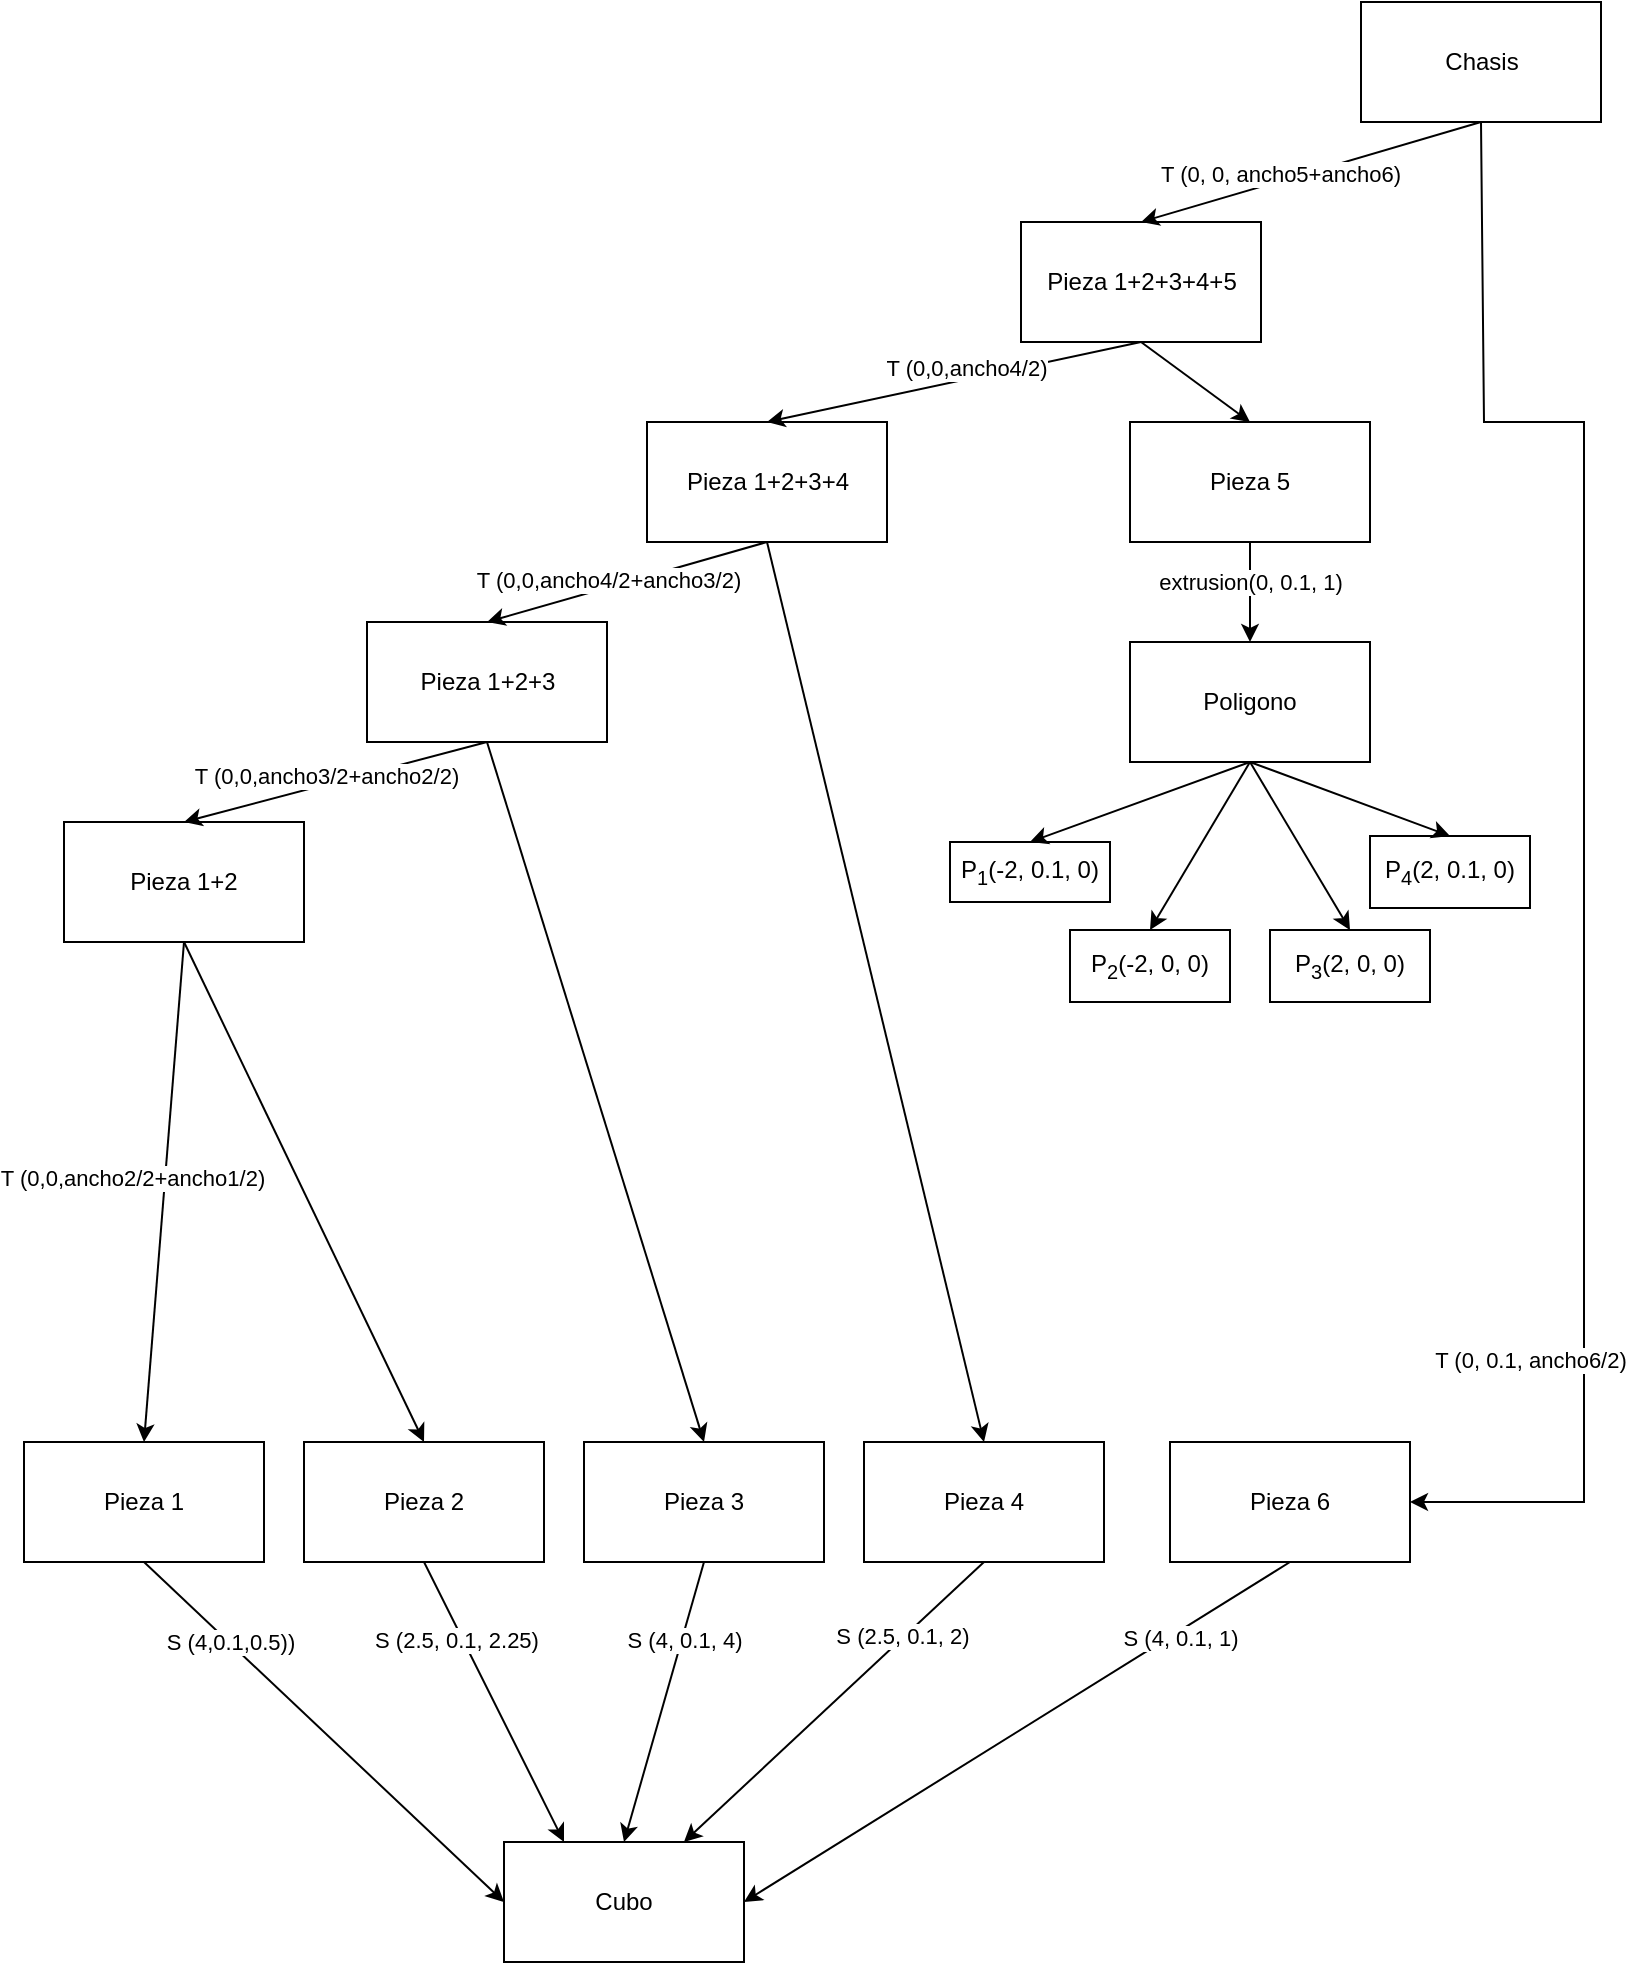 <mxfile version="20.5.3" type="github" pages="20">
  <diagram id="5FqO16NwU_5ZL2j4teIe" name="Chasis">
    <mxGraphModel dx="2904" dy="1405" grid="1" gridSize="10" guides="1" tooltips="1" connect="1" arrows="1" fold="1" page="1" pageScale="1" pageWidth="827" pageHeight="1169" math="0" shadow="0">
      <root>
        <mxCell id="0" />
        <mxCell id="1" parent="0" />
        <mxCell id="cYBjcVC3gLSo0TB_lw3A-2" value="Chasis" style="rounded=0;whiteSpace=wrap;html=1;" parent="1" vertex="1">
          <mxGeometry x="-139.5" y="94" width="120" height="60" as="geometry" />
        </mxCell>
        <mxCell id="cYBjcVC3gLSo0TB_lw3A-3" value="Cubo" style="rounded=0;whiteSpace=wrap;html=1;" parent="1" vertex="1">
          <mxGeometry x="-568" y="1014" width="120" height="60" as="geometry" />
        </mxCell>
        <mxCell id="cYBjcVC3gLSo0TB_lw3A-4" value="Poligono" style="rounded=0;whiteSpace=wrap;html=1;" parent="1" vertex="1">
          <mxGeometry x="-255" y="414" width="120" height="60" as="geometry" />
        </mxCell>
        <mxCell id="cYBjcVC3gLSo0TB_lw3A-6" value="Pieza 1" style="rounded=0;whiteSpace=wrap;html=1;" parent="1" vertex="1">
          <mxGeometry x="-808" y="814" width="120" height="60" as="geometry" />
        </mxCell>
        <mxCell id="cYBjcVC3gLSo0TB_lw3A-7" value="Pieza 2" style="rounded=0;whiteSpace=wrap;html=1;" parent="1" vertex="1">
          <mxGeometry x="-668" y="814" width="120" height="60" as="geometry" />
        </mxCell>
        <mxCell id="cYBjcVC3gLSo0TB_lw3A-8" value="Pieza 3" style="rounded=0;whiteSpace=wrap;html=1;" parent="1" vertex="1">
          <mxGeometry x="-528" y="814" width="120" height="60" as="geometry" />
        </mxCell>
        <mxCell id="cYBjcVC3gLSo0TB_lw3A-9" value="Pieza 4" style="rounded=0;whiteSpace=wrap;html=1;" parent="1" vertex="1">
          <mxGeometry x="-388" y="814" width="120" height="60" as="geometry" />
        </mxCell>
        <mxCell id="cYBjcVC3gLSo0TB_lw3A-10" value="Pieza 6" style="rounded=0;whiteSpace=wrap;html=1;" parent="1" vertex="1">
          <mxGeometry x="-235" y="814" width="120" height="60" as="geometry" />
        </mxCell>
        <mxCell id="cYBjcVC3gLSo0TB_lw3A-11" value="Pieza 5" style="rounded=0;whiteSpace=wrap;html=1;" parent="1" vertex="1">
          <mxGeometry x="-255" y="304" width="120" height="60" as="geometry" />
        </mxCell>
        <mxCell id="cYBjcVC3gLSo0TB_lw3A-13" value="" style="endArrow=classic;html=1;rounded=0;exitX=0.5;exitY=1;exitDx=0;exitDy=0;entryX=0;entryY=0.5;entryDx=0;entryDy=0;" parent="1" source="cYBjcVC3gLSo0TB_lw3A-6" target="cYBjcVC3gLSo0TB_lw3A-3" edge="1">
          <mxGeometry width="50" height="50" relative="1" as="geometry">
            <mxPoint x="-513" y="744" as="sourcePoint" />
            <mxPoint x="-463" y="694" as="targetPoint" />
          </mxGeometry>
        </mxCell>
        <mxCell id="cYBjcVC3gLSo0TB_lw3A-18" value="S (4,0.1,0.5))" style="edgeLabel;html=1;align=center;verticalAlign=middle;resizable=0;points=[];" parent="cYBjcVC3gLSo0TB_lw3A-13" vertex="1" connectable="0">
          <mxGeometry x="-0.523" y="1" relative="1" as="geometry">
            <mxPoint x="-1" as="offset" />
          </mxGeometry>
        </mxCell>
        <mxCell id="cYBjcVC3gLSo0TB_lw3A-14" value="" style="endArrow=classic;html=1;rounded=0;exitX=0.5;exitY=1;exitDx=0;exitDy=0;entryX=0.25;entryY=0;entryDx=0;entryDy=0;" parent="1" source="cYBjcVC3gLSo0TB_lw3A-7" target="cYBjcVC3gLSo0TB_lw3A-3" edge="1">
          <mxGeometry width="50" height="50" relative="1" as="geometry">
            <mxPoint x="-513" y="744" as="sourcePoint" />
            <mxPoint x="-463" y="694" as="targetPoint" />
          </mxGeometry>
        </mxCell>
        <mxCell id="cYBjcVC3gLSo0TB_lw3A-19" value="S (2.5, 0.1, 2.25)" style="edgeLabel;html=1;align=center;verticalAlign=middle;resizable=0;points=[];" parent="cYBjcVC3gLSo0TB_lw3A-14" vertex="1" connectable="0">
          <mxGeometry x="-0.471" y="-3" relative="1" as="geometry">
            <mxPoint as="offset" />
          </mxGeometry>
        </mxCell>
        <mxCell id="cYBjcVC3gLSo0TB_lw3A-15" value="" style="endArrow=classic;html=1;rounded=0;exitX=0.5;exitY=1;exitDx=0;exitDy=0;entryX=0.5;entryY=0;entryDx=0;entryDy=0;" parent="1" source="cYBjcVC3gLSo0TB_lw3A-8" target="cYBjcVC3gLSo0TB_lw3A-3" edge="1">
          <mxGeometry width="50" height="50" relative="1" as="geometry">
            <mxPoint x="-513" y="744" as="sourcePoint" />
            <mxPoint x="-463" y="694" as="targetPoint" />
          </mxGeometry>
        </mxCell>
        <mxCell id="cYBjcVC3gLSo0TB_lw3A-20" value="S (4, 0.1, 4)" style="edgeLabel;html=1;align=center;verticalAlign=middle;resizable=0;points=[];" parent="cYBjcVC3gLSo0TB_lw3A-15" vertex="1" connectable="0">
          <mxGeometry x="-0.444" y="1" relative="1" as="geometry">
            <mxPoint as="offset" />
          </mxGeometry>
        </mxCell>
        <mxCell id="cYBjcVC3gLSo0TB_lw3A-16" value="" style="endArrow=classic;html=1;rounded=0;exitX=0.5;exitY=1;exitDx=0;exitDy=0;entryX=0.75;entryY=0;entryDx=0;entryDy=0;" parent="1" source="cYBjcVC3gLSo0TB_lw3A-9" target="cYBjcVC3gLSo0TB_lw3A-3" edge="1">
          <mxGeometry width="50" height="50" relative="1" as="geometry">
            <mxPoint x="-513" y="744" as="sourcePoint" />
            <mxPoint x="-463" y="694" as="targetPoint" />
          </mxGeometry>
        </mxCell>
        <mxCell id="cYBjcVC3gLSo0TB_lw3A-21" value="S (2.5, 0.1, 2)" style="edgeLabel;html=1;align=center;verticalAlign=middle;resizable=0;points=[];" parent="cYBjcVC3gLSo0TB_lw3A-16" vertex="1" connectable="0">
          <mxGeometry x="-0.46" y="-1" relative="1" as="geometry">
            <mxPoint as="offset" />
          </mxGeometry>
        </mxCell>
        <mxCell id="cYBjcVC3gLSo0TB_lw3A-17" value="" style="endArrow=classic;html=1;rounded=0;exitX=0.5;exitY=1;exitDx=0;exitDy=0;entryX=1;entryY=0.5;entryDx=0;entryDy=0;" parent="1" source="cYBjcVC3gLSo0TB_lw3A-10" target="cYBjcVC3gLSo0TB_lw3A-3" edge="1">
          <mxGeometry width="50" height="50" relative="1" as="geometry">
            <mxPoint x="-513" y="744" as="sourcePoint" />
            <mxPoint x="-463" y="694" as="targetPoint" />
          </mxGeometry>
        </mxCell>
        <mxCell id="cYBjcVC3gLSo0TB_lw3A-22" value="S (4, 0.1, 1)" style="edgeLabel;html=1;align=center;verticalAlign=middle;resizable=0;points=[];" parent="cYBjcVC3gLSo0TB_lw3A-17" vertex="1" connectable="0">
          <mxGeometry x="-0.553" y="1" relative="1" as="geometry">
            <mxPoint x="5" y="-1" as="offset" />
          </mxGeometry>
        </mxCell>
        <mxCell id="cYBjcVC3gLSo0TB_lw3A-23" value="Pieza 1+2" style="rounded=0;whiteSpace=wrap;html=1;" parent="1" vertex="1">
          <mxGeometry x="-788" y="504" width="120" height="60" as="geometry" />
        </mxCell>
        <mxCell id="cYBjcVC3gLSo0TB_lw3A-24" value="" style="endArrow=classic;html=1;rounded=0;exitX=0.5;exitY=1;exitDx=0;exitDy=0;entryX=0.5;entryY=0;entryDx=0;entryDy=0;" parent="1" source="cYBjcVC3gLSo0TB_lw3A-23" target="cYBjcVC3gLSo0TB_lw3A-6" edge="1">
          <mxGeometry width="50" height="50" relative="1" as="geometry">
            <mxPoint x="-455" y="564" as="sourcePoint" />
            <mxPoint x="-405" y="514" as="targetPoint" />
          </mxGeometry>
        </mxCell>
        <mxCell id="cYBjcVC3gLSo0TB_lw3A-37" value="T (0,0,ancho2/2+ancho1/2)" style="edgeLabel;html=1;align=center;verticalAlign=middle;resizable=0;points=[];" parent="cYBjcVC3gLSo0TB_lw3A-24" vertex="1" connectable="0">
          <mxGeometry x="-0.276" y="-5" relative="1" as="geometry">
            <mxPoint x="-14" y="27" as="offset" />
          </mxGeometry>
        </mxCell>
        <mxCell id="cYBjcVC3gLSo0TB_lw3A-25" value="" style="endArrow=classic;html=1;rounded=0;entryX=0.5;entryY=0;entryDx=0;entryDy=0;exitX=0.5;exitY=1;exitDx=0;exitDy=0;" parent="1" source="cYBjcVC3gLSo0TB_lw3A-23" target="cYBjcVC3gLSo0TB_lw3A-7" edge="1">
          <mxGeometry width="50" height="50" relative="1" as="geometry">
            <mxPoint x="-695" y="454" as="sourcePoint" />
            <mxPoint x="-405" y="514" as="targetPoint" />
          </mxGeometry>
        </mxCell>
        <mxCell id="cYBjcVC3gLSo0TB_lw3A-26" value="Pieza 1+2+3" style="rounded=0;whiteSpace=wrap;html=1;" parent="1" vertex="1">
          <mxGeometry x="-636.5" y="404" width="120" height="60" as="geometry" />
        </mxCell>
        <mxCell id="cYBjcVC3gLSo0TB_lw3A-27" value="Pieza 1+2+3+4" style="rounded=0;whiteSpace=wrap;html=1;" parent="1" vertex="1">
          <mxGeometry x="-496.5" y="304" width="120" height="60" as="geometry" />
        </mxCell>
        <mxCell id="cYBjcVC3gLSo0TB_lw3A-28" value="" style="endArrow=classic;html=1;rounded=0;exitX=0.5;exitY=1;exitDx=0;exitDy=0;entryX=0.5;entryY=0;entryDx=0;entryDy=0;" parent="1" source="cYBjcVC3gLSo0TB_lw3A-26" target="cYBjcVC3gLSo0TB_lw3A-23" edge="1">
          <mxGeometry width="50" height="50" relative="1" as="geometry">
            <mxPoint x="-455" y="644" as="sourcePoint" />
            <mxPoint x="-405" y="594" as="targetPoint" />
          </mxGeometry>
        </mxCell>
        <mxCell id="cYBjcVC3gLSo0TB_lw3A-38" value="T (0,0,ancho3/2+ancho2/2)" style="edgeLabel;html=1;align=center;verticalAlign=middle;resizable=0;points=[];" parent="cYBjcVC3gLSo0TB_lw3A-28" vertex="1" connectable="0">
          <mxGeometry x="-0.368" relative="1" as="geometry">
            <mxPoint x="-33" y="4" as="offset" />
          </mxGeometry>
        </mxCell>
        <mxCell id="cYBjcVC3gLSo0TB_lw3A-29" value="" style="endArrow=classic;html=1;rounded=0;exitX=0.5;exitY=1;exitDx=0;exitDy=0;entryX=0.5;entryY=0;entryDx=0;entryDy=0;" parent="1" source="cYBjcVC3gLSo0TB_lw3A-26" target="cYBjcVC3gLSo0TB_lw3A-8" edge="1">
          <mxGeometry width="50" height="50" relative="1" as="geometry">
            <mxPoint x="-455" y="564" as="sourcePoint" />
            <mxPoint x="-405" y="514" as="targetPoint" />
          </mxGeometry>
        </mxCell>
        <mxCell id="cYBjcVC3gLSo0TB_lw3A-30" value="" style="endArrow=classic;html=1;rounded=0;exitX=0.5;exitY=1;exitDx=0;exitDy=0;entryX=0.5;entryY=0;entryDx=0;entryDy=0;" parent="1" source="cYBjcVC3gLSo0TB_lw3A-27" target="cYBjcVC3gLSo0TB_lw3A-26" edge="1">
          <mxGeometry width="50" height="50" relative="1" as="geometry">
            <mxPoint x="-455" y="644" as="sourcePoint" />
            <mxPoint x="-405" y="594" as="targetPoint" />
          </mxGeometry>
        </mxCell>
        <mxCell id="cYBjcVC3gLSo0TB_lw3A-41" value="T (0,0,ancho4/2+ancho3/2)" style="edgeLabel;html=1;align=center;verticalAlign=middle;resizable=0;points=[];" parent="cYBjcVC3gLSo0TB_lw3A-30" vertex="1" connectable="0">
          <mxGeometry x="-0.187" y="3" relative="1" as="geometry">
            <mxPoint x="-24" as="offset" />
          </mxGeometry>
        </mxCell>
        <mxCell id="cYBjcVC3gLSo0TB_lw3A-31" value="" style="endArrow=classic;html=1;rounded=0;exitX=0.5;exitY=1;exitDx=0;exitDy=0;entryX=0.5;entryY=0;entryDx=0;entryDy=0;" parent="1" source="cYBjcVC3gLSo0TB_lw3A-27" target="cYBjcVC3gLSo0TB_lw3A-9" edge="1">
          <mxGeometry width="50" height="50" relative="1" as="geometry">
            <mxPoint x="-455" y="564" as="sourcePoint" />
            <mxPoint x="-405" y="514" as="targetPoint" />
          </mxGeometry>
        </mxCell>
        <mxCell id="cYBjcVC3gLSo0TB_lw3A-32" value="" style="endArrow=classic;html=1;rounded=0;entryX=0.5;entryY=0;entryDx=0;entryDy=0;exitX=0.5;exitY=1;exitDx=0;exitDy=0;" parent="1" source="cYBjcVC3gLSo0TB_lw3A-33" target="cYBjcVC3gLSo0TB_lw3A-11" edge="1">
          <mxGeometry width="50" height="50" relative="1" as="geometry">
            <mxPoint x="-265" y="234" as="sourcePoint" />
            <mxPoint x="-405" y="594" as="targetPoint" />
          </mxGeometry>
        </mxCell>
        <mxCell id="cYBjcVC3gLSo0TB_lw3A-33" value="Pieza 1+2+3+4+5" style="rounded=0;whiteSpace=wrap;html=1;" parent="1" vertex="1">
          <mxGeometry x="-309.5" y="204" width="120" height="60" as="geometry" />
        </mxCell>
        <mxCell id="cYBjcVC3gLSo0TB_lw3A-36" value="" style="endArrow=classic;html=1;rounded=0;exitX=0.5;exitY=1;exitDx=0;exitDy=0;entryX=0.5;entryY=0;entryDx=0;entryDy=0;" parent="1" source="cYBjcVC3gLSo0TB_lw3A-33" target="cYBjcVC3gLSo0TB_lw3A-27" edge="1">
          <mxGeometry width="50" height="50" relative="1" as="geometry">
            <mxPoint x="-165" y="644" as="sourcePoint" />
            <mxPoint x="-115" y="594" as="targetPoint" />
          </mxGeometry>
        </mxCell>
        <mxCell id="cYBjcVC3gLSo0TB_lw3A-42" value="T (0,0,ancho4/2)" style="edgeLabel;html=1;align=center;verticalAlign=middle;resizable=0;points=[];" parent="cYBjcVC3gLSo0TB_lw3A-36" vertex="1" connectable="0">
          <mxGeometry x="0.487" y="-1" relative="1" as="geometry">
            <mxPoint x="51" y="-16" as="offset" />
          </mxGeometry>
        </mxCell>
        <mxCell id="cYBjcVC3gLSo0TB_lw3A-44" value="" style="endArrow=classic;html=1;rounded=0;exitX=0.5;exitY=1;exitDx=0;exitDy=0;" parent="1" source="cYBjcVC3gLSo0TB_lw3A-11" target="cYBjcVC3gLSo0TB_lw3A-4" edge="1">
          <mxGeometry width="50" height="50" relative="1" as="geometry">
            <mxPoint x="-135" y="504" as="sourcePoint" />
            <mxPoint x="-85" y="454" as="targetPoint" />
          </mxGeometry>
        </mxCell>
        <mxCell id="V-6giukHPPgfOI1WMAVf-1" value="extrusion(0, 0.1, 1)" style="edgeLabel;html=1;align=center;verticalAlign=middle;resizable=0;points=[];" parent="cYBjcVC3gLSo0TB_lw3A-44" vertex="1" connectable="0">
          <mxGeometry x="-0.48" y="-2" relative="1" as="geometry">
            <mxPoint x="2" y="7" as="offset" />
          </mxGeometry>
        </mxCell>
        <mxCell id="cYBjcVC3gLSo0TB_lw3A-48" value="P&lt;sub&gt;1&lt;/sub&gt;(-2, 0.1, 0)" style="rounded=0;whiteSpace=wrap;html=1;" parent="1" vertex="1">
          <mxGeometry x="-345" y="514" width="80" height="30" as="geometry" />
        </mxCell>
        <mxCell id="cYBjcVC3gLSo0TB_lw3A-49" value="P&lt;sub&gt;2&lt;/sub&gt;(-2, 0, 0)" style="rounded=0;whiteSpace=wrap;html=1;" parent="1" vertex="1">
          <mxGeometry x="-285" y="558" width="80" height="36" as="geometry" />
        </mxCell>
        <mxCell id="cYBjcVC3gLSo0TB_lw3A-50" value="P&lt;sub&gt;3&lt;/sub&gt;(2, 0, 0)" style="rounded=0;whiteSpace=wrap;html=1;" parent="1" vertex="1">
          <mxGeometry x="-185" y="558" width="80" height="36" as="geometry" />
        </mxCell>
        <mxCell id="cYBjcVC3gLSo0TB_lw3A-52" value="P&lt;sub&gt;4&lt;/sub&gt;(2, 0.1, 0)" style="rounded=0;whiteSpace=wrap;html=1;" parent="1" vertex="1">
          <mxGeometry x="-135" y="511" width="80" height="36" as="geometry" />
        </mxCell>
        <mxCell id="cYBjcVC3gLSo0TB_lw3A-55" value="" style="endArrow=classic;html=1;rounded=0;exitX=0.5;exitY=1;exitDx=0;exitDy=0;entryX=0.5;entryY=0;entryDx=0;entryDy=0;" parent="1" source="cYBjcVC3gLSo0TB_lw3A-4" target="cYBjcVC3gLSo0TB_lw3A-48" edge="1">
          <mxGeometry width="50" height="50" relative="1" as="geometry">
            <mxPoint x="-185" y="504" as="sourcePoint" />
            <mxPoint x="-215" y="534" as="targetPoint" />
          </mxGeometry>
        </mxCell>
        <mxCell id="cYBjcVC3gLSo0TB_lw3A-56" value="" style="endArrow=classic;html=1;rounded=0;exitX=0.5;exitY=1;exitDx=0;exitDy=0;entryX=0.5;entryY=0;entryDx=0;entryDy=0;" parent="1" source="cYBjcVC3gLSo0TB_lw3A-4" target="cYBjcVC3gLSo0TB_lw3A-49" edge="1">
          <mxGeometry width="50" height="50" relative="1" as="geometry">
            <mxPoint x="-185" y="504" as="sourcePoint" />
            <mxPoint x="-135" y="454" as="targetPoint" />
          </mxGeometry>
        </mxCell>
        <mxCell id="cYBjcVC3gLSo0TB_lw3A-57" value="" style="endArrow=classic;html=1;rounded=0;exitX=0.5;exitY=1;exitDx=0;exitDy=0;entryX=0.5;entryY=0;entryDx=0;entryDy=0;" parent="1" source="cYBjcVC3gLSo0TB_lw3A-4" target="cYBjcVC3gLSo0TB_lw3A-50" edge="1">
          <mxGeometry width="50" height="50" relative="1" as="geometry">
            <mxPoint x="-185" y="504" as="sourcePoint" />
            <mxPoint x="-135" y="454" as="targetPoint" />
          </mxGeometry>
        </mxCell>
        <mxCell id="cYBjcVC3gLSo0TB_lw3A-58" value="" style="endArrow=classic;html=1;rounded=0;exitX=0.5;exitY=1;exitDx=0;exitDy=0;entryX=0.5;entryY=0;entryDx=0;entryDy=0;" parent="1" source="cYBjcVC3gLSo0TB_lw3A-4" target="cYBjcVC3gLSo0TB_lw3A-52" edge="1">
          <mxGeometry width="50" height="50" relative="1" as="geometry">
            <mxPoint x="-185" y="504" as="sourcePoint" />
            <mxPoint x="-135" y="454" as="targetPoint" />
          </mxGeometry>
        </mxCell>
        <mxCell id="cYBjcVC3gLSo0TB_lw3A-59" value="" style="endArrow=classic;html=1;rounded=0;exitX=0.5;exitY=1;exitDx=0;exitDy=0;entryX=1;entryY=0.5;entryDx=0;entryDy=0;" parent="1" source="cYBjcVC3gLSo0TB_lw3A-2" target="cYBjcVC3gLSo0TB_lw3A-10" edge="1">
          <mxGeometry width="50" height="50" relative="1" as="geometry">
            <mxPoint x="-185" y="424" as="sourcePoint" />
            <mxPoint x="-135" y="374" as="targetPoint" />
            <Array as="points">
              <mxPoint x="-78" y="304" />
              <mxPoint x="-28" y="304" />
              <mxPoint x="-28" y="624" />
              <mxPoint x="-28" y="844" />
            </Array>
          </mxGeometry>
        </mxCell>
        <mxCell id="cYBjcVC3gLSo0TB_lw3A-60" value="T (0, 0.1, ancho6/2)" style="edgeLabel;html=1;align=center;verticalAlign=middle;resizable=0;points=[];" parent="cYBjcVC3gLSo0TB_lw3A-59" vertex="1" connectable="0">
          <mxGeometry x="0.278" y="-3" relative="1" as="geometry">
            <mxPoint x="-24" y="140" as="offset" />
          </mxGeometry>
        </mxCell>
        <mxCell id="cYBjcVC3gLSo0TB_lw3A-61" value="" style="endArrow=classic;html=1;rounded=0;exitX=0.5;exitY=1;exitDx=0;exitDy=0;entryX=0.5;entryY=0;entryDx=0;entryDy=0;" parent="1" source="cYBjcVC3gLSo0TB_lw3A-2" target="cYBjcVC3gLSo0TB_lw3A-33" edge="1">
          <mxGeometry width="50" height="50" relative="1" as="geometry">
            <mxPoint x="-185" y="504" as="sourcePoint" />
            <mxPoint x="-135" y="454" as="targetPoint" />
          </mxGeometry>
        </mxCell>
        <mxCell id="cYBjcVC3gLSo0TB_lw3A-62" value="&lt;span style=&quot;color: rgba(0, 0, 0, 0); font-family: monospace; font-size: 0px; text-align: start; background-color: rgb(248, 249, 250);&quot;&gt;%3CmxGraphModel%3E%3Croot%3E%3CmxCell%20id%3D%220%22%2F%3E%3CmxCell%20id%3D%221%22%20parent%3D%220%22%2F%3E%3CmxCell%20id%3D%222%22%20value%3D%22P3(2%2C%200%2C%200)%22%20style%3D%22rounded%3D0%3BwhiteSpace%3Dwrap%3Bhtml%3D1%3B%22%20vertex%3D%221%22%20parent%3D%221%22%3E%3CmxGeometry%20x%3D%22534%22%20y%3D%22490%22%20width%3D%22120%22%20height%3D%2260%22%20as%3D%22geometry%22%2F%3E%3C%2FmxCell%3E%3C%2Froot%3E%3C%2FmxGraphModel%3TRT&lt;/span&gt;" style="edgeLabel;html=1;align=center;verticalAlign=middle;resizable=0;points=[];" parent="cYBjcVC3gLSo0TB_lw3A-61" vertex="1" connectable="0">
          <mxGeometry x="-0.222" relative="1" as="geometry">
            <mxPoint x="1" as="offset" />
          </mxGeometry>
        </mxCell>
        <mxCell id="cYBjcVC3gLSo0TB_lw3A-63" value="T (0, 0, ancho5+ancho6)" style="edgeLabel;html=1;align=center;verticalAlign=middle;resizable=0;points=[];" parent="cYBjcVC3gLSo0TB_lw3A-61" vertex="1" connectable="0">
          <mxGeometry x="0.21" y="5" relative="1" as="geometry">
            <mxPoint y="-9" as="offset" />
          </mxGeometry>
        </mxCell>
      </root>
    </mxGraphModel>
  </diagram>
  <diagram id="jtql90cX2GXcJZsG7xXu" name="Guardabarros">
    <mxGraphModel dx="1588" dy="1074" grid="1" gridSize="10" guides="1" tooltips="1" connect="1" arrows="1" fold="1" page="1" pageScale="1" pageWidth="827" pageHeight="1169" math="0" shadow="0">
      <root>
        <mxCell id="0" />
        <mxCell id="1" parent="0" />
        <mxCell id="YWl4SaaRgPi7A-b4CHQc-1" value="Guardabarros" style="rounded=0;whiteSpace=wrap;html=1;" parent="1" vertex="1">
          <mxGeometry x="288" y="228" width="230" height="60" as="geometry" />
        </mxCell>
        <mxCell id="YWl4SaaRgPi7A-b4CHQc-3" value="Poligono[i]" style="rounded=0;whiteSpace=wrap;html=1;" parent="1" vertex="1">
          <mxGeometry x="338" y="658" width="120" height="60" as="geometry" />
        </mxCell>
        <mxCell id="YWl4SaaRgPi7A-b4CHQc-4" value="Extrusion[LADOS_CIRCULO/4]" style="rounded=0;whiteSpace=wrap;html=1;" parent="1" vertex="1">
          <mxGeometry x="518" y="538" width="180" height="60" as="geometry" />
        </mxCell>
        <mxCell id="YWl4SaaRgPi7A-b4CHQc-5" value="..." style="text;html=1;align=center;verticalAlign=middle;resizable=0;points=[];autosize=1;strokeColor=none;fillColor=none;" parent="1" vertex="1">
          <mxGeometry x="283" y="553" width="30" height="30" as="geometry" />
        </mxCell>
        <mxCell id="YWl4SaaRgPi7A-b4CHQc-6" value="..." style="text;html=1;align=center;verticalAlign=middle;resizable=0;points=[];autosize=1;strokeColor=none;fillColor=none;" parent="1" vertex="1">
          <mxGeometry x="471.5" y="553" width="30" height="30" as="geometry" />
        </mxCell>
        <mxCell id="L3F5uj6K5Kh_m014AXHH-7" value="P&lt;sub&gt;1&lt;/sub&gt;(-largo/2, alto*sen(angulo*i), ancho/2)" style="rounded=0;whiteSpace=wrap;html=1;" parent="1" vertex="1">
          <mxGeometry x="438" y="758" width="250" height="31" as="geometry" />
        </mxCell>
        <mxCell id="L3F5uj6K5Kh_m014AXHH-8" value="P&lt;sub&gt;2&lt;/sub&gt;(-largo/2, alto*sen(angulo*(i-1)), ancho/2)" style="rounded=0;whiteSpace=wrap;html=1;" parent="1" vertex="1">
          <mxGeometry x="438" y="805.5" width="250" height="36" as="geometry" />
        </mxCell>
        <mxCell id="L3F5uj6K5Kh_m014AXHH-9" value="P&lt;sub&gt;3&lt;/sub&gt;(-largo/2, 0, radio)" style="rounded=0;whiteSpace=wrap;html=1;" parent="1" vertex="1">
          <mxGeometry x="438" y="855.5" width="130" height="36" as="geometry" />
        </mxCell>
        <mxCell id="L3F5uj6K5Kh_m014AXHH-11" value="Curva" style="rounded=0;whiteSpace=wrap;html=1;" parent="1" vertex="1">
          <mxGeometry x="338" y="388" width="120" height="60" as="geometry" />
        </mxCell>
        <mxCell id="L3F5uj6K5Kh_m014AXHH-12" value="" style="endArrow=classic;html=1;rounded=0;exitX=0.5;exitY=1;exitDx=0;exitDy=0;entryX=0.5;entryY=0;entryDx=0;entryDy=0;" parent="1" source="L3F5uj6K5Kh_m014AXHH-11" target="L3F5uj6K5Kh_m014AXHH-22" edge="1">
          <mxGeometry width="50" height="50" relative="1" as="geometry">
            <mxPoint x="178" y="628" as="sourcePoint" />
            <mxPoint x="178" y="518" as="targetPoint" />
          </mxGeometry>
        </mxCell>
        <mxCell id="L3F5uj6K5Kh_m014AXHH-13" value="" style="endArrow=classic;html=1;rounded=0;exitX=0.5;exitY=1;exitDx=0;exitDy=0;entryX=0.5;entryY=0;entryDx=0;entryDy=0;" parent="1" source="L3F5uj6K5Kh_m014AXHH-11" target="wLCo1cd0LWxURkyOtaVb-1" edge="1">
          <mxGeometry width="50" height="50" relative="1" as="geometry">
            <mxPoint x="178" y="628" as="sourcePoint" />
            <mxPoint x="398" y="538" as="targetPoint" />
          </mxGeometry>
        </mxCell>
        <mxCell id="L3F5uj6K5Kh_m014AXHH-14" value="" style="endArrow=classic;html=1;rounded=0;exitX=0.5;exitY=1;exitDx=0;exitDy=0;entryX=0.5;entryY=0;entryDx=0;entryDy=0;" parent="1" source="L3F5uj6K5Kh_m014AXHH-11" target="YWl4SaaRgPi7A-b4CHQc-4" edge="1">
          <mxGeometry width="50" height="50" relative="1" as="geometry">
            <mxPoint x="548" y="628" as="sourcePoint" />
            <mxPoint x="598" y="578" as="targetPoint" />
          </mxGeometry>
        </mxCell>
        <mxCell id="L3F5uj6K5Kh_m014AXHH-15" value="P&lt;span style=&quot;font-size: 10px;&quot;&gt;4&lt;/span&gt;(-largo/2, alto*sin(angulo*(i-1)), radio)" style="rounded=0;whiteSpace=wrap;html=1;" parent="1" vertex="1">
          <mxGeometry x="438" y="905.5" width="250" height="36" as="geometry" />
        </mxCell>
        <mxCell id="L3F5uj6K5Kh_m014AXHH-18" value="" style="curved=1;endArrow=classic;html=1;rounded=0;exitX=0.25;exitY=1;exitDx=0;exitDy=0;entryX=0;entryY=0.5;entryDx=0;entryDy=0;" parent="1" source="YWl4SaaRgPi7A-b4CHQc-3" target="L3F5uj6K5Kh_m014AXHH-7" edge="1">
          <mxGeometry width="50" height="50" relative="1" as="geometry">
            <mxPoint x="508" y="698" as="sourcePoint" />
            <mxPoint x="558" y="648" as="targetPoint" />
            <Array as="points">
              <mxPoint x="368" y="748" />
            </Array>
          </mxGeometry>
        </mxCell>
        <mxCell id="L3F5uj6K5Kh_m014AXHH-19" value="" style="curved=1;endArrow=classic;html=1;rounded=0;exitX=0.25;exitY=1;exitDx=0;exitDy=0;entryX=0;entryY=0.5;entryDx=0;entryDy=0;" parent="1" source="YWl4SaaRgPi7A-b4CHQc-3" target="L3F5uj6K5Kh_m014AXHH-8" edge="1">
          <mxGeometry width="50" height="50" relative="1" as="geometry">
            <mxPoint x="408" y="708" as="sourcePoint" />
            <mxPoint x="438" y="753.5" as="targetPoint" />
            <Array as="points">
              <mxPoint x="368" y="794" />
            </Array>
          </mxGeometry>
        </mxCell>
        <mxCell id="L3F5uj6K5Kh_m014AXHH-20" value="" style="curved=1;endArrow=classic;html=1;rounded=0;exitX=0.25;exitY=1;exitDx=0;exitDy=0;entryX=0;entryY=0.5;entryDx=0;entryDy=0;" parent="1" source="YWl4SaaRgPi7A-b4CHQc-3" target="L3F5uj6K5Kh_m014AXHH-9" edge="1">
          <mxGeometry width="50" height="50" relative="1" as="geometry">
            <mxPoint x="408" y="708" as="sourcePoint" />
            <mxPoint x="438" y="803.5" as="targetPoint" />
            <Array as="points">
              <mxPoint x="368" y="838" />
            </Array>
          </mxGeometry>
        </mxCell>
        <mxCell id="L3F5uj6K5Kh_m014AXHH-21" value="" style="curved=1;endArrow=classic;html=1;rounded=0;exitX=0.25;exitY=1;exitDx=0;exitDy=0;entryX=0;entryY=0.5;entryDx=0;entryDy=0;" parent="1" source="YWl4SaaRgPi7A-b4CHQc-3" target="L3F5uj6K5Kh_m014AXHH-15" edge="1">
          <mxGeometry width="50" height="50" relative="1" as="geometry">
            <mxPoint x="408" y="708" as="sourcePoint" />
            <mxPoint x="438" y="853.5" as="targetPoint" />
            <Array as="points">
              <mxPoint x="368" y="888" />
            </Array>
          </mxGeometry>
        </mxCell>
        <mxCell id="L3F5uj6K5Kh_m014AXHH-22" value="Extrusion[0]" style="rounded=0;whiteSpace=wrap;html=1;" parent="1" vertex="1">
          <mxGeometry x="148" y="538" width="120" height="60" as="geometry" />
        </mxCell>
        <mxCell id="L3F5uj6K5Kh_m014AXHH-23" value="" style="endArrow=classic;html=1;rounded=0;exitX=0.25;exitY=1;exitDx=0;exitDy=0;entryX=0.25;entryY=0;entryDx=0;entryDy=0;" parent="1" source="YWl4SaaRgPi7A-b4CHQc-1" target="L3F5uj6K5Kh_m014AXHH-11" edge="1">
          <mxGeometry width="50" height="50" relative="1" as="geometry">
            <mxPoint x="508" y="598" as="sourcePoint" />
            <mxPoint x="558" y="548" as="targetPoint" />
          </mxGeometry>
        </mxCell>
        <mxCell id="L3F5uj6K5Kh_m014AXHH-24" value="" style="endArrow=classic;html=1;rounded=0;exitX=0.75;exitY=1;exitDx=0;exitDy=0;entryX=0.75;entryY=0;entryDx=0;entryDy=0;" parent="1" source="YWl4SaaRgPi7A-b4CHQc-1" target="L3F5uj6K5Kh_m014AXHH-11" edge="1">
          <mxGeometry width="50" height="50" relative="1" as="geometry">
            <mxPoint x="408" y="288" as="sourcePoint" />
            <mxPoint x="430.5" y="388" as="targetPoint" />
          </mxGeometry>
        </mxCell>
        <mxCell id="L3F5uj6K5Kh_m014AXHH-25" value="R(180, 0, 1, 0)" style="edgeLabel;html=1;align=center;verticalAlign=middle;resizable=0;points=[];" parent="L3F5uj6K5Kh_m014AXHH-24" vertex="1" connectable="0">
          <mxGeometry x="0.447" y="2" relative="1" as="geometry">
            <mxPoint y="-23" as="offset" />
          </mxGeometry>
        </mxCell>
        <mxCell id="L3F5uj6K5Kh_m014AXHH-26" value="largo = 0.75&lt;br&gt;alto = 1 = radio&lt;br&gt;ancho = 2.25&lt;br&gt;LADOS_CIRCULO = 64&lt;br&gt;angulo = 2π/LADOS_CIRCULO" style="shape=note;whiteSpace=wrap;html=1;backgroundOutline=1;darkOpacity=0.05;" parent="1" vertex="1">
          <mxGeometry x="128" y="675.5" width="180" height="100" as="geometry" />
        </mxCell>
        <mxCell id="wLCo1cd0LWxURkyOtaVb-1" value="Extrusion[i]" style="rounded=0;whiteSpace=wrap;html=1;" parent="1" vertex="1">
          <mxGeometry x="338" y="538" width="120" height="60" as="geometry" />
        </mxCell>
        <mxCell id="wLCo1cd0LWxURkyOtaVb-2" value="" style="endArrow=classic;html=1;rounded=0;exitX=0.5;exitY=1;exitDx=0;exitDy=0;entryX=0.5;entryY=0;entryDx=0;entryDy=0;" parent="1" source="wLCo1cd0LWxURkyOtaVb-1" target="YWl4SaaRgPi7A-b4CHQc-3" edge="1">
          <mxGeometry width="50" height="50" relative="1" as="geometry">
            <mxPoint x="408" y="558" as="sourcePoint" />
            <mxPoint x="418" y="638" as="targetPoint" />
          </mxGeometry>
        </mxCell>
        <mxCell id="wLCo1cd0LWxURkyOtaVb-3" value="extrusion(largo, 0, 0)" style="edgeLabel;html=1;align=center;verticalAlign=middle;resizable=0;points=[];" parent="wLCo1cd0LWxURkyOtaVb-2" vertex="1" connectable="0">
          <mxGeometry x="-0.333" y="-2" relative="1" as="geometry">
            <mxPoint as="offset" />
          </mxGeometry>
        </mxCell>
      </root>
    </mxGraphModel>
  </diagram>
  <diagram id="PKRfgj5FoOeQjT62K-x8" name="Carroceria Lateral">
    <mxGraphModel dx="3857" dy="2609" grid="1" gridSize="10" guides="1" tooltips="1" connect="1" arrows="1" fold="1" page="1" pageScale="1" pageWidth="827" pageHeight="1169" math="0" shadow="0">
      <root>
        <mxCell id="0" />
        <mxCell id="1" parent="0" />
        <mxCell id="qAH24TagRxxIbQHu09hy-2" value="" style="group;rotation=0;" vertex="1" connectable="0" parent="1">
          <mxGeometry x="260" y="760" width="2780" height="803.25" as="geometry" />
        </mxCell>
        <mxCell id="iICLIXirbe9dpJ8QDpsS-1" value="Pieza 1 -&lt;br&gt;Parte Lateral Superior Delantera Alta" style="rounded=0;whiteSpace=wrap;html=1;rotation=0;" parent="qAH24TagRxxIbQHu09hy-2" vertex="1">
          <mxGeometry x="60" y="360" width="120" height="60" as="geometry" />
        </mxCell>
        <mxCell id="iICLIXirbe9dpJ8QDpsS-3" value="Semicilindro" style="rounded=0;whiteSpace=wrap;html=1;rotation=0;" parent="qAH24TagRxxIbQHu09hy-2" vertex="1">
          <mxGeometry y="520" width="120" height="60" as="geometry" />
        </mxCell>
        <mxCell id="iICLIXirbe9dpJ8QDpsS-4" value="" style="endArrow=classic;html=1;rounded=0;exitX=0.5;exitY=1;exitDx=0;exitDy=0;entryX=0.5;entryY=0;entryDx=0;entryDy=0;" parent="qAH24TagRxxIbQHu09hy-2" source="iICLIXirbe9dpJ8QDpsS-1" target="iICLIXirbe9dpJ8QDpsS-3" edge="1">
          <mxGeometry width="50" height="50" relative="1" as="geometry">
            <mxPoint x="180" y="310" as="sourcePoint" />
            <mxPoint x="230" y="260" as="targetPoint" />
          </mxGeometry>
        </mxCell>
        <mxCell id="iICLIXirbe9dpJ8QDpsS-5" value="S (0.5, 0.75, 3)" style="edgeLabel;html=1;align=center;verticalAlign=middle;resizable=0;points=[];rotation=0;" parent="iICLIXirbe9dpJ8QDpsS-4" vertex="1" connectable="0">
          <mxGeometry x="0.356" y="-2" relative="1" as="geometry">
            <mxPoint as="offset" />
          </mxGeometry>
        </mxCell>
        <mxCell id="iICLIXirbe9dpJ8QDpsS-6" value="T (0, alto1/2,0)" style="edgeLabel;html=1;align=center;verticalAlign=middle;resizable=0;points=[];rotation=0;" parent="iICLIXirbe9dpJ8QDpsS-4" vertex="1" connectable="0">
          <mxGeometry x="-0.312" y="-3" relative="1" as="geometry">
            <mxPoint as="offset" />
          </mxGeometry>
        </mxCell>
        <mxCell id="iICLIXirbe9dpJ8QDpsS-7" value="Pieza 1.5 -&lt;br&gt;Parte Lateral Superior Delantera Baja" style="rounded=0;whiteSpace=wrap;html=1;rotation=0;" parent="qAH24TagRxxIbQHu09hy-2" vertex="1">
          <mxGeometry x="210" y="360" width="120" height="60" as="geometry" />
        </mxCell>
        <mxCell id="iICLIXirbe9dpJ8QDpsS-8" value="Cubo" style="rounded=0;whiteSpace=wrap;html=1;rotation=0;" parent="qAH24TagRxxIbQHu09hy-2" vertex="1">
          <mxGeometry x="210" y="520" width="120" height="60" as="geometry" />
        </mxCell>
        <mxCell id="iICLIXirbe9dpJ8QDpsS-9" value="" style="endArrow=classic;html=1;rounded=0;exitX=0.5;exitY=1;exitDx=0;exitDy=0;entryX=0.5;entryY=0;entryDx=0;entryDy=0;" parent="qAH24TagRxxIbQHu09hy-2" source="iICLIXirbe9dpJ8QDpsS-7" target="iICLIXirbe9dpJ8QDpsS-8" edge="1">
          <mxGeometry width="50" height="50" relative="1" as="geometry">
            <mxPoint x="180" y="340" as="sourcePoint" />
            <mxPoint x="230" y="290" as="targetPoint" />
          </mxGeometry>
        </mxCell>
        <mxCell id="wFNt9a2i-XBwmgEseBS8-27" value="S (largo1, alto1/2, ancho1)" style="edgeLabel;html=1;align=center;verticalAlign=middle;resizable=0;points=[];rotation=0;" parent="iICLIXirbe9dpJ8QDpsS-9" vertex="1" connectable="0">
          <mxGeometry x="-0.326" y="2" relative="1" as="geometry">
            <mxPoint as="offset" />
          </mxGeometry>
        </mxCell>
        <mxCell id="iICLIXirbe9dpJ8QDpsS-10" value="Parte Lateral Superior Delantera" style="rounded=0;whiteSpace=wrap;html=1;rotation=0;" parent="qAH24TagRxxIbQHu09hy-2" vertex="1">
          <mxGeometry x="130" y="110" width="120" height="60" as="geometry" />
        </mxCell>
        <mxCell id="iICLIXirbe9dpJ8QDpsS-11" value="" style="endArrow=classic;html=1;rounded=0;exitX=0.5;exitY=1;exitDx=0;exitDy=0;entryX=0.5;entryY=0;entryDx=0;entryDy=0;" parent="qAH24TagRxxIbQHu09hy-2" source="iICLIXirbe9dpJ8QDpsS-10" target="iICLIXirbe9dpJ8QDpsS-7" edge="1">
          <mxGeometry width="50" height="50" relative="1" as="geometry">
            <mxPoint x="180" y="210" as="sourcePoint" />
            <mxPoint x="230" y="160" as="targetPoint" />
          </mxGeometry>
        </mxCell>
        <mxCell id="iICLIXirbe9dpJ8QDpsS-14" value="" style="endArrow=classic;html=1;rounded=0;exitX=0.5;exitY=1;exitDx=0;exitDy=0;entryX=0.5;entryY=0;entryDx=0;entryDy=0;" parent="qAH24TagRxxIbQHu09hy-2" source="iICLIXirbe9dpJ8QDpsS-10" target="iICLIXirbe9dpJ8QDpsS-1" edge="1">
          <mxGeometry width="50" height="50" relative="1" as="geometry">
            <mxPoint x="180" y="200" as="sourcePoint" />
            <mxPoint x="230" y="150" as="targetPoint" />
          </mxGeometry>
        </mxCell>
        <mxCell id="iICLIXirbe9dpJ8QDpsS-15" value="" style="endArrow=classic;html=1;rounded=0;entryX=0.5;entryY=0;entryDx=0;entryDy=0;exitX=0.5;exitY=1;exitDx=0;exitDy=0;" parent="qAH24TagRxxIbQHu09hy-2" source="iICLIXirbe9dpJ8QDpsS-17" target="iICLIXirbe9dpJ8QDpsS-10" edge="1">
          <mxGeometry width="50" height="50" relative="1" as="geometry">
            <mxPoint x="280" y="80" as="sourcePoint" />
            <mxPoint x="230" y="150" as="targetPoint" />
          </mxGeometry>
        </mxCell>
        <mxCell id="iICLIXirbe9dpJ8QDpsS-16" value="T (0, 1, ancho1/2)" style="edgeLabel;html=1;align=center;verticalAlign=middle;resizable=0;points=[];rotation=0;" parent="iICLIXirbe9dpJ8QDpsS-15" vertex="1" connectable="0">
          <mxGeometry x="0.452" y="-2" relative="1" as="geometry">
            <mxPoint x="37" y="-12" as="offset" />
          </mxGeometry>
        </mxCell>
        <mxCell id="iICLIXirbe9dpJ8QDpsS-17" value="Parte Lateral Delantera" style="rounded=0;whiteSpace=wrap;html=1;rotation=0;" parent="qAH24TagRxxIbQHu09hy-2" vertex="1">
          <mxGeometry x="400" width="120" height="60" as="geometry" />
        </mxCell>
        <mxCell id="iICLIXirbe9dpJ8QDpsS-18" value="Parte Lateral Inferior Delantera" style="rounded=0;whiteSpace=wrap;html=1;rotation=0;" parent="qAH24TagRxxIbQHu09hy-2" vertex="1">
          <mxGeometry x="670" y="110" width="120" height="60" as="geometry" />
        </mxCell>
        <mxCell id="iICLIXirbe9dpJ8QDpsS-20" value="" style="endArrow=classic;html=1;rounded=0;entryX=0.667;entryY=-0.017;entryDx=0;entryDy=0;entryPerimeter=0;exitX=0.5;exitY=1;exitDx=0;exitDy=0;" parent="qAH24TagRxxIbQHu09hy-2" source="iICLIXirbe9dpJ8QDpsS-21" target="iICLIXirbe9dpJ8QDpsS-8" edge="1">
          <mxGeometry width="50" height="50" relative="1" as="geometry">
            <mxPoint x="410" y="430" as="sourcePoint" />
            <mxPoint x="380" y="250" as="targetPoint" />
          </mxGeometry>
        </mxCell>
        <mxCell id="iICLIXirbe9dpJ8QDpsS-22" value="S (0.5, 1, 0.25)" style="edgeLabel;html=1;align=center;verticalAlign=middle;resizable=0;points=[];rotation=0;" parent="iICLIXirbe9dpJ8QDpsS-20" vertex="1" connectable="0">
          <mxGeometry x="-0.34" relative="1" as="geometry">
            <mxPoint x="-13" y="17" as="offset" />
          </mxGeometry>
        </mxCell>
        <mxCell id="iICLIXirbe9dpJ8QDpsS-21" value="Pieza 2 - Parte anterior al guardabarros" style="rounded=0;whiteSpace=wrap;html=1;rotation=0;" parent="qAH24TagRxxIbQHu09hy-2" vertex="1">
          <mxGeometry x="370" y="360" width="120" height="60" as="geometry" />
        </mxCell>
        <mxCell id="iICLIXirbe9dpJ8QDpsS-23" value="" style="endArrow=classic;html=1;rounded=0;entryX=0.5;entryY=0;entryDx=0;entryDy=0;exitX=0.5;exitY=1;exitDx=0;exitDy=0;" parent="qAH24TagRxxIbQHu09hy-2" source="iICLIXirbe9dpJ8QDpsS-18" target="iICLIXirbe9dpJ8QDpsS-21" edge="1">
          <mxGeometry width="50" height="50" relative="1" as="geometry">
            <mxPoint x="490" y="260" as="sourcePoint" />
            <mxPoint x="380" y="130" as="targetPoint" />
          </mxGeometry>
        </mxCell>
        <mxCell id="iICLIXirbe9dpJ8QDpsS-33" value="T (0, 0, ancho1-ancho2/2)" style="edgeLabel;html=1;align=center;verticalAlign=middle;resizable=0;points=[];rotation=0;" parent="iICLIXirbe9dpJ8QDpsS-23" vertex="1" connectable="0">
          <mxGeometry x="0.597" y="3" relative="1" as="geometry">
            <mxPoint x="-4" y="-20" as="offset" />
          </mxGeometry>
        </mxCell>
        <mxCell id="iICLIXirbe9dpJ8QDpsS-25" value="" style="endArrow=classic;html=1;rounded=0;exitX=0.5;exitY=1;exitDx=0;exitDy=0;entryX=0.5;entryY=0;entryDx=0;entryDy=0;" parent="qAH24TagRxxIbQHu09hy-2" source="iICLIXirbe9dpJ8QDpsS-17" target="iICLIXirbe9dpJ8QDpsS-18" edge="1">
          <mxGeometry width="50" height="50" relative="1" as="geometry">
            <mxPoint x="330" y="180" as="sourcePoint" />
            <mxPoint x="380" y="130" as="targetPoint" />
          </mxGeometry>
        </mxCell>
        <mxCell id="iICLIXirbe9dpJ8QDpsS-27" value="Pieza 3 - Guardabarros delantero" style="rounded=0;whiteSpace=wrap;html=1;rotation=0;" parent="qAH24TagRxxIbQHu09hy-2" vertex="1">
          <mxGeometry x="510" y="360" width="120" height="60" as="geometry" />
        </mxCell>
        <mxCell id="iICLIXirbe9dpJ8QDpsS-28" value="" style="endArrow=classic;html=1;rounded=0;exitX=0.5;exitY=1;exitDx=0;exitDy=0;" parent="qAH24TagRxxIbQHu09hy-2" source="iICLIXirbe9dpJ8QDpsS-18" target="iICLIXirbe9dpJ8QDpsS-55" edge="1">
          <mxGeometry width="50" height="50" relative="1" as="geometry">
            <mxPoint x="570" y="210" as="sourcePoint" />
            <mxPoint x="680" y="220" as="targetPoint" />
          </mxGeometry>
        </mxCell>
        <mxCell id="iICLIXirbe9dpJ8QDpsS-34" value="T (0, 0, ancho1-ancho2-ancho3/2)" style="edgeLabel;html=1;align=center;verticalAlign=middle;resizable=0;points=[];rotation=0;" parent="iICLIXirbe9dpJ8QDpsS-28" vertex="1" connectable="0">
          <mxGeometry x="0.434" y="3" relative="1" as="geometry">
            <mxPoint x="-16" y="1" as="offset" />
          </mxGeometry>
        </mxCell>
        <mxCell id="iICLIXirbe9dpJ8QDpsS-29" value="Guardabarros" style="rounded=0;whiteSpace=wrap;html=1;rotation=0;" parent="qAH24TagRxxIbQHu09hy-2" vertex="1">
          <mxGeometry x="510" y="520" width="120" height="60" as="geometry" />
        </mxCell>
        <mxCell id="iICLIXirbe9dpJ8QDpsS-30" value="" style="endArrow=classic;html=1;rounded=0;exitX=0.5;exitY=1;exitDx=0;exitDy=0;entryX=0.5;entryY=0;entryDx=0;entryDy=0;" parent="qAH24TagRxxIbQHu09hy-2" source="iICLIXirbe9dpJ8QDpsS-27" target="iICLIXirbe9dpJ8QDpsS-29" edge="1">
          <mxGeometry width="50" height="50" relative="1" as="geometry">
            <mxPoint x="450" y="290" as="sourcePoint" />
            <mxPoint x="500" y="240" as="targetPoint" />
          </mxGeometry>
        </mxCell>
        <mxCell id="iICLIXirbe9dpJ8QDpsS-31" value="T((largo1/2-largo3/2)*(1-2*coef), 0, 0)" style="edgeLabel;html=1;align=center;verticalAlign=middle;resizable=0;points=[];rotation=0;" parent="iICLIXirbe9dpJ8QDpsS-30" vertex="1" connectable="0">
          <mxGeometry x="-0.62" y="-4" relative="1" as="geometry">
            <mxPoint x="4" y="21" as="offset" />
          </mxGeometry>
        </mxCell>
        <mxCell id="iICLIXirbe9dpJ8QDpsS-37" value="" style="endArrow=classic;html=1;rounded=0;exitX=0.5;exitY=1;exitDx=0;exitDy=0;entryX=0.5;entryY=0;entryDx=0;entryDy=0;" parent="qAH24TagRxxIbQHu09hy-2" source="iICLIXirbe9dpJ8QDpsS-55" target="iICLIXirbe9dpJ8QDpsS-27" edge="1">
          <mxGeometry width="50" height="50" relative="1" as="geometry">
            <mxPoint x="709" y="306" as="sourcePoint" />
            <mxPoint x="430" y="410" as="targetPoint" />
          </mxGeometry>
        </mxCell>
        <mxCell id="iICLIXirbe9dpJ8QDpsS-38" value="Pieza 4 - Parte trasera a la rueda" style="rounded=0;whiteSpace=wrap;html=1;rotation=0;" parent="qAH24TagRxxIbQHu09hy-2" vertex="1">
          <mxGeometry x="670" y="360" width="120" height="60" as="geometry" />
        </mxCell>
        <mxCell id="iICLIXirbe9dpJ8QDpsS-41" value="Cubo" style="rounded=0;whiteSpace=wrap;html=1;rotation=0;" parent="qAH24TagRxxIbQHu09hy-2" vertex="1">
          <mxGeometry x="670" y="520" width="120" height="60" as="geometry" />
        </mxCell>
        <mxCell id="iICLIXirbe9dpJ8QDpsS-42" value="" style="endArrow=classic;html=1;rounded=0;exitX=0.5;exitY=1;exitDx=0;exitDy=0;entryX=0.5;entryY=0;entryDx=0;entryDy=0;" parent="qAH24TagRxxIbQHu09hy-2" source="iICLIXirbe9dpJ8QDpsS-38" target="iICLIXirbe9dpJ8QDpsS-41" edge="1">
          <mxGeometry width="50" height="50" relative="1" as="geometry">
            <mxPoint x="770" y="470" as="sourcePoint" />
            <mxPoint x="820" y="420" as="targetPoint" />
          </mxGeometry>
        </mxCell>
        <mxCell id="iICLIXirbe9dpJ8QDpsS-43" value="S (0.25, 1, 2.25)" style="edgeLabel;html=1;align=center;verticalAlign=middle;resizable=0;points=[];rotation=0;" parent="iICLIXirbe9dpJ8QDpsS-42" vertex="1" connectable="0">
          <mxGeometry x="-0.636" relative="1" as="geometry">
            <mxPoint y="42" as="offset" />
          </mxGeometry>
        </mxCell>
        <mxCell id="iICLIXirbe9dpJ8QDpsS-45" value="T((largo4/2-largo3)*(1-2*coef), 0, 0)" style="edgeLabel;html=1;align=center;verticalAlign=middle;resizable=0;points=[];rotation=0;" parent="iICLIXirbe9dpJ8QDpsS-42" vertex="1" connectable="0">
          <mxGeometry x="-0.657" y="-2" relative="1" as="geometry">
            <mxPoint x="12" as="offset" />
          </mxGeometry>
        </mxCell>
        <mxCell id="iICLIXirbe9dpJ8QDpsS-46" value="" style="endArrow=classic;html=1;rounded=0;exitX=0.5;exitY=1;exitDx=0;exitDy=0;entryX=0.5;entryY=0;entryDx=0;entryDy=0;" parent="qAH24TagRxxIbQHu09hy-2" source="iICLIXirbe9dpJ8QDpsS-55" target="iICLIXirbe9dpJ8QDpsS-38" edge="1">
          <mxGeometry width="50" height="50" relative="1" as="geometry">
            <mxPoint x="720" y="310" as="sourcePoint" />
            <mxPoint x="760" y="420" as="targetPoint" />
          </mxGeometry>
        </mxCell>
        <mxCell id="iICLIXirbe9dpJ8QDpsS-47" value="Cilindro" style="rounded=0;whiteSpace=wrap;html=1;rotation=0;" parent="qAH24TagRxxIbQHu09hy-2" vertex="1">
          <mxGeometry x="850" y="520" width="120" height="60" as="geometry" />
        </mxCell>
        <mxCell id="iICLIXirbe9dpJ8QDpsS-48" value="Eje de rueda delantera" style="rounded=0;whiteSpace=wrap;html=1;rotation=0;" parent="qAH24TagRxxIbQHu09hy-2" vertex="1">
          <mxGeometry x="850" y="360" width="120" height="60" as="geometry" />
        </mxCell>
        <mxCell id="iICLIXirbe9dpJ8QDpsS-49" value="" style="endArrow=classic;html=1;rounded=0;exitX=0.5;exitY=1;exitDx=0;exitDy=0;" parent="qAH24TagRxxIbQHu09hy-2" source="iICLIXirbe9dpJ8QDpsS-48" target="iICLIXirbe9dpJ8QDpsS-47" edge="1">
          <mxGeometry width="50" height="50" relative="1" as="geometry">
            <mxPoint x="650" y="460" as="sourcePoint" />
            <mxPoint x="700" y="410" as="targetPoint" />
          </mxGeometry>
        </mxCell>
        <mxCell id="iICLIXirbe9dpJ8QDpsS-50" value="R (90, 0, 0, 1)" style="edgeLabel;html=1;align=center;verticalAlign=middle;resizable=0;points=[];rotation=0;" parent="iICLIXirbe9dpJ8QDpsS-49" vertex="1" connectable="0">
          <mxGeometry x="0.311" y="1" relative="1" as="geometry">
            <mxPoint as="offset" />
          </mxGeometry>
        </mxCell>
        <mxCell id="iICLIXirbe9dpJ8QDpsS-51" value="S (0.25, 0.25, 0.25)" style="edgeLabel;html=1;align=center;verticalAlign=middle;resizable=0;points=[];rotation=0;" parent="iICLIXirbe9dpJ8QDpsS-49" vertex="1" connectable="0">
          <mxGeometry x="-0.405" y="3" relative="1" as="geometry">
            <mxPoint x="-3" y="11" as="offset" />
          </mxGeometry>
        </mxCell>
        <mxCell id="iICLIXirbe9dpJ8QDpsS-52" value="T ((largo1-largo3)*(1-3*coef), 0, 0)" style="edgeLabel;html=1;align=center;verticalAlign=middle;resizable=0;points=[];rotation=0;" parent="iICLIXirbe9dpJ8QDpsS-49" vertex="1" connectable="0">
          <mxGeometry x="-0.594" relative="1" as="geometry">
            <mxPoint y="-10" as="offset" />
          </mxGeometry>
        </mxCell>
        <mxCell id="iICLIXirbe9dpJ8QDpsS-54" value="" style="endArrow=classic;html=1;rounded=0;exitX=0.5;exitY=1;exitDx=0;exitDy=0;entryX=0.5;entryY=0;entryDx=0;entryDy=0;" parent="qAH24TagRxxIbQHu09hy-2" source="iICLIXirbe9dpJ8QDpsS-55" target="iICLIXirbe9dpJ8QDpsS-48" edge="1">
          <mxGeometry width="50" height="50" relative="1" as="geometry">
            <mxPoint x="730" y="306" as="sourcePoint" />
            <mxPoint x="710" y="410" as="targetPoint" />
          </mxGeometry>
        </mxCell>
        <mxCell id="iICLIXirbe9dpJ8QDpsS-55" value="Guardabarros delantero completo" style="rounded=0;whiteSpace=wrap;html=1;rotation=0;" parent="qAH24TagRxxIbQHu09hy-2" vertex="1">
          <mxGeometry x="670" y="270" width="120" height="60" as="geometry" />
        </mxCell>
        <mxCell id="iICLIXirbe9dpJ8QDpsS-56" value="Pieza 5 - Parte posterior al guardabarros" style="rounded=0;whiteSpace=wrap;html=1;rotation=0;" parent="qAH24TagRxxIbQHu09hy-2" vertex="1">
          <mxGeometry x="1031" y="360" width="120" height="60" as="geometry" />
        </mxCell>
        <mxCell id="iICLIXirbe9dpJ8QDpsS-57" value="" style="endArrow=classic;html=1;rounded=0;entryX=0.5;entryY=0;entryDx=0;entryDy=0;exitX=0.5;exitY=1;exitDx=0;exitDy=0;" parent="qAH24TagRxxIbQHu09hy-2" source="iICLIXirbe9dpJ8QDpsS-18" target="iICLIXirbe9dpJ8QDpsS-56" edge="1">
          <mxGeometry width="50" height="50" relative="1" as="geometry">
            <mxPoint x="820" y="210" as="sourcePoint" />
            <mxPoint x="970" y="400" as="targetPoint" />
          </mxGeometry>
        </mxCell>
        <mxCell id="iICLIXirbe9dpJ8QDpsS-61" value="T (0, 0, ancho5/2)" style="edgeLabel;html=1;align=center;verticalAlign=middle;resizable=0;points=[];rotation=0;" parent="iICLIXirbe9dpJ8QDpsS-57" vertex="1" connectable="0">
          <mxGeometry x="0.229" y="-3" relative="1" as="geometry">
            <mxPoint y="-1" as="offset" />
          </mxGeometry>
        </mxCell>
        <mxCell id="iICLIXirbe9dpJ8QDpsS-58" value="Cubo" style="rounded=0;whiteSpace=wrap;html=1;rotation=0;" parent="qAH24TagRxxIbQHu09hy-2" vertex="1">
          <mxGeometry x="1220" y="520" width="120" height="60" as="geometry" />
        </mxCell>
        <mxCell id="iICLIXirbe9dpJ8QDpsS-59" value="" style="endArrow=classic;html=1;rounded=0;exitX=0.5;exitY=1;exitDx=0;exitDy=0;entryX=0.25;entryY=0;entryDx=0;entryDy=0;" parent="qAH24TagRxxIbQHu09hy-2" source="iICLIXirbe9dpJ8QDpsS-56" target="iICLIXirbe9dpJ8QDpsS-58" edge="1">
          <mxGeometry width="50" height="50" relative="1" as="geometry">
            <mxPoint x="920" y="450" as="sourcePoint" />
            <mxPoint x="970" y="400" as="targetPoint" />
          </mxGeometry>
        </mxCell>
        <mxCell id="iICLIXirbe9dpJ8QDpsS-60" value="S (0.5, 1, 0.5)" style="edgeLabel;html=1;align=center;verticalAlign=middle;resizable=0;points=[];rotation=0;" parent="iICLIXirbe9dpJ8QDpsS-59" vertex="1" connectable="0">
          <mxGeometry x="0.206" y="2" relative="1" as="geometry">
            <mxPoint x="-19" y="-12" as="offset" />
          </mxGeometry>
        </mxCell>
        <mxCell id="iICLIXirbe9dpJ8QDpsS-62" value="" style="endArrow=classic;html=1;rounded=0;entryX=1;entryY=0.5;entryDx=0;entryDy=0;exitX=0;exitY=0.5;exitDx=0;exitDy=0;" parent="qAH24TagRxxIbQHu09hy-2" source="iICLIXirbe9dpJ8QDpsS-69" target="iICLIXirbe9dpJ8QDpsS-17" edge="1">
          <mxGeometry width="50" height="50" relative="1" as="geometry">
            <mxPoint x="890" y="-40" as="sourcePoint" />
            <mxPoint x="690" y="160" as="targetPoint" />
          </mxGeometry>
        </mxCell>
        <mxCell id="iICLIXirbe9dpJ8QDpsS-63" value="T(0,0, ancho6)" style="edgeLabel;html=1;align=center;verticalAlign=middle;resizable=0;points=[];rotation=0;" parent="iICLIXirbe9dpJ8QDpsS-62" vertex="1" connectable="0">
          <mxGeometry x="0.231" y="1" relative="1" as="geometry">
            <mxPoint x="5" y="-1" as="offset" />
          </mxGeometry>
        </mxCell>
        <mxCell id="iICLIXirbe9dpJ8QDpsS-65" value="Pieza 6 - Parte inferior puerta lateral" style="rounded=0;whiteSpace=wrap;html=1;rotation=0;" parent="qAH24TagRxxIbQHu09hy-2" vertex="1">
          <mxGeometry x="1220" y="360" width="120" height="60" as="geometry" />
        </mxCell>
        <mxCell id="iICLIXirbe9dpJ8QDpsS-66" value="" style="endArrow=classic;html=1;rounded=0;exitX=0.5;exitY=1;exitDx=0;exitDy=0;entryX=0.5;entryY=0;entryDx=0;entryDy=0;" parent="qAH24TagRxxIbQHu09hy-2" source="iICLIXirbe9dpJ8QDpsS-65" target="iICLIXirbe9dpJ8QDpsS-58" edge="1">
          <mxGeometry width="50" height="50" relative="1" as="geometry">
            <mxPoint x="1130" y="210" as="sourcePoint" />
            <mxPoint x="1180" y="160" as="targetPoint" />
          </mxGeometry>
        </mxCell>
        <mxCell id="iICLIXirbe9dpJ8QDpsS-67" value="S(0.25, 0.25, 2.25)" style="edgeLabel;html=1;align=center;verticalAlign=middle;resizable=0;points=[];rotation=0;" parent="iICLIXirbe9dpJ8QDpsS-66" vertex="1" connectable="0">
          <mxGeometry x="0.293" y="4" relative="1" as="geometry">
            <mxPoint x="-4" y="-18" as="offset" />
          </mxGeometry>
        </mxCell>
        <mxCell id="iICLIXirbe9dpJ8QDpsS-71" value="T(largo6/2*(1-2*coef), 0, 0)" style="edgeLabel;html=1;align=center;verticalAlign=middle;resizable=0;points=[];rotation=0;" parent="iICLIXirbe9dpJ8QDpsS-66" vertex="1" connectable="0">
          <mxGeometry x="-0.568" y="-2" relative="1" as="geometry">
            <mxPoint x="6" as="offset" />
          </mxGeometry>
        </mxCell>
        <mxCell id="iICLIXirbe9dpJ8QDpsS-69" value="Parte Lateral Delantera + 6" style="rounded=0;whiteSpace=wrap;html=1;rotation=0;" parent="qAH24TagRxxIbQHu09hy-2" vertex="1">
          <mxGeometry x="960" width="120" height="60" as="geometry" />
        </mxCell>
        <mxCell id="iICLIXirbe9dpJ8QDpsS-70" value="" style="endArrow=classic;html=1;rounded=0;exitX=0.5;exitY=1;exitDx=0;exitDy=0;entryX=0.5;entryY=0;entryDx=0;entryDy=0;" parent="qAH24TagRxxIbQHu09hy-2" source="iICLIXirbe9dpJ8QDpsS-69" target="iICLIXirbe9dpJ8QDpsS-65" edge="1">
          <mxGeometry width="50" height="50" relative="1" as="geometry">
            <mxPoint x="1120" y="170" as="sourcePoint" />
            <mxPoint x="1170" y="120" as="targetPoint" />
          </mxGeometry>
        </mxCell>
        <mxCell id="iICLIXirbe9dpJ8QDpsS-72" value="T(0,0,ancho6/2)" style="edgeLabel;html=1;align=center;verticalAlign=middle;resizable=0;points=[];rotation=0;" parent="iICLIXirbe9dpJ8QDpsS-70" vertex="1" connectable="0">
          <mxGeometry x="0.613" y="-1" relative="1" as="geometry">
            <mxPoint y="1" as="offset" />
          </mxGeometry>
        </mxCell>
        <mxCell id="iICLIXirbe9dpJ8QDpsS-74" value="Pieza 8 - Guardabarros trasero" style="rounded=0;whiteSpace=wrap;html=1;rotation=0;" parent="qAH24TagRxxIbQHu09hy-2" vertex="1">
          <mxGeometry x="1564" y="360" width="120" height="60" as="geometry" />
        </mxCell>
        <mxCell id="iICLIXirbe9dpJ8QDpsS-75" value="Guardabarros" style="rounded=0;whiteSpace=wrap;html=1;rotation=0;" parent="qAH24TagRxxIbQHu09hy-2" vertex="1">
          <mxGeometry x="1564" y="520" width="120" height="60" as="geometry" />
        </mxCell>
        <mxCell id="iICLIXirbe9dpJ8QDpsS-76" value="" style="endArrow=classic;html=1;rounded=0;exitX=0.5;exitY=1;exitDx=0;exitDy=0;entryX=0.5;entryY=0;entryDx=0;entryDy=0;" parent="qAH24TagRxxIbQHu09hy-2" source="iICLIXirbe9dpJ8QDpsS-74" target="iICLIXirbe9dpJ8QDpsS-75" edge="1">
          <mxGeometry width="50" height="50" relative="1" as="geometry">
            <mxPoint x="1504" y="290" as="sourcePoint" />
            <mxPoint x="1554" y="240" as="targetPoint" />
          </mxGeometry>
        </mxCell>
        <mxCell id="iICLIXirbe9dpJ8QDpsS-77" value="T((largo1/2-largo3/2)*(1-2*coef), 0, 0)" style="edgeLabel;html=1;align=center;verticalAlign=middle;resizable=0;points=[];rotation=0;" parent="iICLIXirbe9dpJ8QDpsS-76" vertex="1" connectable="0">
          <mxGeometry x="-0.62" y="-4" relative="1" as="geometry">
            <mxPoint x="4" y="21" as="offset" />
          </mxGeometry>
        </mxCell>
        <mxCell id="iICLIXirbe9dpJ8QDpsS-78" value="" style="endArrow=classic;html=1;rounded=0;exitX=0.5;exitY=1;exitDx=0;exitDy=0;entryX=0.5;entryY=0;entryDx=0;entryDy=0;" parent="qAH24TagRxxIbQHu09hy-2" source="iICLIXirbe9dpJ8QDpsS-92" target="iICLIXirbe9dpJ8QDpsS-74" edge="1">
          <mxGeometry width="50" height="50" relative="1" as="geometry">
            <mxPoint x="1763" y="306" as="sourcePoint" />
            <mxPoint x="1484" y="410" as="targetPoint" />
          </mxGeometry>
        </mxCell>
        <mxCell id="iICLIXirbe9dpJ8QDpsS-79" value="Pieza 9 - Parte trasera a la rueda" style="rounded=0;whiteSpace=wrap;html=1;rotation=0;" parent="qAH24TagRxxIbQHu09hy-2" vertex="1">
          <mxGeometry x="1724" y="360" width="120" height="60" as="geometry" />
        </mxCell>
        <mxCell id="iICLIXirbe9dpJ8QDpsS-80" value="Cubo" style="rounded=0;whiteSpace=wrap;html=1;rotation=0;" parent="qAH24TagRxxIbQHu09hy-2" vertex="1">
          <mxGeometry x="1724" y="520" width="120" height="60" as="geometry" />
        </mxCell>
        <mxCell id="iICLIXirbe9dpJ8QDpsS-81" value="" style="endArrow=classic;html=1;rounded=0;exitX=0.5;exitY=1;exitDx=0;exitDy=0;entryX=0.5;entryY=0;entryDx=0;entryDy=0;" parent="qAH24TagRxxIbQHu09hy-2" source="iICLIXirbe9dpJ8QDpsS-79" target="iICLIXirbe9dpJ8QDpsS-80" edge="1">
          <mxGeometry width="50" height="50" relative="1" as="geometry">
            <mxPoint x="1824" y="470" as="sourcePoint" />
            <mxPoint x="1874" y="420" as="targetPoint" />
          </mxGeometry>
        </mxCell>
        <mxCell id="iICLIXirbe9dpJ8QDpsS-82" value="S (0.25, 1, 2.25)" style="edgeLabel;html=1;align=center;verticalAlign=middle;resizable=0;points=[];rotation=0;" parent="iICLIXirbe9dpJ8QDpsS-81" vertex="1" connectable="0">
          <mxGeometry x="-0.636" relative="1" as="geometry">
            <mxPoint y="42" as="offset" />
          </mxGeometry>
        </mxCell>
        <mxCell id="iICLIXirbe9dpJ8QDpsS-83" value="T((largo4/2-largo3)*(1-2*coef), 0, 0)" style="edgeLabel;html=1;align=center;verticalAlign=middle;resizable=0;points=[];rotation=0;" parent="iICLIXirbe9dpJ8QDpsS-81" vertex="1" connectable="0">
          <mxGeometry x="-0.657" y="-2" relative="1" as="geometry">
            <mxPoint x="12" as="offset" />
          </mxGeometry>
        </mxCell>
        <mxCell id="iICLIXirbe9dpJ8QDpsS-84" value="" style="endArrow=classic;html=1;rounded=0;exitX=0.5;exitY=1;exitDx=0;exitDy=0;entryX=0.5;entryY=0;entryDx=0;entryDy=0;" parent="qAH24TagRxxIbQHu09hy-2" source="iICLIXirbe9dpJ8QDpsS-92" target="iICLIXirbe9dpJ8QDpsS-79" edge="1">
          <mxGeometry width="50" height="50" relative="1" as="geometry">
            <mxPoint x="1774" y="310" as="sourcePoint" />
            <mxPoint x="1814" y="420" as="targetPoint" />
          </mxGeometry>
        </mxCell>
        <mxCell id="iICLIXirbe9dpJ8QDpsS-85" value="Cilindro" style="rounded=0;whiteSpace=wrap;html=1;rotation=0;" parent="qAH24TagRxxIbQHu09hy-2" vertex="1">
          <mxGeometry x="1904" y="520" width="120" height="60" as="geometry" />
        </mxCell>
        <mxCell id="iICLIXirbe9dpJ8QDpsS-86" value="Eje de rueda trasera" style="rounded=0;whiteSpace=wrap;html=1;rotation=0;" parent="qAH24TagRxxIbQHu09hy-2" vertex="1">
          <mxGeometry x="1904" y="360" width="120" height="60" as="geometry" />
        </mxCell>
        <mxCell id="iICLIXirbe9dpJ8QDpsS-87" value="" style="endArrow=classic;html=1;rounded=0;exitX=0.5;exitY=1;exitDx=0;exitDy=0;" parent="qAH24TagRxxIbQHu09hy-2" source="iICLIXirbe9dpJ8QDpsS-86" target="iICLIXirbe9dpJ8QDpsS-85" edge="1">
          <mxGeometry width="50" height="50" relative="1" as="geometry">
            <mxPoint x="1704" y="460" as="sourcePoint" />
            <mxPoint x="1754" y="410" as="targetPoint" />
          </mxGeometry>
        </mxCell>
        <mxCell id="iICLIXirbe9dpJ8QDpsS-88" value="R (90, 0, 0, 1)" style="edgeLabel;html=1;align=center;verticalAlign=middle;resizable=0;points=[];rotation=0;" parent="iICLIXirbe9dpJ8QDpsS-87" vertex="1" connectable="0">
          <mxGeometry x="0.311" y="1" relative="1" as="geometry">
            <mxPoint as="offset" />
          </mxGeometry>
        </mxCell>
        <mxCell id="iICLIXirbe9dpJ8QDpsS-89" value="S (0.25, 0.25, 0.25)" style="edgeLabel;html=1;align=center;verticalAlign=middle;resizable=0;points=[];rotation=0;" parent="iICLIXirbe9dpJ8QDpsS-87" vertex="1" connectable="0">
          <mxGeometry x="-0.405" y="3" relative="1" as="geometry">
            <mxPoint x="-3" y="11" as="offset" />
          </mxGeometry>
        </mxCell>
        <mxCell id="iICLIXirbe9dpJ8QDpsS-90" value="T ((largo1-largo3)*(1-3*coef), 0, 0)" style="edgeLabel;html=1;align=center;verticalAlign=middle;resizable=0;points=[];rotation=0;" parent="iICLIXirbe9dpJ8QDpsS-87" vertex="1" connectable="0">
          <mxGeometry x="-0.594" relative="1" as="geometry">
            <mxPoint x="7" y="-2" as="offset" />
          </mxGeometry>
        </mxCell>
        <mxCell id="iICLIXirbe9dpJ8QDpsS-91" value="" style="endArrow=classic;html=1;rounded=0;exitX=0.5;exitY=1;exitDx=0;exitDy=0;entryX=0.5;entryY=0;entryDx=0;entryDy=0;" parent="qAH24TagRxxIbQHu09hy-2" source="iICLIXirbe9dpJ8QDpsS-92" target="iICLIXirbe9dpJ8QDpsS-86" edge="1">
          <mxGeometry width="50" height="50" relative="1" as="geometry">
            <mxPoint x="1784" y="306" as="sourcePoint" />
            <mxPoint x="1764" y="410" as="targetPoint" />
          </mxGeometry>
        </mxCell>
        <mxCell id="iICLIXirbe9dpJ8QDpsS-92" value="Guardabarros trasero completo" style="rounded=0;whiteSpace=wrap;html=1;rotation=0;" parent="qAH24TagRxxIbQHu09hy-2" vertex="1">
          <mxGeometry x="1724" y="270" width="120" height="60" as="geometry" />
        </mxCell>
        <mxCell id="iICLIXirbe9dpJ8QDpsS-95" value="Pieza 7 - Parte anterior guardabarros trasero" style="rounded=0;whiteSpace=wrap;html=1;rotation=0;" parent="qAH24TagRxxIbQHu09hy-2" vertex="1">
          <mxGeometry x="1380" y="360" width="120" height="60" as="geometry" />
        </mxCell>
        <mxCell id="iICLIXirbe9dpJ8QDpsS-96" value="" style="endArrow=classic;html=1;rounded=0;entryX=1;entryY=0.5;entryDx=0;entryDy=0;exitX=0;exitY=0.5;exitDx=0;exitDy=0;" parent="qAH24TagRxxIbQHu09hy-2" source="iICLIXirbe9dpJ8QDpsS-97" target="iICLIXirbe9dpJ8QDpsS-69" edge="1">
          <mxGeometry width="50" height="50" relative="1" as="geometry">
            <mxPoint x="1180" y="-180" as="sourcePoint" />
            <mxPoint x="1250" y="100" as="targetPoint" />
          </mxGeometry>
        </mxCell>
        <mxCell id="iICLIXirbe9dpJ8QDpsS-98" value="T (0.0.ancho7)" style="edgeLabel;html=1;align=center;verticalAlign=middle;resizable=0;points=[];rotation=0;" parent="iICLIXirbe9dpJ8QDpsS-96" vertex="1" connectable="0">
          <mxGeometry x="0.171" y="-2" relative="1" as="geometry">
            <mxPoint as="offset" />
          </mxGeometry>
        </mxCell>
        <mxCell id="iICLIXirbe9dpJ8QDpsS-97" value="Parte Lateral Delantera + Central" style="rounded=0;whiteSpace=wrap;html=1;rotation=0;" parent="qAH24TagRxxIbQHu09hy-2" vertex="1">
          <mxGeometry x="1270" width="120" height="60" as="geometry" />
        </mxCell>
        <mxCell id="iICLIXirbe9dpJ8QDpsS-99" value="" style="endArrow=classic;html=1;rounded=0;exitX=0.5;exitY=1;exitDx=0;exitDy=0;entryX=0.5;entryY=0;entryDx=0;entryDy=0;" parent="qAH24TagRxxIbQHu09hy-2" source="iICLIXirbe9dpJ8QDpsS-97" target="iICLIXirbe9dpJ8QDpsS-95" edge="1">
          <mxGeometry width="50" height="50" relative="1" as="geometry">
            <mxPoint x="1260" y="150" as="sourcePoint" />
            <mxPoint x="1310" y="100" as="targetPoint" />
          </mxGeometry>
        </mxCell>
        <mxCell id="iICLIXirbe9dpJ8QDpsS-100" value="T(0,0,ancho7/2)" style="edgeLabel;html=1;align=center;verticalAlign=middle;resizable=0;points=[];rotation=0;" parent="iICLIXirbe9dpJ8QDpsS-99" vertex="1" connectable="0">
          <mxGeometry x="0.674" y="-2" relative="1" as="geometry">
            <mxPoint as="offset" />
          </mxGeometry>
        </mxCell>
        <mxCell id="iICLIXirbe9dpJ8QDpsS-101" value="" style="endArrow=classic;html=1;rounded=0;exitX=0.5;exitY=1;exitDx=0;exitDy=0;entryX=0.75;entryY=0;entryDx=0;entryDy=0;" parent="qAH24TagRxxIbQHu09hy-2" source="iICLIXirbe9dpJ8QDpsS-95" target="iICLIXirbe9dpJ8QDpsS-58" edge="1">
          <mxGeometry width="50" height="50" relative="1" as="geometry">
            <mxPoint x="1260" y="150" as="sourcePoint" />
            <mxPoint x="1310" y="100" as="targetPoint" />
          </mxGeometry>
        </mxCell>
        <mxCell id="iICLIXirbe9dpJ8QDpsS-102" value="S(0.5, 1, 1.25)" style="edgeLabel;html=1;align=center;verticalAlign=middle;resizable=0;points=[];rotation=0;" parent="iICLIXirbe9dpJ8QDpsS-101" vertex="1" connectable="0">
          <mxGeometry x="0.304" y="2" relative="1" as="geometry">
            <mxPoint x="24" y="-20" as="offset" />
          </mxGeometry>
        </mxCell>
        <mxCell id="iICLIXirbe9dpJ8QDpsS-105" value="Parte Lateral Delantera + Central + Guard. trasero" style="rounded=0;whiteSpace=wrap;html=1;rotation=0;" parent="qAH24TagRxxIbQHu09hy-2" vertex="1">
          <mxGeometry x="1604" width="120" height="60" as="geometry" />
        </mxCell>
        <mxCell id="iICLIXirbe9dpJ8QDpsS-106" value="" style="endArrow=classic;html=1;rounded=0;exitX=0;exitY=0.5;exitDx=0;exitDy=0;entryX=1;entryY=0.5;entryDx=0;entryDy=0;" parent="qAH24TagRxxIbQHu09hy-2" source="iICLIXirbe9dpJ8QDpsS-105" target="iICLIXirbe9dpJ8QDpsS-97" edge="1">
          <mxGeometry width="50" height="50" relative="1" as="geometry">
            <mxPoint x="1480" y="140" as="sourcePoint" />
            <mxPoint x="1530" y="90" as="targetPoint" />
          </mxGeometry>
        </mxCell>
        <mxCell id="iICLIXirbe9dpJ8QDpsS-107" value="T(0,0,ancho8)" style="edgeLabel;html=1;align=center;verticalAlign=middle;resizable=0;points=[];rotation=0;" parent="iICLIXirbe9dpJ8QDpsS-106" vertex="1" connectable="0">
          <mxGeometry x="0.246" y="1" relative="1" as="geometry">
            <mxPoint as="offset" />
          </mxGeometry>
        </mxCell>
        <mxCell id="iICLIXirbe9dpJ8QDpsS-108" value="" style="endArrow=classic;html=1;rounded=0;exitX=0.5;exitY=1;exitDx=0;exitDy=0;entryX=0.5;entryY=0;entryDx=0;entryDy=0;" parent="qAH24TagRxxIbQHu09hy-2" source="iICLIXirbe9dpJ8QDpsS-105" target="iICLIXirbe9dpJ8QDpsS-92" edge="1">
          <mxGeometry width="50" height="50" relative="1" as="geometry">
            <mxPoint x="1480" y="140" as="sourcePoint" />
            <mxPoint x="1530" y="90" as="targetPoint" />
          </mxGeometry>
        </mxCell>
        <mxCell id="iICLIXirbe9dpJ8QDpsS-109" value="T(0,0,ancho8/2)" style="edgeLabel;html=1;align=center;verticalAlign=middle;resizable=0;points=[];rotation=0;" parent="iICLIXirbe9dpJ8QDpsS-108" vertex="1" connectable="0">
          <mxGeometry x="0.644" y="1" relative="1" as="geometry">
            <mxPoint as="offset" />
          </mxGeometry>
        </mxCell>
        <mxCell id="iICLIXirbe9dpJ8QDpsS-111" value="Pieza 10 - Parte posterior guardabarros trasero" style="rounded=0;whiteSpace=wrap;html=1;rotation=0;" parent="qAH24TagRxxIbQHu09hy-2" vertex="1">
          <mxGeometry x="2110" y="360" width="120" height="60" as="geometry" />
        </mxCell>
        <mxCell id="wFNt9a2i-XBwmgEseBS8-3" value="Carroceria Lateral sin Parte Final" style="rounded=0;whiteSpace=wrap;html=1;rotation=0;" parent="qAH24TagRxxIbQHu09hy-2" vertex="1">
          <mxGeometry x="1930" width="120" height="60" as="geometry" />
        </mxCell>
        <mxCell id="wFNt9a2i-XBwmgEseBS8-4" value="" style="endArrow=classic;html=1;rounded=0;exitX=0.5;exitY=1;exitDx=0;exitDy=0;entryX=0.5;entryY=0;entryDx=0;entryDy=0;" parent="qAH24TagRxxIbQHu09hy-2" source="wFNt9a2i-XBwmgEseBS8-3" target="iICLIXirbe9dpJ8QDpsS-111" edge="1">
          <mxGeometry width="50" height="50" relative="1" as="geometry">
            <mxPoint x="2000" y="100" as="sourcePoint" />
            <mxPoint x="2050" y="50" as="targetPoint" />
          </mxGeometry>
        </mxCell>
        <mxCell id="wFNt9a2i-XBwmgEseBS8-5" value="" style="endArrow=classic;html=1;rounded=0;exitX=0;exitY=0.5;exitDx=0;exitDy=0;entryX=1;entryY=0.5;entryDx=0;entryDy=0;" parent="qAH24TagRxxIbQHu09hy-2" source="wFNt9a2i-XBwmgEseBS8-3" target="iICLIXirbe9dpJ8QDpsS-105" edge="1">
          <mxGeometry width="50" height="50" relative="1" as="geometry">
            <mxPoint x="1780" y="100" as="sourcePoint" />
            <mxPoint x="1830" y="50" as="targetPoint" />
          </mxGeometry>
        </mxCell>
        <mxCell id="wFNt9a2i-XBwmgEseBS8-7" value="Carrocería Lateral&lt;br&gt;(coef)" style="rounded=0;whiteSpace=wrap;html=1;rotation=0;" parent="qAH24TagRxxIbQHu09hy-2" vertex="1">
          <mxGeometry x="2220" width="120" height="60" as="geometry" />
        </mxCell>
        <mxCell id="wFNt9a2i-XBwmgEseBS8-8" value="" style="endArrow=classic;html=1;rounded=0;exitX=0;exitY=0.5;exitDx=0;exitDy=0;entryX=1;entryY=0.5;entryDx=0;entryDy=0;" parent="qAH24TagRxxIbQHu09hy-2" source="wFNt9a2i-XBwmgEseBS8-7" target="wFNt9a2i-XBwmgEseBS8-3" edge="1">
          <mxGeometry width="50" height="50" relative="1" as="geometry">
            <mxPoint x="2100" y="60" as="sourcePoint" />
            <mxPoint x="2150" y="10" as="targetPoint" />
          </mxGeometry>
        </mxCell>
        <mxCell id="wFNt9a2i-XBwmgEseBS8-9" value="T (0, 0, ancho10+ancho11)" style="edgeLabel;html=1;align=center;verticalAlign=middle;resizable=0;points=[];rotation=0;" parent="wFNt9a2i-XBwmgEseBS8-8" vertex="1" connectable="0">
          <mxGeometry x="0.344" y="2" relative="1" as="geometry">
            <mxPoint x="19" y="35" as="offset" />
          </mxGeometry>
        </mxCell>
        <mxCell id="wFNt9a2i-XBwmgEseBS8-10" value="Parte 11 - Parte lateral final inferior" style="rounded=0;whiteSpace=wrap;html=1;rotation=0;" parent="qAH24TagRxxIbQHu09hy-2" vertex="1">
          <mxGeometry x="2320" y="360" width="120" height="60" as="geometry" />
        </mxCell>
        <mxCell id="wFNt9a2i-XBwmgEseBS8-11" value="Cubo" style="rounded=0;whiteSpace=wrap;html=1;rotation=0;" parent="qAH24TagRxxIbQHu09hy-2" vertex="1">
          <mxGeometry x="2320" y="520" width="120" height="60" as="geometry" />
        </mxCell>
        <mxCell id="wFNt9a2i-XBwmgEseBS8-12" value="" style="endArrow=classic;html=1;rounded=0;exitX=0.5;exitY=1;exitDx=0;exitDy=0;entryX=0.5;entryY=0;entryDx=0;entryDy=0;" parent="qAH24TagRxxIbQHu09hy-2" source="wFNt9a2i-XBwmgEseBS8-10" target="wFNt9a2i-XBwmgEseBS8-11" edge="1">
          <mxGeometry width="50" height="50" relative="1" as="geometry">
            <mxPoint x="2190" y="210" as="sourcePoint" />
            <mxPoint x="2240" y="160" as="targetPoint" />
          </mxGeometry>
        </mxCell>
        <mxCell id="wFNt9a2i-XBwmgEseBS8-13" value="S(0.5, 0.9, 0.75)" style="edgeLabel;html=1;align=center;verticalAlign=middle;resizable=0;points=[];rotation=0;" parent="wFNt9a2i-XBwmgEseBS8-12" vertex="1" connectable="0">
          <mxGeometry x="-0.608" relative="1" as="geometry">
            <mxPoint y="40" as="offset" />
          </mxGeometry>
        </mxCell>
        <mxCell id="wFNt9a2i-XBwmgEseBS8-14" value="" style="endArrow=classic;html=1;rounded=0;entryX=0.5;entryY=0;entryDx=0;entryDy=0;exitX=0.5;exitY=1;exitDx=0;exitDy=0;" parent="qAH24TagRxxIbQHu09hy-2" source="wFNt9a2i-XBwmgEseBS8-32" target="wFNt9a2i-XBwmgEseBS8-10" edge="1">
          <mxGeometry width="50" height="50" relative="1" as="geometry">
            <mxPoint x="2460" y="90" as="sourcePoint" />
            <mxPoint x="2240" y="160" as="targetPoint" />
          </mxGeometry>
        </mxCell>
        <mxCell id="wFNt9a2i-XBwmgEseBS8-15" value="T (0, 0.1, ancho11/2)" style="edgeLabel;html=1;align=center;verticalAlign=middle;resizable=0;points=[];rotation=0;" parent="wFNt9a2i-XBwmgEseBS8-14" vertex="1" connectable="0">
          <mxGeometry x="0.441" y="2" relative="1" as="geometry">
            <mxPoint x="3" y="-21" as="offset" />
          </mxGeometry>
        </mxCell>
        <mxCell id="wFNt9a2i-XBwmgEseBS8-16" value="Pieza 12 -&lt;br&gt;Parte Lateral Final Superior Alta" style="rounded=0;whiteSpace=wrap;html=1;rotation=0;" parent="qAH24TagRxxIbQHu09hy-2" vertex="1">
          <mxGeometry x="2510" y="360" width="120" height="60" as="geometry" />
        </mxCell>
        <mxCell id="wFNt9a2i-XBwmgEseBS8-17" value="Semicilindro" style="rounded=0;whiteSpace=wrap;html=1;rotation=0;" parent="qAH24TagRxxIbQHu09hy-2" vertex="1">
          <mxGeometry x="2510" y="520" width="120" height="60" as="geometry" />
        </mxCell>
        <mxCell id="wFNt9a2i-XBwmgEseBS8-18" value="" style="endArrow=classic;html=1;rounded=0;exitX=0.5;exitY=1;exitDx=0;exitDy=0;entryX=0.5;entryY=0;entryDx=0;entryDy=0;" parent="qAH24TagRxxIbQHu09hy-2" source="wFNt9a2i-XBwmgEseBS8-16" target="wFNt9a2i-XBwmgEseBS8-17" edge="1">
          <mxGeometry width="50" height="50" relative="1" as="geometry">
            <mxPoint x="2630" y="310" as="sourcePoint" />
            <mxPoint x="2680" y="260" as="targetPoint" />
          </mxGeometry>
        </mxCell>
        <mxCell id="wFNt9a2i-XBwmgEseBS8-19" value="S (0.5, 0.75, 5)" style="edgeLabel;html=1;align=center;verticalAlign=middle;resizable=0;points=[];rotation=0;" parent="wFNt9a2i-XBwmgEseBS8-18" vertex="1" connectable="0">
          <mxGeometry x="0.356" y="-2" relative="1" as="geometry">
            <mxPoint y="-8" as="offset" />
          </mxGeometry>
        </mxCell>
        <mxCell id="wFNt9a2i-XBwmgEseBS8-22" value="Cubo" style="rounded=0;whiteSpace=wrap;html=1;rotation=0;" parent="qAH24TagRxxIbQHu09hy-2" vertex="1">
          <mxGeometry x="2660" y="520" width="120" height="60" as="geometry" />
        </mxCell>
        <mxCell id="wFNt9a2i-XBwmgEseBS8-24" value="Pieza 12 -&lt;br&gt;Parte Lateral Final Superior Alta" style="rounded=0;whiteSpace=wrap;html=1;rotation=0;" parent="qAH24TagRxxIbQHu09hy-2" vertex="1">
          <mxGeometry x="2660" y="360" width="120" height="60" as="geometry" />
        </mxCell>
        <mxCell id="wFNt9a2i-XBwmgEseBS8-26" value="" style="endArrow=classic;html=1;rounded=0;exitX=0.5;exitY=1;exitDx=0;exitDy=0;entryX=0.5;entryY=0;entryDx=0;entryDy=0;" parent="qAH24TagRxxIbQHu09hy-2" source="wFNt9a2i-XBwmgEseBS8-24" target="wFNt9a2i-XBwmgEseBS8-22" edge="1">
          <mxGeometry width="50" height="50" relative="1" as="geometry">
            <mxPoint x="2510" y="210" as="sourcePoint" />
            <mxPoint x="2560" y="160" as="targetPoint" />
          </mxGeometry>
        </mxCell>
        <mxCell id="wFNt9a2i-XBwmgEseBS8-28" value="S (largo12, alto12/2, ancho12)" style="edgeLabel;html=1;align=center;verticalAlign=middle;resizable=0;points=[];rotation=0;" parent="wFNt9a2i-XBwmgEseBS8-26" vertex="1" connectable="0">
          <mxGeometry x="0.521" y="1" relative="1" as="geometry">
            <mxPoint x="-1" y="-26" as="offset" />
          </mxGeometry>
        </mxCell>
        <mxCell id="wFNt9a2i-XBwmgEseBS8-29" value="Parte Lateral Final Superior" style="rounded=0;whiteSpace=wrap;html=1;rotation=0;" parent="qAH24TagRxxIbQHu09hy-2" vertex="1">
          <mxGeometry x="2580" y="260" width="120" height="60" as="geometry" />
        </mxCell>
        <mxCell id="wFNt9a2i-XBwmgEseBS8-30" value="" style="endArrow=classic;html=1;rounded=0;exitX=0.5;exitY=1;exitDx=0;exitDy=0;entryX=0.5;entryY=0;entryDx=0;entryDy=0;" parent="qAH24TagRxxIbQHu09hy-2" source="wFNt9a2i-XBwmgEseBS8-29" target="wFNt9a2i-XBwmgEseBS8-16" edge="1">
          <mxGeometry width="50" height="50" relative="1" as="geometry">
            <mxPoint x="2430" y="200" as="sourcePoint" />
            <mxPoint x="2480" y="150" as="targetPoint" />
          </mxGeometry>
        </mxCell>
        <mxCell id="wFNt9a2i-XBwmgEseBS8-34" value="T (0, alto12/2, 0)" style="edgeLabel;html=1;align=center;verticalAlign=middle;resizable=0;points=[];rotation=0;" parent="wFNt9a2i-XBwmgEseBS8-30" vertex="1" connectable="0">
          <mxGeometry x="0.41" y="2" relative="1" as="geometry">
            <mxPoint y="-10" as="offset" />
          </mxGeometry>
        </mxCell>
        <mxCell id="wFNt9a2i-XBwmgEseBS8-31" value="" style="endArrow=classic;html=1;rounded=0;entryX=0.5;entryY=0;entryDx=0;entryDy=0;exitX=0.5;exitY=1;exitDx=0;exitDy=0;" parent="qAH24TagRxxIbQHu09hy-2" source="wFNt9a2i-XBwmgEseBS8-29" target="wFNt9a2i-XBwmgEseBS8-24" edge="1">
          <mxGeometry width="50" height="50" relative="1" as="geometry">
            <mxPoint x="2430" y="200" as="sourcePoint" />
            <mxPoint x="2480" y="150" as="targetPoint" />
          </mxGeometry>
        </mxCell>
        <mxCell id="wFNt9a2i-XBwmgEseBS8-32" value="Parte Lateral Final" style="rounded=0;whiteSpace=wrap;html=1;rotation=0;" parent="qAH24TagRxxIbQHu09hy-2" vertex="1">
          <mxGeometry x="2410" y="120" width="120" height="60" as="geometry" />
        </mxCell>
        <mxCell id="wFNt9a2i-XBwmgEseBS8-33" value="" style="endArrow=classic;html=1;rounded=0;entryX=0.5;entryY=0;entryDx=0;entryDy=0;exitX=0.5;exitY=1;exitDx=0;exitDy=0;" parent="qAH24TagRxxIbQHu09hy-2" source="wFNt9a2i-XBwmgEseBS8-32" target="wFNt9a2i-XBwmgEseBS8-29" edge="1">
          <mxGeometry width="50" height="50" relative="1" as="geometry">
            <mxPoint x="2430" y="200" as="sourcePoint" />
            <mxPoint x="2480" y="150" as="targetPoint" />
          </mxGeometry>
        </mxCell>
        <mxCell id="wFNt9a2i-XBwmgEseBS8-35" value="T(0, 1, 0)" style="edgeLabel;html=1;align=center;verticalAlign=middle;resizable=0;points=[];rotation=0;" parent="wFNt9a2i-XBwmgEseBS8-33" vertex="1" connectable="0">
          <mxGeometry x="0.25" relative="1" as="geometry">
            <mxPoint x="-6" y="-1" as="offset" />
          </mxGeometry>
        </mxCell>
        <mxCell id="wFNt9a2i-XBwmgEseBS8-36" value="" style="endArrow=classic;html=1;rounded=0;exitX=1;exitY=0.5;exitDx=0;exitDy=0;entryX=0.5;entryY=0;entryDx=0;entryDy=0;" parent="qAH24TagRxxIbQHu09hy-2" source="wFNt9a2i-XBwmgEseBS8-7" target="wFNt9a2i-XBwmgEseBS8-32" edge="1">
          <mxGeometry width="50" height="50" relative="1" as="geometry">
            <mxPoint x="2330" y="-70" as="sourcePoint" />
            <mxPoint x="2400" y="140" as="targetPoint" />
          </mxGeometry>
        </mxCell>
        <mxCell id="71YLPnyGHH5vvVkco8uU-1" value="Poligono[i]" style="rounded=0;whiteSpace=wrap;html=1;rotation=0;" parent="qAH24TagRxxIbQHu09hy-2" vertex="1">
          <mxGeometry x="2110" y="520" width="120" height="60" as="geometry" />
        </mxCell>
        <mxCell id="71YLPnyGHH5vvVkco8uU-2" value="P&lt;sub&gt;1&lt;/sub&gt;(-0.25, 0, 0)" style="rounded=0;whiteSpace=wrap;html=1;rotation=0;" parent="qAH24TagRxxIbQHu09hy-2" vertex="1">
          <mxGeometry x="2210" y="620" width="130" height="31" as="geometry" />
        </mxCell>
        <mxCell id="71YLPnyGHH5vvVkco8uU-3" value="P&lt;span style=&quot;font-size: 10px;&quot;&gt;2&lt;/span&gt;(-0.25, 0.1, -1)" style="rounded=0;whiteSpace=wrap;html=1;rotation=0;" parent="qAH24TagRxxIbQHu09hy-2" vertex="1">
          <mxGeometry x="2210" y="668" width="130" height="36" as="geometry" />
        </mxCell>
        <mxCell id="71YLPnyGHH5vvVkco8uU-4" value="P&lt;span style=&quot;font-size: 10px;&quot;&gt;3&lt;/span&gt;(-0.25, 1, -1)" style="rounded=0;whiteSpace=wrap;html=1;rotation=0;" parent="qAH24TagRxxIbQHu09hy-2" vertex="1">
          <mxGeometry x="2210" y="718" width="130" height="36" as="geometry" />
        </mxCell>
        <mxCell id="71YLPnyGHH5vvVkco8uU-5" value="P&lt;span style=&quot;font-size: 10px;&quot;&gt;4&lt;/span&gt;(-0.25, 1, 0)" style="rounded=0;whiteSpace=wrap;html=1;rotation=0;" parent="qAH24TagRxxIbQHu09hy-2" vertex="1">
          <mxGeometry x="2210" y="768" width="130" height="36" as="geometry" />
        </mxCell>
        <mxCell id="71YLPnyGHH5vvVkco8uU-6" value="" style="curved=1;endArrow=classic;html=1;rounded=0;exitX=0.25;exitY=1;exitDx=0;exitDy=0;entryX=0;entryY=0.5;entryDx=0;entryDy=0;" parent="qAH24TagRxxIbQHu09hy-2" source="71YLPnyGHH5vvVkco8uU-1" target="71YLPnyGHH5vvVkco8uU-2" edge="1">
          <mxGeometry width="50" height="50" relative="1" as="geometry">
            <mxPoint x="2280" y="560" as="sourcePoint" />
            <mxPoint x="2330" y="510" as="targetPoint" />
            <Array as="points">
              <mxPoint x="2140" y="610" />
            </Array>
          </mxGeometry>
        </mxCell>
        <mxCell id="71YLPnyGHH5vvVkco8uU-7" value="" style="curved=1;endArrow=classic;html=1;rounded=0;exitX=0.25;exitY=1;exitDx=0;exitDy=0;entryX=0;entryY=0.5;entryDx=0;entryDy=0;" parent="qAH24TagRxxIbQHu09hy-2" source="71YLPnyGHH5vvVkco8uU-1" target="71YLPnyGHH5vvVkco8uU-3" edge="1">
          <mxGeometry width="50" height="50" relative="1" as="geometry">
            <mxPoint x="2180" y="570" as="sourcePoint" />
            <mxPoint x="2210" y="616" as="targetPoint" />
            <Array as="points">
              <mxPoint x="2140" y="656" />
            </Array>
          </mxGeometry>
        </mxCell>
        <mxCell id="71YLPnyGHH5vvVkco8uU-8" value="" style="curved=1;endArrow=classic;html=1;rounded=0;exitX=0.25;exitY=1;exitDx=0;exitDy=0;entryX=0;entryY=0.5;entryDx=0;entryDy=0;" parent="qAH24TagRxxIbQHu09hy-2" source="71YLPnyGHH5vvVkco8uU-1" target="71YLPnyGHH5vvVkco8uU-4" edge="1">
          <mxGeometry width="50" height="50" relative="1" as="geometry">
            <mxPoint x="2180" y="570" as="sourcePoint" />
            <mxPoint x="2210" y="666" as="targetPoint" />
            <Array as="points">
              <mxPoint x="2140" y="700" />
            </Array>
          </mxGeometry>
        </mxCell>
        <mxCell id="71YLPnyGHH5vvVkco8uU-9" value="" style="curved=1;endArrow=classic;html=1;rounded=0;exitX=0.25;exitY=1;exitDx=0;exitDy=0;entryX=0;entryY=0.5;entryDx=0;entryDy=0;" parent="qAH24TagRxxIbQHu09hy-2" source="71YLPnyGHH5vvVkco8uU-1" target="71YLPnyGHH5vvVkco8uU-5" edge="1">
          <mxGeometry width="50" height="50" relative="1" as="geometry">
            <mxPoint x="2180" y="570" as="sourcePoint" />
            <mxPoint x="2210" y="716" as="targetPoint" />
            <Array as="points">
              <mxPoint x="2140" y="750" />
            </Array>
          </mxGeometry>
        </mxCell>
        <mxCell id="71YLPnyGHH5vvVkco8uU-11" value="" style="endArrow=classic;html=1;rounded=0;exitX=0.5;exitY=1;exitDx=0;exitDy=0;entryX=0.5;entryY=0;entryDx=0;entryDy=0;" parent="qAH24TagRxxIbQHu09hy-2" source="iICLIXirbe9dpJ8QDpsS-111" target="71YLPnyGHH5vvVkco8uU-1" edge="1">
          <mxGeometry width="50" height="50" relative="1" as="geometry">
            <mxPoint x="2170" y="580" as="sourcePoint" />
            <mxPoint x="2300" y="600" as="targetPoint" />
          </mxGeometry>
        </mxCell>
        <mxCell id="71YLPnyGHH5vvVkco8uU-12" value="extrusion(0.5, 0, 0)" style="edgeLabel;html=1;align=center;verticalAlign=middle;resizable=0;points=[];rotation=0;" parent="71YLPnyGHH5vvVkco8uU-11" vertex="1" connectable="0">
          <mxGeometry x="0.295" y="-2" relative="1" as="geometry">
            <mxPoint x="2" y="-15" as="offset" />
          </mxGeometry>
        </mxCell>
        <mxCell id="9tAJE_TmG-lsNWAI5LYa-1" value="Coef representa la variable que indica si es la parte izquierda o derecha la que se quiere dibujar.&lt;br&gt;Izquierda -&amp;gt; Coef = 0&lt;br&gt;Derecha -&amp;gt; Coef = 1" style="shape=note;whiteSpace=wrap;html=1;backgroundOutline=1;darkOpacity=0.05;rotation=0;" parent="qAH24TagRxxIbQHu09hy-2" vertex="1">
          <mxGeometry x="1150" y="640" width="260" height="130" as="geometry" />
        </mxCell>
      </root>
    </mxGraphModel>
  </diagram>
  <diagram id="Ib2HPkzNDA3UZFERFk1v" name="Rueda">
    <mxGraphModel dx="1350" dy="913" grid="1" gridSize="10" guides="1" tooltips="1" connect="1" arrows="1" fold="1" page="1" pageScale="1" pageWidth="827" pageHeight="1169" math="0" shadow="0">
      <root>
        <mxCell id="0" />
        <mxCell id="1" parent="0" />
        <mxCell id="AwxvJ5cMeu-J7-L73Hxo-2" value="Rueda" style="rounded=0;whiteSpace=wrap;html=1;" parent="1" vertex="1">
          <mxGeometry x="370" y="170" width="120" height="60" as="geometry" />
        </mxCell>
        <mxCell id="AwxvJ5cMeu-J7-L73Hxo-3" value="Perfil" style="rounded=0;whiteSpace=wrap;html=1;" parent="1" vertex="1">
          <mxGeometry x="370" y="320" width="120" height="60" as="geometry" />
        </mxCell>
        <mxCell id="AwxvJ5cMeu-J7-L73Hxo-5" value="" style="endArrow=classic;html=1;rounded=0;exitX=0.5;exitY=1;exitDx=0;exitDy=0;entryX=0.5;entryY=0;entryDx=0;entryDy=0;" parent="1" source="AwxvJ5cMeu-J7-L73Hxo-2" target="AwxvJ5cMeu-J7-L73Hxo-3" edge="1">
          <mxGeometry width="50" height="50" relative="1" as="geometry">
            <mxPoint x="420" y="480" as="sourcePoint" />
            <mxPoint x="470" y="430" as="targetPoint" />
          </mxGeometry>
        </mxCell>
        <mxCell id="AwxvJ5cMeu-J7-L73Hxo-6" value="rotacion(LADOS_CIRCULO)" style="edgeLabel;html=1;align=center;verticalAlign=middle;resizable=0;points=[];" parent="AwxvJ5cMeu-J7-L73Hxo-5" vertex="1" connectable="0">
          <mxGeometry x="0.42" y="3" relative="1" as="geometry">
            <mxPoint x="-3" y="-4" as="offset" />
          </mxGeometry>
        </mxCell>
        <mxCell id="YZ_ClhjlyOcAq7yrzDXc-35" value="R (270, 0, 0, 1)" style="edgeLabel;html=1;align=center;verticalAlign=middle;resizable=0;points=[];" parent="AwxvJ5cMeu-J7-L73Hxo-5" vertex="1" connectable="0">
          <mxGeometry x="-0.422" relative="1" as="geometry">
            <mxPoint as="offset" />
          </mxGeometry>
        </mxCell>
        <mxCell id="YZ_ClhjlyOcAq7yrzDXc-1" value="P&lt;sub&gt;1&lt;/sub&gt;(0, 0, 0)" style="rounded=0;whiteSpace=wrap;html=1;" parent="1" vertex="1">
          <mxGeometry x="280" y="400" width="70" height="31" as="geometry" />
        </mxCell>
        <mxCell id="YZ_ClhjlyOcAq7yrzDXc-5" value="" style="curved=1;endArrow=classic;html=1;rounded=0;exitX=0.25;exitY=1;exitDx=0;exitDy=0;entryX=1;entryY=0.5;entryDx=0;entryDy=0;" parent="1" target="YZ_ClhjlyOcAq7yrzDXc-1" edge="1">
          <mxGeometry width="50" height="50" relative="1" as="geometry">
            <mxPoint x="430" y="380" as="sourcePoint" />
            <mxPoint x="620" y="310" as="targetPoint" />
            <Array as="points">
              <mxPoint x="430" y="416" />
            </Array>
          </mxGeometry>
        </mxCell>
        <mxCell id="YZ_ClhjlyOcAq7yrzDXc-10" value="P&lt;sub&gt;2&lt;/sub&gt;(0.125, 0, 0)" style="rounded=0;whiteSpace=wrap;html=1;" parent="1" vertex="1">
          <mxGeometry x="260" y="441" width="90" height="30" as="geometry" />
        </mxCell>
        <mxCell id="YZ_ClhjlyOcAq7yrzDXc-11" value="" style="curved=1;endArrow=classic;html=1;rounded=0;exitX=0.5;exitY=1;exitDx=0;exitDy=0;entryX=1;entryY=0.5;entryDx=0;entryDy=0;" parent="1" source="AwxvJ5cMeu-J7-L73Hxo-3" target="YZ_ClhjlyOcAq7yrzDXc-10" edge="1">
          <mxGeometry width="50" height="50" relative="1" as="geometry">
            <mxPoint x="440" y="390" as="sourcePoint" />
            <mxPoint x="360" y="455.5" as="targetPoint" />
            <Array as="points">
              <mxPoint x="430" y="456" />
            </Array>
          </mxGeometry>
        </mxCell>
        <mxCell id="YZ_ClhjlyOcAq7yrzDXc-12" value="P&lt;sub&gt;3&lt;/sub&gt;(0.65, 0, 0)" style="rounded=0;whiteSpace=wrap;html=1;" parent="1" vertex="1">
          <mxGeometry x="260" y="481" width="90" height="28.5" as="geometry" />
        </mxCell>
        <mxCell id="YZ_ClhjlyOcAq7yrzDXc-13" value="P&lt;sub&gt;i&lt;/sub&gt;(0.65 + radio*sen(i*angulo), radio-radio*cos(i*angulo), 0)" style="rounded=0;whiteSpace=wrap;html=1;" parent="1" vertex="1">
          <mxGeometry x="265" y="690" width="330" height="31" as="geometry" />
        </mxCell>
        <mxCell id="YZ_ClhjlyOcAq7yrzDXc-14" value="radio = 0.15&lt;br&gt;angulo = M_PI / (LADOS_CIRCULO/8)" style="shape=note;whiteSpace=wrap;html=1;backgroundOutline=1;darkOpacity=0.05;" parent="1" vertex="1">
          <mxGeometry x="140" y="548.5" width="230" height="80" as="geometry" />
        </mxCell>
        <mxCell id="YZ_ClhjlyOcAq7yrzDXc-15" value="" style="endArrow=classic;html=1;rounded=0;exitX=0.5;exitY=1;exitDx=0;exitDy=0;entryX=0.5;entryY=0;entryDx=0;entryDy=0;" parent="1" source="AwxvJ5cMeu-J7-L73Hxo-3" target="YZ_ClhjlyOcAq7yrzDXc-13" edge="1">
          <mxGeometry width="50" height="50" relative="1" as="geometry">
            <mxPoint x="430" y="450" as="sourcePoint" />
            <mxPoint x="480" y="400" as="targetPoint" />
          </mxGeometry>
        </mxCell>
        <mxCell id="YZ_ClhjlyOcAq7yrzDXc-16" value="(i = 3; i &amp;lt; 3 + LADOS_CIRCULO/8)" style="edgeLabel;html=1;align=center;verticalAlign=middle;resizable=0;points=[];" parent="YZ_ClhjlyOcAq7yrzDXc-15" vertex="1" connectable="0">
          <mxGeometry x="0.763" y="-2" relative="1" as="geometry">
            <mxPoint x="12" y="-3" as="offset" />
          </mxGeometry>
        </mxCell>
        <mxCell id="YZ_ClhjlyOcAq7yrzDXc-21" value="" style="curved=1;endArrow=classic;html=1;rounded=0;exitX=0.5;exitY=1;exitDx=0;exitDy=0;entryX=1;entryY=0.5;entryDx=0;entryDy=0;" parent="1" source="AwxvJ5cMeu-J7-L73Hxo-3" target="YZ_ClhjlyOcAq7yrzDXc-12" edge="1">
          <mxGeometry width="50" height="50" relative="1" as="geometry">
            <mxPoint x="440" y="390" as="sourcePoint" />
            <mxPoint x="360" y="498" as="targetPoint" />
            <Array as="points">
              <mxPoint x="430" y="495" />
            </Array>
          </mxGeometry>
        </mxCell>
        <mxCell id="YZ_ClhjlyOcAq7yrzDXc-22" value="P&lt;sub&gt;8+n&lt;/sub&gt;(0.05, 0.3, 0)" style="rounded=0;whiteSpace=wrap;html=1;" parent="1" vertex="1">
          <mxGeometry x="510" y="440" width="110" height="31" as="geometry" />
        </mxCell>
        <mxCell id="YZ_ClhjlyOcAq7yrzDXc-23" value="P&lt;sub&gt;7+n&lt;/sub&gt;(0.15, 0.33, 0)" style="rounded=0;whiteSpace=wrap;html=1;" parent="1" vertex="1">
          <mxGeometry x="510" y="481" width="110" height="30" as="geometry" />
        </mxCell>
        <mxCell id="YZ_ClhjlyOcAq7yrzDXc-24" value="P&lt;sub&gt;4+n&lt;/sub&gt;(0.65, 0.3, 0)" style="rounded=0;whiteSpace=wrap;html=1;" parent="1" vertex="1">
          <mxGeometry x="510" y="600" width="100" height="28.5" as="geometry" />
        </mxCell>
        <mxCell id="YZ_ClhjlyOcAq7yrzDXc-25" value="P&lt;sub&gt;5+n&lt;/sub&gt;(0.5, 0.31, 0)" style="rounded=0;whiteSpace=wrap;html=1;" parent="1" vertex="1">
          <mxGeometry x="510" y="560" width="100" height="28.5" as="geometry" />
        </mxCell>
        <mxCell id="YZ_ClhjlyOcAq7yrzDXc-26" value="P&lt;sub&gt;6+n&lt;/sub&gt;(0.47, 0.33, 0)" style="rounded=0;whiteSpace=wrap;html=1;" parent="1" vertex="1">
          <mxGeometry x="510" y="520" width="110" height="28.5" as="geometry" />
        </mxCell>
        <mxCell id="YZ_ClhjlyOcAq7yrzDXc-27" value="P&lt;sub&gt;9+n&lt;/sub&gt;(0, 0.33, 0)" style="rounded=0;whiteSpace=wrap;html=1;" parent="1" vertex="1">
          <mxGeometry x="510" y="400" width="110" height="31" as="geometry" />
        </mxCell>
        <mxCell id="YZ_ClhjlyOcAq7yrzDXc-28" value="" style="curved=1;endArrow=classic;html=1;rounded=0;exitX=0.5;exitY=1;exitDx=0;exitDy=0;entryX=0;entryY=0.5;entryDx=0;entryDy=0;" parent="1" source="AwxvJ5cMeu-J7-L73Hxo-3" target="YZ_ClhjlyOcAq7yrzDXc-27" edge="1">
          <mxGeometry width="50" height="50" relative="1" as="geometry">
            <mxPoint x="440" y="390" as="sourcePoint" />
            <mxPoint x="360" y="425.5" as="targetPoint" />
            <Array as="points">
              <mxPoint x="430" y="416" />
            </Array>
          </mxGeometry>
        </mxCell>
        <mxCell id="YZ_ClhjlyOcAq7yrzDXc-29" value="" style="curved=1;endArrow=classic;html=1;rounded=0;exitX=0.5;exitY=1;exitDx=0;exitDy=0;entryX=0;entryY=0.5;entryDx=0;entryDy=0;" parent="1" source="AwxvJ5cMeu-J7-L73Hxo-3" target="YZ_ClhjlyOcAq7yrzDXc-22" edge="1">
          <mxGeometry width="50" height="50" relative="1" as="geometry">
            <mxPoint x="430" y="380" as="sourcePoint" />
            <mxPoint x="350" y="456" as="targetPoint" />
            <Array as="points">
              <mxPoint x="430" y="456" />
            </Array>
          </mxGeometry>
        </mxCell>
        <mxCell id="YZ_ClhjlyOcAq7yrzDXc-30" value="" style="curved=1;endArrow=classic;html=1;rounded=0;exitX=0.5;exitY=1;exitDx=0;exitDy=0;entryX=0;entryY=0.5;entryDx=0;entryDy=0;" parent="1" source="AwxvJ5cMeu-J7-L73Hxo-3" target="YZ_ClhjlyOcAq7yrzDXc-23" edge="1">
          <mxGeometry width="50" height="50" relative="1" as="geometry">
            <mxPoint x="430" y="380" as="sourcePoint" />
            <mxPoint x="350" y="495.25" as="targetPoint" />
            <Array as="points">
              <mxPoint x="430" y="495" />
            </Array>
          </mxGeometry>
        </mxCell>
        <mxCell id="YZ_ClhjlyOcAq7yrzDXc-31" value="" style="curved=1;endArrow=classic;html=1;rounded=0;exitX=0.5;exitY=1;exitDx=0;exitDy=0;entryX=0;entryY=0.5;entryDx=0;entryDy=0;" parent="1" source="AwxvJ5cMeu-J7-L73Hxo-3" target="YZ_ClhjlyOcAq7yrzDXc-26" edge="1">
          <mxGeometry width="50" height="50" relative="1" as="geometry">
            <mxPoint x="430" y="420" as="sourcePoint" />
            <mxPoint x="510" y="536" as="targetPoint" />
            <Array as="points">
              <mxPoint x="430" y="535" />
            </Array>
          </mxGeometry>
        </mxCell>
        <mxCell id="YZ_ClhjlyOcAq7yrzDXc-33" value="" style="curved=1;endArrow=classic;html=1;rounded=0;exitX=0.5;exitY=1;exitDx=0;exitDy=0;entryX=0;entryY=0.5;entryDx=0;entryDy=0;" parent="1" source="AwxvJ5cMeu-J7-L73Hxo-3" target="YZ_ClhjlyOcAq7yrzDXc-25" edge="1">
          <mxGeometry width="50" height="50" relative="1" as="geometry">
            <mxPoint x="430" y="420" as="sourcePoint" />
            <mxPoint x="510" y="574.25" as="targetPoint" />
            <Array as="points">
              <mxPoint x="430" y="575" />
            </Array>
          </mxGeometry>
        </mxCell>
        <mxCell id="YZ_ClhjlyOcAq7yrzDXc-34" value="" style="curved=1;endArrow=classic;html=1;rounded=0;exitX=0.5;exitY=1;exitDx=0;exitDy=0;entryX=0;entryY=0.5;entryDx=0;entryDy=0;" parent="1" source="AwxvJ5cMeu-J7-L73Hxo-3" target="YZ_ClhjlyOcAq7yrzDXc-24" edge="1">
          <mxGeometry width="50" height="50" relative="1" as="geometry">
            <mxPoint x="430" y="420" as="sourcePoint" />
            <mxPoint x="510" y="614.25" as="targetPoint" />
            <Array as="points">
              <mxPoint x="430" y="615" />
            </Array>
          </mxGeometry>
        </mxCell>
      </root>
    </mxGraphModel>
  </diagram>
  <diagram id="dCTErvUBilUTV5UFJ40f" name="Puerta + Retrovisor">
    <mxGraphModel dx="1350" dy="913" grid="1" gridSize="10" guides="1" tooltips="1" connect="1" arrows="1" fold="1" page="1" pageScale="1" pageWidth="827" pageHeight="1169" math="0" shadow="0">
      <root>
        <mxCell id="0" />
        <mxCell id="1" parent="0" />
        <mxCell id="AlgQXUaLiqID-TfbWxsh-1" value="Pieza 2 - Retrovisor (coef)" style="rounded=0;whiteSpace=wrap;html=1;" parent="1" vertex="1">
          <mxGeometry x="380" y="320" width="120" height="60" as="geometry" />
        </mxCell>
        <mxCell id="AlgQXUaLiqID-TfbWxsh-4" value="Cilindro" style="rounded=0;whiteSpace=wrap;html=1;" parent="1" vertex="1">
          <mxGeometry x="310" y="940" width="120" height="60" as="geometry" />
        </mxCell>
        <mxCell id="AlgQXUaLiqID-TfbWxsh-5" value="Cristal" style="rounded=0;whiteSpace=wrap;html=1;" parent="1" vertex="1">
          <mxGeometry x="50" y="780" width="120" height="60" as="geometry" />
        </mxCell>
        <mxCell id="AlgQXUaLiqID-TfbWxsh-6" value="Soporte cristal" style="rounded=0;whiteSpace=wrap;html=1;" parent="1" vertex="1">
          <mxGeometry x="310" y="780" width="120" height="60" as="geometry" />
        </mxCell>
        <mxCell id="AlgQXUaLiqID-TfbWxsh-7" value="Brazo" style="rounded=0;whiteSpace=wrap;html=1;" parent="1" vertex="1">
          <mxGeometry x="510" y="780" width="120" height="60" as="geometry" />
        </mxCell>
        <mxCell id="AlgQXUaLiqID-TfbWxsh-10" value="" style="endArrow=classic;html=1;rounded=0;exitX=0.5;exitY=1;exitDx=0;exitDy=0;entryX=0.25;entryY=0;entryDx=0;entryDy=0;" parent="1" source="AlgQXUaLiqID-TfbWxsh-5" target="AlgQXUaLiqID-TfbWxsh-4" edge="1">
          <mxGeometry width="50" height="50" relative="1" as="geometry">
            <mxPoint x="340" y="920" as="sourcePoint" />
            <mxPoint x="390" y="870" as="targetPoint" />
          </mxGeometry>
        </mxCell>
        <mxCell id="AlgQXUaLiqID-TfbWxsh-13" value="R (90, 1, 0, 0)" style="edgeLabel;html=1;align=center;verticalAlign=middle;resizable=0;points=[];" parent="AlgQXUaLiqID-TfbWxsh-10" vertex="1" connectable="0">
          <mxGeometry x="-0.598" y="-3" relative="1" as="geometry">
            <mxPoint x="115" y="47" as="offset" />
          </mxGeometry>
        </mxCell>
        <mxCell id="AlgQXUaLiqID-TfbWxsh-14" value="S (largo1*0.95, alto1*0.95, ancho1*0.95)" style="edgeLabel;html=1;align=center;verticalAlign=middle;resizable=0;points=[];" parent="AlgQXUaLiqID-TfbWxsh-10" vertex="1" connectable="0">
          <mxGeometry x="-0.5" relative="1" as="geometry">
            <mxPoint x="-8" y="-5" as="offset" />
          </mxGeometry>
        </mxCell>
        <mxCell id="AlgQXUaLiqID-TfbWxsh-19" value="T (0, 0, -0.5)" style="edgeLabel;html=1;align=center;verticalAlign=middle;resizable=0;points=[];" parent="AlgQXUaLiqID-TfbWxsh-10" vertex="1" connectable="0">
          <mxGeometry x="-0.265" y="-2" relative="1" as="geometry">
            <mxPoint x="15" y="1" as="offset" />
          </mxGeometry>
        </mxCell>
        <mxCell id="AlgQXUaLiqID-TfbWxsh-11" value="" style="endArrow=classic;html=1;rounded=0;exitX=0.5;exitY=1;exitDx=0;exitDy=0;entryX=0.5;entryY=0;entryDx=0;entryDy=0;" parent="1" source="AlgQXUaLiqID-TfbWxsh-6" target="AlgQXUaLiqID-TfbWxsh-4" edge="1">
          <mxGeometry width="50" height="50" relative="1" as="geometry">
            <mxPoint x="340" y="920" as="sourcePoint" />
            <mxPoint x="390" y="870" as="targetPoint" />
          </mxGeometry>
        </mxCell>
        <mxCell id="AlgQXUaLiqID-TfbWxsh-15" value="S (0.25, 0.2, 0.05)" style="edgeLabel;html=1;align=center;verticalAlign=middle;resizable=0;points=[];" parent="AlgQXUaLiqID-TfbWxsh-11" vertex="1" connectable="0">
          <mxGeometry x="-0.645" y="2" relative="1" as="geometry">
            <mxPoint y="2" as="offset" />
          </mxGeometry>
        </mxCell>
        <mxCell id="AlgQXUaLiqID-TfbWxsh-16" value="R (90, 1, 0, 0)" style="edgeLabel;html=1;align=center;verticalAlign=middle;resizable=0;points=[];" parent="AlgQXUaLiqID-TfbWxsh-11" vertex="1" connectable="0">
          <mxGeometry x="0.391" y="-2" relative="1" as="geometry">
            <mxPoint y="1" as="offset" />
          </mxGeometry>
        </mxCell>
        <mxCell id="AlgQXUaLiqID-TfbWxsh-17" value="T (0, 0, -0.5)" style="edgeLabel;html=1;align=center;verticalAlign=middle;resizable=0;points=[];" parent="AlgQXUaLiqID-TfbWxsh-11" vertex="1" connectable="0">
          <mxGeometry x="-0.292" y="-1" relative="1" as="geometry">
            <mxPoint y="5" as="offset" />
          </mxGeometry>
        </mxCell>
        <mxCell id="AlgQXUaLiqID-TfbWxsh-12" value="" style="endArrow=classic;html=1;rounded=0;exitX=0.5;exitY=1;exitDx=0;exitDy=0;entryX=0.75;entryY=0;entryDx=0;entryDy=0;" parent="1" source="AlgQXUaLiqID-TfbWxsh-7" target="AlgQXUaLiqID-TfbWxsh-4" edge="1">
          <mxGeometry width="50" height="50" relative="1" as="geometry">
            <mxPoint x="340" y="920" as="sourcePoint" />
            <mxPoint x="390" y="870" as="targetPoint" />
          </mxGeometry>
        </mxCell>
        <mxCell id="AlgQXUaLiqID-TfbWxsh-29" value="R (90, 1, 0, 0)" style="edgeLabel;html=1;align=center;verticalAlign=middle;resizable=0;points=[];" parent="AlgQXUaLiqID-TfbWxsh-12" vertex="1" connectable="0">
          <mxGeometry x="0.253" y="1" relative="1" as="geometry">
            <mxPoint x="-14" y="7" as="offset" />
          </mxGeometry>
        </mxCell>
        <mxCell id="AlgQXUaLiqID-TfbWxsh-30" value="T (-0.5, 0, 0)" style="edgeLabel;html=1;align=center;verticalAlign=middle;resizable=0;points=[];" parent="AlgQXUaLiqID-TfbWxsh-12" vertex="1" connectable="0">
          <mxGeometry x="-0.221" y="3" relative="1" as="geometry">
            <mxPoint as="offset" />
          </mxGeometry>
        </mxCell>
        <mxCell id="AlgQXUaLiqID-TfbWxsh-31" value="S (0.2, 0.02, 0.02)" style="edgeLabel;html=1;align=center;verticalAlign=middle;resizable=0;points=[];" parent="AlgQXUaLiqID-TfbWxsh-12" vertex="1" connectable="0">
          <mxGeometry x="-0.677" y="1" relative="1" as="geometry">
            <mxPoint as="offset" />
          </mxGeometry>
        </mxCell>
        <mxCell id="AlgQXUaLiqID-TfbWxsh-21" value="Cuerpo retrovisor" style="rounded=0;whiteSpace=wrap;html=1;" parent="1" vertex="1">
          <mxGeometry x="210" y="650" width="120" height="60" as="geometry" />
        </mxCell>
        <mxCell id="AlgQXUaLiqID-TfbWxsh-22" value="" style="endArrow=classic;html=1;rounded=0;exitX=0.5;exitY=1;exitDx=0;exitDy=0;entryX=0.5;entryY=0;entryDx=0;entryDy=0;" parent="1" source="AlgQXUaLiqID-TfbWxsh-21" target="AlgQXUaLiqID-TfbWxsh-5" edge="1">
          <mxGeometry width="50" height="50" relative="1" as="geometry">
            <mxPoint x="340" y="920" as="sourcePoint" />
            <mxPoint x="390" y="870" as="targetPoint" />
          </mxGeometry>
        </mxCell>
        <mxCell id="AlgQXUaLiqID-TfbWxsh-24" value="T (0, 0, -ancho1/2 - ancho1/6)" style="edgeLabel;html=1;align=center;verticalAlign=middle;resizable=0;points=[];" parent="AlgQXUaLiqID-TfbWxsh-22" vertex="1" connectable="0">
          <mxGeometry x="0.457" y="-3" relative="1" as="geometry">
            <mxPoint x="1" as="offset" />
          </mxGeometry>
        </mxCell>
        <mxCell id="AlgQXUaLiqID-TfbWxsh-23" value="" style="endArrow=classic;html=1;rounded=0;exitX=0.5;exitY=1;exitDx=0;exitDy=0;entryX=0.5;entryY=0;entryDx=0;entryDy=0;" parent="1" source="AlgQXUaLiqID-TfbWxsh-21" target="AlgQXUaLiqID-TfbWxsh-6" edge="1">
          <mxGeometry width="50" height="50" relative="1" as="geometry">
            <mxPoint x="340" y="920" as="sourcePoint" />
            <mxPoint x="390" y="870" as="targetPoint" />
          </mxGeometry>
        </mxCell>
        <mxCell id="AlgQXUaLiqID-TfbWxsh-25" value="" style="endArrow=classic;html=1;rounded=0;exitX=0.5;exitY=1;exitDx=0;exitDy=0;entryX=0.5;entryY=0;entryDx=0;entryDy=0;" parent="1" source="AlgQXUaLiqID-TfbWxsh-1" target="AlgQXUaLiqID-TfbWxsh-21" edge="1">
          <mxGeometry width="50" height="50" relative="1" as="geometry">
            <mxPoint x="200" y="920" as="sourcePoint" />
            <mxPoint x="250" y="870" as="targetPoint" />
          </mxGeometry>
        </mxCell>
        <mxCell id="AlgQXUaLiqID-TfbWxsh-26" value="R (10*(1-2*coef), 0, 1, 0)" style="edgeLabel;html=1;align=center;verticalAlign=middle;resizable=0;points=[];" parent="AlgQXUaLiqID-TfbWxsh-25" vertex="1" connectable="0">
          <mxGeometry x="0.305" y="2" relative="1" as="geometry">
            <mxPoint x="-1" as="offset" />
          </mxGeometry>
        </mxCell>
        <mxCell id="AlgQXUaLiqID-TfbWxsh-27" value="T ((largo1/2)*(1-2*coef), 0, 0)" style="edgeLabel;html=1;align=center;verticalAlign=middle;resizable=0;points=[];" parent="AlgQXUaLiqID-TfbWxsh-25" vertex="1" connectable="0">
          <mxGeometry x="-0.403" y="-1" relative="1" as="geometry">
            <mxPoint x="-9" y="11" as="offset" />
          </mxGeometry>
        </mxCell>
        <mxCell id="AlgQXUaLiqID-TfbWxsh-28" value="" style="endArrow=classic;html=1;rounded=0;exitX=0.5;exitY=1;exitDx=0;exitDy=0;entryX=0.5;entryY=0;entryDx=0;entryDy=0;" parent="1" source="AlgQXUaLiqID-TfbWxsh-1" target="AlgQXUaLiqID-TfbWxsh-7" edge="1">
          <mxGeometry width="50" height="50" relative="1" as="geometry">
            <mxPoint x="430" y="920" as="sourcePoint" />
            <mxPoint x="480" y="870" as="targetPoint" />
          </mxGeometry>
        </mxCell>
        <mxCell id="AlgQXUaLiqID-TfbWxsh-32" value="T ((-largo2/2+0.02)*(1-2*coef), 0, 0)" style="edgeLabel;html=1;align=center;verticalAlign=middle;resizable=0;points=[];" parent="AlgQXUaLiqID-TfbWxsh-28" vertex="1" connectable="0">
          <mxGeometry x="0.651" y="4" relative="1" as="geometry">
            <mxPoint x="-21" y="-38" as="offset" />
          </mxGeometry>
        </mxCell>
        <mxCell id="AlgQXUaLiqID-TfbWxsh-33" value="R (30*(1-2*coef), 0, 0, 1)" style="edgeLabel;html=1;align=center;verticalAlign=middle;resizable=0;points=[];" parent="AlgQXUaLiqID-TfbWxsh-28" vertex="1" connectable="0">
          <mxGeometry x="0.127" y="-1" relative="1" as="geometry">
            <mxPoint x="-12" y="-40" as="offset" />
          </mxGeometry>
        </mxCell>
        <mxCell id="xAhCSEDVSEYQTDGrzwMw-1" value="Coef representa la variable que indica si es la parte izquierda o derecha la que se quiere dibujar.&lt;br&gt;Izquierda -&amp;gt; Coef = 0&lt;br&gt;Derecha -&amp;gt; Coef = 1" style="shape=note;whiteSpace=wrap;html=1;backgroundOutline=1;darkOpacity=0.05;" parent="1" vertex="1">
          <mxGeometry x="20" y="390" width="260" height="130" as="geometry" />
        </mxCell>
        <mxCell id="9uRhyDRdA7j3rL8YwnHB-1" value="Cubo" style="rounded=0;whiteSpace=wrap;html=1;" parent="1" vertex="1">
          <mxGeometry x="630" y="940" width="120" height="60" as="geometry" />
        </mxCell>
        <mxCell id="9uRhyDRdA7j3rL8YwnHB-2" value="Pieza 1 - Puerta" style="rounded=0;whiteSpace=wrap;html=1;" parent="1" vertex="1">
          <mxGeometry x="630" y="320" width="120" height="60" as="geometry" />
        </mxCell>
        <mxCell id="9uRhyDRdA7j3rL8YwnHB-4" value="" style="endArrow=classic;html=1;rounded=0;exitX=0.5;exitY=1;exitDx=0;exitDy=0;entryX=0.5;entryY=0;entryDx=0;entryDy=0;" parent="1" source="9uRhyDRdA7j3rL8YwnHB-2" target="9uRhyDRdA7j3rL8YwnHB-1" edge="1">
          <mxGeometry width="50" height="50" relative="1" as="geometry">
            <mxPoint x="460" y="430" as="sourcePoint" />
            <mxPoint x="510" y="380" as="targetPoint" />
          </mxGeometry>
        </mxCell>
        <mxCell id="9uRhyDRdA7j3rL8YwnHB-5" value="S (0.25, 1.5, 2.25)" style="edgeLabel;html=1;align=center;verticalAlign=middle;resizable=0;points=[];" parent="9uRhyDRdA7j3rL8YwnHB-4" vertex="1" connectable="0">
          <mxGeometry x="0.377" y="-3" relative="1" as="geometry">
            <mxPoint y="-336" as="offset" />
          </mxGeometry>
        </mxCell>
        <mxCell id="9uRhyDRdA7j3rL8YwnHB-6" value="Puerta (coef)" style="rounded=0;whiteSpace=wrap;html=1;" parent="1" vertex="1">
          <mxGeometry x="510" y="70" width="120" height="60" as="geometry" />
        </mxCell>
        <mxCell id="9uRhyDRdA7j3rL8YwnHB-7" value="" style="endArrow=classic;html=1;rounded=0;exitX=0.5;exitY=1;exitDx=0;exitDy=0;entryX=0.5;entryY=0;entryDx=0;entryDy=0;" parent="1" source="9uRhyDRdA7j3rL8YwnHB-6" target="AlgQXUaLiqID-TfbWxsh-1" edge="1">
          <mxGeometry width="50" height="50" relative="1" as="geometry">
            <mxPoint x="460" y="270" as="sourcePoint" />
            <mxPoint x="510" y="220" as="targetPoint" />
          </mxGeometry>
        </mxCell>
        <mxCell id="9uRhyDRdA7j3rL8YwnHB-9" value="T ((largo1/2 + 0.125)*(1-2*coef), alto1 + 0.05, -ancho1*2/11)" style="edgeLabel;html=1;align=center;verticalAlign=middle;resizable=0;points=[];" parent="9uRhyDRdA7j3rL8YwnHB-7" vertex="1" connectable="0">
          <mxGeometry x="0.469" y="2" relative="1" as="geometry">
            <mxPoint x="-26" y="-11" as="offset" />
          </mxGeometry>
        </mxCell>
        <mxCell id="9uRhyDRdA7j3rL8YwnHB-8" value="" style="endArrow=classic;html=1;rounded=0;exitX=0.5;exitY=1;exitDx=0;exitDy=0;entryX=0.5;entryY=0;entryDx=0;entryDy=0;" parent="1" source="9uRhyDRdA7j3rL8YwnHB-6" target="9uRhyDRdA7j3rL8YwnHB-2" edge="1">
          <mxGeometry width="50" height="50" relative="1" as="geometry">
            <mxPoint x="460" y="270" as="sourcePoint" />
            <mxPoint x="510" y="220" as="targetPoint" />
          </mxGeometry>
        </mxCell>
        <mxCell id="9uRhyDRdA7j3rL8YwnHB-10" value="T(0, 0, -ancho1/2)" style="edgeLabel;html=1;align=center;verticalAlign=middle;resizable=0;points=[];" parent="9uRhyDRdA7j3rL8YwnHB-8" vertex="1" connectable="0">
          <mxGeometry x="0.615" y="4" relative="1" as="geometry">
            <mxPoint x="-30" y="-61" as="offset" />
          </mxGeometry>
        </mxCell>
      </root>
    </mxGraphModel>
  </diagram>
  <diagram id="o-XX-S7Y6vQvW1VQr-Sf" name="Cuerpo delantero">
    <mxGraphModel dx="1350" dy="913" grid="1" gridSize="10" guides="1" tooltips="1" connect="1" arrows="1" fold="1" page="1" pageScale="1" pageWidth="827" pageHeight="1169" math="0" shadow="0">
      <root>
        <mxCell id="0" />
        <mxCell id="1" parent="0" />
        <mxCell id="Phoko9_yjsa_mF0MD24y-1" value="Cuerpo delantero" style="rounded=0;whiteSpace=wrap;html=1;" parent="1" vertex="1">
          <mxGeometry x="560" y="280" width="120" height="60" as="geometry" />
        </mxCell>
        <mxCell id="Phoko9_yjsa_mF0MD24y-2" value="Cubo" style="rounded=0;whiteSpace=wrap;html=1;" parent="1" vertex="1">
          <mxGeometry x="590" y="880" width="120" height="60" as="geometry" />
        </mxCell>
        <mxCell id="Phoko9_yjsa_mF0MD24y-3" value="Semicilindro" style="rounded=0;whiteSpace=wrap;html=1;" parent="1" vertex="1">
          <mxGeometry x="330" y="880" width="120" height="60" as="geometry" />
        </mxCell>
        <mxCell id="Phoko9_yjsa_mF0MD24y-6" value="Cuerpo inicial (sin torsión)" style="rounded=0;whiteSpace=wrap;html=1;" parent="1" vertex="1">
          <mxGeometry x="440" y="730" width="120" height="60" as="geometry" />
        </mxCell>
        <mxCell id="Phoko9_yjsa_mF0MD24y-7" value="" style="endArrow=classic;html=1;rounded=0;exitX=0.5;exitY=1;exitDx=0;exitDy=0;entryX=0.25;entryY=0;entryDx=0;entryDy=0;" parent="1" source="Phoko9_yjsa_mF0MD24y-6" target="Phoko9_yjsa_mF0MD24y-2" edge="1">
          <mxGeometry width="50" height="50" relative="1" as="geometry">
            <mxPoint x="560" y="700" as="sourcePoint" />
            <mxPoint x="610" y="650" as="targetPoint" />
          </mxGeometry>
        </mxCell>
        <mxCell id="Phoko9_yjsa_mF0MD24y-9" value="S(1,1,0.05)" style="edgeLabel;html=1;align=center;verticalAlign=middle;resizable=0;points=[];" parent="Phoko9_yjsa_mF0MD24y-7" vertex="1" connectable="0">
          <mxGeometry x="0.4" y="-1" relative="1" as="geometry">
            <mxPoint as="offset" />
          </mxGeometry>
        </mxCell>
        <mxCell id="Phoko9_yjsa_mF0MD24y-10" value="T(0,0,-0.5)" style="edgeLabel;html=1;align=center;verticalAlign=middle;resizable=0;points=[];" parent="Phoko9_yjsa_mF0MD24y-7" vertex="1" connectable="0">
          <mxGeometry x="-0.179" y="-1" relative="1" as="geometry">
            <mxPoint as="offset" />
          </mxGeometry>
        </mxCell>
        <mxCell id="Phoko9_yjsa_mF0MD24y-8" value="" style="endArrow=classic;html=1;rounded=0;exitX=0.5;exitY=1;exitDx=0;exitDy=0;entryX=0.5;entryY=0;entryDx=0;entryDy=0;" parent="1" source="Phoko9_yjsa_mF0MD24y-6" target="Phoko9_yjsa_mF0MD24y-3" edge="1">
          <mxGeometry width="50" height="50" relative="1" as="geometry">
            <mxPoint x="560" y="700" as="sourcePoint" />
            <mxPoint x="610" y="650" as="targetPoint" />
          </mxGeometry>
        </mxCell>
        <mxCell id="Phoko9_yjsa_mF0MD24y-11" value="Pieza 1 -&lt;br&gt;Capó + Parabrisas" style="rounded=0;whiteSpace=wrap;html=1;" parent="1" vertex="1">
          <mxGeometry x="440" y="535" width="120" height="60" as="geometry" />
        </mxCell>
        <mxCell id="Phoko9_yjsa_mF0MD24y-12" value="" style="endArrow=classic;html=1;rounded=0;exitX=0.5;exitY=1;exitDx=0;exitDy=0;entryX=0.5;entryY=0;entryDx=0;entryDy=0;" parent="1" source="Phoko9_yjsa_mF0MD24y-11" target="Phoko9_yjsa_mF0MD24y-6" edge="1">
          <mxGeometry width="50" height="50" relative="1" as="geometry">
            <mxPoint x="560" y="700" as="sourcePoint" />
            <mxPoint x="610" y="650" as="targetPoint" />
          </mxGeometry>
        </mxCell>
        <mxCell id="Phoko9_yjsa_mF0MD24y-13" value="R (30, -1, 0, 0)" style="edgeLabel;html=1;align=center;verticalAlign=middle;resizable=0;points=[];" parent="Phoko9_yjsa_mF0MD24y-12" vertex="1" connectable="0">
          <mxGeometry x="0.409" y="1" relative="1" as="geometry">
            <mxPoint x="-1" y="10" as="offset" />
          </mxGeometry>
        </mxCell>
        <mxCell id="Phoko9_yjsa_mF0MD24y-14" value="S (1, escalaY, 1))" style="edgeLabel;html=1;align=center;verticalAlign=middle;resizable=0;points=[];" parent="Phoko9_yjsa_mF0MD24y-12" vertex="1" connectable="0">
          <mxGeometry x="-0.23" y="2" relative="1" as="geometry">
            <mxPoint y="23" as="offset" />
          </mxGeometry>
        </mxCell>
        <mxCell id="Phoko9_yjsa_mF0MD24y-16" value="R (30, 1, 0, 0)" style="edgeLabel;html=1;align=center;verticalAlign=middle;resizable=0;points=[];" parent="Phoko9_yjsa_mF0MD24y-12" vertex="1" connectable="0">
          <mxGeometry x="-0.541" y="1" relative="1" as="geometry">
            <mxPoint y="14" as="offset" />
          </mxGeometry>
        </mxCell>
        <mxCell id="Phoko9_yjsa_mF0MD24y-18" value="S (largo2, alto2/alto2_escalado, ancho2/ancho2_escalado)" style="edgeLabel;html=1;align=center;verticalAlign=middle;resizable=0;points=[];" parent="Phoko9_yjsa_mF0MD24y-12" vertex="1" connectable="0">
          <mxGeometry x="-0.763" y="2" relative="1" as="geometry">
            <mxPoint as="offset" />
          </mxGeometry>
        </mxCell>
        <mxCell id="Phoko9_yjsa_mF0MD24y-19" value="" style="ellipse;whiteSpace=wrap;html=1;aspect=fixed;" parent="1" vertex="1">
          <mxGeometry x="605" y="390" width="30" height="30" as="geometry" />
        </mxCell>
        <mxCell id="Phoko9_yjsa_mF0MD24y-20" value="" style="endArrow=classic;html=1;rounded=0;entryX=0.5;entryY=0;entryDx=0;entryDy=0;exitX=0.5;exitY=1;exitDx=0;exitDy=0;" parent="1" source="Phoko9_yjsa_mF0MD24y-1" target="Phoko9_yjsa_mF0MD24y-19" edge="1">
          <mxGeometry width="50" height="50" relative="1" as="geometry">
            <mxPoint x="560" y="700" as="sourcePoint" />
            <mxPoint x="610" y="650" as="targetPoint" />
          </mxGeometry>
        </mxCell>
        <mxCell id="Phoko9_yjsa_mF0MD24y-21" value="T (0,0,ancho2/2)" style="edgeLabel;html=1;align=center;verticalAlign=middle;resizable=0;points=[];" parent="Phoko9_yjsa_mF0MD24y-20" vertex="1" connectable="0">
          <mxGeometry x="-0.4" y="1" relative="1" as="geometry">
            <mxPoint as="offset" />
          </mxGeometry>
        </mxCell>
        <mxCell id="Phoko9_yjsa_mF0MD24y-22" value="Pieza 2 - Caja del motor" style="rounded=0;whiteSpace=wrap;html=1;" parent="1" vertex="1">
          <mxGeometry x="680" y="535" width="120" height="60" as="geometry" />
        </mxCell>
        <mxCell id="Phoko9_yjsa_mF0MD24y-23" value="" style="endArrow=classic;html=1;rounded=0;exitX=0.5;exitY=1;exitDx=0;exitDy=0;entryX=0.75;entryY=0;entryDx=0;entryDy=0;" parent="1" source="Phoko9_yjsa_mF0MD24y-22" target="Phoko9_yjsa_mF0MD24y-2" edge="1">
          <mxGeometry width="50" height="50" relative="1" as="geometry">
            <mxPoint x="560" y="700" as="sourcePoint" />
            <mxPoint x="610" y="650" as="targetPoint" />
          </mxGeometry>
        </mxCell>
        <mxCell id="Phoko9_yjsa_mF0MD24y-24" value="S (3, 0.5, 3.25)" style="edgeLabel;html=1;align=center;verticalAlign=middle;resizable=0;points=[];" parent="Phoko9_yjsa_mF0MD24y-23" vertex="1" connectable="0">
          <mxGeometry x="0.196" y="2" relative="1" as="geometry">
            <mxPoint as="offset" />
          </mxGeometry>
        </mxCell>
        <mxCell id="Phoko9_yjsa_mF0MD24y-25" value="" style="endArrow=classic;html=1;rounded=0;exitX=1;exitY=1;exitDx=0;exitDy=0;entryX=0.5;entryY=0;entryDx=0;entryDy=0;" parent="1" source="Phoko9_yjsa_mF0MD24y-19" target="Phoko9_yjsa_mF0MD24y-22" edge="1">
          <mxGeometry width="50" height="50" relative="1" as="geometry">
            <mxPoint x="560" y="680" as="sourcePoint" />
            <mxPoint x="610" y="630" as="targetPoint" />
          </mxGeometry>
        </mxCell>
        <mxCell id="Phoko9_yjsa_mF0MD24y-26" value="" style="endArrow=classic;html=1;rounded=0;exitX=0;exitY=1;exitDx=0;exitDy=0;entryX=0.5;entryY=0;entryDx=0;entryDy=0;" parent="1" source="Phoko9_yjsa_mF0MD24y-19" target="Phoko9_yjsa_mF0MD24y-11" edge="1">
          <mxGeometry width="50" height="50" relative="1" as="geometry">
            <mxPoint x="560" y="680" as="sourcePoint" />
            <mxPoint x="610" y="630" as="targetPoint" />
          </mxGeometry>
        </mxCell>
        <mxCell id="Phoko9_yjsa_mF0MD24y-27" value="&lt;div style=&quot;&quot;&gt;&lt;span style=&quot;background-color: initial;&quot;&gt;¿Qué está pasando aquí?&lt;/span&gt;&lt;/div&gt;&lt;b&gt;&lt;div style=&quot;&quot;&gt;&lt;b style=&quot;background-color: initial;&quot;&gt;1. Rotamos el cuerpo 30º.&lt;/b&gt;&lt;/div&gt;&lt;div style=&quot;&quot;&gt;&lt;b style=&quot;background-color: initial;&quot;&gt;&lt;br&gt;&lt;/b&gt;&lt;/div&gt;&lt;div style=&quot;&quot;&gt;&lt;b style=&quot;background-color: initial;&quot;&gt;2. Escalamos por un coeficiente: ¿cuál?&lt;/b&gt;&lt;/div&gt;&lt;/b&gt;&lt;div style=&quot;&quot;&gt;&lt;span style=&quot;background-color: initial;&quot;&gt;escalaY es aquel coeficiente tal que permita recolocar el objeto reescalado apoyado en el suelo al hacer un giro de 15º.&lt;/span&gt;&lt;/div&gt;&lt;div style=&quot;&quot;&gt;&lt;span style=&quot;background-color: initial;&quot;&gt;Antes de escalar, tenemos que el extremo del semicilindro se encuentra en el punto:&lt;/span&gt;&lt;/div&gt;&lt;div style=&quot;&quot;&gt;&lt;span style=&quot;background-color: initial;&quot;&gt;(0.5*sin(30º) = 0.25 , 0.5*cos(30º) = 0.433 aprox.)&lt;/span&gt;&lt;/div&gt;&lt;div style=&quot;&quot;&gt;&lt;span style=&quot;background-color: initial;&quot;&gt;Al reescalar, este punto pasa a ser:&lt;/span&gt;&lt;/div&gt;&lt;div style=&quot;&quot;&gt;&lt;span style=&quot;background-color: initial;&quot;&gt;(0.25*escalaY , 0.433)&lt;/span&gt;&lt;/div&gt;&lt;div style=&quot;&quot;&gt;&lt;span style=&quot;background-color: initial;&quot;&gt;Como queremos que el punto, al realizar un giro de 15º, se situe en el suelo, se debe cumplir que:&lt;/span&gt;&lt;/div&gt;&lt;div style=&quot;&quot;&gt;&lt;span style=&quot;background-color: initial;&quot;&gt;tg(15º) = (0.25*escalaY)/(0.433)&lt;/span&gt;&lt;/div&gt;&lt;div style=&quot;&quot;&gt;&lt;span style=&quot;background-color: initial;&quot;&gt;escalaY = (tg(15º)*0.433)/0.25 = 2*sqrt(3)-3 = 0.464&lt;/span&gt;&lt;/div&gt;&lt;div style=&quot;&quot;&gt;&lt;span style=&quot;background-color: initial;&quot;&gt;&lt;br&gt;&lt;/span&gt;&lt;/div&gt;&lt;b&gt;&lt;div style=&quot;&quot;&gt;&lt;b style=&quot;background-color: initial;&quot;&gt;3. Rotamos el objeto 15º para colocarlo en el suelo.&lt;/b&gt;&lt;/div&gt;&lt;/b&gt;&lt;b&gt;&lt;div style=&quot;&quot;&gt;&lt;b style=&quot;background-color: initial;&quot;&gt;4. Redimensionamos el objeto para que tenga las medidas que necesitamos.&lt;/b&gt;&lt;/div&gt;&lt;div style=&quot;&quot;&gt;&lt;b style=&quot;background-color: initial;&quot;&gt;&lt;br&gt;&lt;/b&gt;&lt;/div&gt;&lt;/b&gt;&lt;div style=&quot;&quot;&gt;&lt;span style=&quot;background-color: initial;&quot;&gt;Para ello, pasamos a la función de escala las medidas finales y las dividimos por el alto y ancho actuales del cuerpo, calculables por el Teorema de Pitágoras.&lt;/span&gt;&lt;/div&gt;&lt;div style=&quot;&quot;&gt;&lt;span style=&quot;background-color: initial;&quot;&gt;Resultado: el parabrisas queda inclinado, y en la parte delantera del capó se genera una rampa, que queda mejor que directamente colocar un semicilindro sin modificaciones.&lt;/span&gt;&lt;/div&gt;" style="shape=note;whiteSpace=wrap;html=1;backgroundOutline=1;darkOpacity=0.05;align=center;" parent="1" vertex="1">
          <mxGeometry x="30" y="110" width="340" height="400" as="geometry" />
        </mxCell>
        <mxCell id="Phoko9_yjsa_mF0MD24y-40" value="" style="endArrow=none;dashed=1;html=1;dashPattern=1 3;strokeWidth=2;rounded=0;entryX=0.5;entryY=1;entryDx=0;entryDy=0;entryPerimeter=0;" parent="1" target="Phoko9_yjsa_mF0MD24y-27" edge="1">
          <mxGeometry width="50" height="50" relative="1" as="geometry">
            <mxPoint x="500" y="660" as="sourcePoint" />
            <mxPoint x="370" y="530" as="targetPoint" />
            <Array as="points">
              <mxPoint x="200" y="660" />
            </Array>
          </mxGeometry>
        </mxCell>
      </root>
    </mxGraphModel>
  </diagram>
  <diagram id="hsAgmY1mFf5it6sAjsVR" name="Faro delantero">
    <mxGraphModel dx="1350" dy="913" grid="1" gridSize="10" guides="1" tooltips="1" connect="1" arrows="1" fold="1" page="1" pageScale="1" pageWidth="827" pageHeight="1169" math="0" shadow="0">
      <root>
        <mxCell id="0" />
        <mxCell id="1" parent="0" />
        <mxCell id="8D3xa0LRqo48nx1NtYW8-1" value="Faro delantero" style="rounded=0;whiteSpace=wrap;html=1;" parent="1" vertex="1">
          <mxGeometry x="570" y="150" width="120" height="60" as="geometry" />
        </mxCell>
        <mxCell id="8D3xa0LRqo48nx1NtYW8-2" value="Semicilindro" style="rounded=0;whiteSpace=wrap;html=1;" parent="1" vertex="1">
          <mxGeometry x="140" y="710" width="120" height="60" as="geometry" />
        </mxCell>
        <mxCell id="8D3xa0LRqo48nx1NtYW8-4" value="Cilindro" style="rounded=0;whiteSpace=wrap;html=1;" parent="1" vertex="1">
          <mxGeometry x="560" y="710" width="120" height="60" as="geometry" />
        </mxCell>
        <mxCell id="8D3xa0LRqo48nx1NtYW8-5" style="edgeStyle=orthogonalEdgeStyle;rounded=0;orthogonalLoop=1;jettySize=auto;html=1;exitX=0.5;exitY=1;exitDx=0;exitDy=0;" parent="1" source="8D3xa0LRqo48nx1NtYW8-1" target="8D3xa0LRqo48nx1NtYW8-1" edge="1">
          <mxGeometry relative="1" as="geometry" />
        </mxCell>
        <mxCell id="8D3xa0LRqo48nx1NtYW8-6" value="Pieza 1 -&lt;br&gt;Parte Superior" style="rounded=0;whiteSpace=wrap;html=1;" parent="1" vertex="1">
          <mxGeometry x="70" y="550" width="120" height="60" as="geometry" />
        </mxCell>
        <mxCell id="8D3xa0LRqo48nx1NtYW8-7" value="Pieza 2 -&lt;br&gt;Parte Central" style="rounded=0;whiteSpace=wrap;html=1;" parent="1" vertex="1">
          <mxGeometry x="343.5" y="550" width="120" height="60" as="geometry" />
        </mxCell>
        <mxCell id="8D3xa0LRqo48nx1NtYW8-8" value="Pieza 3 -&lt;br&gt;Parte Inferior" style="rounded=0;whiteSpace=wrap;html=1;" parent="1" vertex="1">
          <mxGeometry x="210" y="550" width="120" height="60" as="geometry" />
        </mxCell>
        <mxCell id="8D3xa0LRqo48nx1NtYW8-9" value="Pieza 4 -&lt;br&gt;Luz superior" style="rounded=0;whiteSpace=wrap;html=1;" parent="1" vertex="1">
          <mxGeometry x="480" y="550" width="120" height="60" as="geometry" />
        </mxCell>
        <mxCell id="8D3xa0LRqo48nx1NtYW8-10" value="Pieza 5 -&lt;br&gt;Luz inferior" style="rounded=0;whiteSpace=wrap;html=1;" parent="1" vertex="1">
          <mxGeometry x="660" y="550" width="120" height="60" as="geometry" />
        </mxCell>
        <mxCell id="8D3xa0LRqo48nx1NtYW8-11" value="" style="endArrow=classic;html=1;rounded=0;exitX=0.5;exitY=1;exitDx=0;exitDy=0;entryX=0.25;entryY=0;entryDx=0;entryDy=0;" parent="1" source="8D3xa0LRqo48nx1NtYW8-6" target="8D3xa0LRqo48nx1NtYW8-2" edge="1">
          <mxGeometry width="50" height="50" relative="1" as="geometry">
            <mxPoint x="300" y="320" as="sourcePoint" />
            <mxPoint x="350" y="270" as="targetPoint" />
          </mxGeometry>
        </mxCell>
        <mxCell id="8D3xa0LRqo48nx1NtYW8-17" value="S (largo1, alto1, ancho1)" style="edgeLabel;html=1;align=center;verticalAlign=middle;resizable=0;points=[];" parent="8D3xa0LRqo48nx1NtYW8-11" vertex="1" connectable="0">
          <mxGeometry x="0.293" y="-1" relative="1" as="geometry">
            <mxPoint x="-15" as="offset" />
          </mxGeometry>
        </mxCell>
        <mxCell id="8D3xa0LRqo48nx1NtYW8-12" value="" style="endArrow=classic;html=1;rounded=0;entryX=0.75;entryY=0;entryDx=0;entryDy=0;exitX=0.5;exitY=1;exitDx=0;exitDy=0;" parent="1" source="8D3xa0LRqo48nx1NtYW8-8" target="8D3xa0LRqo48nx1NtYW8-2" edge="1">
          <mxGeometry width="50" height="50" relative="1" as="geometry">
            <mxPoint x="300" y="320" as="sourcePoint" />
            <mxPoint x="350" y="270" as="targetPoint" />
          </mxGeometry>
        </mxCell>
        <mxCell id="8D3xa0LRqo48nx1NtYW8-18" value="S (largo1, alto1, ancho1)" style="edgeLabel;html=1;align=center;verticalAlign=middle;resizable=0;points=[];" parent="8D3xa0LRqo48nx1NtYW8-12" vertex="1" connectable="0">
          <mxGeometry x="0.431" relative="1" as="geometry">
            <mxPoint x="19" y="-22" as="offset" />
          </mxGeometry>
        </mxCell>
        <mxCell id="8D3xa0LRqo48nx1NtYW8-29" value="R (180, 1, 0, 0)" style="edgeLabel;html=1;align=center;verticalAlign=middle;resizable=0;points=[];" parent="8D3xa0LRqo48nx1NtYW8-12" vertex="1" connectable="0">
          <mxGeometry x="0.477" y="1" relative="1" as="geometry">
            <mxPoint as="offset" />
          </mxGeometry>
        </mxCell>
        <mxCell id="8D3xa0LRqo48nx1NtYW8-30" value="T (0, alto1/2, 0)" style="edgeLabel;html=1;align=center;verticalAlign=middle;resizable=0;points=[];" parent="8D3xa0LRqo48nx1NtYW8-12" vertex="1" connectable="0">
          <mxGeometry x="-0.594" y="-2" relative="1" as="geometry">
            <mxPoint y="1" as="offset" />
          </mxGeometry>
        </mxCell>
        <mxCell id="8D3xa0LRqo48nx1NtYW8-13" value="Cubo" style="rounded=0;whiteSpace=wrap;html=1;" parent="1" vertex="1">
          <mxGeometry x="344" y="710" width="120" height="60" as="geometry" />
        </mxCell>
        <mxCell id="8D3xa0LRqo48nx1NtYW8-14" value="" style="endArrow=classic;html=1;rounded=0;exitX=0.5;exitY=1;exitDx=0;exitDy=0;entryX=0.5;entryY=0;entryDx=0;entryDy=0;" parent="1" source="8D3xa0LRqo48nx1NtYW8-7" target="8D3xa0LRqo48nx1NtYW8-13" edge="1">
          <mxGeometry width="50" height="50" relative="1" as="geometry">
            <mxPoint x="350" y="320" as="sourcePoint" />
            <mxPoint x="400" y="270" as="targetPoint" />
          </mxGeometry>
        </mxCell>
        <mxCell id="8D3xa0LRqo48nx1NtYW8-19" value="S (largo1, alto1, ancho1)" style="edgeLabel;html=1;align=center;verticalAlign=middle;resizable=0;points=[];" parent="8D3xa0LRqo48nx1NtYW8-14" vertex="1" connectable="0">
          <mxGeometry x="0.327" y="2" relative="1" as="geometry">
            <mxPoint x="-2" as="offset" />
          </mxGeometry>
        </mxCell>
        <mxCell id="8D3xa0LRqo48nx1NtYW8-15" value="" style="endArrow=classic;html=1;rounded=0;exitX=0.5;exitY=1;exitDx=0;exitDy=0;entryX=0.25;entryY=0;entryDx=0;entryDy=0;" parent="1" source="8D3xa0LRqo48nx1NtYW8-9" target="8D3xa0LRqo48nx1NtYW8-4" edge="1">
          <mxGeometry width="50" height="50" relative="1" as="geometry">
            <mxPoint x="350" y="320" as="sourcePoint" />
            <mxPoint x="400" y="270" as="targetPoint" />
          </mxGeometry>
        </mxCell>
        <mxCell id="8D3xa0LRqo48nx1NtYW8-32" value="T (0, 0, -0.5)" style="edgeLabel;html=1;align=center;verticalAlign=middle;resizable=0;points=[];" parent="8D3xa0LRqo48nx1NtYW8-15" vertex="1" connectable="0">
          <mxGeometry x="0.352" relative="1" as="geometry">
            <mxPoint x="-5" y="-18" as="offset" />
          </mxGeometry>
        </mxCell>
        <mxCell id="8D3xa0LRqo48nx1NtYW8-33" value="R(90,1,0,0)" style="edgeLabel;html=1;align=center;verticalAlign=middle;resizable=0;points=[];" parent="8D3xa0LRqo48nx1NtYW8-15" vertex="1" connectable="0">
          <mxGeometry x="0.569" relative="1" as="geometry">
            <mxPoint as="offset" />
          </mxGeometry>
        </mxCell>
        <mxCell id="8D3xa0LRqo48nx1NtYW8-34" value="S (radio_f1, radio_f1, 0.05)" style="edgeLabel;html=1;align=center;verticalAlign=middle;resizable=0;points=[];" parent="8D3xa0LRqo48nx1NtYW8-15" vertex="1" connectable="0">
          <mxGeometry x="-0.524" y="-3" relative="1" as="geometry">
            <mxPoint as="offset" />
          </mxGeometry>
        </mxCell>
        <mxCell id="8D3xa0LRqo48nx1NtYW8-16" value="" style="endArrow=classic;html=1;rounded=0;entryX=0.75;entryY=0;entryDx=0;entryDy=0;exitX=0.5;exitY=1;exitDx=0;exitDy=0;" parent="1" source="8D3xa0LRqo48nx1NtYW8-10" target="8D3xa0LRqo48nx1NtYW8-4" edge="1">
          <mxGeometry width="50" height="50" relative="1" as="geometry">
            <mxPoint x="350" y="320" as="sourcePoint" />
            <mxPoint x="400" y="270" as="targetPoint" />
          </mxGeometry>
        </mxCell>
        <mxCell id="8D3xa0LRqo48nx1NtYW8-36" value="R (90,1,0,0)" style="edgeLabel;html=1;align=center;verticalAlign=middle;resizable=0;points=[];" parent="8D3xa0LRqo48nx1NtYW8-16" vertex="1" connectable="0">
          <mxGeometry x="0.517" y="-5" relative="1" as="geometry">
            <mxPoint as="offset" />
          </mxGeometry>
        </mxCell>
        <mxCell id="8D3xa0LRqo48nx1NtYW8-37" value="T (0, 0, -0.5)" style="edgeLabel;html=1;align=center;verticalAlign=middle;resizable=0;points=[];" parent="8D3xa0LRqo48nx1NtYW8-16" vertex="1" connectable="0">
          <mxGeometry x="-0.377" y="2" relative="1" as="geometry">
            <mxPoint x="-15" y="18" as="offset" />
          </mxGeometry>
        </mxCell>
        <mxCell id="8D3xa0LRqo48nx1NtYW8-38" value="S (radio_f2, radio_f2, 0.05)" style="edgeLabel;html=1;align=center;verticalAlign=middle;resizable=0;points=[];" parent="8D3xa0LRqo48nx1NtYW8-16" vertex="1" connectable="0">
          <mxGeometry x="-0.601" y="3" relative="1" as="geometry">
            <mxPoint as="offset" />
          </mxGeometry>
        </mxCell>
        <mxCell id="8D3xa0LRqo48nx1NtYW8-20" value="Parte Superior + Central" style="rounded=0;whiteSpace=wrap;html=1;" parent="1" vertex="1">
          <mxGeometry x="140" y="390" width="120" height="60" as="geometry" />
        </mxCell>
        <mxCell id="8D3xa0LRqo48nx1NtYW8-21" value="" style="endArrow=classic;html=1;rounded=0;exitX=0.5;exitY=1;exitDx=0;exitDy=0;entryX=0.5;entryY=0;entryDx=0;entryDy=0;" parent="1" source="8D3xa0LRqo48nx1NtYW8-20" target="8D3xa0LRqo48nx1NtYW8-6" edge="1">
          <mxGeometry width="50" height="50" relative="1" as="geometry">
            <mxPoint x="350" y="440" as="sourcePoint" />
            <mxPoint x="400" y="390" as="targetPoint" />
          </mxGeometry>
        </mxCell>
        <mxCell id="8D3xa0LRqo48nx1NtYW8-23" value="T (0, alto1, 0)" style="edgeLabel;html=1;align=center;verticalAlign=middle;resizable=0;points=[];" parent="8D3xa0LRqo48nx1NtYW8-21" vertex="1" connectable="0">
          <mxGeometry x="0.265" y="1" relative="1" as="geometry">
            <mxPoint as="offset" />
          </mxGeometry>
        </mxCell>
        <mxCell id="8D3xa0LRqo48nx1NtYW8-22" value="" style="endArrow=classic;html=1;rounded=0;exitX=0.5;exitY=1;exitDx=0;exitDy=0;entryX=0.5;entryY=0;entryDx=0;entryDy=0;" parent="1" source="8D3xa0LRqo48nx1NtYW8-20" target="8D3xa0LRqo48nx1NtYW8-7" edge="1">
          <mxGeometry width="50" height="50" relative="1" as="geometry">
            <mxPoint x="350" y="440" as="sourcePoint" />
            <mxPoint x="400" y="390" as="targetPoint" />
          </mxGeometry>
        </mxCell>
        <mxCell id="8D3xa0LRqo48nx1NtYW8-24" value="Cuerpo Faro" style="rounded=0;whiteSpace=wrap;html=1;" parent="1" vertex="1">
          <mxGeometry x="310" y="270" width="120" height="60" as="geometry" />
        </mxCell>
        <mxCell id="8D3xa0LRqo48nx1NtYW8-25" value="" style="endArrow=classic;html=1;rounded=0;exitX=0.5;exitY=1;exitDx=0;exitDy=0;entryX=0.5;entryY=0;entryDx=0;entryDy=0;" parent="1" source="8D3xa0LRqo48nx1NtYW8-24" target="8D3xa0LRqo48nx1NtYW8-20" edge="1">
          <mxGeometry width="50" height="50" relative="1" as="geometry">
            <mxPoint x="350" y="440" as="sourcePoint" />
            <mxPoint x="400" y="390" as="targetPoint" />
          </mxGeometry>
        </mxCell>
        <mxCell id="8D3xa0LRqo48nx1NtYW8-27" value="T(0,alto1/2, 0))" style="edgeLabel;html=1;align=center;verticalAlign=middle;resizable=0;points=[];" parent="8D3xa0LRqo48nx1NtYW8-25" vertex="1" connectable="0">
          <mxGeometry x="0.381" y="-1" relative="1" as="geometry">
            <mxPoint x="17" y="-7" as="offset" />
          </mxGeometry>
        </mxCell>
        <mxCell id="8D3xa0LRqo48nx1NtYW8-26" value="" style="endArrow=classic;html=1;rounded=0;entryX=0.5;entryY=0;entryDx=0;entryDy=0;exitX=0.5;exitY=1;exitDx=0;exitDy=0;" parent="1" source="8D3xa0LRqo48nx1NtYW8-24" target="8D3xa0LRqo48nx1NtYW8-8" edge="1">
          <mxGeometry width="50" height="50" relative="1" as="geometry">
            <mxPoint x="350" y="440" as="sourcePoint" />
            <mxPoint x="400" y="390" as="targetPoint" />
            <Array as="points">
              <mxPoint x="320" y="450" />
            </Array>
          </mxGeometry>
        </mxCell>
        <mxCell id="8D3xa0LRqo48nx1NtYW8-31" value="largo1 = 0.5&lt;br&gt;alto1 = 0.5&lt;br&gt;ancho1 = 0.25" style="shape=note;whiteSpace=wrap;html=1;backgroundOutline=1;darkOpacity=0.05;" parent="1" vertex="1">
          <mxGeometry x="80" y="780" width="130" height="80" as="geometry" />
        </mxCell>
        <mxCell id="8D3xa0LRqo48nx1NtYW8-35" value="radio_f1 = 0.4&lt;br&gt;radio_f2 = 0.3" style="shape=note;whiteSpace=wrap;html=1;backgroundOutline=1;darkOpacity=0.05;" parent="1" vertex="1">
          <mxGeometry x="550" y="790" width="140" height="60" as="geometry" />
        </mxCell>
        <mxCell id="8D3xa0LRqo48nx1NtYW8-40" value="" style="endArrow=classic;html=1;rounded=0;exitX=0.5;exitY=1;exitDx=0;exitDy=0;entryX=0.5;entryY=0;entryDx=0;entryDy=0;" parent="1" source="8D3xa0LRqo48nx1NtYW8-1" target="8D3xa0LRqo48nx1NtYW8-24" edge="1">
          <mxGeometry width="50" height="50" relative="1" as="geometry">
            <mxPoint x="490" y="430" as="sourcePoint" />
            <mxPoint x="540" y="380" as="targetPoint" />
          </mxGeometry>
        </mxCell>
        <mxCell id="8D3xa0LRqo48nx1NtYW8-41" value="" style="endArrow=classic;html=1;rounded=0;exitX=0.5;exitY=1;exitDx=0;exitDy=0;entryX=0.5;entryY=0;entryDx=0;entryDy=0;" parent="1" source="8D3xa0LRqo48nx1NtYW8-1" target="8D3xa0LRqo48nx1NtYW8-9" edge="1">
          <mxGeometry width="50" height="50" relative="1" as="geometry">
            <mxPoint x="490" y="430" as="sourcePoint" />
            <mxPoint x="540" y="380" as="targetPoint" />
          </mxGeometry>
        </mxCell>
        <mxCell id="8D3xa0LRqo48nx1NtYW8-43" value="T (0, 0.7, ancho_f1 + ancho1/2)" style="edgeLabel;html=1;align=center;verticalAlign=middle;resizable=0;points=[];" parent="8D3xa0LRqo48nx1NtYW8-41" vertex="1" connectable="0">
          <mxGeometry x="0.415" y="1" relative="1" as="geometry">
            <mxPoint y="-1" as="offset" />
          </mxGeometry>
        </mxCell>
        <mxCell id="8D3xa0LRqo48nx1NtYW8-42" value="" style="endArrow=classic;html=1;rounded=0;exitX=0.5;exitY=1;exitDx=0;exitDy=0;entryX=0.5;entryY=0;entryDx=0;entryDy=0;" parent="1" source="8D3xa0LRqo48nx1NtYW8-1" target="8D3xa0LRqo48nx1NtYW8-10" edge="1">
          <mxGeometry width="50" height="50" relative="1" as="geometry">
            <mxPoint x="490" y="430" as="sourcePoint" />
            <mxPoint x="540" y="380" as="targetPoint" />
          </mxGeometry>
        </mxCell>
        <mxCell id="8D3xa0LRqo48nx1NtYW8-44" value="T (0, 0.25, ancho_f2 + ancho1/2)" style="edgeLabel;html=1;align=center;verticalAlign=middle;resizable=0;points=[];" parent="8D3xa0LRqo48nx1NtYW8-42" vertex="1" connectable="0">
          <mxGeometry x="0.504" y="-1" relative="1" as="geometry">
            <mxPoint x="-15" y="-69" as="offset" />
          </mxGeometry>
        </mxCell>
      </root>
    </mxGraphModel>
  </diagram>
  <diagram id="MA7pf21L-8EO70qSzg1n" name="Luz antiniebla">
    <mxGraphModel dx="1350" dy="913" grid="1" gridSize="10" guides="1" tooltips="1" connect="1" arrows="1" fold="1" page="1" pageScale="1" pageWidth="827" pageHeight="1169" math="0" shadow="0">
      <root>
        <mxCell id="0" />
        <mxCell id="1" parent="0" />
        <mxCell id="peFUgDY0jQBIiYjxFm5P-1" value="Semicilindro" style="rounded=0;whiteSpace=wrap;html=1;" parent="1" vertex="1">
          <mxGeometry x="354" y="830" width="120" height="60" as="geometry" />
        </mxCell>
        <mxCell id="peFUgDY0jQBIiYjxFm5P-2" value="Cubo" style="rounded=0;whiteSpace=wrap;html=1;" parent="1" vertex="1">
          <mxGeometry x="354" y="730" width="120" height="60" as="geometry" />
        </mxCell>
        <mxCell id="peFUgDY0jQBIiYjxFm5P-3" value="Pieza 1 -&lt;br&gt;Lateral izquierdo" style="rounded=0;whiteSpace=wrap;html=1;" parent="1" vertex="1">
          <mxGeometry x="144" y="540" width="120" height="60" as="geometry" />
        </mxCell>
        <mxCell id="peFUgDY0jQBIiYjxFm5P-4" value="Pieza 4 -&lt;br&gt;Lateral derecho" style="rounded=0;whiteSpace=wrap;html=1;" parent="1" vertex="1">
          <mxGeometry x="564" y="540" width="120" height="60" as="geometry" />
        </mxCell>
        <mxCell id="peFUgDY0jQBIiYjxFm5P-5" value="Pieza 2 -&lt;br&gt;Centro izquierda" style="rounded=0;whiteSpace=wrap;html=1;" parent="1" vertex="1">
          <mxGeometry x="284" y="540" width="120" height="60" as="geometry" />
        </mxCell>
        <mxCell id="peFUgDY0jQBIiYjxFm5P-6" value="Parte 3 -&lt;br&gt;Centro derecha" style="rounded=0;whiteSpace=wrap;html=1;" parent="1" vertex="1">
          <mxGeometry x="424" y="540" width="120" height="60" as="geometry" />
        </mxCell>
        <mxCell id="peFUgDY0jQBIiYjxFm5P-7" value="" style="endArrow=classic;html=1;rounded=0;exitX=0.5;exitY=1;exitDx=0;exitDy=0;entryX=0;entryY=0.5;entryDx=0;entryDy=0;" parent="1" source="peFUgDY0jQBIiYjxFm5P-3" target="peFUgDY0jQBIiYjxFm5P-1" edge="1">
          <mxGeometry width="50" height="50" relative="1" as="geometry">
            <mxPoint x="380" y="510" as="sourcePoint" />
            <mxPoint x="430" y="460" as="targetPoint" />
            <Array as="points">
              <mxPoint x="204" y="860" />
            </Array>
          </mxGeometry>
        </mxCell>
        <mxCell id="peFUgDY0jQBIiYjxFm5P-12" value="S (largo1, alto1, ancho1)" style="edgeLabel;html=1;align=center;verticalAlign=middle;resizable=0;points=[];" parent="peFUgDY0jQBIiYjxFm5P-7" vertex="1" connectable="0">
          <mxGeometry x="-0.746" y="-1" relative="1" as="geometry">
            <mxPoint x="1" y="8" as="offset" />
          </mxGeometry>
        </mxCell>
        <mxCell id="peFUgDY0jQBIiYjxFm5P-14" value="R (90, 0, 0, -1)" style="edgeLabel;html=1;align=center;verticalAlign=middle;resizable=0;points=[];" parent="peFUgDY0jQBIiYjxFm5P-7" vertex="1" connectable="0">
          <mxGeometry x="-0.244" y="2" relative="1" as="geometry">
            <mxPoint as="offset" />
          </mxGeometry>
        </mxCell>
        <mxCell id="peFUgDY0jQBIiYjxFm5P-9" value="" style="endArrow=classic;html=1;rounded=0;exitX=0.5;exitY=1;exitDx=0;exitDy=0;entryX=0.25;entryY=0;entryDx=0;entryDy=0;" parent="1" source="peFUgDY0jQBIiYjxFm5P-5" target="peFUgDY0jQBIiYjxFm5P-2" edge="1">
          <mxGeometry width="50" height="50" relative="1" as="geometry">
            <mxPoint x="380" y="510" as="sourcePoint" />
            <mxPoint x="430" y="460" as="targetPoint" />
          </mxGeometry>
        </mxCell>
        <mxCell id="peFUgDY0jQBIiYjxFm5P-16" value="S (largo2, alto2, ancho2)" style="edgeLabel;html=1;align=center;verticalAlign=middle;resizable=0;points=[];" parent="peFUgDY0jQBIiYjxFm5P-9" vertex="1" connectable="0">
          <mxGeometry x="-0.627" y="-3" relative="1" as="geometry">
            <mxPoint x="1" as="offset" />
          </mxGeometry>
        </mxCell>
        <mxCell id="peFUgDY0jQBIiYjxFm5P-10" value="" style="endArrow=classic;html=1;rounded=0;exitX=0.5;exitY=1;exitDx=0;exitDy=0;entryX=0.75;entryY=0;entryDx=0;entryDy=0;" parent="1" source="peFUgDY0jQBIiYjxFm5P-6" target="peFUgDY0jQBIiYjxFm5P-2" edge="1">
          <mxGeometry width="50" height="50" relative="1" as="geometry">
            <mxPoint x="380" y="510" as="sourcePoint" />
            <mxPoint x="430" y="460" as="targetPoint" />
          </mxGeometry>
        </mxCell>
        <mxCell id="peFUgDY0jQBIiYjxFm5P-17" value="S (largo2, alto2, ancho2)" style="edgeLabel;html=1;align=center;verticalAlign=middle;resizable=0;points=[];" parent="peFUgDY0jQBIiYjxFm5P-10" vertex="1" connectable="0">
          <mxGeometry x="-0.624" y="-2" relative="1" as="geometry">
            <mxPoint x="10" as="offset" />
          </mxGeometry>
        </mxCell>
        <mxCell id="peFUgDY0jQBIiYjxFm5P-11" value="" style="endArrow=classic;html=1;rounded=0;exitX=0.5;exitY=1;exitDx=0;exitDy=0;entryX=1;entryY=0.5;entryDx=0;entryDy=0;" parent="1" source="peFUgDY0jQBIiYjxFm5P-4" target="peFUgDY0jQBIiYjxFm5P-1" edge="1">
          <mxGeometry width="50" height="50" relative="1" as="geometry">
            <mxPoint x="460" y="570" as="sourcePoint" />
            <mxPoint x="630" y="850" as="targetPoint" />
            <Array as="points">
              <mxPoint x="624" y="860" />
            </Array>
          </mxGeometry>
        </mxCell>
        <mxCell id="peFUgDY0jQBIiYjxFm5P-13" value="S (largo1, alto1, ancho1)" style="edgeLabel;html=1;align=center;verticalAlign=middle;resizable=0;points=[];" parent="peFUgDY0jQBIiYjxFm5P-11" vertex="1" connectable="0">
          <mxGeometry x="-0.78" relative="1" as="geometry">
            <mxPoint y="15" as="offset" />
          </mxGeometry>
        </mxCell>
        <mxCell id="peFUgDY0jQBIiYjxFm5P-15" value="R (90, 0, 0, -1)" style="edgeLabel;html=1;align=center;verticalAlign=middle;resizable=0;points=[];" parent="peFUgDY0jQBIiYjxFm5P-11" vertex="1" connectable="0">
          <mxGeometry x="-0.254" y="-1" relative="1" as="geometry">
            <mxPoint as="offset" />
          </mxGeometry>
        </mxCell>
        <mxCell id="peFUgDY0jQBIiYjxFm5P-18" value="largo2 = 0.5&lt;br&gt;Demás medidas = 0.25" style="shape=note;whiteSpace=wrap;html=1;backgroundOutline=1;darkOpacity=0.05;" parent="1" vertex="1">
          <mxGeometry x="144" y="880" width="176" height="60" as="geometry" />
        </mxCell>
        <mxCell id="peFUgDY0jQBIiYjxFm5P-19" value="Parte izquierda" style="rounded=0;whiteSpace=wrap;html=1;" parent="1" vertex="1">
          <mxGeometry x="210" y="365" width="120" height="60" as="geometry" />
        </mxCell>
        <mxCell id="peFUgDY0jQBIiYjxFm5P-20" value="" style="endArrow=classic;html=1;rounded=0;exitX=0.5;exitY=1;exitDx=0;exitDy=0;entryX=0.5;entryY=0;entryDx=0;entryDy=0;" parent="1" source="peFUgDY0jQBIiYjxFm5P-19" target="peFUgDY0jQBIiYjxFm5P-3" edge="1">
          <mxGeometry width="50" height="50" relative="1" as="geometry">
            <mxPoint x="400" y="370" as="sourcePoint" />
            <mxPoint x="450" y="320" as="targetPoint" />
          </mxGeometry>
        </mxCell>
        <mxCell id="peFUgDY0jQBIiYjxFm5P-21" value="T (-largo2/2, alto1/2, 0)" style="edgeLabel;html=1;align=center;verticalAlign=middle;resizable=0;points=[];" parent="peFUgDY0jQBIiYjxFm5P-20" vertex="1" connectable="0">
          <mxGeometry x="-0.661" y="-1" relative="1" as="geometry">
            <mxPoint x="-26" y="46" as="offset" />
          </mxGeometry>
        </mxCell>
        <mxCell id="peFUgDY0jQBIiYjxFm5P-22" value="Parte izquierda + Centro derecha" style="rounded=0;whiteSpace=wrap;html=1;" parent="1" vertex="1">
          <mxGeometry x="354" y="250" width="120" height="60" as="geometry" />
        </mxCell>
        <mxCell id="peFUgDY0jQBIiYjxFm5P-23" value="" style="endArrow=classic;html=1;rounded=0;exitX=0.5;exitY=1;exitDx=0;exitDy=0;entryX=0.5;entryY=0;entryDx=0;entryDy=0;" parent="1" source="peFUgDY0jQBIiYjxFm5P-19" target="peFUgDY0jQBIiYjxFm5P-5" edge="1">
          <mxGeometry width="50" height="50" relative="1" as="geometry">
            <mxPoint x="400" y="370" as="sourcePoint" />
            <mxPoint x="450" y="320" as="targetPoint" />
          </mxGeometry>
        </mxCell>
        <mxCell id="peFUgDY0jQBIiYjxFm5P-24" value="" style="endArrow=classic;html=1;rounded=0;exitX=0.25;exitY=1;exitDx=0;exitDy=0;entryX=0.5;entryY=0;entryDx=0;entryDy=0;" parent="1" source="peFUgDY0jQBIiYjxFm5P-22" target="peFUgDY0jQBIiYjxFm5P-19" edge="1">
          <mxGeometry width="50" height="50" relative="1" as="geometry">
            <mxPoint x="400" y="370" as="sourcePoint" />
            <mxPoint x="450" y="320" as="targetPoint" />
          </mxGeometry>
        </mxCell>
        <mxCell id="peFUgDY0jQBIiYjxFm5P-25" value="T (-largo2, 0, 0)" style="edgeLabel;html=1;align=center;verticalAlign=middle;resizable=0;points=[];" parent="peFUgDY0jQBIiYjxFm5P-24" vertex="1" connectable="0">
          <mxGeometry x="-0.201" y="-1" relative="1" as="geometry">
            <mxPoint x="-8" as="offset" />
          </mxGeometry>
        </mxCell>
        <mxCell id="peFUgDY0jQBIiYjxFm5P-26" value="Luz antiniebla" style="rounded=0;whiteSpace=wrap;html=1;" parent="1" vertex="1">
          <mxGeometry x="510" y="140" width="120" height="60" as="geometry" />
        </mxCell>
        <mxCell id="peFUgDY0jQBIiYjxFm5P-27" value="" style="endArrow=classic;html=1;rounded=0;exitX=0.25;exitY=1;exitDx=0;exitDy=0;entryX=0.75;entryY=0;entryDx=0;entryDy=0;" parent="1" source="peFUgDY0jQBIiYjxFm5P-26" target="peFUgDY0jQBIiYjxFm5P-22" edge="1">
          <mxGeometry width="50" height="50" relative="1" as="geometry">
            <mxPoint x="400" y="360" as="sourcePoint" />
            <mxPoint x="450" y="310" as="targetPoint" />
          </mxGeometry>
        </mxCell>
        <mxCell id="peFUgDY0jQBIiYjxFm5P-29" value="T (-largo2/2, 0, 0)" style="edgeLabel;html=1;align=center;verticalAlign=middle;resizable=0;points=[];" parent="peFUgDY0jQBIiYjxFm5P-27" vertex="1" connectable="0">
          <mxGeometry x="0.382" y="1" relative="1" as="geometry">
            <mxPoint x="23" y="-15" as="offset" />
          </mxGeometry>
        </mxCell>
        <mxCell id="peFUgDY0jQBIiYjxFm5P-28" value="" style="endArrow=classic;html=1;rounded=0;exitX=0.5;exitY=1;exitDx=0;exitDy=0;entryX=0.5;entryY=0;entryDx=0;entryDy=0;" parent="1" source="peFUgDY0jQBIiYjxFm5P-22" target="peFUgDY0jQBIiYjxFm5P-6" edge="1">
          <mxGeometry width="50" height="50" relative="1" as="geometry">
            <mxPoint x="400" y="360" as="sourcePoint" />
            <mxPoint x="450" y="310" as="targetPoint" />
          </mxGeometry>
        </mxCell>
        <mxCell id="peFUgDY0jQBIiYjxFm5P-30" value="" style="endArrow=classic;html=1;rounded=0;exitX=0.5;exitY=1;exitDx=0;exitDy=0;entryX=0.5;entryY=0;entryDx=0;entryDy=0;" parent="1" source="peFUgDY0jQBIiYjxFm5P-26" target="peFUgDY0jQBIiYjxFm5P-4" edge="1">
          <mxGeometry width="50" height="50" relative="1" as="geometry">
            <mxPoint x="400" y="390" as="sourcePoint" />
            <mxPoint x="450" y="340" as="targetPoint" />
          </mxGeometry>
        </mxCell>
        <mxCell id="peFUgDY0jQBIiYjxFm5P-31" value="T (0, alto1/2, 0)" style="edgeLabel;html=1;align=center;verticalAlign=middle;resizable=0;points=[];" parent="peFUgDY0jQBIiYjxFm5P-30" vertex="1" connectable="0">
          <mxGeometry x="-0.117" y="1" relative="1" as="geometry">
            <mxPoint y="10" as="offset" />
          </mxGeometry>
        </mxCell>
      </root>
    </mxGraphModel>
  </diagram>
  <diagram id="yYAq6aF6bfLskh6uAD3n" name="Morro">
    <mxGraphModel dx="2756" dy="1304" grid="1" gridSize="10" guides="1" tooltips="1" connect="1" arrows="1" fold="1" page="1" pageScale="1" pageWidth="827" pageHeight="1169" math="0" shadow="0">
      <root>
        <mxCell id="0" />
        <mxCell id="1" parent="0" />
        <mxCell id="dSYOg2xXOQHnaku4o0Pq-1" value="Morro" style="whiteSpace=wrap;html=1;" parent="1" vertex="1">
          <mxGeometry x="-398" y="10" width="120" height="60" as="geometry" />
        </mxCell>
        <mxCell id="dSYOg2xXOQHnaku4o0Pq-2" value="Cubo" style="whiteSpace=wrap;html=1;" parent="1" vertex="1">
          <mxGeometry x="-565" y="1050" width="120" height="60" as="geometry" />
        </mxCell>
        <mxCell id="dSYOg2xXOQHnaku4o0Pq-3" value="Luz antiniebla" style="whiteSpace=wrap;html=1;" parent="1" vertex="1">
          <mxGeometry x="-335" y="580" width="120" height="60" as="geometry" />
        </mxCell>
        <mxCell id="dSYOg2xXOQHnaku4o0Pq-4" value="" style="endArrow=classic;html=1;rounded=0;entryX=0.25;entryY=0;entryDx=0;entryDy=0;exitX=0.5;exitY=1;exitDx=0;exitDy=0;" parent="1" source="dSYOg2xXOQHnaku4o0Pq-5" target="dSYOg2xXOQHnaku4o0Pq-3" edge="1">
          <mxGeometry width="50" height="50" relative="1" as="geometry">
            <mxPoint x="-385" y="490" as="sourcePoint" />
            <mxPoint x="-375" y="600" as="targetPoint" />
          </mxGeometry>
        </mxCell>
        <mxCell id="dSYOg2xXOQHnaku4o0Pq-5" value="Luz antiniebla izquierda" style="rounded=0;whiteSpace=wrap;html=1;" parent="1" vertex="1">
          <mxGeometry x="-425" y="410" width="120" height="60" as="geometry" />
        </mxCell>
        <mxCell id="dSYOg2xXOQHnaku4o0Pq-6" value="Luz antiniebla derecha" style="rounded=0;whiteSpace=wrap;html=1;" parent="1" vertex="1">
          <mxGeometry x="-288" y="410" width="120" height="60" as="geometry" />
        </mxCell>
        <mxCell id="dSYOg2xXOQHnaku4o0Pq-7" value="Pieza 1 -&lt;br&gt;Parte trasera parrilla" style="whiteSpace=wrap;html=1;" parent="1" vertex="1">
          <mxGeometry x="-798" y="410" width="120" height="60" as="geometry" />
        </mxCell>
        <mxCell id="dSYOg2xXOQHnaku4o0Pq-8" value="" style="endArrow=classic;html=1;rounded=0;exitX=0.5;exitY=1;exitDx=0;exitDy=0;entryX=0;entryY=0.5;entryDx=0;entryDy=0;" parent="1" source="dSYOg2xXOQHnaku4o0Pq-7" target="dSYOg2xXOQHnaku4o0Pq-2" edge="1">
          <mxGeometry width="50" height="50" relative="1" as="geometry">
            <mxPoint x="-655" y="680" as="sourcePoint" />
            <mxPoint x="-605" y="630" as="targetPoint" />
            <Array as="points">
              <mxPoint x="-738" y="1080" />
            </Array>
          </mxGeometry>
        </mxCell>
        <mxCell id="dSYOg2xXOQHnaku4o0Pq-9" value="S (3, 1, 0.05)" style="edgeLabel;html=1;align=center;verticalAlign=middle;resizable=0;points=[];" parent="dSYOg2xXOQHnaku4o0Pq-8" vertex="1" connectable="0">
          <mxGeometry x="-0.536" y="-2" relative="1" as="geometry">
            <mxPoint as="offset" />
          </mxGeometry>
        </mxCell>
        <mxCell id="dSYOg2xXOQHnaku4o0Pq-10" value="Barra 1" style="rounded=0;whiteSpace=wrap;html=1;" parent="1" vertex="1">
          <mxGeometry x="-728" y="690" width="120" height="60" as="geometry" />
        </mxCell>
        <mxCell id="dSYOg2xXOQHnaku4o0Pq-11" value="Pieza 2 -&lt;br&gt;Barra de la parrilla" style="rounded=0;whiteSpace=wrap;html=1;" parent="1" vertex="1">
          <mxGeometry x="-565" y="840" width="120" height="60" as="geometry" />
        </mxCell>
        <mxCell id="dSYOg2xXOQHnaku4o0Pq-12" value="" style="endArrow=classic;html=1;rounded=0;exitX=0.5;exitY=1;exitDx=0;exitDy=0;entryX=0.5;entryY=0;entryDx=0;entryDy=0;" parent="1" source="dSYOg2xXOQHnaku4o0Pq-11" target="dSYOg2xXOQHnaku4o0Pq-2" edge="1">
          <mxGeometry width="50" height="50" relative="1" as="geometry">
            <mxPoint x="-485" y="770" as="sourcePoint" />
            <mxPoint x="-435" y="720" as="targetPoint" />
          </mxGeometry>
        </mxCell>
        <mxCell id="dSYOg2xXOQHnaku4o0Pq-13" value="R (45, 1, 0, 0)" style="edgeLabel;html=1;align=center;verticalAlign=middle;resizable=0;points=[];" parent="dSYOg2xXOQHnaku4o0Pq-12" vertex="1" connectable="0">
          <mxGeometry x="0.658" y="-1" relative="1" as="geometry">
            <mxPoint x="1" y="-35" as="offset" />
          </mxGeometry>
        </mxCell>
        <mxCell id="dSYOg2xXOQHnaku4o0Pq-14" value="S (3, 0.05, 0.05)" style="edgeLabel;html=1;align=center;verticalAlign=middle;resizable=0;points=[];" parent="dSYOg2xXOQHnaku4o0Pq-12" vertex="1" connectable="0">
          <mxGeometry x="0.408" y="2" relative="1" as="geometry">
            <mxPoint y="-47" as="offset" />
          </mxGeometry>
        </mxCell>
        <mxCell id="dSYOg2xXOQHnaku4o0Pq-16" value="T (0, 0, ancho1/2)" style="edgeLabel;html=1;align=center;verticalAlign=middle;resizable=0;points=[];" parent="dSYOg2xXOQHnaku4o0Pq-12" vertex="1" connectable="0">
          <mxGeometry x="0.242" y="-1" relative="1" as="geometry">
            <mxPoint x="4" y="-63" as="offset" />
          </mxGeometry>
        </mxCell>
        <mxCell id="dSYOg2xXOQHnaku4o0Pq-20" value="Barra 2" style="rounded=0;whiteSpace=wrap;html=1;" parent="1" vertex="1">
          <mxGeometry x="-601" y="690" width="120" height="60" as="geometry" />
        </mxCell>
        <mxCell id="dSYOg2xXOQHnaku4o0Pq-21" value="" style="endArrow=classic;html=1;rounded=0;exitX=0.5;exitY=1;exitDx=0;exitDy=0;entryX=0;entryY=0.5;entryDx=0;entryDy=0;" parent="1" source="dSYOg2xXOQHnaku4o0Pq-10" target="dSYOg2xXOQHnaku4o0Pq-11" edge="1">
          <mxGeometry width="50" height="50" relative="1" as="geometry">
            <mxPoint x="-585" y="750" as="sourcePoint" />
            <mxPoint x="-535" y="700" as="targetPoint" />
            <Array as="points">
              <mxPoint x="-668" y="870" />
            </Array>
          </mxGeometry>
        </mxCell>
        <mxCell id="dSYOg2xXOQHnaku4o0Pq-23" value="" style="endArrow=classic;html=1;rounded=0;exitX=0.5;exitY=1;exitDx=0;exitDy=0;entryX=0.5;entryY=0;entryDx=0;entryDy=0;" parent="1" source="dSYOg2xXOQHnaku4o0Pq-20" target="dSYOg2xXOQHnaku4o0Pq-11" edge="1">
          <mxGeometry width="50" height="50" relative="1" as="geometry">
            <mxPoint x="-585" y="750" as="sourcePoint" />
            <mxPoint x="-535" y="700" as="targetPoint" />
          </mxGeometry>
        </mxCell>
        <mxCell id="dSYOg2xXOQHnaku4o0Pq-25" value="Barra 1 + 2" style="rounded=0;whiteSpace=wrap;html=1;" parent="1" vertex="1">
          <mxGeometry x="-665" y="570" width="120" height="60" as="geometry" />
        </mxCell>
        <mxCell id="dSYOg2xXOQHnaku4o0Pq-26" value="" style="endArrow=classic;html=1;rounded=0;entryX=0.5;entryY=0;entryDx=0;entryDy=0;exitX=0.25;exitY=1;exitDx=0;exitDy=0;" parent="1" source="dSYOg2xXOQHnaku4o0Pq-25" target="dSYOg2xXOQHnaku4o0Pq-10" edge="1">
          <mxGeometry width="50" height="50" relative="1" as="geometry">
            <mxPoint x="-630" y="690" as="sourcePoint" />
            <mxPoint x="-580" y="640" as="targetPoint" />
          </mxGeometry>
        </mxCell>
        <mxCell id="dSYOg2xXOQHnaku4o0Pq-30" value="T (0, separacion2, 0)" style="edgeLabel;html=1;align=center;verticalAlign=middle;resizable=0;points=[];" parent="dSYOg2xXOQHnaku4o0Pq-26" vertex="1" connectable="0">
          <mxGeometry x="0.471" y="2" relative="1" as="geometry">
            <mxPoint x="20" y="-16" as="offset" />
          </mxGeometry>
        </mxCell>
        <mxCell id="dSYOg2xXOQHnaku4o0Pq-27" value="" style="endArrow=classic;html=1;rounded=0;exitX=0.75;exitY=1;exitDx=0;exitDy=0;entryX=0.5;entryY=0;entryDx=0;entryDy=0;" parent="1" source="dSYOg2xXOQHnaku4o0Pq-25" target="dSYOg2xXOQHnaku4o0Pq-20" edge="1">
          <mxGeometry width="50" height="50" relative="1" as="geometry">
            <mxPoint x="-585" y="750" as="sourcePoint" />
            <mxPoint x="-535" y="700" as="targetPoint" />
          </mxGeometry>
        </mxCell>
        <mxCell id="dSYOg2xXOQHnaku4o0Pq-28" value="..." style="text;html=1;strokeColor=none;fillColor=none;align=center;verticalAlign=middle;whiteSpace=wrap;rounded=0;" parent="1" vertex="1">
          <mxGeometry x="-425" y="705" width="60" height="30" as="geometry" />
        </mxCell>
        <mxCell id="dSYOg2xXOQHnaku4o0Pq-29" value="Barra n" style="rounded=0;whiteSpace=wrap;html=1;" parent="1" vertex="1">
          <mxGeometry x="-468" y="690" width="120" height="60" as="geometry" />
        </mxCell>
        <mxCell id="dSYOg2xXOQHnaku4o0Pq-31" value="Conjunto de &lt;br&gt;barras de la parrilla" style="rounded=0;whiteSpace=wrap;html=1;" parent="1" vertex="1">
          <mxGeometry x="-648" y="410" width="120" height="60" as="geometry" />
        </mxCell>
        <mxCell id="dSYOg2xXOQHnaku4o0Pq-32" value="" style="endArrow=classic;html=1;rounded=0;entryX=0.5;entryY=0;entryDx=0;entryDy=0;exitX=0.5;exitY=1;exitDx=0;exitDy=0;" parent="1" source="dSYOg2xXOQHnaku4o0Pq-31" target="dSYOg2xXOQHnaku4o0Pq-25" edge="1">
          <mxGeometry width="50" height="50" relative="1" as="geometry">
            <mxPoint x="-625" y="640" as="sourcePoint" />
            <mxPoint x="-695" y="700" as="targetPoint" />
          </mxGeometry>
        </mxCell>
        <mxCell id="dSYOg2xXOQHnaku4o0Pq-33" value="T (0, separacion2, 0)" style="edgeLabel;html=1;align=center;verticalAlign=middle;resizable=0;points=[];" parent="dSYOg2xXOQHnaku4o0Pq-32" vertex="1" connectable="0">
          <mxGeometry x="0.471" y="2" relative="1" as="geometry">
            <mxPoint x="-27" y="-44" as="offset" />
          </mxGeometry>
        </mxCell>
        <mxCell id="dSYOg2xXOQHnaku4o0Pq-34" value="..." style="text;html=1;align=center;verticalAlign=middle;whiteSpace=wrap;rounded=0;fillColor=default;dashed=1;strokeColor=default;" parent="1" vertex="1">
          <mxGeometry x="-625" y="520" width="60" height="30" as="geometry" />
        </mxCell>
        <mxCell id="dSYOg2xXOQHnaku4o0Pq-39" value="" style="endArrow=classic;html=1;rounded=0;exitX=0.5;exitY=1;exitDx=0;exitDy=0;entryX=0.5;entryY=0;entryDx=0;entryDy=0;" parent="1" source="dSYOg2xXOQHnaku4o0Pq-31" target="dSYOg2xXOQHnaku4o0Pq-29" edge="1">
          <mxGeometry width="50" height="50" relative="1" as="geometry">
            <mxPoint x="-555" y="670" as="sourcePoint" />
            <mxPoint x="-505" y="620" as="targetPoint" />
          </mxGeometry>
        </mxCell>
        <mxCell id="dSYOg2xXOQHnaku4o0Pq-40" value="Se producen&lt;br&gt;alto1 / separacion2&lt;br&gt;barras.&lt;br&gt;De esta forma, se generan un montón de barras paralelas que ocupan toda la parrilla." style="shape=note;whiteSpace=wrap;html=1;backgroundOutline=1;darkOpacity=0.05;dashed=1;strokeColor=default;fillColor=default;" parent="1" vertex="1">
          <mxGeometry x="-413" y="800" width="140" height="140" as="geometry" />
        </mxCell>
        <mxCell id="dSYOg2xXOQHnaku4o0Pq-43" value="Parrilla completa" style="rounded=0;whiteSpace=wrap;html=1;strokeColor=default;fillColor=default;" parent="1" vertex="1">
          <mxGeometry x="-718" y="260" width="120" height="60" as="geometry" />
        </mxCell>
        <mxCell id="dSYOg2xXOQHnaku4o0Pq-44" value="" style="endArrow=classic;html=1;rounded=0;exitX=0.5;exitY=1;exitDx=0;exitDy=0;entryX=0.5;entryY=0;entryDx=0;entryDy=0;" parent="1" source="dSYOg2xXOQHnaku4o0Pq-43" target="dSYOg2xXOQHnaku4o0Pq-7" edge="1">
          <mxGeometry width="50" height="50" relative="1" as="geometry">
            <mxPoint x="-568" y="450" as="sourcePoint" />
            <mxPoint x="-518" y="400" as="targetPoint" />
          </mxGeometry>
        </mxCell>
        <mxCell id="dSYOg2xXOQHnaku4o0Pq-45" value="" style="endArrow=classic;html=1;rounded=0;exitX=0.5;exitY=1;exitDx=0;exitDy=0;entryX=0.5;entryY=0;entryDx=0;entryDy=0;" parent="1" source="dSYOg2xXOQHnaku4o0Pq-43" target="dSYOg2xXOQHnaku4o0Pq-31" edge="1">
          <mxGeometry width="50" height="50" relative="1" as="geometry">
            <mxPoint x="-568" y="450" as="sourcePoint" />
            <mxPoint x="-518" y="400" as="targetPoint" />
          </mxGeometry>
        </mxCell>
        <mxCell id="dSYOg2xXOQHnaku4o0Pq-46" value="T (0, separacion2-0.05, 0)" style="edgeLabel;html=1;align=center;verticalAlign=middle;resizable=0;points=[];" parent="dSYOg2xXOQHnaku4o0Pq-45" vertex="1" connectable="0">
          <mxGeometry x="-0.231" y="-3" relative="1" as="geometry">
            <mxPoint x="30" y="13" as="offset" />
          </mxGeometry>
        </mxCell>
        <mxCell id="dSYOg2xXOQHnaku4o0Pq-47" value="" style="endArrow=classic;html=1;rounded=0;exitX=0.5;exitY=1;exitDx=0;exitDy=0;entryX=0.75;entryY=0;entryDx=0;entryDy=0;" parent="1" source="dSYOg2xXOQHnaku4o0Pq-6" target="dSYOg2xXOQHnaku4o0Pq-3" edge="1">
          <mxGeometry width="50" height="50" relative="1" as="geometry">
            <mxPoint x="-485" y="480" as="sourcePoint" />
            <mxPoint x="-435" y="430" as="targetPoint" />
          </mxGeometry>
        </mxCell>
        <mxCell id="dSYOg2xXOQHnaku4o0Pq-48" value="" style="endArrow=classic;html=1;rounded=0;exitX=0.25;exitY=1;exitDx=0;exitDy=0;entryX=0.5;entryY=0;entryDx=0;entryDy=0;" parent="1" source="dSYOg2xXOQHnaku4o0Pq-1" target="dSYOg2xXOQHnaku4o0Pq-43" edge="1">
          <mxGeometry width="50" height="50" relative="1" as="geometry">
            <mxPoint x="-458" y="340" as="sourcePoint" />
            <mxPoint x="-408" y="290" as="targetPoint" />
          </mxGeometry>
        </mxCell>
        <mxCell id="dSYOg2xXOQHnaku4o0Pq-49" value="" style="endArrow=classic;html=1;rounded=0;exitX=0.5;exitY=1;exitDx=0;exitDy=0;entryX=0.5;entryY=0;entryDx=0;entryDy=0;" parent="1" source="dSYOg2xXOQHnaku4o0Pq-1" target="dSYOg2xXOQHnaku4o0Pq-5" edge="1">
          <mxGeometry width="50" height="50" relative="1" as="geometry">
            <mxPoint x="-458" y="340" as="sourcePoint" />
            <mxPoint x="-408" y="290" as="targetPoint" />
          </mxGeometry>
        </mxCell>
        <mxCell id="dSYOg2xXOQHnaku4o0Pq-51" value="T(1.3, 0.25,ancho1 + radio2)" style="edgeLabel;html=1;align=center;verticalAlign=middle;resizable=0;points=[];" parent="dSYOg2xXOQHnaku4o0Pq-49" vertex="1" connectable="0">
          <mxGeometry x="0.044" y="-2" relative="1" as="geometry">
            <mxPoint x="19" y="62" as="offset" />
          </mxGeometry>
        </mxCell>
        <mxCell id="dSYOg2xXOQHnaku4o0Pq-50" value="" style="endArrow=classic;html=1;rounded=0;exitX=0.623;exitY=1.03;exitDx=0;exitDy=0;entryX=0.5;entryY=0;entryDx=0;entryDy=0;exitPerimeter=0;" parent="1" source="dSYOg2xXOQHnaku4o0Pq-1" target="dSYOg2xXOQHnaku4o0Pq-6" edge="1">
          <mxGeometry width="50" height="50" relative="1" as="geometry">
            <mxPoint x="-198" y="340" as="sourcePoint" />
            <mxPoint x="-148" y="290" as="targetPoint" />
          </mxGeometry>
        </mxCell>
        <mxCell id="dSYOg2xXOQHnaku4o0Pq-52" value="T(-1.3, 0.25, ancho1 + radio2)" style="edgeLabel;html=1;align=center;verticalAlign=middle;resizable=0;points=[];" parent="dSYOg2xXOQHnaku4o0Pq-50" vertex="1" connectable="0">
          <mxGeometry x="0.041" y="-1" relative="1" as="geometry">
            <mxPoint x="-2" y="-3" as="offset" />
          </mxGeometry>
        </mxCell>
        <mxCell id="dSYOg2xXOQHnaku4o0Pq-53" value="Bigotera" style="rounded=0;whiteSpace=wrap;html=1;strokeColor=default;fillColor=default;" parent="1" vertex="1">
          <mxGeometry x="-148" y="410" width="120" height="60" as="geometry" />
        </mxCell>
        <mxCell id="dSYOg2xXOQHnaku4o0Pq-54" value="" style="endArrow=classic;html=1;rounded=0;exitX=0.5;exitY=1;exitDx=0;exitDy=0;entryX=1;entryY=0.5;entryDx=0;entryDy=0;" parent="1" source="dSYOg2xXOQHnaku4o0Pq-53" target="dSYOg2xXOQHnaku4o0Pq-2" edge="1">
          <mxGeometry width="50" height="50" relative="1" as="geometry">
            <mxPoint x="-168" y="570" as="sourcePoint" />
            <mxPoint x="-118" y="520" as="targetPoint" />
            <Array as="points">
              <mxPoint x="-88" y="1080" />
            </Array>
          </mxGeometry>
        </mxCell>
        <mxCell id="dSYOg2xXOQHnaku4o0Pq-55" value="S (3, 0.25, 0.15)" style="edgeLabel;html=1;align=center;verticalAlign=middle;resizable=0;points=[];" parent="dSYOg2xXOQHnaku4o0Pq-54" vertex="1" connectable="0">
          <mxGeometry x="-0.569" y="-2" relative="1" as="geometry">
            <mxPoint as="offset" />
          </mxGeometry>
        </mxCell>
        <mxCell id="dSYOg2xXOQHnaku4o0Pq-56" value="" style="endArrow=classic;html=1;rounded=0;exitX=0.75;exitY=1;exitDx=0;exitDy=0;entryX=0.5;entryY=0;entryDx=0;entryDy=0;" parent="1" source="dSYOg2xXOQHnaku4o0Pq-1" target="dSYOg2xXOQHnaku4o0Pq-53" edge="1">
          <mxGeometry width="50" height="50" relative="1" as="geometry">
            <mxPoint x="-328" y="390" as="sourcePoint" />
            <mxPoint x="-278" y="340" as="targetPoint" />
          </mxGeometry>
        </mxCell>
        <mxCell id="dSYOg2xXOQHnaku4o0Pq-57" value="T (0, alto1, ancho1 + ancho5/2 + radio2)" style="edgeLabel;html=1;align=center;verticalAlign=middle;resizable=0;points=[];" parent="dSYOg2xXOQHnaku4o0Pq-56" vertex="1" connectable="0">
          <mxGeometry x="0.202" y="3" relative="1" as="geometry">
            <mxPoint x="44" y="58" as="offset" />
          </mxGeometry>
        </mxCell>
      </root>
    </mxGraphModel>
  </diagram>
  <diagram id="DxswHGyUxFXVkOoY0fyR" name="Parachoques delantero">
    <mxGraphModel dx="1588" dy="1074" grid="1" gridSize="10" guides="1" tooltips="1" connect="1" arrows="1" fold="1" page="1" pageScale="1" pageWidth="827" pageHeight="1169" math="0" shadow="0">
      <root>
        <mxCell id="0" />
        <mxCell id="1" parent="0" />
        <mxCell id="nmvSHP7LLLFtamtj9x0z-1" value="Parachoques delantero" style="rounded=0;whiteSpace=wrap;html=1;strokeColor=default;fillColor=default;" parent="1" vertex="1">
          <mxGeometry x="363" y="200" width="120" height="60" as="geometry" />
        </mxCell>
        <mxCell id="nmvSHP7LLLFtamtj9x0z-6" value="Cubo" style="rounded=0;whiteSpace=wrap;html=1;strokeColor=default;fillColor=default;" parent="1" vertex="1">
          <mxGeometry x="273" y="780" width="120" height="60" as="geometry" />
        </mxCell>
        <mxCell id="nmvSHP7LLLFtamtj9x0z-7" value="Cilindro" style="rounded=0;whiteSpace=wrap;html=1;strokeColor=default;fillColor=default;" parent="1" vertex="1">
          <mxGeometry x="423" y="780" width="120" height="60" as="geometry" />
        </mxCell>
        <mxCell id="nmvSHP7LLLFtamtj9x0z-13" value="Pieza 1 -&lt;br&gt;Parte lateral" style="rounded=0;whiteSpace=wrap;html=1;strokeColor=default;fillColor=default;" parent="1" vertex="1">
          <mxGeometry x="273" y="620" width="120" height="60" as="geometry" />
        </mxCell>
        <mxCell id="nmvSHP7LLLFtamtj9x0z-14" value="Pieza 2 -&lt;br&gt;Parte frontal" style="rounded=0;whiteSpace=wrap;html=1;strokeColor=default;fillColor=default;" parent="1" vertex="1">
          <mxGeometry x="423" y="620" width="120" height="60" as="geometry" />
        </mxCell>
        <mxCell id="nmvSHP7LLLFtamtj9x0z-15" value="" style="endArrow=classic;html=1;rounded=0;entryX=0.5;entryY=0;entryDx=0;entryDy=0;exitX=0.5;exitY=1;exitDx=0;exitDy=0;" parent="1" source="nmvSHP7LLLFtamtj9x0z-13" target="nmvSHP7LLLFtamtj9x0z-6" edge="1">
          <mxGeometry width="50" height="50" relative="1" as="geometry">
            <mxPoint x="403" y="630" as="sourcePoint" />
            <mxPoint x="453" y="580" as="targetPoint" />
          </mxGeometry>
        </mxCell>
        <mxCell id="nmvSHP7LLLFtamtj9x0z-17" value="S (0.25, 0.5, 0.75)" style="edgeLabel;html=1;align=center;verticalAlign=middle;resizable=0;points=[];" parent="nmvSHP7LLLFtamtj9x0z-15" vertex="1" connectable="0">
          <mxGeometry x="0.4" y="3" relative="1" as="geometry">
            <mxPoint x="-3" y="-20" as="offset" />
          </mxGeometry>
        </mxCell>
        <mxCell id="nmvSHP7LLLFtamtj9x0z-16" value="" style="endArrow=classic;html=1;rounded=0;entryX=0.5;entryY=0;entryDx=0;entryDy=0;exitX=0.5;exitY=1;exitDx=0;exitDy=0;" parent="1" source="nmvSHP7LLLFtamtj9x0z-14" target="nmvSHP7LLLFtamtj9x0z-7" edge="1">
          <mxGeometry width="50" height="50" relative="1" as="geometry">
            <mxPoint x="343" y="690" as="sourcePoint" />
            <mxPoint x="343" y="790" as="targetPoint" />
          </mxGeometry>
        </mxCell>
        <mxCell id="nmvSHP7LLLFtamtj9x0z-18" value="S (2.02, 0.5, 0.25)" style="edgeLabel;html=1;align=center;verticalAlign=middle;resizable=0;points=[];" parent="nmvSHP7LLLFtamtj9x0z-16" vertex="1" connectable="0">
          <mxGeometry x="0.32" y="2" relative="1" as="geometry">
            <mxPoint x="-2" y="-19" as="offset" />
          </mxGeometry>
        </mxCell>
        <mxCell id="nmvSHP7LLLFtamtj9x0z-25" value="R (90, 0, 0, 1)" style="edgeLabel;html=1;align=center;verticalAlign=middle;resizable=0;points=[];" parent="nmvSHP7LLLFtamtj9x0z-16" vertex="1" connectable="0">
          <mxGeometry x="0.42" y="3" relative="1" as="geometry">
            <mxPoint x="-3" as="offset" />
          </mxGeometry>
        </mxCell>
        <mxCell id="nmvSHP7LLLFtamtj9x0z-19" value="Parte izquierda" style="rounded=0;whiteSpace=wrap;html=1;strokeColor=default;fillColor=default;" parent="1" vertex="1">
          <mxGeometry x="193" y="430" width="120" height="60" as="geometry" />
        </mxCell>
        <mxCell id="nmvSHP7LLLFtamtj9x0z-20" value="Parte derecha" style="rounded=0;whiteSpace=wrap;html=1;strokeColor=default;fillColor=default;" parent="1" vertex="1">
          <mxGeometry x="513" y="430" width="120" height="60" as="geometry" />
        </mxCell>
        <mxCell id="nmvSHP7LLLFtamtj9x0z-21" value="" style="endArrow=classic;html=1;rounded=0;exitX=0.5;exitY=1;exitDx=0;exitDy=0;entryX=0.25;entryY=0;entryDx=0;entryDy=0;" parent="1" source="nmvSHP7LLLFtamtj9x0z-19" target="nmvSHP7LLLFtamtj9x0z-13" edge="1">
          <mxGeometry width="50" height="50" relative="1" as="geometry">
            <mxPoint x="403" y="630" as="sourcePoint" />
            <mxPoint x="453" y="580" as="targetPoint" />
          </mxGeometry>
        </mxCell>
        <mxCell id="nmvSHP7LLLFtamtj9x0z-27" value="T (0, 0, ancho2/2 - ancho1/2)" style="edgeLabel;html=1;align=center;verticalAlign=middle;resizable=0;points=[];" parent="nmvSHP7LLLFtamtj9x0z-21" vertex="1" connectable="0">
          <mxGeometry x="0.387" relative="1" as="geometry">
            <mxPoint x="-15" y="-21" as="offset" />
          </mxGeometry>
        </mxCell>
        <mxCell id="nmvSHP7LLLFtamtj9x0z-22" value="" style="endArrow=classic;html=1;rounded=0;exitX=0.75;exitY=1;exitDx=0;exitDy=0;entryX=0.25;entryY=0;entryDx=0;entryDy=0;" parent="1" source="nmvSHP7LLLFtamtj9x0z-19" target="nmvSHP7LLLFtamtj9x0z-14" edge="1">
          <mxGeometry width="50" height="50" relative="1" as="geometry">
            <mxPoint x="403" y="630" as="sourcePoint" />
            <mxPoint x="453" y="580" as="targetPoint" />
          </mxGeometry>
        </mxCell>
        <mxCell id="nmvSHP7LLLFtamtj9x0z-28" value="R (5, 0, 1, 0)" style="edgeLabel;html=1;align=center;verticalAlign=middle;resizable=0;points=[];" parent="nmvSHP7LLLFtamtj9x0z-22" vertex="1" connectable="0">
          <mxGeometry x="-0.557" y="-3" relative="1" as="geometry">
            <mxPoint as="offset" />
          </mxGeometry>
        </mxCell>
        <mxCell id="nmvSHP7LLLFtamtj9x0z-23" value="" style="endArrow=classic;html=1;rounded=0;entryX=0.75;entryY=0;entryDx=0;entryDy=0;exitX=0.25;exitY=1;exitDx=0;exitDy=0;" parent="1" source="nmvSHP7LLLFtamtj9x0z-20" target="nmvSHP7LLLFtamtj9x0z-13" edge="1">
          <mxGeometry width="50" height="50" relative="1" as="geometry">
            <mxPoint x="403" y="630" as="sourcePoint" />
            <mxPoint x="453" y="580" as="targetPoint" />
          </mxGeometry>
        </mxCell>
        <mxCell id="nmvSHP7LLLFtamtj9x0z-30" value="T (0, 0, ancho2/2 - ancho1/2)" style="edgeLabel;html=1;align=center;verticalAlign=middle;resizable=0;points=[];" parent="nmvSHP7LLLFtamtj9x0z-23" vertex="1" connectable="0">
          <mxGeometry x="0.144" y="-2" relative="1" as="geometry">
            <mxPoint x="14" y="-13" as="offset" />
          </mxGeometry>
        </mxCell>
        <mxCell id="nmvSHP7LLLFtamtj9x0z-24" value="" style="endArrow=classic;html=1;rounded=0;entryX=0.5;entryY=0;entryDx=0;entryDy=0;exitX=0.5;exitY=1;exitDx=0;exitDy=0;" parent="1" source="nmvSHP7LLLFtamtj9x0z-20" target="nmvSHP7LLLFtamtj9x0z-14" edge="1">
          <mxGeometry width="50" height="50" relative="1" as="geometry">
            <mxPoint x="403" y="630" as="sourcePoint" />
            <mxPoint x="453" y="580" as="targetPoint" />
          </mxGeometry>
        </mxCell>
        <mxCell id="nmvSHP7LLLFtamtj9x0z-29" value="R (-5, 0, 1, 0)" style="edgeLabel;html=1;align=center;verticalAlign=middle;resizable=0;points=[];" parent="nmvSHP7LLLFtamtj9x0z-24" vertex="1" connectable="0">
          <mxGeometry x="-0.394" y="3" relative="1" as="geometry">
            <mxPoint x="5" y="-11" as="offset" />
          </mxGeometry>
        </mxCell>
        <mxCell id="nmvSHP7LLLFtamtj9x0z-33" value="R (180, 0, 0, 1)" style="edgeLabel;html=1;align=center;verticalAlign=middle;resizable=0;points=[];" parent="nmvSHP7LLLFtamtj9x0z-24" vertex="1" connectable="0">
          <mxGeometry x="0.54" y="2" relative="1" as="geometry">
            <mxPoint x="8" y="-11" as="offset" />
          </mxGeometry>
        </mxCell>
        <mxCell id="nmvSHP7LLLFtamtj9x0z-26" value="T (0, alto1/2, 0)" style="edgeLabel;html=1;align=center;verticalAlign=middle;resizable=0;points=[];" parent="1" vertex="1" connectable="0">
          <mxGeometry x="483" y="705" as="geometry" />
        </mxCell>
        <mxCell id="nmvSHP7LLLFtamtj9x0z-31" value="" style="endArrow=classic;html=1;rounded=0;exitX=0.5;exitY=1;exitDx=0;exitDy=0;entryX=0.5;entryY=0;entryDx=0;entryDy=0;" parent="1" source="nmvSHP7LLLFtamtj9x0z-1" target="nmvSHP7LLLFtamtj9x0z-19" edge="1">
          <mxGeometry width="50" height="50" relative="1" as="geometry">
            <mxPoint x="403" y="630" as="sourcePoint" />
            <mxPoint x="453" y="580" as="targetPoint" />
          </mxGeometry>
        </mxCell>
        <mxCell id="nmvSHP7LLLFtamtj9x0z-32" value="T (2, -0.25, 0)" style="edgeLabel;html=1;align=center;verticalAlign=middle;resizable=0;points=[];" parent="nmvSHP7LLLFtamtj9x0z-31" vertex="1" connectable="0">
          <mxGeometry x="0.382" y="2" relative="1" as="geometry">
            <mxPoint as="offset" />
          </mxGeometry>
        </mxCell>
        <mxCell id="nmvSHP7LLLFtamtj9x0z-34" value="" style="endArrow=classic;html=1;rounded=0;exitX=0.5;exitY=1;exitDx=0;exitDy=0;entryX=0.5;entryY=0;entryDx=0;entryDy=0;" parent="1" source="nmvSHP7LLLFtamtj9x0z-1" target="nmvSHP7LLLFtamtj9x0z-20" edge="1">
          <mxGeometry width="50" height="50" relative="1" as="geometry">
            <mxPoint x="403" y="630" as="sourcePoint" />
            <mxPoint x="453" y="580" as="targetPoint" />
          </mxGeometry>
        </mxCell>
        <mxCell id="nmvSHP7LLLFtamtj9x0z-35" value="T (-2, -0.25, 0)" style="edgeLabel;html=1;align=center;verticalAlign=middle;resizable=0;points=[];" parent="nmvSHP7LLLFtamtj9x0z-34" vertex="1" connectable="0">
          <mxGeometry x="0.19" y="-4" relative="1" as="geometry">
            <mxPoint x="24" y="16" as="offset" />
          </mxGeometry>
        </mxCell>
      </root>
    </mxGraphModel>
  </diagram>
  <diagram id="aHtD-fGWUFOK3-S0SYTp" name="Luz trasera">
    <mxGraphModel dx="1350" dy="913" grid="1" gridSize="10" guides="1" tooltips="1" connect="1" arrows="1" fold="1" page="1" pageScale="1" pageWidth="827" pageHeight="1169" math="0" shadow="0">
      <root>
        <mxCell id="0" />
        <mxCell id="1" parent="0" />
        <mxCell id="cjZcvVMkI462WXvSLeuK-1" value="Semiesfera" style="rounded=0;whiteSpace=wrap;html=1;strokeColor=default;fillColor=default;" parent="1" vertex="1">
          <mxGeometry x="459" y="480" width="120" height="60" as="geometry" />
        </mxCell>
        <mxCell id="cjZcvVMkI462WXvSLeuK-2" value="Cilindro" style="rounded=0;whiteSpace=wrap;html=1;strokeColor=default;fillColor=default;" parent="1" vertex="1">
          <mxGeometry x="249" y="480" width="120" height="60" as="geometry" />
        </mxCell>
        <mxCell id="cjZcvVMkI462WXvSLeuK-3" value="Pieza 2 - Faro" style="rounded=0;whiteSpace=wrap;html=1;strokeColor=default;fillColor=default;" parent="1" vertex="1">
          <mxGeometry x="459" y="320" width="120" height="60" as="geometry" />
        </mxCell>
        <mxCell id="cjZcvVMkI462WXvSLeuK-4" value="" style="endArrow=classic;html=1;rounded=0;exitX=0.5;exitY=1;exitDx=0;exitDy=0;entryX=0.5;entryY=0;entryDx=0;entryDy=0;" parent="1" source="cjZcvVMkI462WXvSLeuK-3" target="cjZcvVMkI462WXvSLeuK-1" edge="1">
          <mxGeometry width="50" height="50" relative="1" as="geometry">
            <mxPoint x="419" y="480" as="sourcePoint" />
            <mxPoint x="469" y="430" as="targetPoint" />
          </mxGeometry>
        </mxCell>
        <mxCell id="cjZcvVMkI462WXvSLeuK-5" value="R (90, 1, 0, 0)" style="edgeLabel;html=1;align=center;verticalAlign=middle;resizable=0;points=[];" parent="cjZcvVMkI462WXvSLeuK-4" vertex="1" connectable="0">
          <mxGeometry x="0.42" y="-2" relative="1" as="geometry">
            <mxPoint as="offset" />
          </mxGeometry>
        </mxCell>
        <mxCell id="cjZcvVMkI462WXvSLeuK-6" value="S (0.225, 0.225, 0.15)" style="edgeLabel;html=1;align=center;verticalAlign=middle;resizable=0;points=[];" parent="cjZcvVMkI462WXvSLeuK-4" vertex="1" connectable="0">
          <mxGeometry x="-0.38" y="3" relative="1" as="geometry">
            <mxPoint as="offset" />
          </mxGeometry>
        </mxCell>
        <mxCell id="cjZcvVMkI462WXvSLeuK-7" value="Pieza 1 - Base" style="rounded=0;whiteSpace=wrap;html=1;strokeColor=default;fillColor=default;" parent="1" vertex="1">
          <mxGeometry x="249" y="320" width="120" height="60" as="geometry" />
        </mxCell>
        <mxCell id="cjZcvVMkI462WXvSLeuK-8" value="" style="endArrow=classic;html=1;rounded=0;exitX=0.5;exitY=1;exitDx=0;exitDy=0;entryX=0.5;entryY=0;entryDx=0;entryDy=0;" parent="1" source="cjZcvVMkI462WXvSLeuK-7" target="cjZcvVMkI462WXvSLeuK-2" edge="1">
          <mxGeometry width="50" height="50" relative="1" as="geometry">
            <mxPoint x="419" y="480" as="sourcePoint" />
            <mxPoint x="469" y="430" as="targetPoint" />
          </mxGeometry>
        </mxCell>
        <mxCell id="cjZcvVMkI462WXvSLeuK-9" value="R (90, 1, 0, 0)" style="edgeLabel;html=1;align=center;verticalAlign=middle;resizable=0;points=[];" parent="cjZcvVMkI462WXvSLeuK-8" vertex="1" connectable="0">
          <mxGeometry x="0.46" y="2" relative="1" as="geometry">
            <mxPoint as="offset" />
          </mxGeometry>
        </mxCell>
        <mxCell id="cjZcvVMkI462WXvSLeuK-10" value="S (0.25, 0.25, 0.15)" style="edgeLabel;html=1;align=center;verticalAlign=middle;resizable=0;points=[];" parent="cjZcvVMkI462WXvSLeuK-8" vertex="1" connectable="0">
          <mxGeometry x="-0.32" relative="1" as="geometry">
            <mxPoint as="offset" />
          </mxGeometry>
        </mxCell>
        <mxCell id="cjZcvVMkI462WXvSLeuK-11" value="Luz trasera" style="rounded=0;whiteSpace=wrap;html=1;strokeColor=default;fillColor=default;" parent="1" vertex="1">
          <mxGeometry x="349" y="120" width="120" height="60" as="geometry" />
        </mxCell>
        <mxCell id="cjZcvVMkI462WXvSLeuK-12" value="" style="endArrow=classic;html=1;rounded=0;entryX=0.5;entryY=0;entryDx=0;entryDy=0;exitX=0;exitY=1;exitDx=0;exitDy=0;" parent="1" source="Y7Aw1XUFIDeShlvxsYvl-1" target="cjZcvVMkI462WXvSLeuK-7" edge="1">
          <mxGeometry width="50" height="50" relative="1" as="geometry">
            <mxPoint x="389" y="250" as="sourcePoint" />
            <mxPoint x="469" y="330" as="targetPoint" />
          </mxGeometry>
        </mxCell>
        <mxCell id="cjZcvVMkI462WXvSLeuK-14" value="T (0, 0, -ancho1)" style="edgeLabel;html=1;align=center;verticalAlign=middle;resizable=0;points=[];" parent="cjZcvVMkI462WXvSLeuK-12" vertex="1" connectable="0">
          <mxGeometry x="0.454" y="2" relative="1" as="geometry">
            <mxPoint x="11" y="-23" as="offset" />
          </mxGeometry>
        </mxCell>
        <mxCell id="cjZcvVMkI462WXvSLeuK-13" value="" style="endArrow=classic;html=1;rounded=0;entryX=0.5;entryY=0;entryDx=0;entryDy=0;exitX=1;exitY=1;exitDx=0;exitDy=0;" parent="1" source="Y7Aw1XUFIDeShlvxsYvl-1" target="cjZcvVMkI462WXvSLeuK-3" edge="1">
          <mxGeometry width="50" height="50" relative="1" as="geometry">
            <mxPoint x="419" y="240" as="sourcePoint" />
            <mxPoint x="469" y="330" as="targetPoint" />
          </mxGeometry>
        </mxCell>
        <mxCell id="Y7Aw1XUFIDeShlvxsYvl-1" value="" style="ellipse;whiteSpace=wrap;html=1;aspect=fixed;strokeColor=default;fontSize=10;fillColor=default;" parent="1" vertex="1">
          <mxGeometry x="399" y="230" width="20" height="20" as="geometry" />
        </mxCell>
        <mxCell id="Y7Aw1XUFIDeShlvxsYvl-2" value="" style="endArrow=classic;html=1;rounded=0;fontSize=10;exitX=0.5;exitY=1;exitDx=0;exitDy=0;entryX=0.5;entryY=0;entryDx=0;entryDy=0;" parent="1" source="cjZcvVMkI462WXvSLeuK-11" target="Y7Aw1XUFIDeShlvxsYvl-1" edge="1">
          <mxGeometry width="50" height="50" relative="1" as="geometry">
            <mxPoint x="459" y="440" as="sourcePoint" />
            <mxPoint x="509" y="390" as="targetPoint" />
          </mxGeometry>
        </mxCell>
        <mxCell id="Y7Aw1XUFIDeShlvxsYvl-3" value="R (180, 0, 1, 0)" style="edgeLabel;html=1;align=center;verticalAlign=middle;resizable=0;points=[];fontSize=10;" parent="Y7Aw1XUFIDeShlvxsYvl-2" vertex="1" connectable="0">
          <mxGeometry x="0.466" y="1" relative="1" as="geometry">
            <mxPoint x="-1" y="-17" as="offset" />
          </mxGeometry>
        </mxCell>
      </root>
    </mxGraphModel>
  </diagram>
  <diagram id="tjwAXVld_jxGFT4iv2_b" name="Parachoques trasero">
    <mxGraphModel dx="1350" dy="913" grid="1" gridSize="10" guides="1" tooltips="1" connect="1" arrows="1" fold="1" page="1" pageScale="1" pageWidth="827" pageHeight="1169" math="0" shadow="0">
      <root>
        <mxCell id="0" />
        <mxCell id="1" parent="0" />
        <mxCell id="cXH-WsqiWmY8zpdMsZBy-1" value="Parachoques trasero" style="rounded=0;whiteSpace=wrap;html=1;strokeColor=default;fillColor=default;" parent="1" vertex="1">
          <mxGeometry x="364" y="120" width="120" height="60" as="geometry" />
        </mxCell>
        <mxCell id="cXH-WsqiWmY8zpdMsZBy-2" value="Cubo" style="rounded=0;whiteSpace=wrap;html=1;strokeColor=default;fillColor=default;" parent="1" vertex="1">
          <mxGeometry x="274" y="700" width="120" height="60" as="geometry" />
        </mxCell>
        <mxCell id="cXH-WsqiWmY8zpdMsZBy-3" value="Cilindro" style="rounded=0;whiteSpace=wrap;html=1;strokeColor=default;fillColor=default;" parent="1" vertex="1">
          <mxGeometry x="424" y="700" width="120" height="60" as="geometry" />
        </mxCell>
        <mxCell id="cXH-WsqiWmY8zpdMsZBy-4" value="Pieza 1 -&lt;br&gt;Parte lateral" style="rounded=0;whiteSpace=wrap;html=1;strokeColor=default;fillColor=default;" parent="1" vertex="1">
          <mxGeometry x="274" y="540" width="120" height="60" as="geometry" />
        </mxCell>
        <mxCell id="cXH-WsqiWmY8zpdMsZBy-5" value="Pieza 2 -&lt;br&gt;Parte frontal" style="rounded=0;whiteSpace=wrap;html=1;strokeColor=default;fillColor=default;" parent="1" vertex="1">
          <mxGeometry x="424" y="540" width="120" height="60" as="geometry" />
        </mxCell>
        <mxCell id="cXH-WsqiWmY8zpdMsZBy-6" value="" style="endArrow=classic;html=1;rounded=0;entryX=0.5;entryY=0;entryDx=0;entryDy=0;exitX=0.5;exitY=1;exitDx=0;exitDy=0;" parent="1" source="cXH-WsqiWmY8zpdMsZBy-4" target="cXH-WsqiWmY8zpdMsZBy-2" edge="1">
          <mxGeometry width="50" height="50" relative="1" as="geometry">
            <mxPoint x="404" y="550" as="sourcePoint" />
            <mxPoint x="454" y="500" as="targetPoint" />
          </mxGeometry>
        </mxCell>
        <mxCell id="cXH-WsqiWmY8zpdMsZBy-7" value="S (0.25, 0.25, 1.15)" style="edgeLabel;html=1;align=center;verticalAlign=middle;resizable=0;points=[];" parent="cXH-WsqiWmY8zpdMsZBy-6" vertex="1" connectable="0">
          <mxGeometry x="0.4" y="3" relative="1" as="geometry">
            <mxPoint x="-3" y="-20" as="offset" />
          </mxGeometry>
        </mxCell>
        <mxCell id="cXH-WsqiWmY8zpdMsZBy-8" value="" style="endArrow=classic;html=1;rounded=0;entryX=0.5;entryY=0;entryDx=0;entryDy=0;exitX=0.5;exitY=1;exitDx=0;exitDy=0;" parent="1" source="cXH-WsqiWmY8zpdMsZBy-5" target="cXH-WsqiWmY8zpdMsZBy-3" edge="1">
          <mxGeometry width="50" height="50" relative="1" as="geometry">
            <mxPoint x="344" y="610" as="sourcePoint" />
            <mxPoint x="344" y="710" as="targetPoint" />
          </mxGeometry>
        </mxCell>
        <mxCell id="cXH-WsqiWmY8zpdMsZBy-9" value="S (2.14, 0.25, 0.25)" style="edgeLabel;html=1;align=center;verticalAlign=middle;resizable=0;points=[];" parent="cXH-WsqiWmY8zpdMsZBy-8" vertex="1" connectable="0">
          <mxGeometry x="0.32" y="2" relative="1" as="geometry">
            <mxPoint x="-2" y="-19" as="offset" />
          </mxGeometry>
        </mxCell>
        <mxCell id="cXH-WsqiWmY8zpdMsZBy-10" value="R (90, 0, 0, 1)" style="edgeLabel;html=1;align=center;verticalAlign=middle;resizable=0;points=[];" parent="cXH-WsqiWmY8zpdMsZBy-8" vertex="1" connectable="0">
          <mxGeometry x="0.42" y="3" relative="1" as="geometry">
            <mxPoint x="-3" as="offset" />
          </mxGeometry>
        </mxCell>
        <mxCell id="cXH-WsqiWmY8zpdMsZBy-11" value="Parte derecha" style="rounded=0;whiteSpace=wrap;html=1;strokeColor=default;fillColor=default;" parent="1" vertex="1">
          <mxGeometry x="194" y="350" width="120" height="60" as="geometry" />
        </mxCell>
        <mxCell id="cXH-WsqiWmY8zpdMsZBy-12" value="Parte izquierda" style="rounded=0;whiteSpace=wrap;html=1;strokeColor=default;fillColor=default;" parent="1" vertex="1">
          <mxGeometry x="514" y="350" width="120" height="60" as="geometry" />
        </mxCell>
        <mxCell id="cXH-WsqiWmY8zpdMsZBy-13" value="" style="endArrow=classic;html=1;rounded=0;exitX=0.5;exitY=1;exitDx=0;exitDy=0;entryX=0.25;entryY=0;entryDx=0;entryDy=0;" parent="1" source="cXH-WsqiWmY8zpdMsZBy-11" target="cXH-WsqiWmY8zpdMsZBy-4" edge="1">
          <mxGeometry width="50" height="50" relative="1" as="geometry">
            <mxPoint x="404" y="550" as="sourcePoint" />
            <mxPoint x="454" y="500" as="targetPoint" />
          </mxGeometry>
        </mxCell>
        <mxCell id="cXH-WsqiWmY8zpdMsZBy-14" value="T (0, 0, ancho2/2 - ancho1/2)" style="edgeLabel;html=1;align=center;verticalAlign=middle;resizable=0;points=[];" parent="cXH-WsqiWmY8zpdMsZBy-13" vertex="1" connectable="0">
          <mxGeometry x="0.387" relative="1" as="geometry">
            <mxPoint x="-15" y="-21" as="offset" />
          </mxGeometry>
        </mxCell>
        <mxCell id="cXH-WsqiWmY8zpdMsZBy-15" value="" style="endArrow=classic;html=1;rounded=0;exitX=0.75;exitY=1;exitDx=0;exitDy=0;entryX=0.25;entryY=0;entryDx=0;entryDy=0;" parent="1" source="cXH-WsqiWmY8zpdMsZBy-11" target="cXH-WsqiWmY8zpdMsZBy-5" edge="1">
          <mxGeometry width="50" height="50" relative="1" as="geometry">
            <mxPoint x="404" y="550" as="sourcePoint" />
            <mxPoint x="454" y="500" as="targetPoint" />
          </mxGeometry>
        </mxCell>
        <mxCell id="cXH-WsqiWmY8zpdMsZBy-16" value="R (5, 0, 1, 0)" style="edgeLabel;html=1;align=center;verticalAlign=middle;resizable=0;points=[];" parent="cXH-WsqiWmY8zpdMsZBy-15" vertex="1" connectable="0">
          <mxGeometry x="-0.557" y="-3" relative="1" as="geometry">
            <mxPoint as="offset" />
          </mxGeometry>
        </mxCell>
        <mxCell id="cXH-WsqiWmY8zpdMsZBy-17" value="" style="endArrow=classic;html=1;rounded=0;entryX=0.75;entryY=0;entryDx=0;entryDy=0;exitX=0.25;exitY=1;exitDx=0;exitDy=0;" parent="1" source="cXH-WsqiWmY8zpdMsZBy-12" target="cXH-WsqiWmY8zpdMsZBy-4" edge="1">
          <mxGeometry width="50" height="50" relative="1" as="geometry">
            <mxPoint x="404" y="550" as="sourcePoint" />
            <mxPoint x="454" y="500" as="targetPoint" />
          </mxGeometry>
        </mxCell>
        <mxCell id="cXH-WsqiWmY8zpdMsZBy-18" value="T (0, 0, ancho2/2 - ancho1/2)" style="edgeLabel;html=1;align=center;verticalAlign=middle;resizable=0;points=[];" parent="cXH-WsqiWmY8zpdMsZBy-17" vertex="1" connectable="0">
          <mxGeometry x="0.144" y="-2" relative="1" as="geometry">
            <mxPoint x="14" y="-13" as="offset" />
          </mxGeometry>
        </mxCell>
        <mxCell id="cXH-WsqiWmY8zpdMsZBy-19" value="" style="endArrow=classic;html=1;rounded=0;entryX=0.5;entryY=0;entryDx=0;entryDy=0;exitX=0.5;exitY=1;exitDx=0;exitDy=0;" parent="1" source="cXH-WsqiWmY8zpdMsZBy-12" target="cXH-WsqiWmY8zpdMsZBy-5" edge="1">
          <mxGeometry width="50" height="50" relative="1" as="geometry">
            <mxPoint x="404" y="550" as="sourcePoint" />
            <mxPoint x="454" y="500" as="targetPoint" />
          </mxGeometry>
        </mxCell>
        <mxCell id="cXH-WsqiWmY8zpdMsZBy-20" value="R (-5, 0, 1, 0)" style="edgeLabel;html=1;align=center;verticalAlign=middle;resizable=0;points=[];" parent="cXH-WsqiWmY8zpdMsZBy-19" vertex="1" connectable="0">
          <mxGeometry x="-0.394" y="3" relative="1" as="geometry">
            <mxPoint x="5" y="-11" as="offset" />
          </mxGeometry>
        </mxCell>
        <mxCell id="cXH-WsqiWmY8zpdMsZBy-21" value="R (180, 0, 0, 1)" style="edgeLabel;html=1;align=center;verticalAlign=middle;resizable=0;points=[];" parent="cXH-WsqiWmY8zpdMsZBy-19" vertex="1" connectable="0">
          <mxGeometry x="0.54" y="2" relative="1" as="geometry">
            <mxPoint x="8" y="-11" as="offset" />
          </mxGeometry>
        </mxCell>
        <mxCell id="cXH-WsqiWmY8zpdMsZBy-22" value="T (0, alto1/2, 0)" style="edgeLabel;html=1;align=center;verticalAlign=middle;resizable=0;points=[];" parent="1" vertex="1" connectable="0">
          <mxGeometry x="484" y="625" as="geometry" />
        </mxCell>
        <mxCell id="cXH-WsqiWmY8zpdMsZBy-23" value="" style="endArrow=classic;html=1;rounded=0;entryX=0.5;entryY=0;entryDx=0;entryDy=0;exitX=0;exitY=0.5;exitDx=0;exitDy=0;" parent="1" source="cXH-WsqiWmY8zpdMsZBy-27" target="cXH-WsqiWmY8zpdMsZBy-11" edge="1">
          <mxGeometry width="50" height="50" relative="1" as="geometry">
            <mxPoint x="414" y="210" as="sourcePoint" />
            <mxPoint x="454" y="500" as="targetPoint" />
          </mxGeometry>
        </mxCell>
        <mxCell id="cXH-WsqiWmY8zpdMsZBy-24" value="T (2.125, -0.25, 0)" style="edgeLabel;html=1;align=center;verticalAlign=middle;resizable=0;points=[];" parent="cXH-WsqiWmY8zpdMsZBy-23" vertex="1" connectable="0">
          <mxGeometry x="0.382" y="2" relative="1" as="geometry">
            <mxPoint as="offset" />
          </mxGeometry>
        </mxCell>
        <mxCell id="cXH-WsqiWmY8zpdMsZBy-25" value="" style="endArrow=classic;html=1;rounded=0;exitX=1;exitY=0.5;exitDx=0;exitDy=0;entryX=0.5;entryY=0;entryDx=0;entryDy=0;" parent="1" source="cXH-WsqiWmY8zpdMsZBy-27" target="cXH-WsqiWmY8zpdMsZBy-12" edge="1">
          <mxGeometry width="50" height="50" relative="1" as="geometry">
            <mxPoint x="404" y="550" as="sourcePoint" />
            <mxPoint x="454" y="500" as="targetPoint" />
          </mxGeometry>
        </mxCell>
        <mxCell id="cXH-WsqiWmY8zpdMsZBy-26" value="T (-2.125, -0.25, 0)" style="edgeLabel;html=1;align=center;verticalAlign=middle;resizable=0;points=[];" parent="cXH-WsqiWmY8zpdMsZBy-25" vertex="1" connectable="0">
          <mxGeometry x="0.19" y="-4" relative="1" as="geometry">
            <mxPoint x="19" y="8" as="offset" />
          </mxGeometry>
        </mxCell>
        <mxCell id="cXH-WsqiWmY8zpdMsZBy-27" value="" style="ellipse;whiteSpace=wrap;html=1;aspect=fixed;strokeColor=default;fillColor=default;" parent="1" vertex="1">
          <mxGeometry x="414" y="230" width="20" height="20" as="geometry" />
        </mxCell>
        <mxCell id="cXH-WsqiWmY8zpdMsZBy-29" value="" style="endArrow=classic;html=1;rounded=0;exitX=0.5;exitY=1;exitDx=0;exitDy=0;entryX=0.5;entryY=0;entryDx=0;entryDy=0;" parent="1" source="cXH-WsqiWmY8zpdMsZBy-1" target="cXH-WsqiWmY8zpdMsZBy-27" edge="1">
          <mxGeometry width="50" height="50" relative="1" as="geometry">
            <mxPoint x="404" y="540" as="sourcePoint" />
            <mxPoint x="454" y="490" as="targetPoint" />
          </mxGeometry>
        </mxCell>
        <mxCell id="cXH-WsqiWmY8zpdMsZBy-30" value="R (180, 0, 1, 0)" style="edgeLabel;html=1;align=center;verticalAlign=middle;resizable=0;points=[];" parent="cXH-WsqiWmY8zpdMsZBy-29" vertex="1" connectable="0">
          <mxGeometry x="-0.44" y="-1" relative="1" as="geometry">
            <mxPoint x="1" y="6" as="offset" />
          </mxGeometry>
        </mxCell>
      </root>
    </mxGraphModel>
  </diagram>
  <diagram id="1xSJlUt4vRZSUlwJUqAp" name="Maletero">
    <mxGraphModel dx="2077" dy="1405" grid="1" gridSize="10" guides="1" tooltips="1" connect="1" arrows="1" fold="1" page="1" pageScale="1" pageWidth="827" pageHeight="1169" math="0" shadow="0">
      <root>
        <mxCell id="0" />
        <mxCell id="1" parent="0" />
        <mxCell id="Rvtie6SdVmN70fvQPLjk-1" value="" style="group" vertex="1" connectable="0" parent="1">
          <mxGeometry x="160" y="80" width="1320" height="780" as="geometry" />
        </mxCell>
        <mxCell id="McfgvY870k9OyoGBAtiO-1" value="Maletero (angulo_puerta)" style="rounded=0;whiteSpace=wrap;html=1;strokeColor=default;fillColor=default;" parent="Rvtie6SdVmN70fvQPLjk-1" vertex="1">
          <mxGeometry x="360" width="120" height="60" as="geometry" />
        </mxCell>
        <mxCell id="McfgvY870k9OyoGBAtiO-2" value="Pieza 1 -&lt;br&gt;Puerta Maletero&lt;br&gt;Parte Vertical" style="rounded=0;whiteSpace=wrap;html=1;strokeColor=default;fillColor=default;" parent="Rvtie6SdVmN70fvQPLjk-1" vertex="1">
          <mxGeometry y="510" width="120" height="60" as="geometry" />
        </mxCell>
        <mxCell id="McfgvY870k9OyoGBAtiO-3" value="Pieza 2 -&lt;br&gt;Puerta Maletero&lt;br&gt;Parte Horizontal" style="rounded=0;whiteSpace=wrap;html=1;strokeColor=default;fillColor=default;" parent="Rvtie6SdVmN70fvQPLjk-1" vertex="1">
          <mxGeometry x="270" y="510" width="120" height="60" as="geometry" />
        </mxCell>
        <mxCell id="McfgvY870k9OyoGBAtiO-4" value="Cubo" style="rounded=0;whiteSpace=wrap;html=1;strokeColor=default;fillColor=default;" parent="Rvtie6SdVmN70fvQPLjk-1" vertex="1">
          <mxGeometry x="130" y="660" width="120" height="60" as="geometry" />
        </mxCell>
        <mxCell id="McfgvY870k9OyoGBAtiO-5" value="" style="endArrow=classic;html=1;rounded=0;exitX=0.5;exitY=1;exitDx=0;exitDy=0;entryX=0.25;entryY=0;entryDx=0;entryDy=0;" parent="Rvtie6SdVmN70fvQPLjk-1" source="McfgvY870k9OyoGBAtiO-2" target="McfgvY870k9OyoGBAtiO-4" edge="1">
          <mxGeometry width="50" height="50" relative="1" as="geometry">
            <mxPoint x="180" y="480" as="sourcePoint" />
            <mxPoint x="230" y="430" as="targetPoint" />
          </mxGeometry>
        </mxCell>
        <mxCell id="McfgvY870k9OyoGBAtiO-6" value="S (3, 1.025, 0.25)" style="edgeLabel;html=1;align=center;verticalAlign=middle;resizable=0;points=[];" parent="McfgvY870k9OyoGBAtiO-5" vertex="1" connectable="0">
          <mxGeometry x="-0.549" y="-1" relative="1" as="geometry">
            <mxPoint x="10" y="19" as="offset" />
          </mxGeometry>
        </mxCell>
        <mxCell id="McfgvY870k9OyoGBAtiO-7" value="Pieza 1.5 - Matricula" style="rounded=0;whiteSpace=wrap;html=1;strokeColor=default;fillColor=default;" parent="Rvtie6SdVmN70fvQPLjk-1" vertex="1">
          <mxGeometry x="130" y="510" width="120" height="60" as="geometry" />
        </mxCell>
        <mxCell id="McfgvY870k9OyoGBAtiO-8" value="" style="endArrow=classic;html=1;rounded=0;exitX=0.5;exitY=1;exitDx=0;exitDy=0;entryX=0.5;entryY=0;entryDx=0;entryDy=0;" parent="Rvtie6SdVmN70fvQPLjk-1" source="McfgvY870k9OyoGBAtiO-7" target="McfgvY870k9OyoGBAtiO-4" edge="1">
          <mxGeometry width="50" height="50" relative="1" as="geometry">
            <mxPoint x="180" y="480" as="sourcePoint" />
            <mxPoint x="230" y="430" as="targetPoint" />
          </mxGeometry>
        </mxCell>
        <mxCell id="McfgvY870k9OyoGBAtiO-9" value="S (1.25, 0.25, 0.05)" style="edgeLabel;html=1;align=center;verticalAlign=middle;resizable=0;points=[];" parent="McfgvY870k9OyoGBAtiO-8" vertex="1" connectable="0">
          <mxGeometry x="-0.533" relative="1" as="geometry">
            <mxPoint y="18" as="offset" />
          </mxGeometry>
        </mxCell>
        <mxCell id="McfgvY870k9OyoGBAtiO-10" value="" style="endArrow=classic;html=1;rounded=0;exitX=0.5;exitY=1;exitDx=0;exitDy=0;entryX=0.75;entryY=0;entryDx=0;entryDy=0;" parent="Rvtie6SdVmN70fvQPLjk-1" source="McfgvY870k9OyoGBAtiO-3" target="McfgvY870k9OyoGBAtiO-4" edge="1">
          <mxGeometry width="50" height="50" relative="1" as="geometry">
            <mxPoint x="180" y="480" as="sourcePoint" />
            <mxPoint x="230" y="430" as="targetPoint" />
          </mxGeometry>
        </mxCell>
        <mxCell id="McfgvY870k9OyoGBAtiO-11" value="S (3, 0.25, 2.5)" style="edgeLabel;html=1;align=center;verticalAlign=middle;resizable=0;points=[];" parent="McfgvY870k9OyoGBAtiO-10" vertex="1" connectable="0">
          <mxGeometry x="-0.231" relative="1" as="geometry">
            <mxPoint x="1" y="5" as="offset" />
          </mxGeometry>
        </mxCell>
        <mxCell id="McfgvY870k9OyoGBAtiO-12" value="Parte trasera" style="rounded=0;whiteSpace=wrap;html=1;strokeColor=default;fillColor=default;" parent="Rvtie6SdVmN70fvQPLjk-1" vertex="1">
          <mxGeometry x="66" y="370" width="120" height="60" as="geometry" />
        </mxCell>
        <mxCell id="McfgvY870k9OyoGBAtiO-13" value="" style="endArrow=classic;html=1;rounded=0;exitX=0.25;exitY=1;exitDx=0;exitDy=0;entryX=0.5;entryY=0;entryDx=0;entryDy=0;" parent="Rvtie6SdVmN70fvQPLjk-1" source="McfgvY870k9OyoGBAtiO-12" target="McfgvY870k9OyoGBAtiO-2" edge="1">
          <mxGeometry width="50" height="50" relative="1" as="geometry">
            <mxPoint x="180" y="480" as="sourcePoint" />
            <mxPoint x="230" y="430" as="targetPoint" />
          </mxGeometry>
        </mxCell>
        <mxCell id="McfgvY870k9OyoGBAtiO-16" value="T (0, 0, ancho1/2)" style="edgeLabel;html=1;align=center;verticalAlign=middle;resizable=0;points=[];" parent="McfgvY870k9OyoGBAtiO-13" vertex="1" connectable="0">
          <mxGeometry x="-0.146" y="2" relative="1" as="geometry">
            <mxPoint x="-6" as="offset" />
          </mxGeometry>
        </mxCell>
        <mxCell id="McfgvY870k9OyoGBAtiO-14" value="" style="endArrow=classic;html=1;rounded=0;exitX=0.75;exitY=1;exitDx=0;exitDy=0;entryX=0.5;entryY=0;entryDx=0;entryDy=0;" parent="Rvtie6SdVmN70fvQPLjk-1" source="McfgvY870k9OyoGBAtiO-12" target="McfgvY870k9OyoGBAtiO-7" edge="1">
          <mxGeometry width="50" height="50" relative="1" as="geometry">
            <mxPoint x="180" y="480" as="sourcePoint" />
            <mxPoint x="230" y="430" as="targetPoint" />
          </mxGeometry>
        </mxCell>
        <mxCell id="McfgvY870k9OyoGBAtiO-15" value="T (0, alto1/2 - alto_m, ancho2/2)" style="edgeLabel;html=1;align=center;verticalAlign=middle;resizable=0;points=[];" parent="McfgvY870k9OyoGBAtiO-14" vertex="1" connectable="0">
          <mxGeometry x="0.321" y="2" relative="1" as="geometry">
            <mxPoint x="-2" y="4" as="offset" />
          </mxGeometry>
        </mxCell>
        <mxCell id="McfgvY870k9OyoGBAtiO-19" value="Puerta Maletero&lt;br&gt;(Parte Móvil)" style="rounded=0;whiteSpace=wrap;html=1;strokeColor=default;fillColor=default;" parent="Rvtie6SdVmN70fvQPLjk-1" vertex="1">
          <mxGeometry x="170" y="250" width="120" height="60" as="geometry" />
        </mxCell>
        <mxCell id="McfgvY870k9OyoGBAtiO-20" value="" style="endArrow=classic;html=1;rounded=0;exitX=0.5;exitY=1;exitDx=0;exitDy=0;entryX=0.5;entryY=0;entryDx=0;entryDy=0;" parent="Rvtie6SdVmN70fvQPLjk-1" source="McfgvY870k9OyoGBAtiO-19" target="McfgvY870k9OyoGBAtiO-12" edge="1">
          <mxGeometry width="50" height="50" relative="1" as="geometry">
            <mxPoint x="180" y="470" as="sourcePoint" />
            <mxPoint x="230" y="420" as="targetPoint" />
          </mxGeometry>
        </mxCell>
        <mxCell id="McfgvY870k9OyoGBAtiO-22" value="T (0, alto2 - alto1, ancho2)" style="edgeLabel;html=1;align=center;verticalAlign=middle;resizable=0;points=[];" parent="McfgvY870k9OyoGBAtiO-20" vertex="1" connectable="0">
          <mxGeometry x="0.391" y="3" relative="1" as="geometry">
            <mxPoint x="-1" y="-14" as="offset" />
          </mxGeometry>
        </mxCell>
        <mxCell id="McfgvY870k9OyoGBAtiO-21" value="" style="endArrow=classic;html=1;rounded=0;exitX=0.5;exitY=1;exitDx=0;exitDy=0;entryX=0.5;entryY=0;entryDx=0;entryDy=0;" parent="Rvtie6SdVmN70fvQPLjk-1" source="McfgvY870k9OyoGBAtiO-19" target="McfgvY870k9OyoGBAtiO-3" edge="1">
          <mxGeometry width="50" height="50" relative="1" as="geometry">
            <mxPoint x="180" y="470" as="sourcePoint" />
            <mxPoint x="230" y="420" as="targetPoint" />
          </mxGeometry>
        </mxCell>
        <mxCell id="McfgvY870k9OyoGBAtiO-23" value="T(0, 0, ancho2/2)" style="edgeLabel;html=1;align=center;verticalAlign=middle;resizable=0;points=[];" parent="McfgvY870k9OyoGBAtiO-21" vertex="1" connectable="0">
          <mxGeometry x="-0.184" y="-1" relative="1" as="geometry">
            <mxPoint x="10" y="18" as="offset" />
          </mxGeometry>
        </mxCell>
        <mxCell id="McfgvY870k9OyoGBAtiO-24" value="" style="endArrow=classic;html=1;rounded=0;entryX=0.5;entryY=0;entryDx=0;entryDy=0;exitX=0;exitY=1;exitDx=0;exitDy=0;" parent="Rvtie6SdVmN70fvQPLjk-1" source="McfgvY870k9OyoGBAtiO-36" target="McfgvY870k9OyoGBAtiO-19" edge="1">
          <mxGeometry width="50" height="50" relative="1" as="geometry">
            <mxPoint x="380" y="190" as="sourcePoint" />
            <mxPoint x="230" y="420" as="targetPoint" />
          </mxGeometry>
        </mxCell>
        <mxCell id="McfgvY870k9OyoGBAtiO-25" value="R (angulo_puerta, -1, 0, 0)" style="edgeLabel;html=1;align=center;verticalAlign=middle;resizable=0;points=[];" parent="McfgvY870k9OyoGBAtiO-24" vertex="1" connectable="0">
          <mxGeometry x="0.507" y="-3" relative="1" as="geometry">
            <mxPoint as="offset" />
          </mxGeometry>
        </mxCell>
        <mxCell id="McfgvY870k9OyoGBAtiO-26" value="T (0, alto1, -ancho3/2)" style="edgeLabel;html=1;align=center;verticalAlign=middle;resizable=0;points=[];" parent="McfgvY870k9OyoGBAtiO-24" vertex="1" connectable="0">
          <mxGeometry x="-0.255" y="3" relative="1" as="geometry">
            <mxPoint x="-16" as="offset" />
          </mxGeometry>
        </mxCell>
        <mxCell id="McfgvY870k9OyoGBAtiO-27" value="Pieza 3 -&lt;br&gt;Base maletero" style="rounded=0;whiteSpace=wrap;html=1;strokeColor=default;fillColor=default;" parent="Rvtie6SdVmN70fvQPLjk-1" vertex="1">
          <mxGeometry x="470" y="510" width="120" height="60" as="geometry" />
        </mxCell>
        <mxCell id="McfgvY870k9OyoGBAtiO-28" value="Cubo" style="rounded=0;whiteSpace=wrap;html=1;strokeColor=default;fillColor=default;" parent="Rvtie6SdVmN70fvQPLjk-1" vertex="1">
          <mxGeometry x="700" y="720" width="120" height="60" as="geometry" />
        </mxCell>
        <mxCell id="McfgvY870k9OyoGBAtiO-29" value="" style="endArrow=classic;html=1;rounded=0;exitX=0.5;exitY=1;exitDx=0;exitDy=0;entryX=0.25;entryY=0;entryDx=0;entryDy=0;" parent="Rvtie6SdVmN70fvQPLjk-1" source="McfgvY870k9OyoGBAtiO-27" target="McfgvY870k9OyoGBAtiO-28" edge="1">
          <mxGeometry width="50" height="50" relative="1" as="geometry">
            <mxPoint x="500" y="330" as="sourcePoint" />
            <mxPoint x="550" y="280" as="targetPoint" />
          </mxGeometry>
        </mxCell>
        <mxCell id="McfgvY870k9OyoGBAtiO-40" value="S (3, 0.25, ancho1+ancho2)" style="edgeLabel;html=1;align=center;verticalAlign=middle;resizable=0;points=[];" parent="McfgvY870k9OyoGBAtiO-29" vertex="1" connectable="0">
          <mxGeometry x="-0.655" y="-1" relative="1" as="geometry">
            <mxPoint as="offset" />
          </mxGeometry>
        </mxCell>
        <mxCell id="McfgvY870k9OyoGBAtiO-30" value="Pieza 4 -&lt;br&gt;Lateral maletero" style="rounded=0;whiteSpace=wrap;html=1;strokeColor=default;fillColor=default;" parent="Rvtie6SdVmN70fvQPLjk-1" vertex="1">
          <mxGeometry x="780" y="510" width="120" height="60" as="geometry" />
        </mxCell>
        <mxCell id="McfgvY870k9OyoGBAtiO-31" value="Pieza 5 -&lt;br&gt;Fondo del maletero" style="rounded=0;whiteSpace=wrap;html=1;strokeColor=default;fillColor=default;" parent="Rvtie6SdVmN70fvQPLjk-1" vertex="1">
          <mxGeometry x="620" y="510" width="120" height="60" as="geometry" />
        </mxCell>
        <mxCell id="McfgvY870k9OyoGBAtiO-32" value="Pieza 6 -&lt;br&gt;Lateral superior maletero" style="rounded=0;whiteSpace=wrap;html=1;strokeColor=default;fillColor=default;" parent="Rvtie6SdVmN70fvQPLjk-1" vertex="1">
          <mxGeometry x="1130" y="510" width="120" height="60" as="geometry" />
        </mxCell>
        <mxCell id="McfgvY870k9OyoGBAtiO-33" value="" style="endArrow=classic;html=1;rounded=0;exitX=0.5;exitY=1;exitDx=0;exitDy=0;entryX=0.586;entryY=-0.006;entryDx=0;entryDy=0;entryPerimeter=0;" parent="Rvtie6SdVmN70fvQPLjk-1" source="McfgvY870k9OyoGBAtiO-30" target="McfgvY870k9OyoGBAtiO-28" edge="1">
          <mxGeometry width="50" height="50" relative="1" as="geometry">
            <mxPoint x="720" y="410" as="sourcePoint" />
            <mxPoint x="930" y="730" as="targetPoint" />
          </mxGeometry>
        </mxCell>
        <mxCell id="McfgvY870k9OyoGBAtiO-41" value="&amp;nbsp;S (0.25, alto1-alto2, 1.5)" style="edgeLabel;html=1;align=center;verticalAlign=middle;resizable=0;points=[];" parent="McfgvY870k9OyoGBAtiO-33" vertex="1" connectable="0">
          <mxGeometry x="-0.73" y="-1" relative="1" as="geometry">
            <mxPoint x="14" y="49" as="offset" />
          </mxGeometry>
        </mxCell>
        <mxCell id="McfgvY870k9OyoGBAtiO-34" value="" style="endArrow=classic;html=1;rounded=0;exitX=0.5;exitY=1;exitDx=0;exitDy=0;entryX=0.397;entryY=-0.006;entryDx=0;entryDy=0;entryPerimeter=0;" parent="Rvtie6SdVmN70fvQPLjk-1" source="McfgvY870k9OyoGBAtiO-31" target="McfgvY870k9OyoGBAtiO-28" edge="1">
          <mxGeometry width="50" height="50" relative="1" as="geometry">
            <mxPoint x="720" y="410" as="sourcePoint" />
            <mxPoint x="770" y="720" as="targetPoint" />
          </mxGeometry>
        </mxCell>
        <mxCell id="McfgvY870k9OyoGBAtiO-42" value="S (largo1-2*largo4, alto1-alto2, 0.25)" style="edgeLabel;html=1;align=center;verticalAlign=middle;resizable=0;points=[];" parent="McfgvY870k9OyoGBAtiO-34" vertex="1" connectable="0">
          <mxGeometry x="-0.711" y="1" relative="1" as="geometry">
            <mxPoint x="9" y="29" as="offset" />
          </mxGeometry>
        </mxCell>
        <mxCell id="McfgvY870k9OyoGBAtiO-35" value="" style="endArrow=classic;html=1;rounded=0;entryX=0.75;entryY=0;entryDx=0;entryDy=0;exitX=0.5;exitY=1;exitDx=0;exitDy=0;" parent="Rvtie6SdVmN70fvQPLjk-1" source="McfgvY870k9OyoGBAtiO-32" target="McfgvY870k9OyoGBAtiO-28" edge="1">
          <mxGeometry width="50" height="50" relative="1" as="geometry">
            <mxPoint x="720" y="410" as="sourcePoint" />
            <mxPoint x="770" y="360" as="targetPoint" />
          </mxGeometry>
        </mxCell>
        <mxCell id="McfgvY870k9OyoGBAtiO-43" value="S (0.25, 0.25, ancho3-ancho4-ancho1)" style="edgeLabel;html=1;align=center;verticalAlign=middle;resizable=0;points=[];" parent="McfgvY870k9OyoGBAtiO-35" vertex="1" connectable="0">
          <mxGeometry x="-0.618" y="3" relative="1" as="geometry">
            <mxPoint y="19" as="offset" />
          </mxGeometry>
        </mxCell>
        <mxCell id="McfgvY870k9OyoGBAtiO-36" value="" style="ellipse;whiteSpace=wrap;html=1;aspect=fixed;strokeColor=default;fillColor=default;" parent="Rvtie6SdVmN70fvQPLjk-1" vertex="1">
          <mxGeometry x="400" y="150" width="40" height="40" as="geometry" />
        </mxCell>
        <mxCell id="McfgvY870k9OyoGBAtiO-37" value="" style="endArrow=classic;html=1;rounded=0;exitX=0.5;exitY=1;exitDx=0;exitDy=0;entryX=0.5;entryY=0;entryDx=0;entryDy=0;" parent="Rvtie6SdVmN70fvQPLjk-1" source="McfgvY870k9OyoGBAtiO-1" target="McfgvY870k9OyoGBAtiO-36" edge="1">
          <mxGeometry width="50" height="50" relative="1" as="geometry">
            <mxPoint x="480" y="460" as="sourcePoint" />
            <mxPoint x="530" y="410" as="targetPoint" />
          </mxGeometry>
        </mxCell>
        <mxCell id="McfgvY870k9OyoGBAtiO-38" value="T (0, 0, ancho3/2)" style="edgeLabel;html=1;align=center;verticalAlign=middle;resizable=0;points=[];" parent="McfgvY870k9OyoGBAtiO-37" vertex="1" connectable="0">
          <mxGeometry x="-0.6" relative="1" as="geometry">
            <mxPoint y="2" as="offset" />
          </mxGeometry>
        </mxCell>
        <mxCell id="McfgvY870k9OyoGBAtiO-39" value="R (180, 0, 1, 0)" style="edgeLabel;html=1;align=center;verticalAlign=middle;resizable=0;points=[];" parent="McfgvY870k9OyoGBAtiO-37" vertex="1" connectable="0">
          <mxGeometry x="0.433" y="1" relative="1" as="geometry">
            <mxPoint y="-10" as="offset" />
          </mxGeometry>
        </mxCell>
        <mxCell id="McfgvY870k9OyoGBAtiO-46" value="" style="endArrow=classic;html=1;rounded=0;exitX=0.5;exitY=1;exitDx=0;exitDy=0;entryX=0.25;entryY=0;entryDx=0;entryDy=0;" parent="Rvtie6SdVmN70fvQPLjk-1" source="McfgvY870k9OyoGBAtiO-36" target="McfgvY870k9OyoGBAtiO-27" edge="1">
          <mxGeometry width="50" height="50" relative="1" as="geometry">
            <mxPoint x="580" y="380" as="sourcePoint" />
            <mxPoint x="630" y="330" as="targetPoint" />
          </mxGeometry>
        </mxCell>
        <mxCell id="McfgvY870k9OyoGBAtiO-48" value="Lateral derecho" style="rounded=0;whiteSpace=wrap;html=1;strokeColor=default;fillColor=default;" parent="Rvtie6SdVmN70fvQPLjk-1" vertex="1">
          <mxGeometry x="855" y="390" width="120" height="60" as="geometry" />
        </mxCell>
        <mxCell id="McfgvY870k9OyoGBAtiO-49" value="Lateral izquierdo" style="rounded=0;whiteSpace=wrap;html=1;strokeColor=default;fillColor=default;" parent="Rvtie6SdVmN70fvQPLjk-1" vertex="1">
          <mxGeometry x="705" y="390" width="120" height="60" as="geometry" />
        </mxCell>
        <mxCell id="McfgvY870k9OyoGBAtiO-50" value="" style="endArrow=classic;html=1;rounded=0;exitX=0.5;exitY=1;exitDx=0;exitDy=0;entryX=0.25;entryY=0;entryDx=0;entryDy=0;" parent="Rvtie6SdVmN70fvQPLjk-1" source="McfgvY870k9OyoGBAtiO-49" target="McfgvY870k9OyoGBAtiO-30" edge="1">
          <mxGeometry width="50" height="50" relative="1" as="geometry">
            <mxPoint x="600" y="450" as="sourcePoint" />
            <mxPoint x="650" y="400" as="targetPoint" />
          </mxGeometry>
        </mxCell>
        <mxCell id="McfgvY870k9OyoGBAtiO-58" style="edgeStyle=orthogonalEdgeStyle;rounded=0;orthogonalLoop=1;jettySize=auto;html=1;entryX=0.5;entryY=0;entryDx=0;entryDy=0;exitX=0.99;exitY=0.668;exitDx=0;exitDy=0;exitPerimeter=0;" parent="Rvtie6SdVmN70fvQPLjk-1" source="McfgvY870k9OyoGBAtiO-36" target="McfgvY870k9OyoGBAtiO-48" edge="1">
          <mxGeometry relative="1" as="geometry">
            <mxPoint x="450" y="200" as="sourcePoint" />
          </mxGeometry>
        </mxCell>
        <mxCell id="McfgvY870k9OyoGBAtiO-59" value="T(largo1/2 - largo4/2, alto3, ancho3/2 - ancho4/2 - ancho1)&amp;nbsp;" style="edgeLabel;html=1;align=center;verticalAlign=middle;resizable=0;points=[];" parent="McfgvY870k9OyoGBAtiO-58" vertex="1" connectable="0">
          <mxGeometry x="0.439" y="-2" relative="1" as="geometry">
            <mxPoint x="17" y="122" as="offset" />
          </mxGeometry>
        </mxCell>
        <mxCell id="McfgvY870k9OyoGBAtiO-51" value="" style="endArrow=classic;html=1;rounded=0;entryX=0.75;entryY=0;entryDx=0;entryDy=0;exitX=0.5;exitY=1;exitDx=0;exitDy=0;" parent="Rvtie6SdVmN70fvQPLjk-1" source="McfgvY870k9OyoGBAtiO-48" target="McfgvY870k9OyoGBAtiO-30" edge="1">
          <mxGeometry width="50" height="50" relative="1" as="geometry">
            <mxPoint x="600" y="450" as="sourcePoint" />
            <mxPoint x="650" y="400" as="targetPoint" />
          </mxGeometry>
        </mxCell>
        <mxCell id="McfgvY870k9OyoGBAtiO-56" value="" style="endArrow=classic;html=1;rounded=0;exitX=1;exitY=1;exitDx=0;exitDy=0;entryX=0.5;entryY=0;entryDx=0;entryDy=0;" parent="Rvtie6SdVmN70fvQPLjk-1" source="McfgvY870k9OyoGBAtiO-36" target="McfgvY870k9OyoGBAtiO-49" edge="1">
          <mxGeometry width="50" height="50" relative="1" as="geometry">
            <mxPoint x="600" y="450" as="sourcePoint" />
            <mxPoint x="650" y="400" as="targetPoint" />
            <Array as="points">
              <mxPoint x="770" y="183" />
            </Array>
          </mxGeometry>
        </mxCell>
        <mxCell id="McfgvY870k9OyoGBAtiO-57" value="T(-largo1/2 + largo4/2, alto3, ancho3/2 - ancho4/2 - ancho1)" style="edgeLabel;html=1;align=center;verticalAlign=middle;resizable=0;points=[];" parent="McfgvY870k9OyoGBAtiO-56" vertex="1" connectable="0">
          <mxGeometry x="0.31" y="1" relative="1" as="geometry">
            <mxPoint x="-31" y="147" as="offset" />
          </mxGeometry>
        </mxCell>
        <mxCell id="McfgvY870k9OyoGBAtiO-60" value="" style="endArrow=classic;html=1;rounded=0;exitX=1;exitY=1;exitDx=0;exitDy=0;entryX=0.5;entryY=0;entryDx=0;entryDy=0;" parent="Rvtie6SdVmN70fvQPLjk-1" source="McfgvY870k9OyoGBAtiO-36" target="McfgvY870k9OyoGBAtiO-31" edge="1">
          <mxGeometry width="50" height="50" relative="1" as="geometry">
            <mxPoint x="670" y="470" as="sourcePoint" />
            <mxPoint x="720" y="420" as="targetPoint" />
          </mxGeometry>
        </mxCell>
        <mxCell id="McfgvY870k9OyoGBAtiO-61" value="T (0, alto3, ancho5/2-ancho3/2)" style="edgeLabel;html=1;align=center;verticalAlign=middle;resizable=0;points=[];" parent="McfgvY870k9OyoGBAtiO-60" vertex="1" connectable="0">
          <mxGeometry x="0.15" y="2" relative="1" as="geometry">
            <mxPoint as="offset" />
          </mxGeometry>
        </mxCell>
        <mxCell id="McfgvY870k9OyoGBAtiO-62" value="Lateral superior derecho" style="rounded=0;whiteSpace=wrap;html=1;strokeColor=default;fillColor=default;" parent="Rvtie6SdVmN70fvQPLjk-1" vertex="1">
          <mxGeometry x="1200" y="390" width="120" height="60" as="geometry" />
        </mxCell>
        <mxCell id="McfgvY870k9OyoGBAtiO-63" value="Lateral superior izquierdo" style="rounded=0;whiteSpace=wrap;html=1;strokeColor=default;fillColor=default;" parent="Rvtie6SdVmN70fvQPLjk-1" vertex="1">
          <mxGeometry x="1050" y="390" width="120" height="60" as="geometry" />
        </mxCell>
        <mxCell id="McfgvY870k9OyoGBAtiO-64" value="" style="endArrow=classic;html=1;rounded=0;entryX=0.25;entryY=0;entryDx=0;entryDy=0;exitX=0.5;exitY=1;exitDx=0;exitDy=0;" parent="Rvtie6SdVmN70fvQPLjk-1" source="McfgvY870k9OyoGBAtiO-63" target="McfgvY870k9OyoGBAtiO-32" edge="1">
          <mxGeometry width="50" height="50" relative="1" as="geometry">
            <mxPoint x="1110" y="460" as="sourcePoint" />
            <mxPoint x="1120" y="320" as="targetPoint" />
          </mxGeometry>
        </mxCell>
        <mxCell id="McfgvY870k9OyoGBAtiO-67" style="edgeStyle=orthogonalEdgeStyle;rounded=0;orthogonalLoop=1;jettySize=auto;html=1;exitX=1;exitY=0;exitDx=0;exitDy=0;entryX=0.5;entryY=0;entryDx=0;entryDy=0;" parent="Rvtie6SdVmN70fvQPLjk-1" source="McfgvY870k9OyoGBAtiO-36" target="McfgvY870k9OyoGBAtiO-62" edge="1">
          <mxGeometry relative="1" as="geometry" />
        </mxCell>
        <mxCell id="McfgvY870k9OyoGBAtiO-68" value="T (largo1/2 - largo4/2, alto4, ancho6/2-ancho3/2)" style="edgeLabel;html=1;align=center;verticalAlign=middle;resizable=0;points=[];" parent="McfgvY870k9OyoGBAtiO-67" vertex="1" connectable="0">
          <mxGeometry x="0.666" y="-2" relative="1" as="geometry">
            <mxPoint x="2" y="37" as="offset" />
          </mxGeometry>
        </mxCell>
        <mxCell id="McfgvY870k9OyoGBAtiO-65" value="" style="endArrow=classic;html=1;rounded=0;entryX=0.75;entryY=0;entryDx=0;entryDy=0;exitX=0.5;exitY=1;exitDx=0;exitDy=0;" parent="Rvtie6SdVmN70fvQPLjk-1" source="McfgvY870k9OyoGBAtiO-62" target="McfgvY870k9OyoGBAtiO-32" edge="1">
          <mxGeometry width="50" height="50" relative="1" as="geometry">
            <mxPoint x="1070" y="370" as="sourcePoint" />
            <mxPoint x="1120" y="320" as="targetPoint" />
          </mxGeometry>
        </mxCell>
        <mxCell id="McfgvY870k9OyoGBAtiO-66" style="edgeStyle=orthogonalEdgeStyle;rounded=0;orthogonalLoop=1;jettySize=auto;html=1;entryX=0.5;entryY=0;entryDx=0;entryDy=0;exitX=0.99;exitY=0.297;exitDx=0;exitDy=0;exitPerimeter=0;" parent="Rvtie6SdVmN70fvQPLjk-1" source="McfgvY870k9OyoGBAtiO-36" target="McfgvY870k9OyoGBAtiO-63" edge="1">
          <mxGeometry relative="1" as="geometry" />
        </mxCell>
        <mxCell id="McfgvY870k9OyoGBAtiO-69" value="T (-largo1/2 + largo4/2, alto4, ancho6/2-ancho3/2)" style="edgeLabel;html=1;align=center;verticalAlign=middle;resizable=0;points=[];" parent="McfgvY870k9OyoGBAtiO-66" vertex="1" connectable="0">
          <mxGeometry x="0.806" y="-1" relative="1" as="geometry">
            <mxPoint x="1" y="-24" as="offset" />
          </mxGeometry>
        </mxCell>
      </root>
    </mxGraphModel>
  </diagram>
  <diagram id="r_QKGkZJqPj7Enflgd4n" name="Cuerpo trasero">
    <mxGraphModel dx="1350" dy="913" grid="1" gridSize="10" guides="1" tooltips="1" connect="1" arrows="1" fold="1" page="1" pageScale="1" pageWidth="827" pageHeight="1169" math="0" shadow="0">
      <root>
        <mxCell id="0" />
        <mxCell id="1" parent="0" />
        <mxCell id="zSLb48elYRgZR0XccyRM-1" value="Cuerpo trasero" style="rounded=0;whiteSpace=wrap;html=1;strokeColor=default;fillColor=default;" parent="1" vertex="1">
          <mxGeometry x="238" y="120" width="120" height="60" as="geometry" />
        </mxCell>
        <mxCell id="zSLb48elYRgZR0XccyRM-2" value="Parte 1 -&lt;br&gt;Parte trasera" style="rounded=0;whiteSpace=wrap;html=1;strokeColor=default;fillColor=default;" parent="1" vertex="1">
          <mxGeometry x="38" y="430" width="120" height="60" as="geometry" />
        </mxCell>
        <mxCell id="zSLb48elYRgZR0XccyRM-4" value="Parte 2 -&lt;br&gt;Subida diagonal" style="rounded=0;whiteSpace=wrap;html=1;strokeColor=default;fillColor=default;" parent="1" vertex="1">
          <mxGeometry x="438" y="430" width="120" height="60" as="geometry" />
        </mxCell>
        <mxCell id="zSLb48elYRgZR0XccyRM-5" value="Parte 3 -&lt;br&gt;Pieza anterior a compartimiento interior" style="rounded=0;whiteSpace=wrap;html=1;strokeColor=default;fillColor=default;" parent="1" vertex="1">
          <mxGeometry x="238" y="430" width="120" height="60" as="geometry" />
        </mxCell>
        <mxCell id="zSLb48elYRgZR0XccyRM-6" value="Cubo" style="rounded=0;whiteSpace=wrap;html=1;strokeColor=default;fillColor=default;" parent="1" vertex="1">
          <mxGeometry x="138" y="610" width="120" height="60" as="geometry" />
        </mxCell>
        <mxCell id="zSLb48elYRgZR0XccyRM-7" value="" style="endArrow=classic;html=1;rounded=0;exitX=0.5;exitY=1;exitDx=0;exitDy=0;entryX=0.25;entryY=0;entryDx=0;entryDy=0;" parent="1" source="zSLb48elYRgZR0XccyRM-2" target="zSLb48elYRgZR0XccyRM-6" edge="1">
          <mxGeometry width="50" height="50" relative="1" as="geometry">
            <mxPoint x="248" y="510" as="sourcePoint" />
            <mxPoint x="298" y="460" as="targetPoint" />
          </mxGeometry>
        </mxCell>
        <mxCell id="zSLb48elYRgZR0XccyRM-9" value="S (3, 0.5, 1)" style="edgeLabel;html=1;align=center;verticalAlign=middle;resizable=0;points=[];" parent="zSLb48elYRgZR0XccyRM-7" vertex="1" connectable="0">
          <mxGeometry x="-0.636" y="1" relative="1" as="geometry">
            <mxPoint as="offset" />
          </mxGeometry>
        </mxCell>
        <mxCell id="zSLb48elYRgZR0XccyRM-8" value="" style="endArrow=classic;html=1;rounded=0;exitX=0.5;exitY=1;exitDx=0;exitDy=0;entryX=0.75;entryY=0;entryDx=0;entryDy=0;" parent="1" source="zSLb48elYRgZR0XccyRM-5" target="zSLb48elYRgZR0XccyRM-6" edge="1">
          <mxGeometry width="50" height="50" relative="1" as="geometry">
            <mxPoint x="248" y="510" as="sourcePoint" />
            <mxPoint x="298" y="460" as="targetPoint" />
          </mxGeometry>
        </mxCell>
        <mxCell id="zSLb48elYRgZR0XccyRM-10" value="S (3, 1.75, 0.25)" style="edgeLabel;html=1;align=center;verticalAlign=middle;resizable=0;points=[];" parent="zSLb48elYRgZR0XccyRM-8" vertex="1" connectable="0">
          <mxGeometry x="-0.625" y="2" relative="1" as="geometry">
            <mxPoint as="offset" />
          </mxGeometry>
        </mxCell>
        <mxCell id="IKJrg4Slmcfl3D1N1ZOP-8" value="Poligono" style="rounded=0;whiteSpace=wrap;html=1;" parent="1" vertex="1">
          <mxGeometry x="438" y="610" width="120" height="60" as="geometry" />
        </mxCell>
        <mxCell id="IKJrg4Slmcfl3D1N1ZOP-9" value="P&lt;sub&gt;1&lt;/sub&gt;(-1.5, 0, 0.25)" style="rounded=0;whiteSpace=wrap;html=1;" parent="1" vertex="1">
          <mxGeometry x="538" y="710" width="250" height="31" as="geometry" />
        </mxCell>
        <mxCell id="IKJrg4Slmcfl3D1N1ZOP-10" value="P&lt;span style=&quot;font-size: 10px;&quot;&gt;&lt;sub&gt;2&lt;/sub&gt;&lt;/span&gt;(-1.5, 0, 0)" style="rounded=0;whiteSpace=wrap;html=1;" parent="1" vertex="1">
          <mxGeometry x="538" y="757.5" width="250" height="36" as="geometry" />
        </mxCell>
        <mxCell id="IKJrg4Slmcfl3D1N1ZOP-11" value="P&lt;span style=&quot;font-size: 10px;&quot;&gt;&lt;sub&gt;3&lt;/sub&gt;&lt;/span&gt;(-1.5, alto1, 0)" style="rounded=0;whiteSpace=wrap;html=1;" parent="1" vertex="1">
          <mxGeometry x="538" y="807.5" width="130" height="36" as="geometry" />
        </mxCell>
        <mxCell id="IKJrg4Slmcfl3D1N1ZOP-12" value="P&lt;span style=&quot;font-size: 10px;&quot;&gt;&lt;sub&gt;4&lt;/sub&gt;&lt;/span&gt;(-1.5, 0.75, 0.25)" style="rounded=0;whiteSpace=wrap;html=1;" parent="1" vertex="1">
          <mxGeometry x="538" y="857.5" width="250" height="36" as="geometry" />
        </mxCell>
        <mxCell id="IKJrg4Slmcfl3D1N1ZOP-13" value="" style="curved=1;endArrow=classic;html=1;rounded=0;exitX=0.25;exitY=1;exitDx=0;exitDy=0;entryX=0;entryY=0.5;entryDx=0;entryDy=0;" parent="1" source="IKJrg4Slmcfl3D1N1ZOP-8" target="IKJrg4Slmcfl3D1N1ZOP-9" edge="1">
          <mxGeometry width="50" height="50" relative="1" as="geometry">
            <mxPoint x="608" y="650" as="sourcePoint" />
            <mxPoint x="658" y="600" as="targetPoint" />
            <Array as="points">
              <mxPoint x="468" y="700" />
            </Array>
          </mxGeometry>
        </mxCell>
        <mxCell id="IKJrg4Slmcfl3D1N1ZOP-14" value="" style="curved=1;endArrow=classic;html=1;rounded=0;exitX=0.25;exitY=1;exitDx=0;exitDy=0;entryX=0;entryY=0.5;entryDx=0;entryDy=0;" parent="1" source="IKJrg4Slmcfl3D1N1ZOP-8" target="IKJrg4Slmcfl3D1N1ZOP-10" edge="1">
          <mxGeometry width="50" height="50" relative="1" as="geometry">
            <mxPoint x="508" y="660" as="sourcePoint" />
            <mxPoint x="538" y="705.5" as="targetPoint" />
            <Array as="points">
              <mxPoint x="468" y="746" />
            </Array>
          </mxGeometry>
        </mxCell>
        <mxCell id="IKJrg4Slmcfl3D1N1ZOP-15" value="" style="curved=1;endArrow=classic;html=1;rounded=0;exitX=0.25;exitY=1;exitDx=0;exitDy=0;entryX=0;entryY=0.5;entryDx=0;entryDy=0;" parent="1" source="IKJrg4Slmcfl3D1N1ZOP-8" target="IKJrg4Slmcfl3D1N1ZOP-11" edge="1">
          <mxGeometry width="50" height="50" relative="1" as="geometry">
            <mxPoint x="508" y="660" as="sourcePoint" />
            <mxPoint x="538" y="755.5" as="targetPoint" />
            <Array as="points">
              <mxPoint x="468" y="790" />
            </Array>
          </mxGeometry>
        </mxCell>
        <mxCell id="IKJrg4Slmcfl3D1N1ZOP-16" value="" style="curved=1;endArrow=classic;html=1;rounded=0;exitX=0.25;exitY=1;exitDx=0;exitDy=0;entryX=0;entryY=0.5;entryDx=0;entryDy=0;" parent="1" source="IKJrg4Slmcfl3D1N1ZOP-8" target="IKJrg4Slmcfl3D1N1ZOP-12" edge="1">
          <mxGeometry width="50" height="50" relative="1" as="geometry">
            <mxPoint x="508" y="660" as="sourcePoint" />
            <mxPoint x="538" y="805.5" as="targetPoint" />
            <Array as="points">
              <mxPoint x="468" y="840" />
            </Array>
          </mxGeometry>
        </mxCell>
        <mxCell id="IKJrg4Slmcfl3D1N1ZOP-17" value="" style="endArrow=classic;html=1;rounded=0;exitX=0.5;exitY=1;exitDx=0;exitDy=0;entryX=0.5;entryY=0;entryDx=0;entryDy=0;" parent="1" source="zSLb48elYRgZR0XccyRM-4" target="IKJrg4Slmcfl3D1N1ZOP-8" edge="1">
          <mxGeometry width="50" height="50" relative="1" as="geometry">
            <mxPoint x="445" y="790" as="sourcePoint" />
            <mxPoint x="575" y="810.25" as="targetPoint" />
          </mxGeometry>
        </mxCell>
        <mxCell id="IKJrg4Slmcfl3D1N1ZOP-18" value="extrusion(3, 0, 0)" style="edgeLabel;html=1;align=center;verticalAlign=middle;resizable=0;points=[];" parent="IKJrg4Slmcfl3D1N1ZOP-17" vertex="1" connectable="0">
          <mxGeometry x="0.295" y="-2" relative="1" as="geometry">
            <mxPoint x="2" y="-15" as="offset" />
          </mxGeometry>
        </mxCell>
        <mxCell id="TQtiGwlOTQGMUTFIediL-3" value="" style="ellipse;whiteSpace=wrap;html=1;aspect=fixed;strokeColor=default;fillColor=default;" parent="1" vertex="1">
          <mxGeometry x="188" y="270" width="20" height="20" as="geometry" />
        </mxCell>
        <mxCell id="TQtiGwlOTQGMUTFIediL-4" value="" style="endArrow=classic;html=1;rounded=0;exitX=0;exitY=1;exitDx=0;exitDy=0;entryX=0.5;entryY=0;entryDx=0;entryDy=0;" parent="1" source="TQtiGwlOTQGMUTFIediL-3" target="zSLb48elYRgZR0XccyRM-2" edge="1">
          <mxGeometry width="50" height="50" relative="1" as="geometry">
            <mxPoint x="338" y="430" as="sourcePoint" />
            <mxPoint x="388" y="380" as="targetPoint" />
          </mxGeometry>
        </mxCell>
        <mxCell id="TQtiGwlOTQGMUTFIediL-5" value="T (0, 0, -ancho1/2)" style="edgeLabel;html=1;align=center;verticalAlign=middle;resizable=0;points=[];" parent="TQtiGwlOTQGMUTFIediL-4" vertex="1" connectable="0">
          <mxGeometry x="-0.307" y="2" relative="1" as="geometry">
            <mxPoint y="1" as="offset" />
          </mxGeometry>
        </mxCell>
        <mxCell id="TQtiGwlOTQGMUTFIediL-6" value="" style="endArrow=classic;html=1;rounded=0;exitX=1;exitY=1;exitDx=0;exitDy=0;entryX=0.5;entryY=0;entryDx=0;entryDy=0;" parent="1" source="TQtiGwlOTQGMUTFIediL-3" target="zSLb48elYRgZR0XccyRM-4" edge="1">
          <mxGeometry width="50" height="50" relative="1" as="geometry">
            <mxPoint x="338" y="430" as="sourcePoint" />
            <mxPoint x="388" y="380" as="targetPoint" />
          </mxGeometry>
        </mxCell>
        <mxCell id="TQtiGwlOTQGMUTFIediL-9" value="" style="endArrow=classic;html=1;rounded=0;exitX=0.25;exitY=1;exitDx=0;exitDy=0;entryX=1;entryY=0;entryDx=0;entryDy=0;" parent="1" source="zSLb48elYRgZR0XccyRM-1" target="TQtiGwlOTQGMUTFIediL-3" edge="1">
          <mxGeometry width="50" height="50" relative="1" as="geometry">
            <mxPoint x="338" y="430" as="sourcePoint" />
            <mxPoint x="388" y="380" as="targetPoint" />
          </mxGeometry>
        </mxCell>
        <mxCell id="TQtiGwlOTQGMUTFIediL-11" value="T (0, 1, -ancho2)" style="edgeLabel;html=1;align=center;verticalAlign=middle;resizable=0;points=[];" parent="TQtiGwlOTQGMUTFIediL-9" vertex="1" connectable="0">
          <mxGeometry x="0.299" relative="1" as="geometry">
            <mxPoint as="offset" />
          </mxGeometry>
        </mxCell>
        <mxCell id="TQtiGwlOTQGMUTFIediL-10" value="" style="endArrow=classic;html=1;rounded=0;exitX=0.5;exitY=1;exitDx=0;exitDy=0;entryX=0.5;entryY=0;entryDx=0;entryDy=0;" parent="1" source="zSLb48elYRgZR0XccyRM-1" target="zSLb48elYRgZR0XccyRM-5" edge="1">
          <mxGeometry width="50" height="50" relative="1" as="geometry">
            <mxPoint x="338" y="430" as="sourcePoint" />
            <mxPoint x="388" y="380" as="targetPoint" />
          </mxGeometry>
        </mxCell>
        <mxCell id="TQtiGwlOTQGMUTFIediL-12" value="T (0, 0, ancho3/2)" style="edgeLabel;html=1;align=center;verticalAlign=middle;resizable=0;points=[];" parent="TQtiGwlOTQGMUTFIediL-10" vertex="1" connectable="0">
          <mxGeometry x="-0.26" y="-1" relative="1" as="geometry">
            <mxPoint y="1" as="offset" />
          </mxGeometry>
        </mxCell>
      </root>
    </mxGraphModel>
  </diagram>
  <diagram id="OxjvQ-YJu15Kch0WQ527" name="Asiento">
    <mxGraphModel dx="1350" dy="913" grid="1" gridSize="10" guides="1" tooltips="1" connect="1" arrows="1" fold="1" page="1" pageScale="1" pageWidth="827" pageHeight="1169" math="0" shadow="0">
      <root>
        <mxCell id="0" />
        <mxCell id="1" parent="0" />
        <mxCell id="5IwQUFnqOJO0YWVpcNhc-1" value="Asiento" style="rounded=0;whiteSpace=wrap;html=1;strokeColor=default;fillColor=default;" parent="1" vertex="1">
          <mxGeometry x="354" y="160" width="120" height="60" as="geometry" />
        </mxCell>
        <mxCell id="5IwQUFnqOJO0YWVpcNhc-2" value="Cubo" style="rounded=0;whiteSpace=wrap;html=1;strokeColor=default;fillColor=default;" parent="1" vertex="1">
          <mxGeometry x="54" y="680" width="120" height="60" as="geometry" />
        </mxCell>
        <mxCell id="5IwQUFnqOJO0YWVpcNhc-3" value="Parte 1 -&lt;br&gt;Soporte / Base" style="rounded=0;whiteSpace=wrap;html=1;strokeColor=default;fillColor=default;" parent="1" vertex="1">
          <mxGeometry x="54" y="540" width="120" height="60" as="geometry" />
        </mxCell>
        <mxCell id="5IwQUFnqOJO0YWVpcNhc-4" value="Parte 2 -&lt;br&gt;Borde delantero asiento" style="rounded=0;whiteSpace=wrap;html=1;strokeColor=default;fillColor=default;" parent="1" vertex="1">
          <mxGeometry x="204" y="540" width="120" height="60" as="geometry" />
        </mxCell>
        <mxCell id="5IwQUFnqOJO0YWVpcNhc-5" value="Parte 3 -&lt;br&gt;Parte central asiento" style="rounded=0;whiteSpace=wrap;html=1;strokeColor=default;fillColor=default;" parent="1" vertex="1">
          <mxGeometry x="354" y="540" width="120" height="60" as="geometry" />
        </mxCell>
        <mxCell id="5IwQUFnqOJO0YWVpcNhc-6" value="Parte 4.1 -&lt;br&gt;Cabecero" style="rounded=0;whiteSpace=wrap;html=1;strokeColor=default;fillColor=default;" parent="1" vertex="1">
          <mxGeometry x="654" y="540" width="120" height="60" as="geometry" />
        </mxCell>
        <mxCell id="5IwQUFnqOJO0YWVpcNhc-7" value="Parte 4.2 -&lt;br&gt;Respaldo" style="rounded=0;whiteSpace=wrap;html=1;strokeColor=default;fillColor=default;" parent="1" vertex="1">
          <mxGeometry x="504" y="540" width="120" height="60" as="geometry" />
        </mxCell>
        <mxCell id="5IwQUFnqOJO0YWVpcNhc-8" value="" style="endArrow=classic;html=1;rounded=0;exitX=0.5;exitY=1;exitDx=0;exitDy=0;entryX=0.5;entryY=0;entryDx=0;entryDy=0;" parent="1" source="5IwQUFnqOJO0YWVpcNhc-3" target="5IwQUFnqOJO0YWVpcNhc-2" edge="1">
          <mxGeometry width="50" height="50" relative="1" as="geometry">
            <mxPoint x="274" y="460" as="sourcePoint" />
            <mxPoint x="324" y="410" as="targetPoint" />
          </mxGeometry>
        </mxCell>
        <mxCell id="5IwQUFnqOJO0YWVpcNhc-9" value="S(1, 0.5, 0.75)" style="edgeLabel;html=1;align=center;verticalAlign=middle;resizable=0;points=[];" parent="5IwQUFnqOJO0YWVpcNhc-8" vertex="1" connectable="0">
          <mxGeometry x="0.384" y="1" relative="1" as="geometry">
            <mxPoint x="-1" y="-16" as="offset" />
          </mxGeometry>
        </mxCell>
        <mxCell id="5IwQUFnqOJO0YWVpcNhc-10" value="Semicilindro" style="rounded=0;whiteSpace=wrap;html=1;strokeColor=default;fillColor=default;" parent="1" vertex="1">
          <mxGeometry x="204" y="680" width="120" height="60" as="geometry" />
        </mxCell>
        <mxCell id="5IwQUFnqOJO0YWVpcNhc-11" value="" style="endArrow=classic;html=1;rounded=0;entryX=0.5;entryY=0;entryDx=0;entryDy=0;exitX=0.5;exitY=1;exitDx=0;exitDy=0;" parent="1" source="5IwQUFnqOJO0YWVpcNhc-4" target="5IwQUFnqOJO0YWVpcNhc-10" edge="1">
          <mxGeometry width="50" height="50" relative="1" as="geometry">
            <mxPoint x="274" y="460" as="sourcePoint" />
            <mxPoint x="324" y="410" as="targetPoint" />
          </mxGeometry>
        </mxCell>
        <mxCell id="5IwQUFnqOJO0YWVpcNhc-12" value="R (90, 0, 1, 0)" style="edgeLabel;html=1;align=center;verticalAlign=middle;resizable=0;points=[];" parent="5IwQUFnqOJO0YWVpcNhc-11" vertex="1" connectable="0">
          <mxGeometry x="0.384" y="-1" relative="1" as="geometry">
            <mxPoint y="-1" as="offset" />
          </mxGeometry>
        </mxCell>
        <mxCell id="5IwQUFnqOJO0YWVpcNhc-13" value="R (90, 1, 0, 0)" style="edgeLabel;html=1;align=center;verticalAlign=middle;resizable=0;points=[];" parent="5IwQUFnqOJO0YWVpcNhc-11" vertex="1" connectable="0">
          <mxGeometry x="-0.516" y="-4" relative="1" as="geometry">
            <mxPoint x="4" y="20" as="offset" />
          </mxGeometry>
        </mxCell>
        <mxCell id="5IwQUFnqOJO0YWVpcNhc-14" value="S (1, 0.25, 0.25)" style="edgeLabel;html=1;align=center;verticalAlign=middle;resizable=0;points=[];" parent="5IwQUFnqOJO0YWVpcNhc-11" vertex="1" connectable="0">
          <mxGeometry x="-0.649" y="-1" relative="1" as="geometry">
            <mxPoint x="4" y="3" as="offset" />
          </mxGeometry>
        </mxCell>
        <mxCell id="5IwQUFnqOJO0YWVpcNhc-15" value="" style="ellipse;whiteSpace=wrap;html=1;aspect=fixed;strokeColor=default;fillColor=default;" parent="1" vertex="1">
          <mxGeometry x="404" y="290" width="20" height="20" as="geometry" />
        </mxCell>
        <mxCell id="5IwQUFnqOJO0YWVpcNhc-16" value="" style="endArrow=classic;html=1;rounded=0;entryX=0.5;entryY=0;entryDx=0;entryDy=0;exitX=0.5;exitY=1;exitDx=0;exitDy=0;" parent="1" source="5IwQUFnqOJO0YWVpcNhc-1" target="5IwQUFnqOJO0YWVpcNhc-15" edge="1">
          <mxGeometry width="50" height="50" relative="1" as="geometry">
            <mxPoint x="234" y="-10" as="sourcePoint" />
            <mxPoint x="364" y="410" as="targetPoint" />
          </mxGeometry>
        </mxCell>
        <mxCell id="5IwQUFnqOJO0YWVpcNhc-17" value="T (0, alto1, -ancho1/2)" style="edgeLabel;html=1;align=center;verticalAlign=middle;resizable=0;points=[];" parent="5IwQUFnqOJO0YWVpcNhc-16" vertex="1" connectable="0">
          <mxGeometry x="0.384" y="1" relative="1" as="geometry">
            <mxPoint x="-1" y="-16" as="offset" />
          </mxGeometry>
        </mxCell>
        <mxCell id="5IwQUFnqOJO0YWVpcNhc-18" value="" style="ellipse;whiteSpace=wrap;html=1;aspect=fixed;strokeColor=default;fillColor=default;" parent="1" vertex="1">
          <mxGeometry x="184" y="410" width="20" height="20" as="geometry" />
        </mxCell>
        <mxCell id="5IwQUFnqOJO0YWVpcNhc-19" value="" style="endArrow=classic;html=1;rounded=0;entryX=0.5;entryY=0;entryDx=0;entryDy=0;exitX=0;exitY=1;exitDx=0;exitDy=0;" parent="1" source="5IwQUFnqOJO0YWVpcNhc-18" target="5IwQUFnqOJO0YWVpcNhc-3" edge="1">
          <mxGeometry width="50" height="50" relative="1" as="geometry">
            <mxPoint x="274" y="540" as="sourcePoint" />
            <mxPoint x="324" y="490" as="targetPoint" />
          </mxGeometry>
        </mxCell>
        <mxCell id="5IwQUFnqOJO0YWVpcNhc-21" value="T (0, -alto1 - alto2/2, -ancho1/2)" style="edgeLabel;html=1;align=center;verticalAlign=middle;resizable=0;points=[];" parent="5IwQUFnqOJO0YWVpcNhc-19" vertex="1" connectable="0">
          <mxGeometry x="0.361" y="-1" relative="1" as="geometry">
            <mxPoint as="offset" />
          </mxGeometry>
        </mxCell>
        <mxCell id="5IwQUFnqOJO0YWVpcNhc-20" value="" style="endArrow=classic;html=1;rounded=0;exitX=1;exitY=1;exitDx=0;exitDy=0;entryX=0.5;entryY=0;entryDx=0;entryDy=0;" parent="1" source="5IwQUFnqOJO0YWVpcNhc-18" target="5IwQUFnqOJO0YWVpcNhc-4" edge="1">
          <mxGeometry width="50" height="50" relative="1" as="geometry">
            <mxPoint x="274" y="540" as="sourcePoint" />
            <mxPoint x="324" y="490" as="targetPoint" />
          </mxGeometry>
        </mxCell>
        <mxCell id="5IwQUFnqOJO0YWVpcNhc-24" value="" style="endArrow=classic;html=1;rounded=0;exitX=0;exitY=1;exitDx=0;exitDy=0;entryX=0.5;entryY=0;entryDx=0;entryDy=0;" parent="1" source="5IwQUFnqOJO0YWVpcNhc-15" target="5IwQUFnqOJO0YWVpcNhc-18" edge="1">
          <mxGeometry width="50" height="50" relative="1" as="geometry">
            <mxPoint x="256.929" y="327.071" as="sourcePoint" />
            <mxPoint x="254" y="410" as="targetPoint" />
          </mxGeometry>
        </mxCell>
        <mxCell id="5IwQUFnqOJO0YWVpcNhc-25" value="T (0, alto2/2, ancho3/2)" style="edgeLabel;html=1;align=center;verticalAlign=middle;resizable=0;points=[];" parent="5IwQUFnqOJO0YWVpcNhc-24" vertex="1" connectable="0">
          <mxGeometry x="0.295" y="-4" relative="1" as="geometry">
            <mxPoint x="1" as="offset" />
          </mxGeometry>
        </mxCell>
        <mxCell id="5IwQUFnqOJO0YWVpcNhc-26" value="Cubo" style="rounded=0;whiteSpace=wrap;html=1;strokeColor=default;fillColor=default;" parent="1" vertex="1">
          <mxGeometry x="424" y="680" width="120" height="60" as="geometry" />
        </mxCell>
        <mxCell id="5IwQUFnqOJO0YWVpcNhc-27" value="" style="endArrow=classic;html=1;rounded=0;exitX=0.5;exitY=1;exitDx=0;exitDy=0;entryX=0.25;entryY=0;entryDx=0;entryDy=0;" parent="1" source="5IwQUFnqOJO0YWVpcNhc-5" target="5IwQUFnqOJO0YWVpcNhc-26" edge="1">
          <mxGeometry width="50" height="50" relative="1" as="geometry">
            <mxPoint x="404" y="730" as="sourcePoint" />
            <mxPoint x="454" y="680" as="targetPoint" />
          </mxGeometry>
        </mxCell>
        <mxCell id="5IwQUFnqOJO0YWVpcNhc-28" value="S (1, 0.25, 0.75)" style="edgeLabel;html=1;align=center;verticalAlign=middle;resizable=0;points=[];" parent="5IwQUFnqOJO0YWVpcNhc-27" vertex="1" connectable="0">
          <mxGeometry x="0.315" y="1" relative="1" as="geometry">
            <mxPoint x="-1" y="-12" as="offset" />
          </mxGeometry>
        </mxCell>
        <mxCell id="5IwQUFnqOJO0YWVpcNhc-29" value="Semicilindro" style="rounded=0;whiteSpace=wrap;html=1;strokeColor=default;fillColor=default;" parent="1" vertex="1">
          <mxGeometry x="654" y="680" width="120" height="60" as="geometry" />
        </mxCell>
        <mxCell id="5IwQUFnqOJO0YWVpcNhc-31" value="" style="endArrow=classic;html=1;rounded=0;exitX=0.5;exitY=1;exitDx=0;exitDy=0;entryX=0.75;entryY=0;entryDx=0;entryDy=0;" parent="1" source="5IwQUFnqOJO0YWVpcNhc-7" target="5IwQUFnqOJO0YWVpcNhc-26" edge="1">
          <mxGeometry width="50" height="50" relative="1" as="geometry">
            <mxPoint x="404" y="730" as="sourcePoint" />
            <mxPoint x="454" y="680" as="targetPoint" />
          </mxGeometry>
        </mxCell>
        <mxCell id="5IwQUFnqOJO0YWVpcNhc-32" value="S (0.999, sqrt(10)/2- ancho4, 0.25)" style="edgeLabel;html=1;align=center;verticalAlign=middle;resizable=0;points=[];" parent="5IwQUFnqOJO0YWVpcNhc-31" vertex="1" connectable="0">
          <mxGeometry x="-0.468" y="-4" relative="1" as="geometry">
            <mxPoint x="7" as="offset" />
          </mxGeometry>
        </mxCell>
        <mxCell id="5IwQUFnqOJO0YWVpcNhc-33" value="" style="endArrow=classic;html=1;rounded=0;exitX=0.5;exitY=1;exitDx=0;exitDy=0;entryX=0.5;entryY=0;entryDx=0;entryDy=0;" parent="1" source="5IwQUFnqOJO0YWVpcNhc-6" target="5IwQUFnqOJO0YWVpcNhc-29" edge="1">
          <mxGeometry width="50" height="50" relative="1" as="geometry">
            <mxPoint x="584" y="730" as="sourcePoint" />
            <mxPoint x="634" y="680" as="targetPoint" />
          </mxGeometry>
        </mxCell>
        <mxCell id="5IwQUFnqOJO0YWVpcNhc-34" value="S (0.999, sqrt(10)/2- ancho4, 0.25)" style="edgeLabel;html=1;align=center;verticalAlign=middle;resizable=0;points=[];" parent="5IwQUFnqOJO0YWVpcNhc-33" vertex="1" connectable="0">
          <mxGeometry x="0.381" relative="1" as="geometry">
            <mxPoint y="-15" as="offset" />
          </mxGeometry>
        </mxCell>
        <mxCell id="5IwQUFnqOJO0YWVpcNhc-35" value="Respaldo completo" style="rounded=0;whiteSpace=wrap;html=1;strokeColor=default;fillColor=default;" parent="1" vertex="1">
          <mxGeometry x="584" y="400" width="120" height="60" as="geometry" />
        </mxCell>
        <mxCell id="5IwQUFnqOJO0YWVpcNhc-36" value="" style="endArrow=classic;html=1;rounded=0;exitX=0.25;exitY=1;exitDx=0;exitDy=0;entryX=0.5;entryY=0;entryDx=0;entryDy=0;" parent="1" source="5IwQUFnqOJO0YWVpcNhc-35" target="5IwQUFnqOJO0YWVpcNhc-7" edge="1">
          <mxGeometry width="50" height="50" relative="1" as="geometry">
            <mxPoint x="404" y="540" as="sourcePoint" />
            <mxPoint x="454" y="490" as="targetPoint" />
          </mxGeometry>
        </mxCell>
        <mxCell id="5IwQUFnqOJO0YWVpcNhc-37" value="" style="endArrow=classic;html=1;rounded=0;exitX=0.75;exitY=1;exitDx=0;exitDy=0;entryX=0.5;entryY=0;entryDx=0;entryDy=0;" parent="1" source="5IwQUFnqOJO0YWVpcNhc-35" target="5IwQUFnqOJO0YWVpcNhc-6" edge="1">
          <mxGeometry width="50" height="50" relative="1" as="geometry">
            <mxPoint x="404" y="540" as="sourcePoint" />
            <mxPoint x="454" y="490" as="targetPoint" />
          </mxGeometry>
        </mxCell>
        <mxCell id="5IwQUFnqOJO0YWVpcNhc-38" value="T (0, alto4, 0)" style="edgeLabel;html=1;align=center;verticalAlign=middle;resizable=0;points=[];" parent="5IwQUFnqOJO0YWVpcNhc-37" vertex="1" connectable="0">
          <mxGeometry x="0.313" y="1" relative="1" as="geometry">
            <mxPoint as="offset" />
          </mxGeometry>
        </mxCell>
        <mxCell id="5IwQUFnqOJO0YWVpcNhc-39" value="" style="endArrow=classic;html=1;rounded=0;exitX=1;exitY=0.5;exitDx=0;exitDy=0;entryX=0.5;entryY=0;entryDx=0;entryDy=0;" parent="1" source="5IwQUFnqOJO0YWVpcNhc-15" target="5IwQUFnqOJO0YWVpcNhc-35" edge="1">
          <mxGeometry width="50" height="50" relative="1" as="geometry">
            <mxPoint x="404" y="540" as="sourcePoint" />
            <mxPoint x="454" y="490" as="targetPoint" />
          </mxGeometry>
        </mxCell>
        <mxCell id="5IwQUFnqOJO0YWVpcNhc-40" value="R (30, -1, 0, 0)" style="edgeLabel;html=1;align=center;verticalAlign=middle;resizable=0;points=[];" parent="5IwQUFnqOJO0YWVpcNhc-39" vertex="1" connectable="0">
          <mxGeometry x="0.57" y="-4" relative="1" as="geometry">
            <mxPoint x="-21" y="-12" as="offset" />
          </mxGeometry>
        </mxCell>
        <mxCell id="5IwQUFnqOJO0YWVpcNhc-41" value="T (0, 0, -0.1)" style="edgeLabel;html=1;align=center;verticalAlign=middle;resizable=0;points=[];" parent="5IwQUFnqOJO0YWVpcNhc-39" vertex="1" connectable="0">
          <mxGeometry x="0.363" y="-4" relative="1" as="geometry">
            <mxPoint x="-58" y="-32" as="offset" />
          </mxGeometry>
        </mxCell>
        <mxCell id="5IwQUFnqOJO0YWVpcNhc-42" value="" style="endArrow=classic;html=1;rounded=0;exitX=0.5;exitY=1;exitDx=0;exitDy=0;entryX=0.5;entryY=0;entryDx=0;entryDy=0;" parent="1" source="5IwQUFnqOJO0YWVpcNhc-15" target="5IwQUFnqOJO0YWVpcNhc-5" edge="1">
          <mxGeometry width="50" height="50" relative="1" as="geometry">
            <mxPoint x="374" y="320" as="sourcePoint" />
            <mxPoint x="344" y="410" as="targetPoint" />
          </mxGeometry>
        </mxCell>
      </root>
    </mxGraphModel>
  </diagram>
  <diagram id="IRx6l__J7E-IvllqN213" name="Volante">
    <mxGraphModel dx="1588" dy="1074" grid="1" gridSize="10" guides="1" tooltips="1" connect="1" arrows="1" fold="1" page="1" pageScale="1" pageWidth="827" pageHeight="1169" math="0" shadow="0">
      <root>
        <mxCell id="0" />
        <mxCell id="1" parent="0" />
        <mxCell id="rM5TuvgDfiPqMFrEJG6Y-1" value="Cilindro" style="rounded=0;whiteSpace=wrap;html=1;" parent="1" vertex="1">
          <mxGeometry x="323" y="790" width="120" height="60" as="geometry" />
        </mxCell>
        <mxCell id="rM5TuvgDfiPqMFrEJG6Y-2" value="Parte exterior" style="rounded=0;whiteSpace=wrap;html=1;" parent="1" vertex="1">
          <mxGeometry x="273" y="320" width="120" height="60" as="geometry" />
        </mxCell>
        <mxCell id="rM5TuvgDfiPqMFrEJG6Y-3" value="Parte 1 -&lt;br&gt;Segmento Parte Exterior" style="rounded=0;whiteSpace=wrap;html=1;" parent="1" vertex="1">
          <mxGeometry x="203" y="650" width="120" height="60" as="geometry" />
        </mxCell>
        <mxCell id="rM5TuvgDfiPqMFrEJG6Y-4" value="" style="endArrow=classic;html=1;rounded=0;exitX=0.5;exitY=1;exitDx=0;exitDy=0;entryX=0.25;entryY=0;entryDx=0;entryDy=0;" parent="1" source="rM5TuvgDfiPqMFrEJG6Y-3" target="rM5TuvgDfiPqMFrEJG6Y-1" edge="1">
          <mxGeometry width="50" height="50" relative="1" as="geometry">
            <mxPoint x="383" y="820" as="sourcePoint" />
            <mxPoint x="433" y="770" as="targetPoint" />
          </mxGeometry>
        </mxCell>
        <mxCell id="rM5TuvgDfiPqMFrEJG6Y-5" value="R (90, 0, 0, 1)" style="edgeLabel;html=1;align=center;verticalAlign=middle;resizable=0;points=[];" parent="rM5TuvgDfiPqMFrEJG6Y-4" vertex="1" connectable="0">
          <mxGeometry x="0.295" y="-2" relative="1" as="geometry">
            <mxPoint x="3" y="7" as="offset" />
          </mxGeometry>
        </mxCell>
        <mxCell id="rM5TuvgDfiPqMFrEJG6Y-6" value="S (0.05, 0.05, 0.05)" style="edgeLabel;html=1;align=center;verticalAlign=middle;resizable=0;points=[];" parent="rM5TuvgDfiPqMFrEJG6Y-4" vertex="1" connectable="0">
          <mxGeometry x="-0.454" y="-2" relative="1" as="geometry">
            <mxPoint x="17" y="17" as="offset" />
          </mxGeometry>
        </mxCell>
        <mxCell id="rM5TuvgDfiPqMFrEJG6Y-8" value="" style="ellipse;whiteSpace=wrap;html=1;aspect=fixed;" parent="1" vertex="1">
          <mxGeometry x="223" y="550" width="20" height="20" as="geometry" />
        </mxCell>
        <mxCell id="rM5TuvgDfiPqMFrEJG6Y-9" value="" style="endArrow=classic;html=1;rounded=0;exitX=0.5;exitY=1;exitDx=0;exitDy=0;entryX=0.097;entryY=-0.048;entryDx=0;entryDy=0;entryPerimeter=0;" parent="1" source="rM5TuvgDfiPqMFrEJG6Y-8" target="rM5TuvgDfiPqMFrEJG6Y-3" edge="1">
          <mxGeometry width="50" height="50" relative="1" as="geometry">
            <mxPoint x="343" y="690" as="sourcePoint" />
            <mxPoint x="393" y="640" as="targetPoint" />
          </mxGeometry>
        </mxCell>
        <mxCell id="rM5TuvgDfiPqMFrEJG6Y-16" value="T (0, radio, 0)" style="edgeLabel;html=1;align=center;verticalAlign=middle;resizable=0;points=[];" parent="rM5TuvgDfiPqMFrEJG6Y-9" vertex="1" connectable="0">
          <mxGeometry x="0.441" y="-1" relative="1" as="geometry">
            <mxPoint x="-9" y="-5" as="offset" />
          </mxGeometry>
        </mxCell>
        <mxCell id="rM5TuvgDfiPqMFrEJG6Y-17" value="" style="ellipse;whiteSpace=wrap;html=1;aspect=fixed;" parent="1" vertex="1">
          <mxGeometry x="253" y="470" width="20" height="20" as="geometry" />
        </mxCell>
        <mxCell id="rM5TuvgDfiPqMFrEJG6Y-18" value="" style="endArrow=classic;html=1;rounded=0;exitX=0;exitY=1;exitDx=0;exitDy=0;entryX=0.5;entryY=0;entryDx=0;entryDy=0;" parent="1" source="rM5TuvgDfiPqMFrEJG6Y-17" target="rM5TuvgDfiPqMFrEJG6Y-8" edge="1">
          <mxGeometry width="50" height="50" relative="1" as="geometry">
            <mxPoint x="243" y="620" as="sourcePoint" />
            <mxPoint x="293" y="570" as="targetPoint" />
          </mxGeometry>
        </mxCell>
        <mxCell id="rM5TuvgDfiPqMFrEJG6Y-19" value="R (angulo, 0, 0, 1)" style="edgeLabel;html=1;align=center;verticalAlign=middle;resizable=0;points=[];" parent="rM5TuvgDfiPqMFrEJG6Y-18" vertex="1" connectable="0">
          <mxGeometry x="-0.477" relative="1" as="geometry">
            <mxPoint x="-37" y="16" as="offset" />
          </mxGeometry>
        </mxCell>
        <mxCell id="rM5TuvgDfiPqMFrEJG6Y-21" value="" style="endArrow=classic;html=1;rounded=0;exitX=1;exitY=1;exitDx=0;exitDy=0;entryX=0.75;entryY=0;entryDx=0;entryDy=0;" parent="1" source="rM5TuvgDfiPqMFrEJG6Y-17" target="rM5TuvgDfiPqMFrEJG6Y-3" edge="1">
          <mxGeometry width="50" height="50" relative="1" as="geometry">
            <mxPoint x="253" y="540" as="sourcePoint" />
            <mxPoint x="303" y="490" as="targetPoint" />
          </mxGeometry>
        </mxCell>
        <mxCell id="rM5TuvgDfiPqMFrEJG6Y-22" value="T (0, radio, 0)" style="edgeLabel;html=1;align=center;verticalAlign=middle;resizable=0;points=[];" parent="rM5TuvgDfiPqMFrEJG6Y-21" vertex="1" connectable="0">
          <mxGeometry x="0.544" y="1" relative="1" as="geometry">
            <mxPoint y="7" as="offset" />
          </mxGeometry>
        </mxCell>
        <mxCell id="rM5TuvgDfiPqMFrEJG6Y-25" value="" style="endArrow=classic;html=1;rounded=0;exitX=0.25;exitY=1;exitDx=0;exitDy=0;entryX=0.5;entryY=0;entryDx=0;entryDy=0;" parent="1" source="rM5TuvgDfiPqMFrEJG6Y-2" target="rM5TuvgDfiPqMFrEJG6Y-17" edge="1">
          <mxGeometry width="50" height="50" relative="1" as="geometry">
            <mxPoint x="303" y="460" as="sourcePoint" />
            <mxPoint x="353" y="410" as="targetPoint" />
          </mxGeometry>
        </mxCell>
        <mxCell id="rM5TuvgDfiPqMFrEJG6Y-29" value="R (angulo, 0, 0, 1)" style="edgeLabel;html=1;align=center;verticalAlign=middle;resizable=0;points=[];" parent="rM5TuvgDfiPqMFrEJG6Y-25" vertex="1" connectable="0">
          <mxGeometry x="-0.628" y="-1" relative="1" as="geometry">
            <mxPoint y="4" as="offset" />
          </mxGeometry>
        </mxCell>
        <mxCell id="rM5TuvgDfiPqMFrEJG6Y-26" value="..." style="text;html=1;strokeColor=default;fillColor=default;align=center;verticalAlign=middle;whiteSpace=wrap;rounded=0;dashed=1;" parent="1" vertex="1">
          <mxGeometry x="243" y="420" width="60" height="30" as="geometry" />
        </mxCell>
        <mxCell id="rM5TuvgDfiPqMFrEJG6Y-27" value="" style="endArrow=classic;html=1;rounded=0;exitX=0.75;exitY=1;exitDx=0;exitDy=0;entryX=1;entryY=0;entryDx=0;entryDy=0;" parent="1" source="rM5TuvgDfiPqMFrEJG6Y-2" target="rM5TuvgDfiPqMFrEJG6Y-3" edge="1">
          <mxGeometry width="50" height="50" relative="1" as="geometry">
            <mxPoint x="273" y="430" as="sourcePoint" />
            <mxPoint x="323" y="380" as="targetPoint" />
          </mxGeometry>
        </mxCell>
        <mxCell id="rM5TuvgDfiPqMFrEJG6Y-28" value="T (0, radio, 0)" style="edgeLabel;html=1;align=center;verticalAlign=middle;resizable=0;points=[];" parent="rM5TuvgDfiPqMFrEJG6Y-27" vertex="1" connectable="0">
          <mxGeometry x="0.257" y="-2" relative="1" as="geometry">
            <mxPoint as="offset" />
          </mxGeometry>
        </mxCell>
        <mxCell id="rM5TuvgDfiPqMFrEJG6Y-32" value="angulo = 360 / LADOS_CIRCULO&lt;br&gt;Se crean tantos segmentos como indica la variable global LADOS_CIRCULO." style="shape=note;whiteSpace=wrap;html=1;backgroundOutline=1;darkOpacity=0.05;dashed=1;strokeColor=default;fillColor=default;size=18;" parent="1" vertex="1">
          <mxGeometry x="73" y="150" width="200" height="100" as="geometry" />
        </mxCell>
        <mxCell id="rM5TuvgDfiPqMFrEJG6Y-33" value="Parte 2 -&lt;br&gt;Cilindros Parte Interior" style="rounded=0;whiteSpace=wrap;html=1;strokeColor=default;fillColor=default;" parent="1" vertex="1">
          <mxGeometry x="463" y="650" width="120" height="60" as="geometry" />
        </mxCell>
        <mxCell id="rM5TuvgDfiPqMFrEJG6Y-34" value="" style="endArrow=classic;html=1;rounded=0;exitX=0.5;exitY=1;exitDx=0;exitDy=0;entryX=0.75;entryY=0;entryDx=0;entryDy=0;" parent="1" source="rM5TuvgDfiPqMFrEJG6Y-33" target="rM5TuvgDfiPqMFrEJG6Y-1" edge="1">
          <mxGeometry width="50" height="50" relative="1" as="geometry">
            <mxPoint x="393" y="430" as="sourcePoint" />
            <mxPoint x="443" y="380" as="targetPoint" />
          </mxGeometry>
        </mxCell>
        <mxCell id="rM5TuvgDfiPqMFrEJG6Y-35" value="S (0.05, radio, 0.05)" style="edgeLabel;html=1;align=center;verticalAlign=middle;resizable=0;points=[];" parent="rM5TuvgDfiPqMFrEJG6Y-34" vertex="1" connectable="0">
          <mxGeometry x="0.402" y="4" relative="1" as="geometry">
            <mxPoint x="15" y="-10" as="offset" />
          </mxGeometry>
        </mxCell>
        <mxCell id="rM5TuvgDfiPqMFrEJG6Y-36" value="radio = 0.375" style="shape=note;whiteSpace=wrap;html=1;backgroundOutline=1;darkOpacity=0.05;strokeColor=default;fillColor=default;size=15;" parent="1" vertex="1">
          <mxGeometry x="343" y="585" width="110" height="40" as="geometry" />
        </mxCell>
        <mxCell id="rM5TuvgDfiPqMFrEJG6Y-37" value="Parte interior" style="rounded=0;whiteSpace=wrap;html=1;strokeColor=default;fillColor=default;" parent="1" vertex="1">
          <mxGeometry x="463" y="320" width="120" height="60" as="geometry" />
        </mxCell>
        <mxCell id="rM5TuvgDfiPqMFrEJG6Y-38" value="" style="ellipse;whiteSpace=wrap;html=1;aspect=fixed;strokeColor=default;fillColor=default;" parent="1" vertex="1">
          <mxGeometry x="483" y="530" width="20" height="20" as="geometry" />
        </mxCell>
        <mxCell id="rM5TuvgDfiPqMFrEJG6Y-39" value="" style="endArrow=classic;html=1;rounded=0;exitX=0.5;exitY=1;exitDx=0;exitDy=0;entryX=0.122;entryY=0.027;entryDx=0;entryDy=0;entryPerimeter=0;" parent="1" source="rM5TuvgDfiPqMFrEJG6Y-38" target="rM5TuvgDfiPqMFrEJG6Y-33" edge="1">
          <mxGeometry width="50" height="50" relative="1" as="geometry">
            <mxPoint x="443" y="430" as="sourcePoint" />
            <mxPoint x="493" y="380" as="targetPoint" />
          </mxGeometry>
        </mxCell>
        <mxCell id="rM5TuvgDfiPqMFrEJG6Y-41" value="" style="ellipse;whiteSpace=wrap;html=1;aspect=fixed;strokeColor=default;fillColor=default;" parent="1" vertex="1">
          <mxGeometry x="503" y="450" width="20" height="20" as="geometry" />
        </mxCell>
        <mxCell id="rM5TuvgDfiPqMFrEJG6Y-42" value="" style="endArrow=classic;html=1;rounded=0;exitX=0;exitY=1;exitDx=0;exitDy=0;entryX=0.5;entryY=0;entryDx=0;entryDy=0;" parent="1" source="rM5TuvgDfiPqMFrEJG6Y-41" target="rM5TuvgDfiPqMFrEJG6Y-38" edge="1">
          <mxGeometry width="50" height="50" relative="1" as="geometry">
            <mxPoint x="513" y="530" as="sourcePoint" />
            <mxPoint x="563" y="480" as="targetPoint" />
          </mxGeometry>
        </mxCell>
        <mxCell id="rM5TuvgDfiPqMFrEJG6Y-46" value="R (120, 0, 0, 1)" style="edgeLabel;html=1;align=center;verticalAlign=middle;resizable=0;points=[];" parent="rM5TuvgDfiPqMFrEJG6Y-42" vertex="1" connectable="0">
          <mxGeometry x="-0.337" relative="1" as="geometry">
            <mxPoint x="-19" y="12" as="offset" />
          </mxGeometry>
        </mxCell>
        <mxCell id="rM5TuvgDfiPqMFrEJG6Y-43" value="" style="endArrow=classic;html=1;rounded=0;exitX=1;exitY=1;exitDx=0;exitDy=0;entryX=0.604;entryY=-0.045;entryDx=0;entryDy=0;entryPerimeter=0;" parent="1" source="rM5TuvgDfiPqMFrEJG6Y-41" target="rM5TuvgDfiPqMFrEJG6Y-33" edge="1">
          <mxGeometry width="50" height="50" relative="1" as="geometry">
            <mxPoint x="513" y="530" as="sourcePoint" />
            <mxPoint x="563" y="480" as="targetPoint" />
          </mxGeometry>
        </mxCell>
        <mxCell id="rM5TuvgDfiPqMFrEJG6Y-44" value="" style="endArrow=classic;html=1;rounded=0;exitX=0.5;exitY=1;exitDx=0;exitDy=0;entryX=0.5;entryY=0;entryDx=0;entryDy=0;" parent="1" source="rM5TuvgDfiPqMFrEJG6Y-37" target="rM5TuvgDfiPqMFrEJG6Y-41" edge="1">
          <mxGeometry width="50" height="50" relative="1" as="geometry">
            <mxPoint x="513" y="530" as="sourcePoint" />
            <mxPoint x="563" y="480" as="targetPoint" />
          </mxGeometry>
        </mxCell>
        <mxCell id="rM5TuvgDfiPqMFrEJG6Y-47" value="R (120, 0, 0, 1)" style="edgeLabel;html=1;align=center;verticalAlign=middle;resizable=0;points=[];" parent="rM5TuvgDfiPqMFrEJG6Y-44" vertex="1" connectable="0">
          <mxGeometry x="-0.497" relative="1" as="geometry">
            <mxPoint x="-17" y="12" as="offset" />
          </mxGeometry>
        </mxCell>
        <mxCell id="rM5TuvgDfiPqMFrEJG6Y-45" value="" style="endArrow=classic;html=1;rounded=0;exitX=0.654;exitY=0.988;exitDx=0;exitDy=0;entryX=0.917;entryY=0;entryDx=0;entryDy=0;entryPerimeter=0;exitPerimeter=0;" parent="1" source="rM5TuvgDfiPqMFrEJG6Y-37" target="rM5TuvgDfiPqMFrEJG6Y-33" edge="1">
          <mxGeometry width="50" height="50" relative="1" as="geometry">
            <mxPoint x="513" y="530" as="sourcePoint" />
            <mxPoint x="563" y="480" as="targetPoint" />
          </mxGeometry>
        </mxCell>
        <mxCell id="rM5TuvgDfiPqMFrEJG6Y-48" value="Parte 3 - &lt;br&gt;Eje del Volante" style="rounded=0;whiteSpace=wrap;html=1;strokeColor=default;fillColor=default;" parent="1" vertex="1">
          <mxGeometry x="633" y="650" width="120" height="60" as="geometry" />
        </mxCell>
        <mxCell id="rM5TuvgDfiPqMFrEJG6Y-50" value="" style="endArrow=classic;html=1;rounded=0;exitX=0.5;exitY=1;exitDx=0;exitDy=0;entryX=1;entryY=0.5;entryDx=0;entryDy=0;" parent="1" source="rM5TuvgDfiPqMFrEJG6Y-48" target="rM5TuvgDfiPqMFrEJG6Y-1" edge="1">
          <mxGeometry width="50" height="50" relative="1" as="geometry">
            <mxPoint x="533" y="380" as="sourcePoint" />
            <mxPoint x="583" y="330" as="targetPoint" />
          </mxGeometry>
        </mxCell>
        <mxCell id="rM5TuvgDfiPqMFrEJG6Y-51" value="S (largo2, radio, ancho2)" style="edgeLabel;html=1;align=center;verticalAlign=middle;resizable=0;points=[];" parent="rM5TuvgDfiPqMFrEJG6Y-50" vertex="1" connectable="0">
          <mxGeometry x="-0.441" y="-2" relative="1" as="geometry">
            <mxPoint x="-39" y="21" as="offset" />
          </mxGeometry>
        </mxCell>
        <mxCell id="rM5TuvgDfiPqMFrEJG6Y-52" value="Volante" style="rounded=0;whiteSpace=wrap;html=1;strokeColor=default;fillColor=default;" parent="1" vertex="1">
          <mxGeometry x="463" y="110" width="120" height="60" as="geometry" />
        </mxCell>
        <mxCell id="rM5TuvgDfiPqMFrEJG6Y-54" value="" style="endArrow=classic;html=1;rounded=0;exitX=0.25;exitY=1;exitDx=0;exitDy=0;entryX=0.5;entryY=0;entryDx=0;entryDy=0;" parent="1" source="rM5TuvgDfiPqMFrEJG6Y-52" target="rM5TuvgDfiPqMFrEJG6Y-2" edge="1">
          <mxGeometry width="50" height="50" relative="1" as="geometry">
            <mxPoint x="533" y="380" as="sourcePoint" />
            <mxPoint x="583" y="330" as="targetPoint" />
          </mxGeometry>
        </mxCell>
        <mxCell id="rM5TuvgDfiPqMFrEJG6Y-55" value="" style="endArrow=classic;html=1;rounded=0;exitX=0.5;exitY=1;exitDx=0;exitDy=0;entryX=0.5;entryY=0;entryDx=0;entryDy=0;" parent="1" source="rM5TuvgDfiPqMFrEJG6Y-52" target="rM5TuvgDfiPqMFrEJG6Y-37" edge="1">
          <mxGeometry width="50" height="50" relative="1" as="geometry">
            <mxPoint x="533" y="380" as="sourcePoint" />
            <mxPoint x="583" y="330" as="targetPoint" />
          </mxGeometry>
        </mxCell>
        <mxCell id="rM5TuvgDfiPqMFrEJG6Y-56" value="" style="endArrow=classic;html=1;rounded=0;exitX=0.75;exitY=1;exitDx=0;exitDy=0;entryX=0.5;entryY=0;entryDx=0;entryDy=0;" parent="1" source="rM5TuvgDfiPqMFrEJG6Y-52" target="rM5TuvgDfiPqMFrEJG6Y-48" edge="1">
          <mxGeometry width="50" height="50" relative="1" as="geometry">
            <mxPoint x="533" y="380" as="sourcePoint" />
            <mxPoint x="583" y="330" as="targetPoint" />
          </mxGeometry>
        </mxCell>
        <mxCell id="rM5TuvgDfiPqMFrEJG6Y-57" value="R (90, 1, 0, 0)" style="edgeLabel;html=1;align=center;verticalAlign=middle;resizable=0;points=[];" parent="rM5TuvgDfiPqMFrEJG6Y-56" vertex="1" connectable="0">
          <mxGeometry x="0.517" y="-3" relative="1" as="geometry">
            <mxPoint x="-24" y="-101" as="offset" />
          </mxGeometry>
        </mxCell>
      </root>
    </mxGraphModel>
  </diagram>
  <diagram id="5RSBW8LDGe8UsWz9urxY" name="Palanca cambios">
    <mxGraphModel dx="1350" dy="913" grid="1" gridSize="10" guides="1" tooltips="1" connect="1" arrows="1" fold="1" page="1" pageScale="1" pageWidth="827" pageHeight="1169" math="0" shadow="0">
      <root>
        <mxCell id="0" />
        <mxCell id="1" parent="0" />
        <mxCell id="J19ZydgZho8CdPy9FuHs-6" value="" style="edgeStyle=orthogonalEdgeStyle;rounded=0;orthogonalLoop=1;jettySize=auto;html=1;" parent="1" source="J19ZydgZho8CdPy9FuHs-1" target="J19ZydgZho8CdPy9FuHs-3" edge="1">
          <mxGeometry relative="1" as="geometry" />
        </mxCell>
        <mxCell id="J19ZydgZho8CdPy9FuHs-1" value="Palanca de cambios" style="rounded=0;whiteSpace=wrap;html=1;strokeColor=default;fillColor=default;" parent="1" vertex="1">
          <mxGeometry x="469" y="170" width="120" height="60" as="geometry" />
        </mxCell>
        <mxCell id="J19ZydgZho8CdPy9FuHs-3" value="" style="ellipse;whiteSpace=wrap;html=1;aspect=fixed;strokeColor=default;fillColor=default;" parent="1" vertex="1">
          <mxGeometry x="519" y="290" width="20" height="20" as="geometry" />
        </mxCell>
        <mxCell id="J19ZydgZho8CdPy9FuHs-4" value="" style="endArrow=classic;html=1;rounded=0;exitX=0.5;exitY=1;exitDx=0;exitDy=0;entryX=0.5;entryY=0;entryDx=0;entryDy=0;" parent="1" source="J19ZydgZho8CdPy9FuHs-1" target="J19ZydgZho8CdPy9FuHs-3" edge="1">
          <mxGeometry width="50" height="50" relative="1" as="geometry">
            <mxPoint x="529" y="450" as="sourcePoint" />
            <mxPoint x="579" y="400" as="targetPoint" />
          </mxGeometry>
        </mxCell>
        <mxCell id="J19ZydgZho8CdPy9FuHs-5" value="T (0, alto1 + alto2 + alto3 + radio4/3, 0)" style="edgeLabel;html=1;align=center;verticalAlign=middle;resizable=0;points=[];" parent="J19ZydgZho8CdPy9FuHs-4" vertex="1" connectable="0">
          <mxGeometry x="-0.711" y="-1" relative="1" as="geometry">
            <mxPoint x="1" y="18" as="offset" />
          </mxGeometry>
        </mxCell>
        <mxCell id="J19ZydgZho8CdPy9FuHs-7" value="Pieza 1 -&lt;br&gt;Compartimento central" style="rounded=0;whiteSpace=wrap;html=1;strokeColor=default;fillColor=default;" parent="1" vertex="1">
          <mxGeometry x="129" y="490" width="120" height="60" as="geometry" />
        </mxCell>
        <mxCell id="J19ZydgZho8CdPy9FuHs-8" value="Pieza 2 -&lt;br&gt;Base palanca de cambios" style="rounded=0;whiteSpace=wrap;html=1;strokeColor=default;fillColor=default;" parent="1" vertex="1">
          <mxGeometry x="279" y="490" width="120" height="60" as="geometry" />
        </mxCell>
        <mxCell id="J19ZydgZho8CdPy9FuHs-9" value="Pieza 3 -&lt;br&gt;Mango palanca de cambios" style="rounded=0;whiteSpace=wrap;html=1;strokeColor=default;fillColor=default;" parent="1" vertex="1">
          <mxGeometry x="429" y="490" width="120" height="60" as="geometry" />
        </mxCell>
        <mxCell id="J19ZydgZho8CdPy9FuHs-10" value="Pieza 4 -&lt;br&gt;Parte superior palanca de cambios" style="rounded=0;whiteSpace=wrap;html=1;strokeColor=default;fillColor=default;" parent="1" vertex="1">
          <mxGeometry x="579" y="490" width="120" height="60" as="geometry" />
        </mxCell>
        <mxCell id="J19ZydgZho8CdPy9FuHs-11" value="Cubo" style="rounded=0;whiteSpace=wrap;html=1;strokeColor=default;fillColor=default;" parent="1" vertex="1">
          <mxGeometry x="199" y="630" width="120" height="60" as="geometry" />
        </mxCell>
        <mxCell id="J19ZydgZho8CdPy9FuHs-12" value="Cilindro" style="rounded=0;whiteSpace=wrap;html=1;strokeColor=default;fillColor=default;" parent="1" vertex="1">
          <mxGeometry x="429" y="630" width="120" height="60" as="geometry" />
        </mxCell>
        <mxCell id="J19ZydgZho8CdPy9FuHs-13" value="Esfera" style="rounded=0;whiteSpace=wrap;html=1;strokeColor=default;fillColor=default;" parent="1" vertex="1">
          <mxGeometry x="579" y="630" width="120" height="60" as="geometry" />
        </mxCell>
        <mxCell id="J19ZydgZho8CdPy9FuHs-14" value="" style="endArrow=classic;html=1;rounded=0;exitX=0.5;exitY=1;exitDx=0;exitDy=0;entryX=0.25;entryY=0;entryDx=0;entryDy=0;" parent="1" source="J19ZydgZho8CdPy9FuHs-7" target="J19ZydgZho8CdPy9FuHs-11" edge="1">
          <mxGeometry width="50" height="50" relative="1" as="geometry">
            <mxPoint x="389" y="600" as="sourcePoint" />
            <mxPoint x="439" y="550" as="targetPoint" />
          </mxGeometry>
        </mxCell>
        <mxCell id="J19ZydgZho8CdPy9FuHs-15" value="S (0.9, 1, 1.5)" style="edgeLabel;html=1;align=center;verticalAlign=middle;resizable=0;points=[];" parent="J19ZydgZho8CdPy9FuHs-14" vertex="1" connectable="0">
          <mxGeometry x="-0.627" relative="1" as="geometry">
            <mxPoint x="12" y="25" as="offset" />
          </mxGeometry>
        </mxCell>
        <mxCell id="J19ZydgZho8CdPy9FuHs-16" value="" style="endArrow=classic;html=1;rounded=0;exitX=0.5;exitY=1;exitDx=0;exitDy=0;entryX=0.75;entryY=0;entryDx=0;entryDy=0;" parent="1" source="J19ZydgZho8CdPy9FuHs-8" target="J19ZydgZho8CdPy9FuHs-11" edge="1">
          <mxGeometry width="50" height="50" relative="1" as="geometry">
            <mxPoint x="389" y="600" as="sourcePoint" />
            <mxPoint x="439" y="550" as="targetPoint" />
          </mxGeometry>
        </mxCell>
        <mxCell id="J19ZydgZho8CdPy9FuHs-18" value="S (0.5, 0.05, 0.5)" style="edgeLabel;html=1;align=center;verticalAlign=middle;resizable=0;points=[];" parent="J19ZydgZho8CdPy9FuHs-16" vertex="1" connectable="0">
          <mxGeometry x="-0.276" relative="1" as="geometry">
            <mxPoint x="-2" y="11" as="offset" />
          </mxGeometry>
        </mxCell>
        <mxCell id="J19ZydgZho8CdPy9FuHs-19" value="" style="endArrow=classic;html=1;rounded=0;exitX=0.5;exitY=1;exitDx=0;exitDy=0;entryX=0.5;entryY=0;entryDx=0;entryDy=0;" parent="1" source="J19ZydgZho8CdPy9FuHs-9" target="J19ZydgZho8CdPy9FuHs-12" edge="1">
          <mxGeometry width="50" height="50" relative="1" as="geometry">
            <mxPoint x="389" y="600" as="sourcePoint" />
            <mxPoint x="439" y="550" as="targetPoint" />
          </mxGeometry>
        </mxCell>
        <mxCell id="J19ZydgZho8CdPy9FuHs-20" value="S (0.06, 0.3, 0.06)" style="edgeLabel;html=1;align=center;verticalAlign=middle;resizable=0;points=[];" parent="J19ZydgZho8CdPy9FuHs-19" vertex="1" connectable="0">
          <mxGeometry x="-0.498" y="-1" relative="1" as="geometry">
            <mxPoint x="1" y="20" as="offset" />
          </mxGeometry>
        </mxCell>
        <mxCell id="J19ZydgZho8CdPy9FuHs-21" value="" style="endArrow=classic;html=1;rounded=0;exitX=0.5;exitY=1;exitDx=0;exitDy=0;entryX=0.5;entryY=0;entryDx=0;entryDy=0;" parent="1" source="J19ZydgZho8CdPy9FuHs-10" target="J19ZydgZho8CdPy9FuHs-13" edge="1">
          <mxGeometry width="50" height="50" relative="1" as="geometry">
            <mxPoint x="389" y="600" as="sourcePoint" />
            <mxPoint x="439" y="550" as="targetPoint" />
          </mxGeometry>
        </mxCell>
        <mxCell id="J19ZydgZho8CdPy9FuHs-22" value="S (0.2, 0.2, 0.2)" style="edgeLabel;html=1;align=center;verticalAlign=middle;resizable=0;points=[];" parent="J19ZydgZho8CdPy9FuHs-21" vertex="1" connectable="0">
          <mxGeometry x="-0.348" relative="1" as="geometry">
            <mxPoint y="14" as="offset" />
          </mxGeometry>
        </mxCell>
        <mxCell id="J19ZydgZho8CdPy9FuHs-23" value="" style="ellipse;whiteSpace=wrap;html=1;aspect=fixed;strokeColor=default;fillColor=default;" parent="1" vertex="1">
          <mxGeometry x="249" y="430" width="20" height="20" as="geometry" />
        </mxCell>
        <mxCell id="J19ZydgZho8CdPy9FuHs-24" value="" style="endArrow=classic;html=1;rounded=0;exitX=0;exitY=1;exitDx=0;exitDy=0;entryX=0.5;entryY=0;entryDx=0;entryDy=0;" parent="1" source="J19ZydgZho8CdPy9FuHs-23" target="J19ZydgZho8CdPy9FuHs-7" edge="1">
          <mxGeometry width="50" height="50" relative="1" as="geometry">
            <mxPoint x="389" y="500" as="sourcePoint" />
            <mxPoint x="439" y="450" as="targetPoint" />
          </mxGeometry>
        </mxCell>
        <mxCell id="J19ZydgZho8CdPy9FuHs-25" value="T (0, -alto1, 0)" style="edgeLabel;html=1;align=center;verticalAlign=middle;resizable=0;points=[];" parent="J19ZydgZho8CdPy9FuHs-24" vertex="1" connectable="0">
          <mxGeometry x="0.337" y="-2" relative="1" as="geometry">
            <mxPoint x="11" y="-9" as="offset" />
          </mxGeometry>
        </mxCell>
        <mxCell id="J19ZydgZho8CdPy9FuHs-26" value="" style="endArrow=classic;html=1;rounded=0;exitX=1;exitY=1;exitDx=0;exitDy=0;entryX=0.5;entryY=0;entryDx=0;entryDy=0;" parent="1" source="J19ZydgZho8CdPy9FuHs-23" target="J19ZydgZho8CdPy9FuHs-8" edge="1">
          <mxGeometry width="50" height="50" relative="1" as="geometry">
            <mxPoint x="389" y="500" as="sourcePoint" />
            <mxPoint x="439" y="450" as="targetPoint" />
          </mxGeometry>
        </mxCell>
        <mxCell id="J19ZydgZho8CdPy9FuHs-27" value="" style="ellipse;whiteSpace=wrap;html=1;aspect=fixed;strokeColor=default;fillColor=default;" parent="1" vertex="1">
          <mxGeometry x="369" y="360" width="20" height="20" as="geometry" />
        </mxCell>
        <mxCell id="J19ZydgZho8CdPy9FuHs-28" value="" style="endArrow=classic;html=1;rounded=0;exitX=1;exitY=1;exitDx=0;exitDy=0;entryX=0.5;entryY=0;entryDx=0;entryDy=0;" parent="1" source="J19ZydgZho8CdPy9FuHs-27" target="J19ZydgZho8CdPy9FuHs-9" edge="1">
          <mxGeometry width="50" height="50" relative="1" as="geometry">
            <mxPoint x="389" y="500" as="sourcePoint" />
            <mxPoint x="439" y="450" as="targetPoint" />
          </mxGeometry>
        </mxCell>
        <mxCell id="J19ZydgZho8CdPy9FuHs-29" value="" style="endArrow=classic;html=1;rounded=0;exitX=0;exitY=1;exitDx=0;exitDy=0;entryX=1;entryY=0;entryDx=0;entryDy=0;" parent="1" source="J19ZydgZho8CdPy9FuHs-27" target="J19ZydgZho8CdPy9FuHs-23" edge="1">
          <mxGeometry width="50" height="50" relative="1" as="geometry">
            <mxPoint x="389" y="500" as="sourcePoint" />
            <mxPoint x="439" y="450" as="targetPoint" />
          </mxGeometry>
        </mxCell>
        <mxCell id="J19ZydgZho8CdPy9FuHs-30" value="T (0, -alto2, 0)" style="edgeLabel;html=1;align=center;verticalAlign=middle;resizable=0;points=[];" parent="J19ZydgZho8CdPy9FuHs-29" vertex="1" connectable="0">
          <mxGeometry x="-0.452" y="2" relative="1" as="geometry">
            <mxPoint x="-16" y="5" as="offset" />
          </mxGeometry>
        </mxCell>
        <mxCell id="J19ZydgZho8CdPy9FuHs-31" value="" style="endArrow=classic;html=1;rounded=0;exitX=0;exitY=1;exitDx=0;exitDy=0;entryX=1;entryY=0.5;entryDx=0;entryDy=0;" parent="1" source="J19ZydgZho8CdPy9FuHs-3" target="J19ZydgZho8CdPy9FuHs-27" edge="1">
          <mxGeometry width="50" height="50" relative="1" as="geometry">
            <mxPoint x="389" y="500" as="sourcePoint" />
            <mxPoint x="439" y="450" as="targetPoint" />
          </mxGeometry>
        </mxCell>
        <mxCell id="J19ZydgZho8CdPy9FuHs-33" value="T (0, -alto3 - radio4/3, 0)" style="edgeLabel;html=1;align=center;verticalAlign=middle;resizable=0;points=[];" parent="J19ZydgZho8CdPy9FuHs-31" vertex="1" connectable="0">
          <mxGeometry x="-0.288" relative="1" as="geometry">
            <mxPoint x="-15" y="4" as="offset" />
          </mxGeometry>
        </mxCell>
        <mxCell id="J19ZydgZho8CdPy9FuHs-32" value="" style="endArrow=classic;html=1;rounded=0;exitX=1;exitY=1;exitDx=0;exitDy=0;entryX=0.5;entryY=0;entryDx=0;entryDy=0;" parent="1" source="J19ZydgZho8CdPy9FuHs-3" target="J19ZydgZho8CdPy9FuHs-10" edge="1">
          <mxGeometry width="50" height="50" relative="1" as="geometry">
            <mxPoint x="389" y="500" as="sourcePoint" />
            <mxPoint x="439" y="450" as="targetPoint" />
          </mxGeometry>
        </mxCell>
      </root>
    </mxGraphModel>
  </diagram>
  <diagram id="wuso9tuP-fsAiY_v21Gv" name="Reposapies">
    <mxGraphModel dx="1350" dy="913" grid="1" gridSize="10" guides="1" tooltips="1" connect="1" arrows="1" fold="1" page="1" pageScale="1" pageWidth="827" pageHeight="1169" math="0" shadow="0">
      <root>
        <mxCell id="0" />
        <mxCell id="1" parent="0" />
        <mxCell id="ZRuPnuzAdk1IJWmLpUnS-1" value="Reposapies" style="whiteSpace=wrap;html=1;strokeColor=default;fillColor=default;" parent="1" vertex="1">
          <mxGeometry x="314" y="170" width="120" height="60" as="geometry" />
        </mxCell>
        <mxCell id="ZRuPnuzAdk1IJWmLpUnS-2" value="Cubo" style="rounded=0;whiteSpace=wrap;html=1;strokeColor=default;fillColor=default;" parent="1" vertex="1">
          <mxGeometry x="164" y="565" width="120" height="60" as="geometry" />
        </mxCell>
        <mxCell id="ZRuPnuzAdk1IJWmLpUnS-3" value="Parte 1 -&lt;br&gt;Fondo" style="rounded=0;whiteSpace=wrap;html=1;strokeColor=default;fillColor=default;" parent="1" vertex="1">
          <mxGeometry x="164" y="420" width="120" height="60" as="geometry" />
        </mxCell>
        <mxCell id="ZRuPnuzAdk1IJWmLpUnS-4" value="" style="endArrow=classic;html=1;rounded=0;exitX=0.5;exitY=1;exitDx=0;exitDy=0;entryX=0.5;entryY=0;entryDx=0;entryDy=0;" parent="1" source="ZRuPnuzAdk1IJWmLpUnS-3" target="ZRuPnuzAdk1IJWmLpUnS-2" edge="1">
          <mxGeometry width="50" height="50" relative="1" as="geometry">
            <mxPoint x="414" y="450" as="sourcePoint" />
            <mxPoint x="464" y="400" as="targetPoint" />
          </mxGeometry>
        </mxCell>
        <mxCell id="ZRuPnuzAdk1IJWmLpUnS-5" value="S (3, 1.25, 0.25)" style="edgeLabel;html=1;align=center;verticalAlign=middle;resizable=0;points=[];" parent="ZRuPnuzAdk1IJWmLpUnS-4" vertex="1" connectable="0">
          <mxGeometry x="0.232" y="-2" relative="1" as="geometry">
            <mxPoint y="-12" as="offset" />
          </mxGeometry>
        </mxCell>
        <mxCell id="ZRuPnuzAdk1IJWmLpUnS-6" value="Parte 2 -&lt;br&gt;Reposapies" style="rounded=0;whiteSpace=wrap;html=1;strokeColor=default;fillColor=default;" parent="1" vertex="1">
          <mxGeometry x="434" y="420" width="120" height="60" as="geometry" />
        </mxCell>
        <mxCell id="dzNKClnRzr-7L2adZjdN-2" value="Polígono" style="rounded=0;whiteSpace=wrap;html=1;" parent="1" vertex="1">
          <mxGeometry x="434" y="565" width="120" height="60" as="geometry" />
        </mxCell>
        <mxCell id="dzNKClnRzr-7L2adZjdN-3" value="P&lt;sub&gt;1&lt;/sub&gt;(-1.5, 0, 0)" style="rounded=0;whiteSpace=wrap;html=1;" parent="1" vertex="1">
          <mxGeometry x="534" y="665" width="130" height="31" as="geometry" />
        </mxCell>
        <mxCell id="dzNKClnRzr-7L2adZjdN-4" value="P&lt;span style=&quot;font-size: 10px;&quot;&gt;2&lt;/span&gt;(-1.5, 0, 0.3)" style="rounded=0;whiteSpace=wrap;html=1;" parent="1" vertex="1">
          <mxGeometry x="534" y="712.5" width="130" height="36" as="geometry" />
        </mxCell>
        <mxCell id="dzNKClnRzr-7L2adZjdN-5" value="P&lt;span style=&quot;font-size: 10px;&quot;&gt;3&lt;/span&gt;(-1.5, 0.3, 0)" style="rounded=0;whiteSpace=wrap;html=1;" parent="1" vertex="1">
          <mxGeometry x="534" y="762.5" width="130" height="36" as="geometry" />
        </mxCell>
        <mxCell id="dzNKClnRzr-7L2adZjdN-7" value="" style="curved=1;endArrow=classic;html=1;rounded=0;exitX=0.25;exitY=1;exitDx=0;exitDy=0;entryX=0;entryY=0.5;entryDx=0;entryDy=0;" parent="1" source="dzNKClnRzr-7L2adZjdN-2" target="dzNKClnRzr-7L2adZjdN-3" edge="1">
          <mxGeometry width="50" height="50" relative="1" as="geometry">
            <mxPoint x="604" y="605" as="sourcePoint" />
            <mxPoint x="654" y="555" as="targetPoint" />
            <Array as="points">
              <mxPoint x="464" y="655" />
            </Array>
          </mxGeometry>
        </mxCell>
        <mxCell id="dzNKClnRzr-7L2adZjdN-8" value="" style="curved=1;endArrow=classic;html=1;rounded=0;exitX=0.25;exitY=1;exitDx=0;exitDy=0;entryX=0;entryY=0.5;entryDx=0;entryDy=0;" parent="1" source="dzNKClnRzr-7L2adZjdN-2" target="dzNKClnRzr-7L2adZjdN-4" edge="1">
          <mxGeometry width="50" height="50" relative="1" as="geometry">
            <mxPoint x="504" y="615" as="sourcePoint" />
            <mxPoint x="534" y="660.5" as="targetPoint" />
            <Array as="points">
              <mxPoint x="464" y="701" />
            </Array>
          </mxGeometry>
        </mxCell>
        <mxCell id="dzNKClnRzr-7L2adZjdN-9" value="" style="curved=1;endArrow=classic;html=1;rounded=0;exitX=0.25;exitY=1;exitDx=0;exitDy=0;entryX=0;entryY=0.5;entryDx=0;entryDy=0;" parent="1" source="dzNKClnRzr-7L2adZjdN-2" target="dzNKClnRzr-7L2adZjdN-5" edge="1">
          <mxGeometry width="50" height="50" relative="1" as="geometry">
            <mxPoint x="504" y="615" as="sourcePoint" />
            <mxPoint x="534" y="710.5" as="targetPoint" />
            <Array as="points">
              <mxPoint x="464" y="745" />
            </Array>
          </mxGeometry>
        </mxCell>
        <mxCell id="91uCIJqhZA_dxP1j025N-1" value="" style="endArrow=classic;html=1;rounded=0;exitX=0.5;exitY=1;exitDx=0;exitDy=0;entryX=0.5;entryY=0;entryDx=0;entryDy=0;" parent="1" source="ZRuPnuzAdk1IJWmLpUnS-6" target="dzNKClnRzr-7L2adZjdN-2" edge="1">
          <mxGeometry width="50" height="50" relative="1" as="geometry">
            <mxPoint x="544" y="530" as="sourcePoint" />
            <mxPoint x="594" y="480" as="targetPoint" />
          </mxGeometry>
        </mxCell>
        <mxCell id="91uCIJqhZA_dxP1j025N-2" value="extrusion (3, 0, 0)" style="edgeLabel;html=1;align=center;verticalAlign=middle;resizable=0;points=[];" parent="91uCIJqhZA_dxP1j025N-1" vertex="1" connectable="0">
          <mxGeometry x="-0.531" y="-2" relative="1" as="geometry">
            <mxPoint x="2" y="20" as="offset" />
          </mxGeometry>
        </mxCell>
        <mxCell id="91uCIJqhZA_dxP1j025N-4" value="" style="ellipse;whiteSpace=wrap;html=1;aspect=fixed;strokeColor=default;fillColor=default;" parent="1" vertex="1">
          <mxGeometry x="364" y="290" width="20" height="20" as="geometry" />
        </mxCell>
        <mxCell id="91uCIJqhZA_dxP1j025N-5" value="" style="endArrow=classic;html=1;rounded=0;exitX=0;exitY=1;exitDx=0;exitDy=0;entryX=0.5;entryY=0;entryDx=0;entryDy=0;" parent="1" source="91uCIJqhZA_dxP1j025N-4" target="ZRuPnuzAdk1IJWmLpUnS-3" edge="1">
          <mxGeometry width="50" height="50" relative="1" as="geometry">
            <mxPoint x="394" y="410" as="sourcePoint" />
            <mxPoint x="444" y="360" as="targetPoint" />
          </mxGeometry>
        </mxCell>
        <mxCell id="91uCIJqhZA_dxP1j025N-7" value="T (0, 0, -ancho1/2)" style="edgeLabel;html=1;align=center;verticalAlign=middle;resizable=0;points=[];" parent="91uCIJqhZA_dxP1j025N-5" vertex="1" connectable="0">
          <mxGeometry x="0.172" y="1" relative="1" as="geometry">
            <mxPoint as="offset" />
          </mxGeometry>
        </mxCell>
        <mxCell id="91uCIJqhZA_dxP1j025N-6" value="" style="endArrow=classic;html=1;rounded=0;exitX=1;exitY=1;exitDx=0;exitDy=0;entryX=0.5;entryY=0;entryDx=0;entryDy=0;" parent="1" source="91uCIJqhZA_dxP1j025N-4" target="ZRuPnuzAdk1IJWmLpUnS-6" edge="1">
          <mxGeometry width="50" height="50" relative="1" as="geometry">
            <mxPoint x="394" y="410" as="sourcePoint" />
            <mxPoint x="444" y="360" as="targetPoint" />
          </mxGeometry>
        </mxCell>
        <mxCell id="91uCIJqhZA_dxP1j025N-8" value="" style="endArrow=classic;html=1;rounded=0;exitX=0.5;exitY=1;exitDx=0;exitDy=0;entryX=0.5;entryY=0;entryDx=0;entryDy=0;" parent="1" source="ZRuPnuzAdk1IJWmLpUnS-1" target="91uCIJqhZA_dxP1j025N-4" edge="1">
          <mxGeometry width="50" height="50" relative="1" as="geometry">
            <mxPoint x="394" y="410" as="sourcePoint" />
            <mxPoint x="444" y="360" as="targetPoint" />
          </mxGeometry>
        </mxCell>
        <mxCell id="91uCIJqhZA_dxP1j025N-9" value="R (180, 0, 1, 0)" style="edgeLabel;html=1;align=center;verticalAlign=middle;resizable=0;points=[];" parent="91uCIJqhZA_dxP1j025N-8" vertex="1" connectable="0">
          <mxGeometry x="0.433" y="2" relative="1" as="geometry">
            <mxPoint x="-5" y="-13" as="offset" />
          </mxGeometry>
        </mxCell>
      </root>
    </mxGraphModel>
  </diagram>
  <diagram id="p4fzeu9BPld_QyID-PUJ" name="Techo">
    <mxGraphModel dx="1350" dy="913" grid="1" gridSize="10" guides="1" tooltips="1" connect="1" arrows="1" fold="1" page="1" pageScale="1" pageWidth="827" pageHeight="1169" math="0" shadow="0">
      <root>
        <mxCell id="0" />
        <mxCell id="1" parent="0" />
        <mxCell id="FU-U8qvZX3Ftzb6i4lt6-1" value="Techo&lt;br&gt;(coeficiente_techo)" style="rounded=0;whiteSpace=wrap;html=1;strokeColor=default;fillColor=default;" parent="1" vertex="1">
          <mxGeometry x="451" y="120" width="120" height="60" as="geometry" />
        </mxCell>
        <mxCell id="FU-U8qvZX3Ftzb6i4lt6-2" value="Parte 1 -&lt;br&gt;Parte superior delantera" style="rounded=0;whiteSpace=wrap;html=1;strokeColor=default;fillColor=default;" parent="1" vertex="1">
          <mxGeometry x="174" y="510" width="120" height="60" as="geometry" />
        </mxCell>
        <mxCell id="FU-U8qvZX3Ftzb6i4lt6-3" value="Parte 2 -&lt;br&gt;Parte superior&lt;br&gt;trasera" style="rounded=0;whiteSpace=wrap;html=1;strokeColor=default;fillColor=default;" parent="1" vertex="1">
          <mxGeometry x="354" y="510" width="120" height="60" as="geometry" />
        </mxCell>
        <mxCell id="FU-U8qvZX3Ftzb6i4lt6-4" value="Parte 3 -&lt;br&gt;Parte trasera" style="whiteSpace=wrap;html=1;strokeColor=default;fillColor=default;" parent="1" vertex="1">
          <mxGeometry x="534" y="510" width="120" height="60" as="geometry" />
        </mxCell>
        <mxCell id="FU-U8qvZX3Ftzb6i4lt6-5" value="Cubo" style="rounded=0;whiteSpace=wrap;html=1;strokeColor=default;fillColor=default;" parent="1" vertex="1">
          <mxGeometry x="354" y="650" width="120" height="60" as="geometry" />
        </mxCell>
        <mxCell id="FU-U8qvZX3Ftzb6i4lt6-6" value="" style="endArrow=classic;html=1;rounded=0;exitX=0.5;exitY=1;exitDx=0;exitDy=0;entryX=0.25;entryY=0;entryDx=0;entryDy=0;" parent="1" source="FU-U8qvZX3Ftzb6i4lt6-2" target="FU-U8qvZX3Ftzb6i4lt6-5" edge="1">
          <mxGeometry width="50" height="50" relative="1" as="geometry">
            <mxPoint x="390" y="430" as="sourcePoint" />
            <mxPoint x="440" y="380" as="targetPoint" />
          </mxGeometry>
        </mxCell>
        <mxCell id="FU-U8qvZX3Ftzb6i4lt6-9" value="S (3, 0.125, 1.25 - 0.5 * coeficiente_techo)" style="edgeLabel;html=1;align=center;verticalAlign=middle;resizable=0;points=[];" parent="FU-U8qvZX3Ftzb6i4lt6-6" vertex="1" connectable="0">
          <mxGeometry x="-0.484" y="-3" relative="1" as="geometry">
            <mxPoint x="-21" y="17" as="offset" />
          </mxGeometry>
        </mxCell>
        <mxCell id="FU-U8qvZX3Ftzb6i4lt6-7" value="" style="endArrow=classic;html=1;rounded=0;exitX=0.5;exitY=1;exitDx=0;exitDy=0;entryX=0.5;entryY=0;entryDx=0;entryDy=0;" parent="1" source="FU-U8qvZX3Ftzb6i4lt6-3" target="FU-U8qvZX3Ftzb6i4lt6-5" edge="1">
          <mxGeometry width="50" height="50" relative="1" as="geometry">
            <mxPoint x="390" y="430" as="sourcePoint" />
            <mxPoint x="460" y="620" as="targetPoint" />
          </mxGeometry>
        </mxCell>
        <mxCell id="FU-U8qvZX3Ftzb6i4lt6-10" value="S (3, 0.125, 1 - 0.25*coeficiente_techo)" style="edgeLabel;html=1;align=center;verticalAlign=middle;resizable=0;points=[];" parent="FU-U8qvZX3Ftzb6i4lt6-7" vertex="1" connectable="0">
          <mxGeometry x="0.343" relative="1" as="geometry">
            <mxPoint y="-38" as="offset" />
          </mxGeometry>
        </mxCell>
        <mxCell id="FU-U8qvZX3Ftzb6i4lt6-8" value="" style="endArrow=classic;html=1;rounded=0;exitX=0.5;exitY=1;exitDx=0;exitDy=0;entryX=0.75;entryY=0;entryDx=0;entryDy=0;" parent="1" source="FU-U8qvZX3Ftzb6i4lt6-4" target="FU-U8qvZX3Ftzb6i4lt6-5" edge="1">
          <mxGeometry width="50" height="50" relative="1" as="geometry">
            <mxPoint x="390" y="430" as="sourcePoint" />
            <mxPoint x="440" y="380" as="targetPoint" />
          </mxGeometry>
        </mxCell>
        <mxCell id="FU-U8qvZX3Ftzb6i4lt6-11" value="S (3, 0.125, ancho3)" style="edgeLabel;html=1;align=center;verticalAlign=middle;resizable=0;points=[];" parent="FU-U8qvZX3Ftzb6i4lt6-8" vertex="1" connectable="0">
          <mxGeometry x="0.301" y="3" relative="1" as="geometry">
            <mxPoint x="14" y="-15" as="offset" />
          </mxGeometry>
        </mxCell>
        <mxCell id="FU-U8qvZX3Ftzb6i4lt6-12" value="ancho3_def =&amp;nbsp;&amp;nbsp;sqrt(anchura_pos*anchura_pos+altura_pos*altura_pos)&lt;br&gt;ancho3 = ancho3_def - (ancho3_def - 0.75)*coeficiente_techo" style="shape=note;whiteSpace=wrap;html=1;backgroundOutline=1;darkOpacity=0.05;strokeColor=default;fillColor=default;size=11;" parent="1" vertex="1">
          <mxGeometry x="316" y="720" width="390" height="60" as="geometry" />
        </mxCell>
        <mxCell id="FU-U8qvZX3Ftzb6i4lt6-13" value="Al guardarse el techo, cada parte va cambiando su tamaño hasta que su ancho es de 0.75." style="shape=note;whiteSpace=wrap;html=1;backgroundOutline=1;darkOpacity=0.05;strokeColor=default;fillColor=default;size=11;" parent="1" vertex="1">
          <mxGeometry x="120" y="630" width="196" height="70" as="geometry" />
        </mxCell>
        <mxCell id="FU-U8qvZX3Ftzb6i4lt6-15" value="" style="ellipse;whiteSpace=wrap;html=1;aspect=fixed;strokeColor=default;fillColor=default;" parent="1" vertex="1">
          <mxGeometry x="310" y="370" width="20" height="20" as="geometry" />
        </mxCell>
        <mxCell id="FU-U8qvZX3Ftzb6i4lt6-16" value="" style="endArrow=classic;html=1;rounded=0;exitX=0;exitY=1;exitDx=0;exitDy=0;entryX=0.5;entryY=0;entryDx=0;entryDy=0;" parent="1" source="FU-U8qvZX3Ftzb6i4lt6-15" target="FU-U8qvZX3Ftzb6i4lt6-2" edge="1">
          <mxGeometry width="50" height="50" relative="1" as="geometry">
            <mxPoint x="450" y="320" as="sourcePoint" />
            <mxPoint x="500" y="270" as="targetPoint" />
          </mxGeometry>
        </mxCell>
        <mxCell id="FU-U8qvZX3Ftzb6i4lt6-17" value="R (coef*180, -1, 0, 0)" style="edgeLabel;html=1;align=center;verticalAlign=middle;resizable=0;points=[];" parent="FU-U8qvZX3Ftzb6i4lt6-16" vertex="1" connectable="0">
          <mxGeometry x="0.33" y="-2" relative="1" as="geometry">
            <mxPoint x="1" y="-18" as="offset" />
          </mxGeometry>
        </mxCell>
        <mxCell id="FU-U8qvZX3Ftzb6i4lt6-20" value="alpha es el ángulo en que está inclinada la parte trasera respecto al eje Y.&lt;br&gt;&lt;br&gt;&lt;div style=&quot;text-align: left;&quot;&gt;&lt;span style=&quot;white-space: pre;&quot;&gt; &lt;/span&gt;altura_pos = 0.9&lt;span style=&quot;white-space: pre;&quot;&gt; &lt;/span&gt;//Altura del techo&lt;/div&gt;&lt;div style=&quot;text-align: left;&quot;&gt;&lt;span style=&quot;white-space: pre;&quot;&gt; &lt;/span&gt;anchura_pos = 0.7&lt;span style=&quot;white-space: pre;&quot;&gt; &lt;/span&gt;//Anchura debajo de la parte trasera&lt;/div&gt;&lt;div style=&quot;text-align: left;&quot;&gt;&lt;span style=&quot;white-space: pre;&quot;&gt; &lt;/span&gt;alpha = (180/M_PI)*atan(anchura_pos/altura_pos);&lt;/div&gt;" style="shape=note;whiteSpace=wrap;html=1;backgroundOutline=1;darkOpacity=0.05;strokeColor=default;fillColor=default;size=18;" parent="1" vertex="1">
          <mxGeometry x="30" y="70" width="340" height="110" as="geometry" />
        </mxCell>
        <mxCell id="FU-U8qvZX3Ftzb6i4lt6-21" value="" style="endArrow=classic;html=1;rounded=0;exitX=1;exitY=1;exitDx=0;exitDy=0;entryX=0.5;entryY=0;entryDx=0;entryDy=0;" parent="1" source="FU-U8qvZX3Ftzb6i4lt6-15" target="FU-U8qvZX3Ftzb6i4lt6-3" edge="1">
          <mxGeometry width="50" height="50" relative="1" as="geometry">
            <mxPoint x="390" y="410" as="sourcePoint" />
            <mxPoint x="440" y="360" as="targetPoint" />
          </mxGeometry>
        </mxCell>
        <mxCell id="FU-U8qvZX3Ftzb6i4lt6-22" value="" style="ellipse;whiteSpace=wrap;html=1;aspect=fixed;strokeColor=default;fillColor=default;" parent="1" vertex="1">
          <mxGeometry x="430" y="270" width="20" height="20" as="geometry" />
        </mxCell>
        <mxCell id="FU-U8qvZX3Ftzb6i4lt6-23" value="" style="endArrow=classic;html=1;rounded=0;exitX=0;exitY=1;exitDx=0;exitDy=0;entryX=1;entryY=0;entryDx=0;entryDy=0;" parent="1" source="FU-U8qvZX3Ftzb6i4lt6-22" target="FU-U8qvZX3Ftzb6i4lt6-15" edge="1">
          <mxGeometry width="50" height="50" relative="1" as="geometry">
            <mxPoint x="390" y="410" as="sourcePoint" />
            <mxPoint x="440" y="360" as="targetPoint" />
          </mxGeometry>
        </mxCell>
        <mxCell id="FU-U8qvZX3Ftzb6i4lt6-24" value="R (coef*(90+alpha), 1, 0, 0)" style="edgeLabel;html=1;align=center;verticalAlign=middle;resizable=0;points=[];" parent="FU-U8qvZX3Ftzb6i4lt6-23" vertex="1" connectable="0">
          <mxGeometry x="0.39" y="-1" relative="1" as="geometry">
            <mxPoint x="19" y="-26" as="offset" />
          </mxGeometry>
        </mxCell>
        <mxCell id="FU-U8qvZX3Ftzb6i4lt6-26" value="T (0, alto2, ancho2)" style="edgeLabel;html=1;align=center;verticalAlign=middle;resizable=0;points=[];" parent="FU-U8qvZX3Ftzb6i4lt6-23" vertex="1" connectable="0">
          <mxGeometry x="0.408" y="-1" relative="1" as="geometry">
            <mxPoint x="2" y="-7" as="offset" />
          </mxGeometry>
        </mxCell>
        <mxCell id="FU-U8qvZX3Ftzb6i4lt6-25" value="" style="endArrow=classic;html=1;rounded=0;exitX=1;exitY=1;exitDx=0;exitDy=0;entryX=0.5;entryY=0;entryDx=0;entryDy=0;" parent="1" source="FU-U8qvZX3Ftzb6i4lt6-22" target="FU-U8qvZX3Ftzb6i4lt6-4" edge="1">
          <mxGeometry width="50" height="50" relative="1" as="geometry">
            <mxPoint x="440" y="350" as="sourcePoint" />
            <mxPoint x="490" y="300" as="targetPoint" />
          </mxGeometry>
        </mxCell>
        <mxCell id="FU-U8qvZX3Ftzb6i4lt6-27" value="R (90 - alpha, -1, 0, 0)" style="edgeLabel;html=1;align=center;verticalAlign=middle;resizable=0;points=[];" parent="FU-U8qvZX3Ftzb6i4lt6-25" vertex="1" connectable="0">
          <mxGeometry x="-0.308" y="-4" relative="1" as="geometry">
            <mxPoint x="6" y="14" as="offset" />
          </mxGeometry>
        </mxCell>
        <mxCell id="FU-U8qvZX3Ftzb6i4lt6-28" value="T (0, 0, -ancho3/2)" style="edgeLabel;html=1;align=center;verticalAlign=middle;resizable=0;points=[];" parent="FU-U8qvZX3Ftzb6i4lt6-25" vertex="1" connectable="0">
          <mxGeometry x="0.276" y="-4" relative="1" as="geometry">
            <mxPoint as="offset" />
          </mxGeometry>
        </mxCell>
        <mxCell id="FU-U8qvZX3Ftzb6i4lt6-29" value="" style="endArrow=classic;html=1;rounded=0;exitX=0.5;exitY=1;exitDx=0;exitDy=0;entryX=0.5;entryY=0;entryDx=0;entryDy=0;" parent="1" source="FU-U8qvZX3Ftzb6i4lt6-1" target="FU-U8qvZX3Ftzb6i4lt6-22" edge="1">
          <mxGeometry width="50" height="50" relative="1" as="geometry">
            <mxPoint x="490" y="310" as="sourcePoint" />
            <mxPoint x="540" y="260" as="targetPoint" />
          </mxGeometry>
        </mxCell>
        <mxCell id="FU-U8qvZX3Ftzb6i4lt6-30" value="T (0, ancho3*cos(alpha*M_PI/180), ancho3*sin(alpha*M_PI/180))" style="edgeLabel;html=1;align=center;verticalAlign=middle;resizable=0;points=[];" parent="FU-U8qvZX3Ftzb6i4lt6-29" vertex="1" connectable="0">
          <mxGeometry x="0.358" relative="1" as="geometry">
            <mxPoint x="11" y="-11" as="offset" />
          </mxGeometry>
        </mxCell>
        <mxCell id="FU-U8qvZX3Ftzb6i4lt6-31" value="R (coef*(90+alpha), -1, 0, 0)" style="edgeLabel;html=1;align=center;verticalAlign=middle;resizable=0;points=[];" parent="FU-U8qvZX3Ftzb6i4lt6-29" vertex="1" connectable="0">
          <mxGeometry x="-0.506" y="-3" relative="1" as="geometry">
            <mxPoint as="offset" />
          </mxGeometry>
        </mxCell>
      </root>
    </mxGraphModel>
  </diagram>
  <diagram id="lizGNTBdFWF0V5i0ppsg" name="Descapotable">
    <mxGraphModel dx="4500" dy="3043" grid="1" gridSize="10" guides="1" tooltips="1" connect="1" arrows="1" fold="1" page="1" pageScale="1" pageWidth="827" pageHeight="1169" math="0" shadow="0">
      <root>
        <mxCell id="0" />
        <mxCell id="1" parent="0" />
        <mxCell id="rmg9kp2u9grWTDk9I3xc-2" value="" style="group" vertex="1" connectable="0" parent="1">
          <mxGeometry x="180" y="260" width="2960" height="1730" as="geometry" />
        </mxCell>
        <mxCell id="doWNrnrJpxLP60ar2bG6-1" value="&lt;font style=&quot;font-size: 30px;&quot;&gt;Descapotable&lt;/font&gt;" style="rounded=0;whiteSpace=wrap;html=1;strokeColor=default;fillColor=default;" parent="rmg9kp2u9grWTDk9I3xc-2" vertex="1">
          <mxGeometry x="252.148" y="701.351" width="2216.955" height="451.982" as="geometry" />
        </mxCell>
        <mxCell id="doWNrnrJpxLP60ar2bG6-2" value="Cuerpo delantero" style="rounded=0;whiteSpace=wrap;html=1;strokeColor=default;fillColor=default;" parent="rmg9kp2u9grWTDk9I3xc-2" vertex="1">
          <mxGeometry x="2749.267" y="670.18" width="146.173" height="93.514" as="geometry" />
        </mxCell>
        <mxCell id="doWNrnrJpxLP60ar2bG6-3" value="Chasis" style="whiteSpace=wrap;html=1;strokeColor=default;fillColor=default;" parent="rmg9kp2u9grWTDk9I3xc-2" vertex="1">
          <mxGeometry x="215.605" y="1324.775" width="146.173" height="93.514" as="geometry" />
        </mxCell>
        <mxCell id="doWNrnrJpxLP60ar2bG6-4" value="Carrocería lateral (false)&lt;br&gt;(derecha)" style="whiteSpace=wrap;html=1;strokeColor=default;fillColor=default;" parent="rmg9kp2u9grWTDk9I3xc-2" vertex="1">
          <mxGeometry x="410.502" y="1324.775" width="170.535" height="93.514" as="geometry" />
        </mxCell>
        <mxCell id="doWNrnrJpxLP60ar2bG6-5" value="Carrocería lateral (true)&lt;br&gt;(izquierda)" style="whiteSpace=wrap;html=1;strokeColor=default;fillColor=default;" parent="rmg9kp2u9grWTDk9I3xc-2" vertex="1">
          <mxGeometry x="605.399" y="1324.775" width="170.535" height="93.514" as="geometry" />
        </mxCell>
        <mxCell id="doWNrnrJpxLP60ar2bG6-6" value="Rueda" style="whiteSpace=wrap;html=1;strokeColor=default;fillColor=default;" parent="rmg9kp2u9grWTDk9I3xc-2" vertex="1">
          <mxGeometry x="1372.807" y="1636.486" width="146.173" height="93.514" as="geometry" />
        </mxCell>
        <mxCell id="doWNrnrJpxLP60ar2bG6-8" value="Rueda trasera derecha" style="rounded=0;whiteSpace=wrap;html=1;strokeColor=default;fillColor=default;" parent="rmg9kp2u9grWTDk9I3xc-2" vertex="1">
          <mxGeometry x="1007.374" y="1402.703" width="146.173" height="93.514" as="geometry" />
        </mxCell>
        <mxCell id="doWNrnrJpxLP60ar2bG6-9" value="Rueda trasera izquierda" style="rounded=0;whiteSpace=wrap;html=1;strokeColor=default;fillColor=default;" parent="rmg9kp2u9grWTDk9I3xc-2" vertex="1">
          <mxGeometry x="1482.436" y="1418.288" width="146.173" height="93.514" as="geometry" />
        </mxCell>
        <mxCell id="doWNrnrJpxLP60ar2bG6-10" value="Rueda delantera izquierda" style="rounded=0;whiteSpace=wrap;html=1;strokeColor=default;fillColor=default;" parent="rmg9kp2u9grWTDk9I3xc-2" vertex="1">
          <mxGeometry x="1689.514" y="1418.288" width="146.173" height="93.514" as="geometry" />
        </mxCell>
        <mxCell id="doWNrnrJpxLP60ar2bG6-11" value="Rueda delantera derecha" style="rounded=0;whiteSpace=wrap;html=1;strokeColor=default;fillColor=default;" parent="rmg9kp2u9grWTDk9I3xc-2" vertex="1">
          <mxGeometry x="1238.815" y="1402.703" width="146.173" height="93.514" as="geometry" />
        </mxCell>
        <mxCell id="doWNrnrJpxLP60ar2bG6-14" value="" style="endArrow=classic;html=1;rounded=0;exitX=0.5;exitY=1;exitDx=0;exitDy=0;entryX=0.25;entryY=0;entryDx=0;entryDy=0;" parent="rmg9kp2u9grWTDk9I3xc-2" source="doWNrnrJpxLP60ar2bG6-8" target="doWNrnrJpxLP60ar2bG6-6" edge="1">
          <mxGeometry width="50" height="50" relative="1" as="geometry">
            <mxPoint x="1003.72" y="1667.658" as="sourcePoint" />
            <mxPoint x="1384.988" y="1636.486" as="targetPoint" />
          </mxGeometry>
        </mxCell>
        <mxCell id="doWNrnrJpxLP60ar2bG6-15" value="" style="endArrow=classic;html=1;rounded=0;entryX=0.428;entryY=-0.024;entryDx=0;entryDy=0;exitX=0.5;exitY=1;exitDx=0;exitDy=0;entryPerimeter=0;" parent="rmg9kp2u9grWTDk9I3xc-2" source="doWNrnrJpxLP60ar2bG6-11" target="doWNrnrJpxLP60ar2bG6-6" edge="1">
          <mxGeometry width="50" height="50" relative="1" as="geometry">
            <mxPoint x="1003.72" y="1667.658" as="sourcePoint" />
            <mxPoint x="1064.626" y="1589.73" as="targetPoint" />
          </mxGeometry>
        </mxCell>
        <mxCell id="doWNrnrJpxLP60ar2bG6-16" value="" style="endArrow=classic;html=1;rounded=0;exitX=0.5;exitY=1;exitDx=0;exitDy=0;entryX=0.586;entryY=-0.011;entryDx=0;entryDy=0;entryPerimeter=0;" parent="rmg9kp2u9grWTDk9I3xc-2" source="doWNrnrJpxLP60ar2bG6-9" target="doWNrnrJpxLP60ar2bG6-6" edge="1">
          <mxGeometry width="50" height="50" relative="1" as="geometry">
            <mxPoint x="1003.72" y="1667.658" as="sourcePoint" />
            <mxPoint x="1064.626" y="1589.73" as="targetPoint" />
          </mxGeometry>
        </mxCell>
        <mxCell id="doWNrnrJpxLP60ar2bG6-17" value="" style="endArrow=classic;html=1;rounded=0;exitX=0.5;exitY=1;exitDx=0;exitDy=0;entryX=0.75;entryY=0;entryDx=0;entryDy=0;" parent="rmg9kp2u9grWTDk9I3xc-2" source="doWNrnrJpxLP60ar2bG6-10" target="doWNrnrJpxLP60ar2bG6-6" edge="1">
          <mxGeometry width="50" height="50" relative="1" as="geometry">
            <mxPoint x="1003.72" y="1667.658" as="sourcePoint" />
            <mxPoint x="1579.885" y="1636.486" as="targetPoint" />
          </mxGeometry>
        </mxCell>
        <mxCell id="doWNrnrJpxLP60ar2bG6-18" value="Puerta (true)&lt;br&gt;(izquierda)" style="whiteSpace=wrap;html=1;strokeColor=default;fillColor=default;" parent="rmg9kp2u9grWTDk9I3xc-2" vertex="1">
          <mxGeometry x="2084.181" y="1355.946" width="146.173" height="93.514" as="geometry" />
        </mxCell>
        <mxCell id="doWNrnrJpxLP60ar2bG6-19" value="Puerta (false)&lt;br&gt;(derecha)" style="whiteSpace=wrap;html=1;strokeColor=default;fillColor=default;" parent="rmg9kp2u9grWTDk9I3xc-2" vertex="1">
          <mxGeometry x="2322.93" y="1355.946" width="146.173" height="93.514" as="geometry" />
        </mxCell>
        <mxCell id="doWNrnrJpxLP60ar2bG6-20" value="Faro delantero" style="whiteSpace=wrap;html=1;strokeColor=default;fillColor=default;" parent="rmg9kp2u9grWTDk9I3xc-2" vertex="1">
          <mxGeometry x="2704.198" y="1636.486" width="146.173" height="93.514" as="geometry" />
        </mxCell>
        <mxCell id="doWNrnrJpxLP60ar2bG6-21" value="Faro delantero&lt;br&gt;izquierdo" style="whiteSpace=wrap;html=1;strokeColor=default;fillColor=default;" parent="rmg9kp2u9grWTDk9I3xc-2" vertex="1">
          <mxGeometry x="2813.827" y="1511.802" width="146.173" height="93.514" as="geometry" />
        </mxCell>
        <mxCell id="doWNrnrJpxLP60ar2bG6-22" value="Faro delantero&lt;br&gt;derecho" style="whiteSpace=wrap;html=1;strokeColor=default;fillColor=default;" parent="rmg9kp2u9grWTDk9I3xc-2" vertex="1">
          <mxGeometry x="2603.095" y="1511.802" width="146.173" height="93.514" as="geometry" />
        </mxCell>
        <mxCell id="doWNrnrJpxLP60ar2bG6-23" value="" style="endArrow=classic;html=1;rounded=0;entryX=0.75;entryY=0;entryDx=0;entryDy=0;exitX=0.5;exitY=1;exitDx=0;exitDy=0;" parent="rmg9kp2u9grWTDk9I3xc-2" source="doWNrnrJpxLP60ar2bG6-21" target="doWNrnrJpxLP60ar2bG6-20" edge="1">
          <mxGeometry width="50" height="50" relative="1" as="geometry">
            <mxPoint x="3205.631" y="1480.631" as="sourcePoint" />
            <mxPoint x="3266.537" y="1402.703" as="targetPoint" />
          </mxGeometry>
        </mxCell>
        <mxCell id="doWNrnrJpxLP60ar2bG6-24" value="" style="endArrow=classic;html=1;rounded=0;entryX=0.25;entryY=0;entryDx=0;entryDy=0;exitX=0.5;exitY=1;exitDx=0;exitDy=0;" parent="rmg9kp2u9grWTDk9I3xc-2" source="doWNrnrJpxLP60ar2bG6-22" target="doWNrnrJpxLP60ar2bG6-20" edge="1">
          <mxGeometry width="50" height="50" relative="1" as="geometry">
            <mxPoint x="3205.631" y="1480.631" as="sourcePoint" />
            <mxPoint x="3266.537" y="1402.703" as="targetPoint" />
          </mxGeometry>
        </mxCell>
        <mxCell id="doWNrnrJpxLP60ar2bG6-25" value="Morro" style="rounded=0;whiteSpace=wrap;html=1;strokeColor=default;fillColor=default;" parent="rmg9kp2u9grWTDk9I3xc-2" vertex="1">
          <mxGeometry x="2749.267" y="1044.234" width="146.173" height="93.514" as="geometry" />
        </mxCell>
        <mxCell id="doWNrnrJpxLP60ar2bG6-26" value="Parachoques delantero" style="whiteSpace=wrap;html=1;strokeColor=default;fillColor=default;" parent="rmg9kp2u9grWTDk9I3xc-2" vertex="1">
          <mxGeometry x="2749.267" y="888.378" width="146.173" height="93.514" as="geometry" />
        </mxCell>
        <mxCell id="doWNrnrJpxLP60ar2bG6-27" value="Maletero&lt;br&gt;(giro_puerta_maletero)" style="whiteSpace=wrap;html=1;strokeColor=default;fillColor=default;" parent="rmg9kp2u9grWTDk9I3xc-2" vertex="1">
          <mxGeometry x="2749.267" y="545.495" width="146.173" height="93.514" as="geometry" />
        </mxCell>
        <mxCell id="doWNrnrJpxLP60ar2bG6-28" value="Cuerpo trasero" style="whiteSpace=wrap;html=1;strokeColor=default;fillColor=default;" parent="rmg9kp2u9grWTDk9I3xc-2" vertex="1">
          <mxGeometry x="2639.638" y="358.468" width="146.173" height="93.514" as="geometry" />
        </mxCell>
        <mxCell id="doWNrnrJpxLP60ar2bG6-29" value="Luz trasera" style="whiteSpace=wrap;html=1;strokeColor=default;fillColor=default;" parent="rmg9kp2u9grWTDk9I3xc-2" vertex="1">
          <mxGeometry x="1790.617" width="146.173" height="93.514" as="geometry" />
        </mxCell>
        <mxCell id="doWNrnrJpxLP60ar2bG6-30" value="Luz trasera de freno&lt;br&gt;izquierda" style="whiteSpace=wrap;html=1;strokeColor=default;fillColor=default;" parent="rmg9kp2u9grWTDk9I3xc-2" vertex="1">
          <mxGeometry x="1324.082" y="358.468" width="146.173" height="93.514" as="geometry" />
        </mxCell>
        <mxCell id="doWNrnrJpxLP60ar2bG6-31" value="Luz trasera de freno&lt;br&gt;derecha" style="whiteSpace=wrap;html=1;strokeColor=default;fillColor=default;" parent="rmg9kp2u9grWTDk9I3xc-2" vertex="1">
          <mxGeometry x="1543.342" y="358.468" width="146.173" height="93.514" as="geometry" />
        </mxCell>
        <mxCell id="doWNrnrJpxLP60ar2bG6-32" value="Luz trasera intermitente&lt;br&gt;derecha" style="whiteSpace=wrap;html=1;strokeColor=default;fillColor=default;" parent="rmg9kp2u9grWTDk9I3xc-2" vertex="1">
          <mxGeometry x="2006.222" y="358.468" width="146.173" height="93.514" as="geometry" />
        </mxCell>
        <mxCell id="doWNrnrJpxLP60ar2bG6-33" value="Luz trasera intermitente&lt;br&gt;izquierda" style="whiteSpace=wrap;html=1;strokeColor=default;fillColor=default;" parent="rmg9kp2u9grWTDk9I3xc-2" vertex="1">
          <mxGeometry x="1762.601" y="358.468" width="146.173" height="93.514" as="geometry" />
        </mxCell>
        <mxCell id="doWNrnrJpxLP60ar2bG6-35" value="Luz trasera marcha atrás derecha" style="whiteSpace=wrap;html=1;strokeColor=default;fillColor=default;" parent="rmg9kp2u9grWTDk9I3xc-2" vertex="1">
          <mxGeometry x="2603.095" y="187.027" width="146.173" height="93.514" as="geometry" />
        </mxCell>
        <mxCell id="doWNrnrJpxLP60ar2bG6-36" value="Luz trasera marcha atrás izquierda" style="whiteSpace=wrap;html=1;strokeColor=default;fillColor=default;" parent="rmg9kp2u9grWTDk9I3xc-2" vertex="1">
          <mxGeometry x="2249.844" y="358.468" width="146.173" height="93.514" as="geometry" />
        </mxCell>
        <mxCell id="doWNrnrJpxLP60ar2bG6-37" value="Parachoques trasero" style="whiteSpace=wrap;html=1;strokeColor=default;fillColor=default;" parent="rmg9kp2u9grWTDk9I3xc-2" vertex="1">
          <mxGeometry x="1117.004" y="358.468" width="146.173" height="93.514" as="geometry" />
        </mxCell>
        <mxCell id="doWNrnrJpxLP60ar2bG6-41" value="Asiento" style="rounded=0;whiteSpace=wrap;html=1;strokeColor=default;fillColor=default;" parent="rmg9kp2u9grWTDk9I3xc-2" vertex="1">
          <mxGeometry x="690.667" y="140.27" width="146.173" height="93.514" as="geometry" />
        </mxCell>
        <mxCell id="doWNrnrJpxLP60ar2bG6-42" value="Asiento trasero" style="rounded=0;whiteSpace=wrap;html=1;strokeColor=default;fillColor=default;" parent="rmg9kp2u9grWTDk9I3xc-2" vertex="1">
          <mxGeometry x="909.926" y="358.468" width="146.173" height="93.514" as="geometry" />
        </mxCell>
        <mxCell id="doWNrnrJpxLP60ar2bG6-43" value="Asiento copiloto" style="rounded=0;whiteSpace=wrap;html=1;strokeColor=default;fillColor=default;" parent="rmg9kp2u9grWTDk9I3xc-2" vertex="1">
          <mxGeometry x="495.77" y="358.468" width="146.173" height="93.514" as="geometry" />
        </mxCell>
        <mxCell id="doWNrnrJpxLP60ar2bG6-44" value="Asiento piloto" style="rounded=0;whiteSpace=wrap;html=1;strokeColor=default;fillColor=default;" parent="rmg9kp2u9grWTDk9I3xc-2" vertex="1">
          <mxGeometry x="690.667" y="358.468" width="146.173" height="93.514" as="geometry" />
        </mxCell>
        <mxCell id="doWNrnrJpxLP60ar2bG6-45" value="Volante" style="rounded=0;whiteSpace=wrap;html=1;strokeColor=default;fillColor=default;" parent="rmg9kp2u9grWTDk9I3xc-2" vertex="1">
          <mxGeometry x="194.897" y="374.054" width="146.173" height="93.514" as="geometry" />
        </mxCell>
        <mxCell id="doWNrnrJpxLP60ar2bG6-46" value="Palanca de cambios" style="rounded=0;whiteSpace=wrap;html=1;strokeColor=default;fillColor=default;" parent="rmg9kp2u9grWTDk9I3xc-2" vertex="1">
          <mxGeometry y="810.45" width="146.173" height="93.514" as="geometry" />
        </mxCell>
        <mxCell id="doWNrnrJpxLP60ar2bG6-47" value="Reposapies" style="rounded=0;whiteSpace=wrap;html=1;strokeColor=default;fillColor=default;" parent="rmg9kp2u9grWTDk9I3xc-2" vertex="1">
          <mxGeometry y="1013.063" width="146.173" height="93.514" as="geometry" />
        </mxCell>
        <mxCell id="doWNrnrJpxLP60ar2bG6-48" value="Techo (coef_techo)" style="rounded=0;whiteSpace=wrap;html=1;strokeColor=default;fillColor=default;" parent="rmg9kp2u9grWTDk9I3xc-2" vertex="1">
          <mxGeometry y="1231.261" width="146.173" height="93.514" as="geometry" />
        </mxCell>
        <mxCell id="doWNrnrJpxLP60ar2bG6-51" value="" style="endArrow=classic;html=1;rounded=0;fontSize=30;exitX=0.035;exitY=1.008;exitDx=0;exitDy=0;exitPerimeter=0;entryX=0.5;entryY=0;entryDx=0;entryDy=0;" parent="rmg9kp2u9grWTDk9I3xc-2" source="doWNrnrJpxLP60ar2bG6-1" target="doWNrnrJpxLP60ar2bG6-3" edge="1">
          <mxGeometry width="50" height="50" relative="1" as="geometry">
            <mxPoint x="617.58" y="1262.432" as="sourcePoint" />
            <mxPoint x="678.486" y="1184.505" as="targetPoint" />
          </mxGeometry>
        </mxCell>
        <mxCell id="doWNrnrJpxLP60ar2bG6-55" value="" style="endArrow=classic;html=1;rounded=0;fontSize=10;exitX=0.122;exitY=1.013;exitDx=0;exitDy=0;entryX=0.5;entryY=0;entryDx=0;entryDy=0;exitPerimeter=0;" parent="rmg9kp2u9grWTDk9I3xc-2" source="doWNrnrJpxLP60ar2bG6-1" target="doWNrnrJpxLP60ar2bG6-4" edge="1">
          <mxGeometry width="50" height="50" relative="1" as="geometry">
            <mxPoint x="471.407" y="1387.117" as="sourcePoint" />
            <mxPoint x="532.313" y="1309.189" as="targetPoint" />
          </mxGeometry>
        </mxCell>
        <mxCell id="doWNrnrJpxLP60ar2bG6-58" value="T (-largo/2+largo_cl/2, alto_chasis, 0.25)" style="edgeLabel;html=1;align=center;verticalAlign=middle;resizable=0;points=[];fontSize=10;" parent="doWNrnrJpxLP60ar2bG6-55" vertex="1" connectable="0">
          <mxGeometry x="-0.511" y="1" relative="1" as="geometry">
            <mxPoint x="-10" y="23" as="offset" />
          </mxGeometry>
        </mxCell>
        <mxCell id="doWNrnrJpxLP60ar2bG6-57" value="" style="endArrow=classic;html=1;rounded=0;fontSize=10;exitX=0.218;exitY=1.013;exitDx=0;exitDy=0;exitPerimeter=0;entryX=0.5;entryY=0;entryDx=0;entryDy=0;" parent="rmg9kp2u9grWTDk9I3xc-2" source="doWNrnrJpxLP60ar2bG6-1" target="doWNrnrJpxLP60ar2bG6-5" edge="1">
          <mxGeometry width="50" height="50" relative="1" as="geometry">
            <mxPoint x="532.313" y="1293.604" as="sourcePoint" />
            <mxPoint x="593.218" y="1215.676" as="targetPoint" />
          </mxGeometry>
        </mxCell>
        <mxCell id="doWNrnrJpxLP60ar2bG6-59" value="T (largo/2-largo_cl/2, alto_chasis, 0.25)" style="edgeLabel;html=1;align=center;verticalAlign=middle;resizable=0;points=[];fontSize=10;" parent="doWNrnrJpxLP60ar2bG6-57" vertex="1" connectable="0">
          <mxGeometry x="-0.28" y="4" relative="1" as="geometry">
            <mxPoint x="6" y="7" as="offset" />
          </mxGeometry>
        </mxCell>
        <mxCell id="doWNrnrJpxLP60ar2bG6-60" value="" style="endArrow=classic;html=1;rounded=0;fontSize=10;exitX=0.764;exitY=0.999;exitDx=0;exitDy=0;entryX=0.5;entryY=0;entryDx=0;entryDy=0;exitPerimeter=0;" parent="rmg9kp2u9grWTDk9I3xc-2" source="doWNrnrJpxLP60ar2bG6-1" target="doWNrnrJpxLP60ar2bG6-10" edge="1">
          <mxGeometry width="50" height="50" relative="1" as="geometry">
            <mxPoint x="1531.16" y="997.477" as="sourcePoint" />
            <mxPoint x="1433.712" y="903.964" as="targetPoint" />
          </mxGeometry>
        </mxCell>
        <mxCell id="doWNrnrJpxLP60ar2bG6-64" value="T (largo_chasis/2-largo_pos_rueda, alto_chasis, ancho_pos_rueda_del)" style="edgeLabel;html=1;align=center;verticalAlign=middle;resizable=0;points=[];fontSize=10;" parent="doWNrnrJpxLP60ar2bG6-60" vertex="1" connectable="0">
          <mxGeometry x="-0.551" relative="1" as="geometry">
            <mxPoint x="-27" as="offset" />
          </mxGeometry>
        </mxCell>
        <mxCell id="doWNrnrJpxLP60ar2bG6-76" value="R (giro_rot_ruedas, 1, 0, 0)" style="edgeLabel;html=1;align=center;verticalAlign=middle;resizable=0;points=[];fontSize=10;" parent="doWNrnrJpxLP60ar2bG6-60" vertex="1" connectable="0">
          <mxGeometry x="0.759" y="1" relative="1" as="geometry">
            <mxPoint x="30" y="-11" as="offset" />
          </mxGeometry>
        </mxCell>
        <mxCell id="doWNrnrJpxLP60ar2bG6-77" value="R (giro_dir_ruedas, 0, 1, 0)" style="edgeLabel;html=1;align=center;verticalAlign=middle;resizable=0;points=[];fontSize=10;" parent="doWNrnrJpxLP60ar2bG6-60" vertex="1" connectable="0">
          <mxGeometry x="0.214" relative="1" as="geometry">
            <mxPoint as="offset" />
          </mxGeometry>
        </mxCell>
        <mxCell id="doWNrnrJpxLP60ar2bG6-61" value="" style="endArrow=classic;html=1;rounded=0;fontSize=10;entryX=0.5;entryY=0;entryDx=0;entryDy=0;exitX=0.616;exitY=1.013;exitDx=0;exitDy=0;exitPerimeter=0;" parent="rmg9kp2u9grWTDk9I3xc-2" source="doWNrnrJpxLP60ar2bG6-1" target="doWNrnrJpxLP60ar2bG6-9" edge="1">
          <mxGeometry width="50" height="50" relative="1" as="geometry">
            <mxPoint x="1482.436" y="1013.063" as="sourcePoint" />
            <mxPoint x="1592.066" y="919.55" as="targetPoint" />
          </mxGeometry>
        </mxCell>
        <mxCell id="doWNrnrJpxLP60ar2bG6-74" value="R (giro_rot_ruedas, 1, 0, 0)" style="edgeLabel;html=1;align=center;verticalAlign=middle;resizable=0;points=[];fontSize=10;" parent="doWNrnrJpxLP60ar2bG6-61" vertex="1" connectable="0">
          <mxGeometry x="0.412" y="-3" relative="1" as="geometry">
            <mxPoint y="1" as="offset" />
          </mxGeometry>
        </mxCell>
        <mxCell id="doWNrnrJpxLP60ar2bG6-75" value="T (largo_chasis/2-largo_pos_rueda, alto_chasis, ancho_pos_rueda_tra)" style="edgeLabel;html=1;align=center;verticalAlign=middle;resizable=0;points=[];fontSize=10;" parent="doWNrnrJpxLP60ar2bG6-61" vertex="1" connectable="0">
          <mxGeometry x="-0.191" y="-2" relative="1" as="geometry">
            <mxPoint x="4" y="1" as="offset" />
          </mxGeometry>
        </mxCell>
        <mxCell id="doWNrnrJpxLP60ar2bG6-62" value="" style="endArrow=classic;html=1;rounded=0;fontSize=10;entryX=0.5;entryY=0;entryDx=0;entryDy=0;" parent="rmg9kp2u9grWTDk9I3xc-2" target="doWNrnrJpxLP60ar2bG6-11" edge="1">
          <mxGeometry width="50" height="50" relative="1" as="geometry">
            <mxPoint x="1250.996" y="1153.333" as="sourcePoint" />
            <mxPoint x="1592.066" y="919.55" as="targetPoint" />
          </mxGeometry>
        </mxCell>
        <mxCell id="doWNrnrJpxLP60ar2bG6-70" value="R (180, 0, 1, 0)" style="edgeLabel;html=1;align=center;verticalAlign=middle;resizable=0;points=[];fontSize=10;" parent="doWNrnrJpxLP60ar2bG6-62" vertex="1" connectable="0">
          <mxGeometry x="0.47" y="-3" relative="1" as="geometry">
            <mxPoint as="offset" />
          </mxGeometry>
        </mxCell>
        <mxCell id="doWNrnrJpxLP60ar2bG6-71" value="R (giro_rot_ruedas, 1, 0, 0)" style="edgeLabel;html=1;align=center;verticalAlign=middle;resizable=0;points=[];fontSize=10;" parent="doWNrnrJpxLP60ar2bG6-62" vertex="1" connectable="0">
          <mxGeometry x="0.164" relative="1" as="geometry">
            <mxPoint as="offset" />
          </mxGeometry>
        </mxCell>
        <mxCell id="doWNrnrJpxLP60ar2bG6-72" value="R (giro_dir_ruedas, 0, 1, 0)" style="edgeLabel;html=1;align=center;verticalAlign=middle;resizable=0;points=[];fontSize=10;" parent="doWNrnrJpxLP60ar2bG6-62" vertex="1" connectable="0">
          <mxGeometry x="-0.266" y="-3" relative="1" as="geometry">
            <mxPoint y="11" as="offset" />
          </mxGeometry>
        </mxCell>
        <mxCell id="doWNrnrJpxLP60ar2bG6-73" value="T (-largo_chasis/2+largo_pos_rueda, alto_chasis, ancho_pos_rueda_del)" style="edgeLabel;html=1;align=center;verticalAlign=middle;resizable=0;points=[];fontSize=10;" parent="doWNrnrJpxLP60ar2bG6-62" vertex="1" connectable="0">
          <mxGeometry x="-0.426" y="-1" relative="1" as="geometry">
            <mxPoint as="offset" />
          </mxGeometry>
        </mxCell>
        <mxCell id="doWNrnrJpxLP60ar2bG6-63" value="" style="endArrow=classic;html=1;rounded=0;fontSize=10;exitX=0.326;exitY=1.004;exitDx=0;exitDy=0;entryX=0.5;entryY=0;entryDx=0;entryDy=0;exitPerimeter=0;" parent="rmg9kp2u9grWTDk9I3xc-2" source="doWNrnrJpxLP60ar2bG6-1" target="doWNrnrJpxLP60ar2bG6-8" edge="1">
          <mxGeometry width="50" height="50" relative="1" as="geometry">
            <mxPoint x="1360.626" y="997.477" as="sourcePoint" />
            <mxPoint x="1531.16" y="1067.613" as="targetPoint" />
          </mxGeometry>
        </mxCell>
        <mxCell id="doWNrnrJpxLP60ar2bG6-66" value="T(-largo_chasis/2+largo_pos_rueda, alto_chasis, ancho_pos_rueda_tra)" style="edgeLabel;html=1;align=center;verticalAlign=middle;resizable=0;points=[];fontSize=10;" parent="doWNrnrJpxLP60ar2bG6-63" vertex="1" connectable="0">
          <mxGeometry x="-0.298" y="-2" relative="1" as="geometry">
            <mxPoint x="-23" y="-38" as="offset" />
          </mxGeometry>
        </mxCell>
        <mxCell id="doWNrnrJpxLP60ar2bG6-68" value="R (180, 0, 1, 0)" style="edgeLabel;html=1;align=center;verticalAlign=middle;resizable=0;points=[];fontSize=10;" parent="doWNrnrJpxLP60ar2bG6-63" vertex="1" connectable="0">
          <mxGeometry x="0.535" y="-1" relative="1" as="geometry">
            <mxPoint x="-9" y="-13" as="offset" />
          </mxGeometry>
        </mxCell>
        <mxCell id="doWNrnrJpxLP60ar2bG6-69" value="R (giro_rot_ruedas, 1, 0, 0)" style="edgeLabel;html=1;align=center;verticalAlign=middle;resizable=0;points=[];fontSize=10;" parent="doWNrnrJpxLP60ar2bG6-63" vertex="1" connectable="0">
          <mxGeometry x="0.182" y="-1" relative="1" as="geometry">
            <mxPoint x="-14" y="-15" as="offset" />
          </mxGeometry>
        </mxCell>
        <mxCell id="doWNrnrJpxLP60ar2bG6-78" value="" style="endArrow=classic;html=1;rounded=0;fontSize=10;entryX=0.5;entryY=0;entryDx=0;entryDy=0;exitX=0.86;exitY=1.001;exitDx=0;exitDy=0;exitPerimeter=0;" parent="rmg9kp2u9grWTDk9I3xc-2" source="doWNrnrJpxLP60ar2bG6-1" target="doWNrnrJpxLP60ar2bG6-18" edge="1">
          <mxGeometry width="50" height="50" relative="1" as="geometry">
            <mxPoint x="2188.938" y="1278.018" as="sourcePoint" />
            <mxPoint x="2249.844" y="1200.09" as="targetPoint" />
          </mxGeometry>
        </mxCell>
        <mxCell id="doWNrnrJpxLP60ar2bG6-79" value="R (giro_puerta_izq, 0, -1, 0)" style="edgeLabel;html=1;align=center;verticalAlign=middle;resizable=0;points=[];fontSize=10;" parent="doWNrnrJpxLP60ar2bG6-78" vertex="1" connectable="0">
          <mxGeometry x="0.414" y="3" relative="1" as="geometry">
            <mxPoint x="-6" y="-14" as="offset" />
          </mxGeometry>
        </mxCell>
        <mxCell id="doWNrnrJpxLP60ar2bG6-82" value="T (largo_chasis/2 - largo_puerta/2, alto_pos_puerta, ancho_pos_puerta)" style="edgeLabel;html=1;align=center;verticalAlign=middle;resizable=0;points=[];fontSize=10;" parent="doWNrnrJpxLP60ar2bG6-78" vertex="1" connectable="0">
          <mxGeometry x="-0.46" y="-2" relative="1" as="geometry">
            <mxPoint y="-21" as="offset" />
          </mxGeometry>
        </mxCell>
        <mxCell id="doWNrnrJpxLP60ar2bG6-80" value="" style="endArrow=classic;html=1;rounded=0;fontSize=10;entryX=0.5;entryY=0;entryDx=0;entryDy=0;exitX=0.969;exitY=1.005;exitDx=0;exitDy=0;exitPerimeter=0;" parent="rmg9kp2u9grWTDk9I3xc-2" source="doWNrnrJpxLP60ar2bG6-1" target="doWNrnrJpxLP60ar2bG6-19" edge="1">
          <mxGeometry width="50" height="50" relative="1" as="geometry">
            <mxPoint x="2310.749" y="1153.333" as="sourcePoint" />
            <mxPoint x="2340.958" y="1340.017" as="targetPoint" />
          </mxGeometry>
        </mxCell>
        <mxCell id="doWNrnrJpxLP60ar2bG6-81" value="R (giro_puerta_der, 0, 1, 0)" style="edgeLabel;html=1;align=center;verticalAlign=middle;resizable=0;points=[];fontSize=10;" parent="doWNrnrJpxLP60ar2bG6-80" vertex="1" connectable="0">
          <mxGeometry x="0.414" y="3" relative="1" as="geometry">
            <mxPoint x="-6" y="-16" as="offset" />
          </mxGeometry>
        </mxCell>
        <mxCell id="doWNrnrJpxLP60ar2bG6-83" value="T (largo_puerta/2 - largo_chasis/2, alto_pos_puerta, ancho_pos_puerta)" style="edgeLabel;html=1;align=center;verticalAlign=middle;resizable=0;points=[];fontSize=10;" parent="doWNrnrJpxLP60ar2bG6-80" vertex="1" connectable="0">
          <mxGeometry x="-0.274" relative="1" as="geometry">
            <mxPoint x="-29" y="1" as="offset" />
          </mxGeometry>
        </mxCell>
        <mxCell id="doWNrnrJpxLP60ar2bG6-84" value="" style="endArrow=classic;html=1;rounded=0;fontSize=10;exitX=1.002;exitY=0.629;exitDx=0;exitDy=0;entryX=0.5;entryY=0;entryDx=0;entryDy=0;exitPerimeter=0;" parent="rmg9kp2u9grWTDk9I3xc-2" source="doWNrnrJpxLP60ar2bG6-1" target="doWNrnrJpxLP60ar2bG6-21" edge="1">
          <mxGeometry width="50" height="50" relative="1" as="geometry">
            <mxPoint x="2700.543" y="1106.577" as="sourcePoint" />
            <mxPoint x="2761.449" y="1028.649" as="targetPoint" />
            <Array as="points">
              <mxPoint x="2886.914" y="1278.018" />
            </Array>
          </mxGeometry>
        </mxCell>
        <mxCell id="doWNrnrJpxLP60ar2bG6-87" value="T&amp;nbsp;(-largo/2 + largo_faro_d/2, alto_chasis + alto_pos_faro_d, ancho_chasis - ancho_faro_d)" style="edgeLabel;html=1;align=center;verticalAlign=middle;resizable=0;points=[];fontSize=8;" parent="doWNrnrJpxLP60ar2bG6-84" vertex="1" connectable="0">
          <mxGeometry x="-0.359" y="1" relative="1" as="geometry">
            <mxPoint x="105" y="145" as="offset" />
          </mxGeometry>
        </mxCell>
        <mxCell id="doWNrnrJpxLP60ar2bG6-85" value="" style="endArrow=classic;html=1;rounded=0;fontSize=10;exitX=1;exitY=0.75;exitDx=0;exitDy=0;entryX=0.5;entryY=0;entryDx=0;entryDy=0;" parent="rmg9kp2u9grWTDk9I3xc-2" source="doWNrnrJpxLP60ar2bG6-1" target="doWNrnrJpxLP60ar2bG6-22" edge="1">
          <mxGeometry width="50" height="50" relative="1" as="geometry">
            <mxPoint x="2700.543" y="1106.577" as="sourcePoint" />
            <mxPoint x="2761.449" y="1028.649" as="targetPoint" />
            <Array as="points">
              <mxPoint x="2582.387" y="1231.261" />
              <mxPoint x="2582.387" y="1433.874" />
            </Array>
          </mxGeometry>
        </mxCell>
        <mxCell id="doWNrnrJpxLP60ar2bG6-86" value="T (-largo/2 + largo_faro_d/2, alto_chasis + alto_pos_faro_d, ancho_chasis - ancho_faro_d)" style="edgeLabel;html=1;align=center;verticalAlign=middle;resizable=0;points=[];fontSize=8;" parent="doWNrnrJpxLP60ar2bG6-85" vertex="1" connectable="0">
          <mxGeometry x="-0.486" y="3" relative="1" as="geometry">
            <mxPoint x="43" y="198" as="offset" />
          </mxGeometry>
        </mxCell>
        <mxCell id="doWNrnrJpxLP60ar2bG6-89" value="" style="endArrow=classic;html=1;rounded=0;fontSize=10;exitX=1;exitY=0.5;exitDx=0;exitDy=0;entryX=0;entryY=0.5;entryDx=0;entryDy=0;" parent="rmg9kp2u9grWTDk9I3xc-2" source="doWNrnrJpxLP60ar2bG6-1" target="doWNrnrJpxLP60ar2bG6-25" edge="1">
          <mxGeometry width="50" height="50" relative="1" as="geometry">
            <mxPoint x="2761.449" y="1231.261" as="sourcePoint" />
            <mxPoint x="2822.354" y="1153.333" as="targetPoint" />
          </mxGeometry>
        </mxCell>
        <mxCell id="doWNrnrJpxLP60ar2bG6-90" value="T (0, alto_chasis, ancho_chasis -0.5)" style="edgeLabel;html=1;align=center;verticalAlign=middle;resizable=0;points=[];fontSize=10;" parent="doWNrnrJpxLP60ar2bG6-89" vertex="1" connectable="0">
          <mxGeometry x="0.324" y="1" relative="1" as="geometry">
            <mxPoint y="-14" as="offset" />
          </mxGeometry>
        </mxCell>
        <mxCell id="doWNrnrJpxLP60ar2bG6-92" value="" style="endArrow=classic;html=1;rounded=0;fontSize=10;exitX=1;exitY=0.42;exitDx=0;exitDy=0;exitPerimeter=0;entryX=0;entryY=0.5;entryDx=0;entryDy=0;" parent="rmg9kp2u9grWTDk9I3xc-2" source="doWNrnrJpxLP60ar2bG6-1" target="doWNrnrJpxLP60ar2bG6-26" edge="1">
          <mxGeometry width="50" height="50" relative="1" as="geometry">
            <mxPoint x="2590.914" y="1137.748" as="sourcePoint" />
            <mxPoint x="2651.819" y="1059.82" as="targetPoint" />
          </mxGeometry>
        </mxCell>
        <mxCell id="doWNrnrJpxLP60ar2bG6-93" value="T (0, 0, ancho_chasis -0.25)" style="edgeLabel;html=1;align=center;verticalAlign=middle;resizable=0;points=[];fontSize=10;" parent="doWNrnrJpxLP60ar2bG6-92" vertex="1" connectable="0">
          <mxGeometry x="-0.284" y="-1" relative="1" as="geometry">
            <mxPoint x="42" y="8" as="offset" />
          </mxGeometry>
        </mxCell>
        <mxCell id="doWNrnrJpxLP60ar2bG6-94" value="" style="endArrow=classic;html=1;rounded=0;fontSize=10;exitX=1;exitY=0.293;exitDx=0;exitDy=0;exitPerimeter=0;entryX=0;entryY=0.5;entryDx=0;entryDy=0;" parent="rmg9kp2u9grWTDk9I3xc-2" source="doWNrnrJpxLP60ar2bG6-1" target="doWNrnrJpxLP60ar2bG6-2" edge="1">
          <mxGeometry width="50" height="50" relative="1" as="geometry">
            <mxPoint x="2603.095" y="950.721" as="sourcePoint" />
            <mxPoint x="2664.0" y="872.793" as="targetPoint" />
          </mxGeometry>
        </mxCell>
        <mxCell id="doWNrnrJpxLP60ar2bG6-95" value="T (0, alto_chasis, ancho_pos_cuerpo_t)" style="edgeLabel;html=1;align=center;verticalAlign=middle;resizable=0;points=[];fontSize=10;" parent="doWNrnrJpxLP60ar2bG6-94" vertex="1" connectable="0">
          <mxGeometry x="-0.146" y="-3" relative="1" as="geometry">
            <mxPoint x="12" y="-9" as="offset" />
          </mxGeometry>
        </mxCell>
        <mxCell id="doWNrnrJpxLP60ar2bG6-97" value="" style="endArrow=classic;html=1;rounded=0;fontSize=10;entryX=0;entryY=0.5;entryDx=0;entryDy=0;exitX=1;exitY=0.135;exitDx=0;exitDy=0;exitPerimeter=0;" parent="rmg9kp2u9grWTDk9I3xc-2" source="doWNrnrJpxLP60ar2bG6-1" target="doWNrnrJpxLP60ar2bG6-27" edge="1">
          <mxGeometry width="50" height="50" relative="1" as="geometry">
            <mxPoint x="2749.267" y="592.252" as="sourcePoint" />
            <mxPoint x="2432.56" y="716.937" as="targetPoint" />
          </mxGeometry>
        </mxCell>
        <mxCell id="doWNrnrJpxLP60ar2bG6-98" value="T (0, alto_chasis_trasero, 0)" style="edgeLabel;html=1;align=center;verticalAlign=middle;resizable=0;points=[];fontSize=10;" parent="doWNrnrJpxLP60ar2bG6-97" vertex="1" connectable="0">
          <mxGeometry x="-0.221" relative="1" as="geometry">
            <mxPoint x="45" y="-21" as="offset" />
          </mxGeometry>
        </mxCell>
        <mxCell id="doWNrnrJpxLP60ar2bG6-99" value="" style="endArrow=classic;html=1;rounded=0;fontSize=10;entryX=0.5;entryY=1;entryDx=0;entryDy=0;exitX=1;exitY=0;exitDx=0;exitDy=0;" parent="rmg9kp2u9grWTDk9I3xc-2" source="doWNrnrJpxLP60ar2bG6-1" target="doWNrnrJpxLP60ar2bG6-28" edge="1">
          <mxGeometry width="50" height="50" relative="1" as="geometry">
            <mxPoint x="2737.086" y="561.081" as="sourcePoint" />
            <mxPoint x="2335.111" y="592.252" as="targetPoint" />
          </mxGeometry>
        </mxCell>
        <mxCell id="doWNrnrJpxLP60ar2bG6-100" value="T (0, alto_chasis, ancho_pos_cuerpo_t)" style="edgeLabel;html=1;align=center;verticalAlign=middle;resizable=0;points=[];fontSize=10;" parent="doWNrnrJpxLP60ar2bG6-99" vertex="1" connectable="0">
          <mxGeometry x="-0.47" y="-4" relative="1" as="geometry">
            <mxPoint x="84" y="-81" as="offset" />
          </mxGeometry>
        </mxCell>
        <mxCell id="doWNrnrJpxLP60ar2bG6-101" value="" style="endArrow=classic;html=1;rounded=0;fontSize=10;exitX=0.5;exitY=0;exitDx=0;exitDy=0;entryX=0.25;entryY=1;entryDx=0;entryDy=0;" parent="rmg9kp2u9grWTDk9I3xc-2" source="doWNrnrJpxLP60ar2bG6-30" target="doWNrnrJpxLP60ar2bG6-29" edge="1">
          <mxGeometry width="50" height="50" relative="1" as="geometry">
            <mxPoint x="1860.049" y="420.811" as="sourcePoint" />
            <mxPoint x="1640.79" y="436.396" as="targetPoint" />
          </mxGeometry>
        </mxCell>
        <mxCell id="doWNrnrJpxLP60ar2bG6-102" value="" style="endArrow=classic;html=1;rounded=0;fontSize=10;entryX=0.373;entryY=1.023;entryDx=0;entryDy=0;entryPerimeter=0;exitX=0.5;exitY=0;exitDx=0;exitDy=0;" parent="rmg9kp2u9grWTDk9I3xc-2" source="doWNrnrJpxLP60ar2bG6-31" target="doWNrnrJpxLP60ar2bG6-29" edge="1">
          <mxGeometry width="50" height="50" relative="1" as="geometry">
            <mxPoint x="1860.049" y="420.811" as="sourcePoint" />
            <mxPoint x="1920.955" y="342.883" as="targetPoint" />
          </mxGeometry>
        </mxCell>
        <mxCell id="doWNrnrJpxLP60ar2bG6-103" value="" style="endArrow=classic;html=1;rounded=0;fontSize=10;exitX=0.5;exitY=0;exitDx=0;exitDy=0;entryX=0;entryY=0.5;entryDx=0;entryDy=0;" parent="rmg9kp2u9grWTDk9I3xc-2" source="doWNrnrJpxLP60ar2bG6-33" target="bHIQUm8FNt5YLaAaQCPy-10" edge="1">
          <mxGeometry width="50" height="50" relative="1" as="geometry">
            <mxPoint x="1860.049" y="420.811" as="sourcePoint" />
            <mxPoint x="1933.136" y="233.784" as="targetPoint" />
          </mxGeometry>
        </mxCell>
        <mxCell id="doWNrnrJpxLP60ar2bG6-104" value="" style="endArrow=classic;html=1;rounded=0;fontSize=10;exitX=0.5;exitY=0;exitDx=0;exitDy=0;entryX=0.5;entryY=1;entryDx=0;entryDy=0;" parent="rmg9kp2u9grWTDk9I3xc-2" source="doWNrnrJpxLP60ar2bG6-32" target="bHIQUm8FNt5YLaAaQCPy-10" edge="1">
          <mxGeometry width="50" height="50" relative="1" as="geometry">
            <mxPoint x="1860.049" y="420.811" as="sourcePoint" />
            <mxPoint x="1981.86" y="233.784" as="targetPoint" />
          </mxGeometry>
        </mxCell>
        <mxCell id="doWNrnrJpxLP60ar2bG6-105" value="" style="endArrow=classic;html=1;rounded=0;fontSize=10;entryX=1.014;entryY=0.652;entryDx=0;entryDy=0;exitX=0.25;exitY=0;exitDx=0;exitDy=0;entryPerimeter=0;" parent="rmg9kp2u9grWTDk9I3xc-2" source="doWNrnrJpxLP60ar2bG6-36" target="bHIQUm8FNt5YLaAaQCPy-10" edge="1">
          <mxGeometry width="50" height="50" relative="1" as="geometry">
            <mxPoint x="1860.049" y="420.811" as="sourcePoint" />
            <mxPoint x="1920.955" y="342.883" as="targetPoint" />
          </mxGeometry>
        </mxCell>
        <mxCell id="doWNrnrJpxLP60ar2bG6-106" value="" style="endArrow=classic;html=1;rounded=0;fontSize=10;entryX=0.958;entryY=0.277;entryDx=0;entryDy=0;exitX=0;exitY=0.5;exitDx=0;exitDy=0;entryPerimeter=0;" parent="rmg9kp2u9grWTDk9I3xc-2" source="doWNrnrJpxLP60ar2bG6-35" target="bHIQUm8FNt5YLaAaQCPy-10" edge="1">
          <mxGeometry width="50" height="50" relative="1" as="geometry">
            <mxPoint x="2456.922" y="93.514" as="sourcePoint" />
            <mxPoint x="2006.222" y="342.883" as="targetPoint" />
          </mxGeometry>
        </mxCell>
        <mxCell id="bHIQUm8FNt5YLaAaQCPy-5" value="" style="endArrow=classic;html=1;rounded=0;fontSize=10;exitX=0.544;exitY=-0.002;exitDx=0;exitDy=0;exitPerimeter=0;entryX=0.5;entryY=1;entryDx=0;entryDy=0;" parent="rmg9kp2u9grWTDk9I3xc-2" source="doWNrnrJpxLP60ar2bG6-1" target="doWNrnrJpxLP60ar2bG6-30" edge="1">
          <mxGeometry width="50" height="50" relative="1" as="geometry">
            <mxPoint x="1397.169" y="218.198" as="sourcePoint" />
            <mxPoint x="1567.704" y="420.811" as="targetPoint" />
          </mxGeometry>
        </mxCell>
        <mxCell id="bHIQUm8FNt5YLaAaQCPy-6" value="T (largo/2 - largo_luz_t/2, alto_chasis + alto_pos_luz_t, ancho_luz_t/2)" style="edgeLabel;html=1;align=center;verticalAlign=middle;resizable=0;points=[];fontSize=10;" parent="bHIQUm8FNt5YLaAaQCPy-5" vertex="1" connectable="0">
          <mxGeometry x="0.069" y="-1" relative="1" as="geometry">
            <mxPoint x="-4" y="-34" as="offset" />
          </mxGeometry>
        </mxCell>
        <mxCell id="bHIQUm8FNt5YLaAaQCPy-7" value="" style="endArrow=classic;html=1;rounded=0;fontSize=10;exitX=0.659;exitY=-0.003;exitDx=0;exitDy=0;exitPerimeter=0;entryX=0.5;entryY=1;entryDx=0;entryDy=0;" parent="rmg9kp2u9grWTDk9I3xc-2" source="doWNrnrJpxLP60ar2bG6-1" target="doWNrnrJpxLP60ar2bG6-31" edge="1">
          <mxGeometry width="50" height="50" relative="1" as="geometry">
            <mxPoint x="1786.963" y="545.495" as="sourcePoint" />
            <mxPoint x="1847.868" y="467.568" as="targetPoint" />
          </mxGeometry>
        </mxCell>
        <mxCell id="bHIQUm8FNt5YLaAaQCPy-8" value="T (-largo/2 + largo_luz_t/2, alto_chasis + alto_pos_luz_t, ancho_luz_t/2)" style="edgeLabel;html=1;align=center;verticalAlign=middle;resizable=0;points=[];fontSize=10;" parent="bHIQUm8FNt5YLaAaQCPy-7" vertex="1" connectable="0">
          <mxGeometry x="-0.519" y="3" relative="1" as="geometry">
            <mxPoint x="-40" y="-43" as="offset" />
          </mxGeometry>
        </mxCell>
        <mxCell id="bHIQUm8FNt5YLaAaQCPy-10" value="" style="ellipse;whiteSpace=wrap;html=1;aspect=fixed;strokeColor=default;fontSize=10;fillColor=default;" parent="rmg9kp2u9grWTDk9I3xc-2" vertex="1">
          <mxGeometry x="2054.947" y="187.027" width="46.255" height="46.255" as="geometry" />
        </mxCell>
        <mxCell id="bHIQUm8FNt5YLaAaQCPy-11" value="" style="endArrow=classic;html=1;rounded=0;fontSize=10;entryX=0.5;entryY=1;entryDx=0;entryDy=0;exitX=0;exitY=0;exitDx=0;exitDy=0;" parent="rmg9kp2u9grWTDk9I3xc-2" source="bHIQUm8FNt5YLaAaQCPy-10" target="doWNrnrJpxLP60ar2bG6-29" edge="1">
          <mxGeometry width="50" height="50" relative="1" as="geometry">
            <mxPoint x="1908.774" y="358.468" as="sourcePoint" />
            <mxPoint x="1969.679" y="280.541" as="targetPoint" />
          </mxGeometry>
        </mxCell>
        <mxCell id="bHIQUm8FNt5YLaAaQCPy-12" value="S (coef_luz_trasera_inf, coef_luz_trasera_inf, coef_luz_trasera_inf)" style="edgeLabel;html=1;align=center;verticalAlign=middle;resizable=0;points=[];fontSize=10;" parent="bHIQUm8FNt5YLaAaQCPy-11" vertex="1" connectable="0">
          <mxGeometry x="-0.475" y="-1" relative="1" as="geometry">
            <mxPoint x="6" y="-15" as="offset" />
          </mxGeometry>
        </mxCell>
        <mxCell id="bHIQUm8FNt5YLaAaQCPy-13" value="" style="endArrow=classic;html=1;rounded=0;fontSize=10;exitX=0.745;exitY=0.004;exitDx=0;exitDy=0;exitPerimeter=0;entryX=0.39;entryY=0.999;entryDx=0;entryDy=0;entryPerimeter=0;" parent="rmg9kp2u9grWTDk9I3xc-2" source="doWNrnrJpxLP60ar2bG6-1" target="doWNrnrJpxLP60ar2bG6-33" edge="1">
          <mxGeometry width="50" height="50" relative="1" as="geometry">
            <mxPoint x="1957.498" y="576.667" as="sourcePoint" />
            <mxPoint x="2018.403" y="498.739" as="targetPoint" />
          </mxGeometry>
        </mxCell>
        <mxCell id="bHIQUm8FNt5YLaAaQCPy-15" value="T (largo/2 - largo_luz_t/2, alto_chasis + alto_pos_luz_t2, ancho_luz_t/2)" style="edgeLabel;html=1;align=center;verticalAlign=middle;resizable=0;points=[];fontSize=10;" parent="bHIQUm8FNt5YLaAaQCPy-13" vertex="1" connectable="0">
          <mxGeometry x="-0.467" y="-1" relative="1" as="geometry">
            <mxPoint x="13" as="offset" />
          </mxGeometry>
        </mxCell>
        <mxCell id="bHIQUm8FNt5YLaAaQCPy-14" value="" style="endArrow=classic;html=1;rounded=0;fontSize=10;exitX=0.863;exitY=0;exitDx=0;exitDy=0;exitPerimeter=0;" parent="rmg9kp2u9grWTDk9I3xc-2" source="doWNrnrJpxLP60ar2bG6-1" target="doWNrnrJpxLP60ar2bG6-32" edge="1">
          <mxGeometry width="50" height="50" relative="1" as="geometry">
            <mxPoint x="2176.757" y="703.253" as="sourcePoint" />
            <mxPoint x="2177.853" y="451.982" as="targetPoint" />
          </mxGeometry>
        </mxCell>
        <mxCell id="bHIQUm8FNt5YLaAaQCPy-16" value="T((-largo/2 + largo_luz_t/2, alto_chasis + alto_pos_luz_t2, ancho_luz_t/2))" style="edgeLabel;html=1;align=center;verticalAlign=middle;resizable=0;points=[];fontSize=10;" parent="bHIQUm8FNt5YLaAaQCPy-14" vertex="1" connectable="0">
          <mxGeometry x="0.187" y="2" relative="1" as="geometry">
            <mxPoint x="-38" y="24" as="offset" />
          </mxGeometry>
        </mxCell>
        <mxCell id="bHIQUm8FNt5YLaAaQCPy-17" value="" style="endArrow=classic;html=1;rounded=0;fontSize=10;exitX=0.927;exitY=0;exitDx=0;exitDy=0;exitPerimeter=0;entryX=0.363;entryY=1.021;entryDx=0;entryDy=0;entryPerimeter=0;" parent="rmg9kp2u9grWTDk9I3xc-2" source="doWNrnrJpxLP60ar2bG6-1" target="doWNrnrJpxLP60ar2bG6-36" edge="1">
          <mxGeometry width="50" height="50" relative="1" as="geometry">
            <mxPoint x="2225.481" y="327.297" as="sourcePoint" />
            <mxPoint x="2286.387" y="249.369" as="targetPoint" />
          </mxGeometry>
        </mxCell>
        <mxCell id="bHIQUm8FNt5YLaAaQCPy-18" value="T (largo/2 - largo_luz_t/2, alto_chasis + alto_pos_luz_t3, ancho_luz_t/2)" style="edgeLabel;html=1;align=center;verticalAlign=middle;resizable=0;points=[];fontSize=10;" parent="bHIQUm8FNt5YLaAaQCPy-17" vertex="1" connectable="0">
          <mxGeometry x="0.197" y="2" relative="1" as="geometry">
            <mxPoint x="9" y="-32" as="offset" />
          </mxGeometry>
        </mxCell>
        <mxCell id="bHIQUm8FNt5YLaAaQCPy-19" value="" style="endArrow=classic;html=1;rounded=0;fontSize=10;entryX=0.5;entryY=1;entryDx=0;entryDy=0;exitX=0.959;exitY=0.006;exitDx=0;exitDy=0;exitPerimeter=0;" parent="rmg9kp2u9grWTDk9I3xc-2" source="doWNrnrJpxLP60ar2bG6-1" target="doWNrnrJpxLP60ar2bG6-35" edge="1">
          <mxGeometry width="50" height="50" relative="1" as="geometry">
            <mxPoint x="2554.37" y="483.153" as="sourcePoint" />
            <mxPoint x="2810.173" y="77.928" as="targetPoint" />
          </mxGeometry>
        </mxCell>
        <mxCell id="bHIQUm8FNt5YLaAaQCPy-20" value="T (-largo/2 + largo_luz_t/2, alto_chasis + alto_pos_luz_t3, ancho_luz_t/2))" style="edgeLabel;html=1;align=center;verticalAlign=middle;resizable=0;points=[];fontSize=10;" parent="bHIQUm8FNt5YLaAaQCPy-19" vertex="1" connectable="0">
          <mxGeometry x="-0.774" y="-2" relative="1" as="geometry">
            <mxPoint x="176" y="-213" as="offset" />
          </mxGeometry>
        </mxCell>
        <mxCell id="bHIQUm8FNt5YLaAaQCPy-21" value="" style="endArrow=classic;html=1;rounded=0;fontSize=10;exitX=0.424;exitY=0.005;exitDx=0;exitDy=0;exitPerimeter=0;entryX=0.5;entryY=1;entryDx=0;entryDy=0;" parent="rmg9kp2u9grWTDk9I3xc-2" source="doWNrnrJpxLP60ar2bG6-1" target="doWNrnrJpxLP60ar2bG6-37" edge="1">
          <mxGeometry width="50" height="50" relative="1" as="geometry">
            <mxPoint x="1043.918" y="420.811" as="sourcePoint" />
            <mxPoint x="1104.823" y="342.883" as="targetPoint" />
          </mxGeometry>
        </mxCell>
        <mxCell id="bHIQUm8FNt5YLaAaQCPy-22" value="T (0, alto_chasis_trasero/2, -0.15)" style="edgeLabel;html=1;align=center;verticalAlign=middle;resizable=0;points=[];fontSize=10;" parent="bHIQUm8FNt5YLaAaQCPy-21" vertex="1" connectable="0">
          <mxGeometry x="-0.272" y="2" relative="1" as="geometry">
            <mxPoint y="-20" as="offset" />
          </mxGeometry>
        </mxCell>
        <mxCell id="bHIQUm8FNt5YLaAaQCPy-23" value="" style="endArrow=classic;html=1;rounded=0;fontSize=10;entryX=0.5;entryY=1;entryDx=0;entryDy=0;exitX=0.5;exitY=0;exitDx=0;exitDy=0;" parent="rmg9kp2u9grWTDk9I3xc-2" source="doWNrnrJpxLP60ar2bG6-44" target="doWNrnrJpxLP60ar2bG6-41" edge="1">
          <mxGeometry width="50" height="50" relative="1" as="geometry">
            <mxPoint x="861.202" y="498.739" as="sourcePoint" />
            <mxPoint x="922.107" y="420.811" as="targetPoint" />
          </mxGeometry>
        </mxCell>
        <mxCell id="bHIQUm8FNt5YLaAaQCPy-24" value="" style="endArrow=classic;html=1;rounded=0;fontSize=10;entryX=0.25;entryY=1;entryDx=0;entryDy=0;exitX=0.5;exitY=0;exitDx=0;exitDy=0;" parent="rmg9kp2u9grWTDk9I3xc-2" source="doWNrnrJpxLP60ar2bG6-43" target="doWNrnrJpxLP60ar2bG6-41" edge="1">
          <mxGeometry width="50" height="50" relative="1" as="geometry">
            <mxPoint x="812.477" y="374.054" as="sourcePoint" />
            <mxPoint x="812.477" y="280.541" as="targetPoint" />
          </mxGeometry>
        </mxCell>
        <mxCell id="bHIQUm8FNt5YLaAaQCPy-25" value="" style="endArrow=classic;html=1;rounded=0;fontSize=10;entryX=0.75;entryY=1;entryDx=0;entryDy=0;exitX=0.5;exitY=0;exitDx=0;exitDy=0;" parent="rmg9kp2u9grWTDk9I3xc-2" source="doWNrnrJpxLP60ar2bG6-42" target="doWNrnrJpxLP60ar2bG6-41" edge="1">
          <mxGeometry width="50" height="50" relative="1" as="geometry">
            <mxPoint x="861.202" y="498.739" as="sourcePoint" />
            <mxPoint x="922.107" y="420.811" as="targetPoint" />
          </mxGeometry>
        </mxCell>
        <mxCell id="bHIQUm8FNt5YLaAaQCPy-26" value="S (largo_asiento_t, 1, 1)" style="edgeLabel;html=1;align=center;verticalAlign=middle;resizable=0;points=[];fontSize=10;" parent="bHIQUm8FNt5YLaAaQCPy-25" vertex="1" connectable="0">
          <mxGeometry x="0.393" y="-3" relative="1" as="geometry">
            <mxPoint x="25" y="14" as="offset" />
          </mxGeometry>
        </mxCell>
        <mxCell id="bHIQUm8FNt5YLaAaQCPy-27" value="" style="endArrow=classic;html=1;rounded=0;fontSize=10;exitX=0.331;exitY=-0.004;exitDx=0;exitDy=0;exitPerimeter=0;entryX=0.5;entryY=1;entryDx=0;entryDy=0;" parent="rmg9kp2u9grWTDk9I3xc-2" source="doWNrnrJpxLP60ar2bG6-1" target="doWNrnrJpxLP60ar2bG6-42" edge="1">
          <mxGeometry width="50" height="50" relative="1" as="geometry">
            <mxPoint x="861.202" y="498.739" as="sourcePoint" />
            <mxPoint x="922.107" y="420.811" as="targetPoint" />
          </mxGeometry>
        </mxCell>
        <mxCell id="bHIQUm8FNt5YLaAaQCPy-28" value="T (0, alto_chasis_trasero/2, ancho_pos_asiento_t)" style="edgeLabel;html=1;align=center;verticalAlign=middle;resizable=0;points=[];fontSize=10;" parent="bHIQUm8FNt5YLaAaQCPy-27" vertex="1" connectable="0">
          <mxGeometry x="0.408" y="3" relative="1" as="geometry">
            <mxPoint x="33" y="-17" as="offset" />
          </mxGeometry>
        </mxCell>
        <mxCell id="bHIQUm8FNt5YLaAaQCPy-29" value="" style="endArrow=classic;html=1;rounded=0;fontSize=10;entryX=0.5;entryY=1;entryDx=0;entryDy=0;exitX=0.231;exitY=-0.001;exitDx=0;exitDy=0;exitPerimeter=0;" parent="rmg9kp2u9grWTDk9I3xc-2" source="doWNrnrJpxLP60ar2bG6-1" target="doWNrnrJpxLP60ar2bG6-44" edge="1">
          <mxGeometry width="50" height="50" relative="1" as="geometry">
            <mxPoint x="763.753" y="685.766" as="sourcePoint" />
            <mxPoint x="922.107" y="420.811" as="targetPoint" />
          </mxGeometry>
        </mxCell>
        <mxCell id="bHIQUm8FNt5YLaAaQCPy-30" value="T (largo_pos_asiento_d, alto_chasis_trasero/2, ancho_pos_asiento_d)" style="edgeLabel;html=1;align=center;verticalAlign=middle;resizable=0;points=[];fontSize=10;" parent="bHIQUm8FNt5YLaAaQCPy-29" vertex="1" connectable="0">
          <mxGeometry x="-0.316" y="-1" relative="1" as="geometry">
            <mxPoint x="9" y="-25" as="offset" />
          </mxGeometry>
        </mxCell>
        <mxCell id="bHIQUm8FNt5YLaAaQCPy-32" value="" style="endArrow=classic;html=1;rounded=0;fontSize=10;exitX=0.142;exitY=0.006;exitDx=0;exitDy=0;exitPerimeter=0;entryX=0.5;entryY=1;entryDx=0;entryDy=0;" parent="rmg9kp2u9grWTDk9I3xc-2" source="doWNrnrJpxLP60ar2bG6-1" target="doWNrnrJpxLP60ar2bG6-43" edge="1">
          <mxGeometry width="50" height="50" relative="1" as="geometry">
            <mxPoint x="739.391" y="436.396" as="sourcePoint" />
            <mxPoint x="800.296" y="358.468" as="targetPoint" />
          </mxGeometry>
        </mxCell>
        <mxCell id="bHIQUm8FNt5YLaAaQCPy-33" value="T (-largo_pos_asiento_d, alto_chasis_trasero/2, ancho_pos_asiento_d)" style="edgeLabel;html=1;align=center;verticalAlign=middle;resizable=0;points=[];fontSize=10;" parent="bHIQUm8FNt5YLaAaQCPy-32" vertex="1" connectable="0">
          <mxGeometry x="0.455" y="2" relative="1" as="geometry">
            <mxPoint x="-8" as="offset" />
          </mxGeometry>
        </mxCell>
        <mxCell id="bHIQUm8FNt5YLaAaQCPy-34" value="" style="endArrow=classic;html=1;rounded=0;fontSize=10;exitX=0.5;exitY=1;exitDx=0;exitDy=0;entryX=0.061;entryY=0.007;entryDx=0;entryDy=0;entryPerimeter=0;" parent="rmg9kp2u9grWTDk9I3xc-2" source="doWNrnrJpxLP60ar2bG6-45" target="doWNrnrJpxLP60ar2bG6-1" edge="1">
          <mxGeometry width="50" height="50" relative="1" as="geometry">
            <mxPoint x="483.588" y="748.108" as="sourcePoint" />
            <mxPoint x="544.494" y="670.18" as="targetPoint" />
          </mxGeometry>
        </mxCell>
        <mxCell id="bHIQUm8FNt5YLaAaQCPy-35" value="R (giro_volante, 0, 0, 1)" style="edgeLabel;html=1;align=center;verticalAlign=middle;resizable=0;points=[];fontSize=10;rotation=0;" parent="bHIQUm8FNt5YLaAaQCPy-34" vertex="1" connectable="0">
          <mxGeometry x="-0.796" y="-1" relative="1" as="geometry">
            <mxPoint y="14" as="offset" />
          </mxGeometry>
        </mxCell>
        <mxCell id="bHIQUm8FNt5YLaAaQCPy-36" value="R (inclinacion_volante, 1, 0, 0)" style="edgeLabel;html=1;align=center;verticalAlign=middle;resizable=0;points=[];fontSize=10;" parent="bHIQUm8FNt5YLaAaQCPy-34" vertex="1" connectable="0">
          <mxGeometry x="-0.289" y="-4" relative="1" as="geometry">
            <mxPoint as="offset" />
          </mxGeometry>
        </mxCell>
        <mxCell id="bHIQUm8FNt5YLaAaQCPy-37" value="T (largo_pos_asiento_d, alto_chasis_trasero/2 + alto_pos_volante, ancho_pos_asiento_d)" style="edgeLabel;html=1;align=center;verticalAlign=middle;resizable=0;points=[];fontSize=10;" parent="bHIQUm8FNt5YLaAaQCPy-34" vertex="1" connectable="0">
          <mxGeometry x="0.213" relative="1" as="geometry">
            <mxPoint x="-22" y="-12" as="offset" />
          </mxGeometry>
        </mxCell>
        <mxCell id="bHIQUm8FNt5YLaAaQCPy-38" value="" style="endArrow=classic;html=1;rounded=0;fontSize=10;exitX=1;exitY=0.5;exitDx=0;exitDy=0;entryX=0.001;entryY=0.109;entryDx=0;entryDy=0;entryPerimeter=0;" parent="rmg9kp2u9grWTDk9I3xc-2" source="doWNrnrJpxLP60ar2bG6-46" target="doWNrnrJpxLP60ar2bG6-1" edge="1">
          <mxGeometry width="50" height="50" relative="1" as="geometry">
            <mxPoint x="121.811" y="1106.577" as="sourcePoint" />
            <mxPoint x="182.716" y="1028.649" as="targetPoint" />
          </mxGeometry>
        </mxCell>
        <mxCell id="bHIQUm8FNt5YLaAaQCPy-44" value="T (0, alto_chasis/2, ancho_pos_asiento_d)" style="edgeLabel;html=1;align=center;verticalAlign=middle;resizable=0;points=[];fontSize=10;" parent="bHIQUm8FNt5YLaAaQCPy-38" vertex="1" connectable="0">
          <mxGeometry x="-0.252" y="-2" relative="1" as="geometry">
            <mxPoint x="-54" y="-26" as="offset" />
          </mxGeometry>
        </mxCell>
        <mxCell id="bHIQUm8FNt5YLaAaQCPy-39" value="" style="endArrow=classic;html=1;rounded=0;fontSize=10;exitX=1;exitY=0.5;exitDx=0;exitDy=0;entryX=0;entryY=0.5;entryDx=0;entryDy=0;" parent="rmg9kp2u9grWTDk9I3xc-2" source="doWNrnrJpxLP60ar2bG6-47" target="doWNrnrJpxLP60ar2bG6-1" edge="1">
          <mxGeometry width="50" height="50" relative="1" as="geometry">
            <mxPoint x="121.811" y="1106.577" as="sourcePoint" />
            <mxPoint x="182.716" y="1028.649" as="targetPoint" />
          </mxGeometry>
        </mxCell>
        <mxCell id="bHIQUm8FNt5YLaAaQCPy-43" value="T (0, alto_chasis/2, ancho_pos_reposapies)" style="edgeLabel;html=1;align=center;verticalAlign=middle;resizable=0;points=[];fontSize=10;" parent="bHIQUm8FNt5YLaAaQCPy-39" vertex="1" connectable="0">
          <mxGeometry x="-0.258" y="-2" relative="1" as="geometry">
            <mxPoint x="-50" y="-30" as="offset" />
          </mxGeometry>
        </mxCell>
        <mxCell id="bHIQUm8FNt5YLaAaQCPy-40" value="" style="endArrow=classic;html=1;rounded=0;fontSize=10;exitX=1;exitY=0.5;exitDx=0;exitDy=0;entryX=0;entryY=0.75;entryDx=0;entryDy=0;" parent="rmg9kp2u9grWTDk9I3xc-2" source="doWNrnrJpxLP60ar2bG6-48" target="doWNrnrJpxLP60ar2bG6-1" edge="1">
          <mxGeometry width="50" height="50" relative="1" as="geometry">
            <mxPoint x="121.811" y="1106.577" as="sourcePoint" />
            <mxPoint x="182.716" y="1028.649" as="targetPoint" />
          </mxGeometry>
        </mxCell>
        <mxCell id="bHIQUm8FNt5YLaAaQCPy-41" value="T (0, alto_chasis/2 + alto_pos_techo, ancho_pos_techo)" style="edgeLabel;html=1;align=center;verticalAlign=middle;resizable=0;points=[];fontSize=10;" parent="bHIQUm8FNt5YLaAaQCPy-40" vertex="1" connectable="0">
          <mxGeometry x="-0.299" y="2" relative="1" as="geometry">
            <mxPoint x="-36" y="-8" as="offset" />
          </mxGeometry>
        </mxCell>
      </root>
    </mxGraphModel>
  </diagram>
</mxfile>
